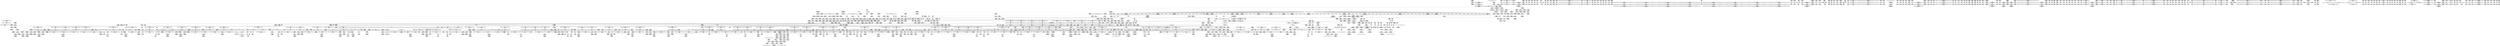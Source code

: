 digraph {
	CE0x5a96df0 [shape=record,shape=Mrecord,label="{CE0x5a96df0|_ret_void,_!dbg_!27717|include/linux/rcupdate.h,424|*SummSource*}"]
	CE0x5995530 [shape=record,shape=Mrecord,label="{CE0x5995530|i64*_getelementptr_inbounds_(_25_x_i64_,_25_x_i64_*___llvm_gcov_ctr320,_i64_0,_i64_20)|*Constant*|*SummSink*}"]
	CE0x59f4870 [shape=record,shape=Mrecord,label="{CE0x59f4870|i8_4|*Constant*}"]
	CE0x59b8d60 [shape=record,shape=Mrecord,label="{CE0x59b8d60|80:_i32,_112:_i8*,_:_CRE_38,39_}"]
	CE0x596a810 [shape=record,shape=Mrecord,label="{CE0x596a810|selinux_sem_semctl:bb|*SummSource*}"]
	CE0x59725b0 [shape=record,shape=Mrecord,label="{CE0x59725b0|i64*_getelementptr_inbounds_(_25_x_i64_,_25_x_i64_*___llvm_gcov_ctr320,_i64_0,_i64_19)|*Constant*|*SummSink*}"]
	CE0x5acade0 [shape=record,shape=Mrecord,label="{CE0x5acade0|__preempt_count_sub:tmp1}"]
	CE0x5991d20 [shape=record,shape=Mrecord,label="{CE0x5991d20|i8*_getelementptr_inbounds_(_41_x_i8_,_41_x_i8_*_.str44,_i32_0,_i32_0)|*Constant*|*SummSink*}"]
	CE0x5a11cf0 [shape=record,shape=Mrecord,label="{CE0x5a11cf0|_ret_i32_%tmp24,_!dbg_!27742|security/selinux/hooks.c,220|*SummSink*}"]
	CE0x59e67b0 [shape=record,shape=Mrecord,label="{CE0x59e67b0|__llvm_gcov_indirect_counter_increment:bb4}"]
	CE0x5aade80 [shape=record,shape=Mrecord,label="{CE0x5aade80|i64*_getelementptr_inbounds_(_4_x_i64_,_4_x_i64_*___llvm_gcov_ctr135,_i64_0,_i64_0)|*Constant*|*SummSource*}"]
	CE0x5a16a40 [shape=record,shape=Mrecord,label="{CE0x5a16a40|ipc_has_perm:tmp1|*SummSource*}"]
	CE0x5a360e0 [shape=record,shape=Mrecord,label="{CE0x5a360e0|current_sid:tmp10|security/selinux/hooks.c,218|*SummSource*}"]
	CE0x5ac8580 [shape=record,shape=Mrecord,label="{CE0x5ac8580|__rcu_read_unlock:tmp6|include/linux/rcupdate.h,245|*SummSource*}"]
	CE0x59bc5d0 [shape=record,shape=Mrecord,label="{CE0x59bc5d0|i64_5|*Constant*|*SummSource*}"]
	CE0x59f4b10 [shape=record,shape=Mrecord,label="{CE0x59f4b10|i8_4|*Constant*|*SummSink*}"]
	CE0x59fb680 [shape=record,shape=Mrecord,label="{CE0x59fb680|i64*_getelementptr_inbounds_(_4_x_i64_,_4_x_i64_*___llvm_gcov_ctr130,_i64_0,_i64_1)|*Constant*|*SummSink*}"]
	CE0x5a1e8d0 [shape=record,shape=Mrecord,label="{CE0x5a1e8d0|rcu_read_lock:tmp13|include/linux/rcupdate.h,882}"]
	CE0x59f2340 [shape=record,shape=Mrecord,label="{CE0x59f2340|current_sid:tmp14|security/selinux/hooks.c,218|*SummSource*}"]
	CE0x5ac8160 [shape=record,shape=Mrecord,label="{CE0x5ac8160|i64*_getelementptr_inbounds_(_4_x_i64_,_4_x_i64_*___llvm_gcov_ctr129,_i64_0,_i64_2)|*Constant*|*SummSink*}"]
	CE0x5a98340 [shape=record,shape=Mrecord,label="{CE0x5a98340|_ret_void,_!dbg_!27717|include/linux/rcupdate.h,245|*SummSink*}"]
	CE0x5a39310 [shape=record,shape=Mrecord,label="{CE0x5a39310|current_sid:do.body|*SummSource*}"]
	CE0x5a14f90 [shape=record,shape=Mrecord,label="{CE0x5a14f90|i32_0|*Constant*}"]
	CE0x5abdd00 [shape=record,shape=Mrecord,label="{CE0x5abdd00|rcu_lock_acquire:bb|*SummSink*}"]
	CE0x59bf420 [shape=record,shape=Mrecord,label="{CE0x59bf420|rcu_read_unlock:tmp7|include/linux/rcupdate.h,933|*SummSource*}"]
	CE0x5a271a0 [shape=record,shape=Mrecord,label="{CE0x5a271a0|rcu_read_lock:tmp12|include/linux/rcupdate.h,882}"]
	CE0x59be5b0 [shape=record,shape=Mrecord,label="{CE0x59be5b0|task_sid:tmp15|security/selinux/hooks.c,208}"]
	CE0x59e6b50 [shape=record,shape=Mrecord,label="{CE0x59e6b50|current_sid:call|security/selinux/hooks.c,218|*SummSource*}"]
	CE0x5984750 [shape=record,shape=Mrecord,label="{CE0x5984750|i64*_getelementptr_inbounds_(_25_x_i64_,_25_x_i64_*___llvm_gcov_ctr320,_i64_0,_i64_21)|*Constant*|*SummSink*}"]
	CE0x5a0dd10 [shape=record,shape=Mrecord,label="{CE0x5a0dd10|task_has_system:call1|security/selinux/hooks.c,1594|*SummSink*}"]
	CE0x5a8f400 [shape=record,shape=Mrecord,label="{CE0x5a8f400|i64*_getelementptr_inbounds_(_11_x_i64_,_11_x_i64_*___llvm_gcov_ctr132,_i64_0,_i64_8)|*Constant*}"]
	CE0x5ab5920 [shape=record,shape=Mrecord,label="{CE0x5ab5920|__rcu_read_lock:do.body|*SummSink*}"]
	CE0x5a93fa0 [shape=record,shape=Mrecord,label="{CE0x5a93fa0|rcu_read_unlock:tmp20|include/linux/rcupdate.h,933}"]
	"CONST[source:0(mediator),value:0(static)][purpose:{operation}][SnkIdx:3]"
	CE0x597c060 [shape=record,shape=Mrecord,label="{CE0x597c060|task_has_system:bb|*SummSink*}"]
	CE0x5a1bd40 [shape=record,shape=Mrecord,label="{CE0x5a1bd40|rcu_read_lock:if.then|*SummSource*}"]
	CE0x59ddfe0 [shape=record,shape=Mrecord,label="{CE0x59ddfe0|80:_i32,_112:_i8*,_:_CRE_67,68_}"]
	CE0x59870b0 [shape=record,shape=Mrecord,label="{CE0x59870b0|task_sid:tmp6|security/selinux/hooks.c,208|*SummSink*}"]
	CE0x5ad6ef0 [shape=record,shape=Mrecord,label="{CE0x5ad6ef0|__preempt_count_add:tmp1}"]
	CE0x59a1f40 [shape=record,shape=Mrecord,label="{CE0x59a1f40|avc_has_perm:entry}"]
	CE0x5987e20 [shape=record,shape=Mrecord,label="{CE0x5987e20|i32_18|*Constant*}"]
	CE0x5a95bf0 [shape=record,shape=Mrecord,label="{CE0x5a95bf0|_call_void_rcu_lock_release(%struct.lockdep_map*_rcu_lock_map)_#10,_!dbg_!27733|include/linux/rcupdate.h,935|*SummSink*}"]
	CE0x5ab2ce0 [shape=record,shape=Mrecord,label="{CE0x5ab2ce0|__rcu_read_lock:tmp5|include/linux/rcupdate.h,239}"]
	CE0x5ad6020 [shape=record,shape=Mrecord,label="{CE0x5ad6020|i64*_getelementptr_inbounds_(_4_x_i64_,_4_x_i64_*___llvm_gcov_ctr129,_i64_0,_i64_1)|*Constant*|*SummSink*}"]
	CE0x59f8b00 [shape=record,shape=Mrecord,label="{CE0x59f8b00|rcu_read_lock:do.end|*SummSource*}"]
	CE0x5a429a0 [shape=record,shape=Mrecord,label="{CE0x5a429a0|current_sid:tmp20|security/selinux/hooks.c,218}"]
	CE0x5abea40 [shape=record,shape=Mrecord,label="{CE0x5abea40|__rcu_read_unlock:do.end}"]
	CE0x5aa7010 [shape=record,shape=Mrecord,label="{CE0x5aa7010|rcu_lock_release:tmp5|include/linux/rcupdate.h,423|*SummSink*}"]
	CE0x5a74990 [shape=record,shape=Mrecord,label="{CE0x5a74990|i64*_getelementptr_inbounds_(_11_x_i64_,_11_x_i64_*___llvm_gcov_ctr127,_i64_0,_i64_10)|*Constant*|*SummSink*}"]
	CE0x59a00d0 [shape=record,shape=Mrecord,label="{CE0x59a00d0|i32_-1|*Constant*|*SummSink*}"]
	CE0x59e2700 [shape=record,shape=Mrecord,label="{CE0x59e2700|GLOBAL:ipc_has_perm|*Constant*|*SummSink*}"]
	CE0x5aa67d0 [shape=record,shape=Mrecord,label="{CE0x5aa67d0|rcu_lock_release:__here}"]
	CE0x5a8b0c0 [shape=record,shape=Mrecord,label="{CE0x5a8b0c0|_call_void_lockdep_rcu_suspicious(i8*_getelementptr_inbounds_(_25_x_i8_,_25_x_i8_*_.str45,_i32_0,_i32_0),_i32_934,_i8*_getelementptr_inbounds_(_44_x_i8_,_44_x_i8_*_.str47,_i32_0,_i32_0))_#10,_!dbg_!27726|include/linux/rcupdate.h,933}"]
	"CONST[source:0(mediator),value:2(dynamic)][purpose:{object}][SnkIdx:1]"
	CE0x5a99d50 [shape=record,shape=Mrecord,label="{CE0x5a99d50|i64*_getelementptr_inbounds_(_4_x_i64_,_4_x_i64_*___llvm_gcov_ctr133,_i64_0,_i64_3)|*Constant*|*SummSink*}"]
	CE0x59babe0 [shape=record,shape=Mrecord,label="{CE0x59babe0|i32_4|*Constant*|*SummSink*}"]
	CE0x5a19600 [shape=record,shape=Mrecord,label="{CE0x5a19600|rcu_read_unlock:tmp11|include/linux/rcupdate.h,933|*SummSink*}"]
	CE0x5a21330 [shape=record,shape=Mrecord,label="{CE0x5a21330|i64*_getelementptr_inbounds_(_11_x_i64_,_11_x_i64_*___llvm_gcov_ctr127,_i64_0,_i64_9)|*Constant*|*SummSink*}"]
	CE0x5a97e60 [shape=record,shape=Mrecord,label="{CE0x5a97e60|_ret_void,_!dbg_!27717|include/linux/rcupdate.h,245}"]
	CE0x5ac6db0 [shape=record,shape=Mrecord,label="{CE0x5ac6db0|i64*_getelementptr_inbounds_(_4_x_i64_,_4_x_i64_*___llvm_gcov_ctr135,_i64_0,_i64_0)|*Constant*|*SummSink*}"]
	CE0x597c530 [shape=record,shape=Mrecord,label="{CE0x597c530|i64*_getelementptr_inbounds_(_2_x_i64_,_2_x_i64_*___llvm_gcov_ctr98,_i64_0,_i64_1)|*Constant*}"]
	CE0x5999710 [shape=record,shape=Mrecord,label="{CE0x5999710|i64*_getelementptr_inbounds_(_2_x_i64_,_2_x_i64_*___llvm_gcov_ctr98,_i64_0,_i64_0)|*Constant*|*SummSink*}"]
	CE0x59bd3a0 [shape=record,shape=Mrecord,label="{CE0x59bd3a0|cred_sid:tmp2}"]
	CE0x5a2f1b0 [shape=record,shape=Mrecord,label="{CE0x5a2f1b0|task_sid:tmp25|security/selinux/hooks.c,208|*SummSink*}"]
	CE0x59ef260 [shape=record,shape=Mrecord,label="{CE0x59ef260|i64*_getelementptr_inbounds_(_11_x_i64_,_11_x_i64_*___llvm_gcov_ctr125,_i64_0,_i64_8)|*Constant*}"]
	CE0x598e490 [shape=record,shape=Mrecord,label="{CE0x598e490|selinux_sem_semctl:tmp7|security/selinux/hooks.c,5446|*SummSource*}"]
	CE0x59c77d0 [shape=record,shape=Mrecord,label="{CE0x59c77d0|80:_i32,_112:_i8*,_:_CRE_20,21_}"]
	CE0x5970890 [shape=record,shape=Mrecord,label="{CE0x5970890|__llvm_gcov_indirect_counter_increment:tmp5|*SummSink*}"]
	CE0x5a2c5c0 [shape=record,shape=Mrecord,label="{CE0x5a2c5c0|__rcu_read_lock:tmp3}"]
	CE0x5998080 [shape=record,shape=Mrecord,label="{CE0x5998080|i16_3|*Constant*}"]
	CE0x599dcd0 [shape=record,shape=Mrecord,label="{CE0x599dcd0|selinux_sem_semctl:tmp17|security/selinux/hooks.c,5463|*SummSink*}"]
	CE0x59c10b0 [shape=record,shape=Mrecord,label="{CE0x59c10b0|_call_void_mcount()_#3}"]
	CE0x5a8abd0 [shape=record,shape=Mrecord,label="{CE0x5a8abd0|rcu_read_unlock:tmp18|include/linux/rcupdate.h,933}"]
	CE0x59c6b30 [shape=record,shape=Mrecord,label="{CE0x59c6b30|task_sid:tmp25|security/selinux/hooks.c,208|*SummSource*}"]
	CE0x5a21d80 [shape=record,shape=Mrecord,label="{CE0x5a21d80|rcu_read_lock:tmp20|include/linux/rcupdate.h,882|*SummSource*}"]
	CE0x5ad6f60 [shape=record,shape=Mrecord,label="{CE0x5ad6f60|__preempt_count_add:tmp1|*SummSource*}"]
	CE0x5a0fd80 [shape=record,shape=Mrecord,label="{CE0x5a0fd80|avc_has_perm:tclass|Function::avc_has_perm&Arg::tclass::}"]
	CE0x59e2200 [shape=record,shape=Mrecord,label="{CE0x59e2200|selinux_sem_semctl:tmp21|security/selinux/hooks.c,5468}"]
	CE0x5a1cc00 [shape=record,shape=Mrecord,label="{CE0x5a1cc00|rcu_read_lock:tmp3|*SummSink*}"]
	CE0x5a26360 [shape=record,shape=Mrecord,label="{CE0x5a26360|i64*_getelementptr_inbounds_(_4_x_i64_,_4_x_i64_*___llvm_gcov_ctr128,_i64_0,_i64_0)|*Constant*|*SummSink*}"]
	CE0x7548ad0 [shape=record,shape=Mrecord,label="{CE0x7548ad0|i32_16|*Constant*|*SummSource*}"]
	CE0x5a26c30 [shape=record,shape=Mrecord,label="{CE0x5a26c30|rcu_read_lock:tmp11|include/linux/rcupdate.h,882}"]
	CE0x59e8d10 [shape=record,shape=Mrecord,label="{CE0x59e8d10|current_sid:tmp23|security/selinux/hooks.c,218|*SummSink*}"]
	CE0x59faef0 [shape=record,shape=Mrecord,label="{CE0x59faef0|rcu_read_lock:tmp5|include/linux/rcupdate.h,882}"]
	CE0x59ddeb0 [shape=record,shape=Mrecord,label="{CE0x59ddeb0|80:_i32,_112:_i8*,_:_CRE_66,67_}"]
	CE0x5a868d0 [shape=record,shape=Mrecord,label="{CE0x5a868d0|i8*_getelementptr_inbounds_(_44_x_i8_,_44_x_i8_*_.str47,_i32_0,_i32_0)|*Constant*|*SummSink*}"]
	CE0x5a1ff30 [shape=record,shape=Mrecord,label="{CE0x5a1ff30|i64*_getelementptr_inbounds_(_11_x_i64_,_11_x_i64_*___llvm_gcov_ctr127,_i64_0,_i64_8)|*Constant*|*SummSource*}"]
	CE0x5ab63a0 [shape=record,shape=Mrecord,label="{CE0x5ab63a0|rcu_lock_release:tmp2|*SummSink*}"]
	CE0x5995930 [shape=record,shape=Mrecord,label="{CE0x5995930|selinux_sem_semctl:tmp13|security/selinux/hooks.c,5456}"]
	CE0x75489c0 [shape=record,shape=Mrecord,label="{CE0x75489c0|i32_19|*Constant*|*SummSink*}"]
	CE0x5aef360 [shape=record,shape=Mrecord,label="{CE0x5aef360|_call_void_mcount()_#3}"]
	CE0x5a8b5b0 [shape=record,shape=Mrecord,label="{CE0x5a8b5b0|i64*_getelementptr_inbounds_(_4_x_i64_,_4_x_i64_*___llvm_gcov_ctr128,_i64_0,_i64_3)|*Constant*|*SummSource*}"]
	CE0x5a8c850 [shape=record,shape=Mrecord,label="{CE0x5a8c850|rcu_lock_acquire:tmp5|include/linux/rcupdate.h,418|*SummSource*}"]
	CE0x5a94d30 [shape=record,shape=Mrecord,label="{CE0x5a94d30|i64*_getelementptr_inbounds_(_11_x_i64_,_11_x_i64_*___llvm_gcov_ctr132,_i64_0,_i64_10)|*Constant*|*SummSource*}"]
	CE0x5a8deb0 [shape=record,shape=Mrecord,label="{CE0x5a8deb0|rcu_lock_acquire:tmp3|*SummSink*}"]
	CE0x59f5410 [shape=record,shape=Mrecord,label="{CE0x59f5410|ipc_has_perm:u|security/selinux/hooks.c,5134}"]
	CE0x59df390 [shape=record,shape=Mrecord,label="{CE0x59df390|80:_i32,_112:_i8*,_:_CRE_100,102_|*MultipleSource*|security/selinux/hooks.c,5466|Function::selinux_sem_semctl&Arg::sma::}"]
	CE0x59f6870 [shape=record,shape=Mrecord,label="{CE0x59f6870|task_has_system:tmp|*SummSink*}"]
	CE0x5aaf110 [shape=record,shape=Mrecord,label="{CE0x5aaf110|COLLAPSED:_GCMRE___llvm_gcov_ctr134_internal_global_4_x_i64_zeroinitializer:_elem_0:default:}"]
	CE0x5995400 [shape=record,shape=Mrecord,label="{CE0x5995400|i64*_getelementptr_inbounds_(_25_x_i64_,_25_x_i64_*___llvm_gcov_ctr320,_i64_0,_i64_20)|*Constant*|*SummSource*}"]
	CE0x59f0180 [shape=record,shape=Mrecord,label="{CE0x59f0180|task_sid:tmp11|security/selinux/hooks.c,208|*SummSink*}"]
	CE0x5a157f0 [shape=record,shape=Mrecord,label="{CE0x5a157f0|task_sid:tmp14|security/selinux/hooks.c,208|*SummSink*}"]
	CE0x5a22920 [shape=record,shape=Mrecord,label="{CE0x5a22920|rcu_read_lock:tmp18|include/linux/rcupdate.h,882}"]
	CE0x59f1ec0 [shape=record,shape=Mrecord,label="{CE0x59f1ec0|_call_void_mcount()_#3}"]
	CE0x59b9350 [shape=record,shape=Mrecord,label="{CE0x59b9350|80:_i32,_112:_i8*,_:_CRE_43,44_}"]
	CE0x5ac50a0 [shape=record,shape=Mrecord,label="{CE0x5ac50a0|_call_void_mcount()_#3|*SummSource*}"]
	CE0x5aa5700 [shape=record,shape=Mrecord,label="{CE0x5aa5700|i64*_getelementptr_inbounds_(_4_x_i64_,_4_x_i64_*___llvm_gcov_ctr133,_i64_0,_i64_2)|*Constant*|*SummSource*}"]
	CE0x59dfe40 [shape=record,shape=Mrecord,label="{CE0x59dfe40|80:_i32,_112:_i8*,_:_CRE_144,152_|*MultipleSource*|security/selinux/hooks.c,5466|Function::selinux_sem_semctl&Arg::sma::}"]
	CE0x598cd90 [shape=record,shape=Mrecord,label="{CE0x598cd90|i32_13|*Constant*|*SummSource*}"]
	CE0x59b34a0 [shape=record,shape=Mrecord,label="{CE0x59b34a0|task_sid:tmp7|security/selinux/hooks.c,208}"]
	CE0x5a91ba0 [shape=record,shape=Mrecord,label="{CE0x5a91ba0|i64*_getelementptr_inbounds_(_11_x_i64_,_11_x_i64_*___llvm_gcov_ctr132,_i64_0,_i64_8)|*Constant*|*SummSource*}"]
	CE0x59ea4e0 [shape=record,shape=Mrecord,label="{CE0x59ea4e0|current_sid:tmp24|security/selinux/hooks.c,220|*SummSource*}"]
	CE0x5a32050 [shape=record,shape=Mrecord,label="{CE0x5a32050|rcu_read_unlock:entry}"]
	CE0x5a01960 [shape=record,shape=Mrecord,label="{CE0x5a01960|current_sid:tmp7|security/selinux/hooks.c,218}"]
	CE0x597a020 [shape=record,shape=Mrecord,label="{CE0x597a020|selinux_sem_semctl:tmp1|*SummSink*}"]
	CE0x59b9480 [shape=record,shape=Mrecord,label="{CE0x59b9480|80:_i32,_112:_i8*,_:_CRE_44,45_}"]
	CE0x597bca0 [shape=record,shape=Mrecord,label="{CE0x597bca0|selinux_sem_semctl:sw.bb5|*SummSource*}"]
	CE0x59f2d90 [shape=record,shape=Mrecord,label="{CE0x59f2d90|GLOBAL:current_sid|*Constant*|*SummSink*}"]
	CE0x59b8c30 [shape=record,shape=Mrecord,label="{CE0x59b8c30|80:_i32,_112:_i8*,_:_CRE_37,38_}"]
	CE0x5984410 [shape=record,shape=Mrecord,label="{CE0x5984410|selinux_sem_semctl:tmp14|security/selinux/hooks.c,5460}"]
	CE0x598c420 [shape=record,shape=Mrecord,label="{CE0x598c420|_call_void___llvm_gcov_indirect_counter_increment(i32*___llvm_gcov_global_state_pred322,_i64**_getelementptr_inbounds_(_8_x_i64*_,_8_x_i64*_*___llvm_gcda_edge_table321,_i64_0,_i64_2)),_!dbg_!27718|security/selinux/hooks.c,5442}"]
	CE0x59f6c90 [shape=record,shape=Mrecord,label="{CE0x59f6c90|task_sid:tmp}"]
	CE0x59b4350 [shape=record,shape=Mrecord,label="{CE0x59b4350|current_sid:call|security/selinux/hooks.c,218}"]
	CE0x5ac3480 [shape=record,shape=Mrecord,label="{CE0x5ac3480|_call_void_mcount()_#3}"]
	CE0x59dd9f0 [shape=record,shape=Mrecord,label="{CE0x59dd9f0|80:_i32,_112:_i8*,_:_CRE_62,63_}"]
	CE0x5a428c0 [shape=record,shape=Mrecord,label="{CE0x5a428c0|i64*_getelementptr_inbounds_(_11_x_i64_,_11_x_i64_*___llvm_gcov_ctr125,_i64_0,_i64_10)|*Constant*|*SummSink*}"]
	CE0x5a156c0 [shape=record,shape=Mrecord,label="{CE0x5a156c0|i64_7|*Constant*|*SummSink*}"]
	CE0x59e4080 [shape=record,shape=Mrecord,label="{CE0x59e4080|_ret_i32_%retval.0,_!dbg_!27737|security/selinux/hooks.c,5468|*SummSink*}"]
	CE0x596bc80 [shape=record,shape=Mrecord,label="{CE0x596bc80|selinux_sem_semctl:sw.bb2|*SummSource*}"]
	CE0x595bb40 [shape=record,shape=Mrecord,label="{CE0x595bb40|i64*_getelementptr_inbounds_(_25_x_i64_,_25_x_i64_*___llvm_gcov_ctr320,_i64_0,_i64_15)|*Constant*|*SummSink*}"]
	CE0x59eee50 [shape=record,shape=Mrecord,label="{CE0x59eee50|GLOBAL:__llvm_gcov_ctr126|Global_var:__llvm_gcov_ctr126|*SummSink*}"]
	CE0x5a97b40 [shape=record,shape=Mrecord,label="{CE0x5a97b40|get_current:bb}"]
	CE0x59fb500 [shape=record,shape=Mrecord,label="{CE0x59fb500|i64*_getelementptr_inbounds_(_4_x_i64_,_4_x_i64_*___llvm_gcov_ctr130,_i64_0,_i64_1)|*Constant*|*SummSource*}"]
	CE0x5a92570 [shape=record,shape=Mrecord,label="{CE0x5a92570|rcu_read_unlock:do.end|*SummSink*}"]
	CE0x5a8e6d0 [shape=record,shape=Mrecord,label="{CE0x5a8e6d0|_call_void___preempt_count_sub(i32_1)_#10,_!dbg_!27715|include/linux/rcupdate.h,244}"]
	CE0x59eb760 [shape=record,shape=Mrecord,label="{CE0x59eb760|rcu_read_lock:tmp3|*SummSource*}"]
	CE0x59b9220 [shape=record,shape=Mrecord,label="{CE0x59b9220|80:_i32,_112:_i8*,_:_CRE_42,43_}"]
	CE0x5ac8700 [shape=record,shape=Mrecord,label="{CE0x5ac8700|__rcu_read_unlock:tmp6|include/linux/rcupdate.h,245|*SummSink*}"]
	CE0x5a1ae30 [shape=record,shape=Mrecord,label="{CE0x5a1ae30|rcu_read_unlock:tmp12|include/linux/rcupdate.h,933|*SummSource*}"]
	CE0x5969540 [shape=record,shape=Mrecord,label="{CE0x5969540|selinux_sem_semctl:sw.bb|*SummSink*}"]
	CE0x5990260 [shape=record,shape=Mrecord,label="{CE0x5990260|selinux_sem_semctl:sw.default|*SummSource*}"]
	CE0x5992b10 [shape=record,shape=Mrecord,label="{CE0x5992b10|GLOBAL:get_current|*Constant*|*SummSink*}"]
	CE0x5997a80 [shape=record,shape=Mrecord,label="{CE0x5997a80|avc_has_perm:ssid|Function::avc_has_perm&Arg::ssid::}"]
	CE0x59b89d0 [shape=record,shape=Mrecord,label="{CE0x59b89d0|80:_i32,_112:_i8*,_:_CRE_35,36_}"]
	CE0x5aa6570 [shape=record,shape=Mrecord,label="{CE0x5aa6570|rcu_lock_release:tmp}"]
	CE0x5984210 [shape=record,shape=Mrecord,label="{CE0x5984210|i64**_getelementptr_inbounds_(_8_x_i64*_,_8_x_i64*_*___llvm_gcda_edge_table321,_i64_0,_i64_7)|*Constant*|*SummSink*}"]
	CE0x5a98cf0 [shape=record,shape=Mrecord,label="{CE0x5a98cf0|GLOBAL:lock_release|*Constant*|*SummSource*}"]
	CE0x5972ee0 [shape=record,shape=Mrecord,label="{CE0x5972ee0|selinux_sem_semctl:tmp11|security/selinux/hooks.c,5453|*SummSink*}"]
	CE0x598e600 [shape=record,shape=Mrecord,label="{CE0x598e600|selinux_sem_semctl:tmp7|security/selinux/hooks.c,5446|*SummSink*}"]
	CE0x59b9810 [shape=record,shape=Mrecord,label="{CE0x59b9810|80:_i32,_112:_i8*,_:_CRE_47,48_}"]
	CE0x5a22690 [shape=record,shape=Mrecord,label="{CE0x5a22690|rcu_read_lock:tmp17|include/linux/rcupdate.h,882|*SummSink*}"]
	CE0x59b1770 [shape=record,shape=Mrecord,label="{CE0x59b1770|__rcu_read_lock:tmp1|*SummSource*}"]
	CE0x5ab1ca0 [shape=record,shape=Mrecord,label="{CE0x5ab1ca0|_ret_void,_!dbg_!27720|./arch/x86/include/asm/preempt.h,78}"]
	CE0x59a24b0 [shape=record,shape=Mrecord,label="{CE0x59a24b0|avc_has_perm:entry|*SummSink*}"]
	CE0x5a07300 [shape=record,shape=Mrecord,label="{CE0x5a07300|i64*_getelementptr_inbounds_(_2_x_i64_,_2_x_i64_*___llvm_gcov_ctr294,_i64_0,_i64_0)|*Constant*|*SummSink*}"]
	CE0x598bc50 [shape=record,shape=Mrecord,label="{CE0x598bc50|i32_12|*Constant*|*SummSink*}"]
	CE0x59c35c0 [shape=record,shape=Mrecord,label="{CE0x59c35c0|_call_void_mcount()_#3|*SummSource*}"]
	CE0x5a97240 [shape=record,shape=Mrecord,label="{CE0x5a97240|_call_void___rcu_read_unlock()_#10,_!dbg_!27734|include/linux/rcupdate.h,937|*SummSink*}"]
	CE0x5a069f0 [shape=record,shape=Mrecord,label="{CE0x5a069f0|ipc_has_perm:sid1|security/selinux/hooks.c,5136|*SummSource*}"]
	CE0x5a35a30 [shape=record,shape=Mrecord,label="{CE0x5a35a30|cred_sid:tmp1|*SummSink*}"]
	CE0x5a0e120 [shape=record,shape=Mrecord,label="{CE0x5a0e120|get_current:tmp|*SummSink*}"]
	CE0x59b7df0 [shape=record,shape=Mrecord,label="{CE0x59b7df0|80:_i32,_112:_i8*,_:_CRE_25,26_}"]
	CE0x5acac90 [shape=record,shape=Mrecord,label="{CE0x5acac90|COLLAPSED:_GCMRE___llvm_gcov_ctr129_internal_global_4_x_i64_zeroinitializer:_elem_0:default:}"]
	CE0x5a0dbe0 [shape=record,shape=Mrecord,label="{CE0x5a0dbe0|task_has_system:call1|security/selinux/hooks.c,1594|*SummSource*}"]
	CE0x5a313c0 [shape=record,shape=Mrecord,label="{CE0x5a313c0|cred_sid:cred|Function::cred_sid&Arg::cred::|*SummSink*}"]
	CE0x5ab5c10 [shape=record,shape=Mrecord,label="{CE0x5ab5c10|__preempt_count_add:do.end|*SummSource*}"]
	CE0x59971e0 [shape=record,shape=Mrecord,label="{CE0x59971e0|__llvm_gcov_indirect_counter_increment:tmp2|*SummSource*}"]
	CE0x59f76c0 [shape=record,shape=Mrecord,label="{CE0x59f76c0|task_has_system:call|security/selinux/hooks.c,1592|*SummSink*}"]
	CE0x599d570 [shape=record,shape=Mrecord,label="{CE0x599d570|_ret_i32_%retval.0,_!dbg_!27728|security/selinux/avc.c,775|*SummSource*}"]
	CE0x59e2d90 [shape=record,shape=Mrecord,label="{CE0x59e2d90|ipc_has_perm:ipc_perms|Function::ipc_has_perm&Arg::ipc_perms::|*SummSink*}"]
	CE0x5ab1890 [shape=record,shape=Mrecord,label="{CE0x5ab1890|GLOBAL:__preempt_count_sub|*Constant*|*SummSource*}"]
	CE0x5a9d640 [shape=record,shape=Mrecord,label="{CE0x5a9d640|i8*_undef|*Constant*}"]
	CE0x5a86620 [shape=record,shape=Mrecord,label="{CE0x5a86620|rcu_lock_acquire:tmp5|include/linux/rcupdate.h,418}"]
	CE0x598c8a0 [shape=record,shape=Mrecord,label="{CE0x598c8a0|i32_11|*Constant*}"]
	CE0x5a08bf0 [shape=record,shape=Mrecord,label="{CE0x5a08bf0|i8*_getelementptr_inbounds_(_45_x_i8_,_45_x_i8_*_.str12,_i32_0,_i32_0)|*Constant*|*SummSink*}"]
	CE0x5a15880 [shape=record,shape=Mrecord,label="{CE0x5a15880|i64_6|*Constant*}"]
	CE0x5a0d410 [shape=record,shape=Mrecord,label="{CE0x5a0d410|i64*_getelementptr_inbounds_(_2_x_i64_,_2_x_i64_*___llvm_gcov_ctr294,_i64_0,_i64_1)|*Constant*}"]
	CE0x5a1f210 [shape=record,shape=Mrecord,label="{CE0x5a1f210|rcu_read_lock:tmp15|include/linux/rcupdate.h,882}"]
	CE0x5a169d0 [shape=record,shape=Mrecord,label="{CE0x5a169d0|ipc_has_perm:tmp1}"]
	CE0x5984280 [shape=record,shape=Mrecord,label="{CE0x5984280|i64*_getelementptr_inbounds_(_25_x_i64_,_25_x_i64_*___llvm_gcov_ctr320,_i64_0,_i64_21)|*Constant*}"]
	"CONST[source:1(input),value:2(dynamic)][purpose:{object}][SrcIdx:14]"
	CE0x598eba0 [shape=record,shape=Mrecord,label="{CE0x598eba0|selinux_sem_semctl:tmp3|security/selinux/hooks.c,5438|*SummSource*}"]
	CE0x5975380 [shape=record,shape=Mrecord,label="{CE0x5975380|i64*_getelementptr_inbounds_(_25_x_i64_,_25_x_i64_*___llvm_gcov_ctr320,_i64_0,_i64_18)|*Constant*|*SummSink*}"]
	CE0x5a96f60 [shape=record,shape=Mrecord,label="{CE0x5a96f60|_ret_void,_!dbg_!27717|include/linux/rcupdate.h,424|*SummSink*}"]
	CE0x5a2fa70 [shape=record,shape=Mrecord,label="{CE0x5a2fa70|i64*_getelementptr_inbounds_(_13_x_i64_,_13_x_i64_*___llvm_gcov_ctr126,_i64_0,_i64_12)|*Constant*|*SummSource*}"]
	CE0x59f4f40 [shape=record,shape=Mrecord,label="{CE0x59f4f40|ipc_has_perm:tmp6|*LoadInst*|security/selinux/hooks.c,5134}"]
	CE0x5982d50 [shape=record,shape=Mrecord,label="{CE0x5982d50|_call_void___llvm_gcov_indirect_counter_increment(i32*___llvm_gcov_global_state_pred322,_i64**_getelementptr_inbounds_(_8_x_i64*_,_8_x_i64*_*___llvm_gcda_edge_table321,_i64_0,_i64_7)),_!dbg_!27729|security/selinux/hooks.c,5460|*SummSink*}"]
	CE0x59eb3c0 [shape=record,shape=Mrecord,label="{CE0x59eb3c0|cred_sid:tmp6|security/selinux/hooks.c,197|*SummSink*}"]
	CE0x5a0e800 [shape=record,shape=Mrecord,label="{CE0x5a0e800|ipc_has_perm:sclass|security/selinux/hooks.c,5136}"]
	CE0x59e1dd0 [shape=record,shape=Mrecord,label="{CE0x59e1dd0|i64*_getelementptr_inbounds_(_25_x_i64_,_25_x_i64_*___llvm_gcov_ctr320,_i64_0,_i64_24)|*Constant*|*SummSource*}"]
	CE0x5a396e0 [shape=record,shape=Mrecord,label="{CE0x5a396e0|_call_void_lockdep_rcu_suspicious(i8*_getelementptr_inbounds_(_25_x_i8_,_25_x_i8_*_.str3,_i32_0,_i32_0),_i32_218,_i8*_getelementptr_inbounds_(_45_x_i8_,_45_x_i8_*_.str12,_i32_0,_i32_0))_#10,_!dbg_!27727|security/selinux/hooks.c,218}"]
	CE0x598d370 [shape=record,shape=Mrecord,label="{CE0x598d370|i32_2|*Constant*|*SummSink*}"]
	CE0x598f0d0 [shape=record,shape=Mrecord,label="{CE0x598f0d0|0:_i32,_:_GCMR___llvm_gcov_global_state_pred322_internal_unnamed_addr_global_i32_-1:_elem_0:default:}"]
	CE0x598b500 [shape=record,shape=Mrecord,label="{CE0x598b500|get_current:tmp4|./arch/x86/include/asm/current.h,14}"]
	CE0x5a26570 [shape=record,shape=Mrecord,label="{CE0x5a26570|i64*_getelementptr_inbounds_(_4_x_i64_,_4_x_i64_*___llvm_gcov_ctr128,_i64_0,_i64_0)|*Constant*|*SummSource*}"]
	CE0x5a03030 [shape=record,shape=Mrecord,label="{CE0x5a03030|task_has_system:call|security/selinux/hooks.c,1592}"]
	CE0x5a125c0 [shape=record,shape=Mrecord,label="{CE0x5a125c0|i64*_getelementptr_inbounds_(_11_x_i64_,_11_x_i64_*___llvm_gcov_ctr127,_i64_0,_i64_0)|*Constant*|*SummSource*}"]
	CE0x59ddc50 [shape=record,shape=Mrecord,label="{CE0x59ddc50|80:_i32,_112:_i8*,_:_CRE_64,65_}"]
	CE0x5a0e690 [shape=record,shape=Mrecord,label="{CE0x5a0e690|ipc_has_perm:tmp7|security/selinux/hooks.c,5136}"]
	CE0x5a15d90 [shape=record,shape=Mrecord,label="{CE0x5a15d90|task_sid:tmp8|security/selinux/hooks.c,208}"]
	CE0x5a92130 [shape=record,shape=Mrecord,label="{CE0x5a92130|rcu_read_unlock:if.then|*SummSink*}"]
	CE0x59ba870 [shape=record,shape=Mrecord,label="{CE0x59ba870|i32_8|*Constant*|*SummSink*}"]
	CE0x5ac83d0 [shape=record,shape=Mrecord,label="{CE0x5ac83d0|__preempt_count_add:tmp4|./arch/x86/include/asm/preempt.h,72|*SummSource*}"]
	CE0x59dd660 [shape=record,shape=Mrecord,label="{CE0x59dd660|80:_i32,_112:_i8*,_:_CRE_59,60_}"]
	CE0x5975040 [shape=record,shape=Mrecord,label="{CE0x5975040|selinux_sem_semctl:tmp8|security/selinux/hooks.c,5450}"]
	CE0x5a05130 [shape=record,shape=Mrecord,label="{CE0x5a05130|_call_void_mcount()_#3|*SummSource*}"]
	CE0x59efd70 [shape=record,shape=Mrecord,label="{CE0x59efd70|i64_1|*Constant*}"]
	CE0x5ad5f30 [shape=record,shape=Mrecord,label="{CE0x5ad5f30|__preempt_count_sub:bb}"]
	CE0x5a07a30 [shape=record,shape=Mrecord,label="{CE0x5a07a30|get_current:tmp2|*SummSource*}"]
	CE0x5ab3470 [shape=record,shape=Mrecord,label="{CE0x5ab3470|__rcu_read_lock:tmp1|*SummSink*}"]
	CE0x6b4e5f0 [shape=record,shape=Mrecord,label="{CE0x6b4e5f0|selinux_sem_semctl:cmd|Function::selinux_sem_semctl&Arg::cmd::|*SummSink*}"]
	CE0x5a2fdd0 [shape=record,shape=Mrecord,label="{CE0x5a2fdd0|task_sid:call7|security/selinux/hooks.c,208}"]
	CE0x5a1cd50 [shape=record,shape=Mrecord,label="{CE0x5a1cd50|_call_void_mcount()_#3}"]
	CE0x5a04c00 [shape=record,shape=Mrecord,label="{CE0x5a04c00|task_sid:tmp5|security/selinux/hooks.c,208}"]
	CE0x5aaf550 [shape=record,shape=Mrecord,label="{CE0x5aaf550|i64*_getelementptr_inbounds_(_4_x_i64_,_4_x_i64_*___llvm_gcov_ctr134,_i64_0,_i64_2)|*Constant*|*SummSink*}"]
	CE0x598cf40 [shape=record,shape=Mrecord,label="{CE0x598cf40|_call_void___llvm_gcov_indirect_counter_increment(i32*___llvm_gcov_global_state_pred322,_i64**_getelementptr_inbounds_(_8_x_i64*_,_8_x_i64*_*___llvm_gcda_edge_table321,_i64_0,_i64_1)),_!dbg_!27714|security/selinux/hooks.c,5438}"]
	CE0x59fb7b0 [shape=record,shape=Mrecord,label="{CE0x59fb7b0|rcu_read_unlock:tmp5|include/linux/rcupdate.h,933}"]
	CE0x5a853b0 [shape=record,shape=Mrecord,label="{CE0x5a853b0|rcu_lock_acquire:tmp1|*SummSource*}"]
	CE0x5a394d0 [shape=record,shape=Mrecord,label="{CE0x5a394d0|current_sid:land.lhs.true|*SummSink*}"]
	CE0x597ab60 [shape=record,shape=Mrecord,label="{CE0x597ab60|i32_15|*Constant*|*SummSource*}"]
	CE0x5a93490 [shape=record,shape=Mrecord,label="{CE0x5a93490|rcu_read_unlock:tmp}"]
	CE0x59a1090 [shape=record,shape=Mrecord,label="{CE0x59a1090|__llvm_gcov_indirect_counter_increment:tmp6}"]
	CE0x5ad6b90 [shape=record,shape=Mrecord,label="{CE0x5ad6b90|__rcu_read_unlock:do.body|*SummSource*}"]
	CE0x5979390 [shape=record,shape=Mrecord,label="{CE0x5979390|i64*_getelementptr_inbounds_(_25_x_i64_,_25_x_i64_*___llvm_gcov_ctr320,_i64_0,_i64_0)|*Constant*}"]
	CE0x595bc90 [shape=record,shape=Mrecord,label="{CE0x595bc90|GLOBAL:get_current|*Constant*}"]
	CE0x59c6810 [shape=record,shape=Mrecord,label="{CE0x59c6810|task_sid:tmp24|security/selinux/hooks.c,208|*SummSink*}"]
	CE0x59b88a0 [shape=record,shape=Mrecord,label="{CE0x59b88a0|80:_i32,_112:_i8*,_:_CRE_34,35_}"]
	CE0x5a0feb0 [shape=record,shape=Mrecord,label="{CE0x5a0feb0|_ret_i32_%retval.0,_!dbg_!27728|security/selinux/avc.c,775}"]
	CE0x5a975b0 [shape=record,shape=Mrecord,label="{CE0x5a975b0|GLOBAL:__rcu_read_unlock|*Constant*|*SummSink*}"]
	CE0x5ab8740 [shape=record,shape=Mrecord,label="{CE0x5ab8740|__rcu_read_unlock:tmp2|*SummSource*}"]
	CE0x5993e00 [shape=record,shape=Mrecord,label="{CE0x5993e00|task_has_system:perms|Function::task_has_system&Arg::perms::|*SummSink*}"]
	CE0x599f320 [shape=record,shape=Mrecord,label="{CE0x599f320|_call_void_mcount()_#3|*SummSink*}"]
	CE0x5a38700 [shape=record,shape=Mrecord,label="{CE0x5a38700|_call_void_rcu_lock_acquire(%struct.lockdep_map*_rcu_lock_map)_#10,_!dbg_!27711|include/linux/rcupdate.h,881|*SummSource*}"]
	CE0x599d160 [shape=record,shape=Mrecord,label="{CE0x599d160|_ret_i32_%retval.0,_!dbg_!27728|security/selinux/avc.c,775}"]
	CE0x5990100 [shape=record,shape=Mrecord,label="{CE0x5990100|GLOBAL:__llvm_gcov_global_state_pred322|Global_var:__llvm_gcov_global_state_pred322|*SummSource*}"]
	CE0x59c7a30 [shape=record,shape=Mrecord,label="{CE0x59c7a30|80:_i32,_112:_i8*,_:_CRE_22,23_}"]
	CE0x5a17c90 [shape=record,shape=Mrecord,label="{CE0x5a17c90|rcu_read_lock:call|include/linux/rcupdate.h,882|*SummSink*}"]
	CE0x59bc980 [shape=record,shape=Mrecord,label="{CE0x59bc980|current_sid:tmp8|security/selinux/hooks.c,218}"]
	CE0x59c3a70 [shape=record,shape=Mrecord,label="{CE0x59c3a70|rcu_read_unlock:tmp14|include/linux/rcupdate.h,933|*SummSink*}"]
	CE0x59a0420 [shape=record,shape=Mrecord,label="{CE0x59a0420|__llvm_gcov_indirect_counter_increment:tmp2}"]
	CE0x59f9540 [shape=record,shape=Mrecord,label="{CE0x59f9540|i64_3|*Constant*}"]
	CE0x5997020 [shape=record,shape=Mrecord,label="{CE0x5997020|task_has_system:tmp|*SummSource*}"]
	CE0x5a74bf0 [shape=record,shape=Mrecord,label="{CE0x5a74bf0|rcu_read_lock:tmp22|include/linux/rcupdate.h,884}"]
	CE0x5a1c2a0 [shape=record,shape=Mrecord,label="{CE0x5a1c2a0|rcu_read_unlock:tmp1|*SummSource*}"]
	CE0x59a1870 [shape=record,shape=Mrecord,label="{CE0x59a1870|get_current:bb|*SummSink*}"]
	CE0x5a91e40 [shape=record,shape=Mrecord,label="{CE0x5a91e40|i64*_getelementptr_inbounds_(_11_x_i64_,_11_x_i64_*___llvm_gcov_ctr132,_i64_0,_i64_8)|*Constant*|*SummSink*}"]
	CE0x595a290 [shape=record,shape=Mrecord,label="{CE0x595a290|rcu_read_unlock:tmp4|include/linux/rcupdate.h,933|*SummSink*}"]
	CE0x5ad7e80 [shape=record,shape=Mrecord,label="{CE0x5ad7e80|__preempt_count_add:do.body}"]
	CE0x598c050 [shape=record,shape=Mrecord,label="{CE0x598c050|_ret_i32_%call1,_!dbg_!27716|security/selinux/hooks.c,1594|*SummSource*}"]
	CE0x59b9a70 [shape=record,shape=Mrecord,label="{CE0x59b9a70|80:_i32,_112:_i8*,_:_CRE_49,50_}"]
	CE0x5a191d0 [shape=record,shape=Mrecord,label="{CE0x5a191d0|rcu_lock_release:tmp1|*SummSink*}"]
	CE0x596aed0 [shape=record,shape=Mrecord,label="{CE0x596aed0|selinux_sem_semctl:tmp4|security/selinux/hooks.c,5442}"]
	CE0x5aaed90 [shape=record,shape=Mrecord,label="{CE0x5aaed90|__preempt_count_add:tmp3|*SummSink*}"]
	CE0x5974eb0 [shape=record,shape=Mrecord,label="{CE0x5974eb0|i64*_getelementptr_inbounds_(_25_x_i64_,_25_x_i64_*___llvm_gcov_ctr320,_i64_0,_i64_18)|*Constant*}"]
	"CONST[source:0(mediator),value:2(dynamic)][purpose:{object}][SnkIdx:6]"
	CE0x599ab30 [shape=record,shape=Mrecord,label="{CE0x599ab30|task_sid:entry|*SummSource*}"]
	CE0x59ba520 [shape=record,shape=Mrecord,label="{CE0x59ba520|i32_32|*Constant*|*SummSource*}"]
	CE0x5a1d320 [shape=record,shape=Mrecord,label="{CE0x5a1d320|cred_sid:sid|security/selinux/hooks.c,197|*SummSource*}"]
	CE0x59f0730 [shape=record,shape=Mrecord,label="{CE0x59f0730|i64*_getelementptr_inbounds_(_11_x_i64_,_11_x_i64_*___llvm_gcov_ctr125,_i64_0,_i64_6)|*Constant*|*SummSink*}"]
	CE0x5a3c1a0 [shape=record,shape=Mrecord,label="{CE0x5a3c1a0|__rcu_read_lock:entry}"]
	CE0x59bace0 [shape=record,shape=Mrecord,label="{CE0x59bace0|selinux_sem_semctl:perms.0}"]
	CE0x59c2d50 [shape=record,shape=Mrecord,label="{CE0x59c2d50|i64_5|*Constant*}"]
	CE0x5abfe50 [shape=record,shape=Mrecord,label="{CE0x5abfe50|__rcu_read_unlock:tmp1}"]
	CE0x5a984b0 [shape=record,shape=Mrecord,label="{CE0x5a984b0|i64_1|*Constant*}"]
	CE0x5aa4690 [shape=record,shape=Mrecord,label="{CE0x5aa4690|_call_void_asm_addl_$1,_%gs:$0_,_*m,ri,*m,_dirflag_,_fpsr_,_flags_(i32*___preempt_count,_i32_%val,_i32*___preempt_count)_#3,_!dbg_!27714,_!srcloc_!27717|./arch/x86/include/asm/preempt.h,72|*SummSource*}"]
	CE0x59ba060 [shape=record,shape=Mrecord,label="{CE0x59ba060|80:_i32,_112:_i8*,_:_CRE_54,55_}"]
	CE0x5a0d070 [shape=record,shape=Mrecord,label="{CE0x5a0d070|rcu_read_lock:tmp4|include/linux/rcupdate.h,882}"]
	CE0x59b9f30 [shape=record,shape=Mrecord,label="{CE0x59b9f30|80:_i32,_112:_i8*,_:_CRE_53,54_}"]
	CE0x5a87fa0 [shape=record,shape=Mrecord,label="{CE0x5a87fa0|rcu_read_unlock:tmp1|*SummSink*}"]
	CE0x5a74520 [shape=record,shape=Mrecord,label="{CE0x5a74520|i64*_getelementptr_inbounds_(_11_x_i64_,_11_x_i64_*___llvm_gcov_ctr127,_i64_0,_i64_10)|*Constant*}"]
	CE0x596c300 [shape=record,shape=Mrecord,label="{CE0x596c300|i32_17|*Constant*}"]
	CE0x599f780 [shape=record,shape=Mrecord,label="{CE0x599f780|__llvm_gcov_indirect_counter_increment:bb4|*SummSink*}"]
	CE0x746bd60 [shape=record,shape=Mrecord,label="{CE0x746bd60|get_current:tmp3|*SummSink*}"]
	CE0x5a01cb0 [shape=record,shape=Mrecord,label="{CE0x5a01cb0|task_sid:land.lhs.true|*SummSink*}"]
	CE0x5a87af0 [shape=record,shape=Mrecord,label="{CE0x5a87af0|rcu_lock_acquire:tmp2|*SummSink*}"]
	CE0x5a98980 [shape=record,shape=Mrecord,label="{CE0x5a98980|_call_void___preempt_count_sub(i32_1)_#10,_!dbg_!27715|include/linux/rcupdate.h,244|*SummSink*}"]
	CE0x59c5880 [shape=record,shape=Mrecord,label="{CE0x59c5880|task_sid:tmp24|security/selinux/hooks.c,208}"]
	CE0x5a98710 [shape=record,shape=Mrecord,label="{CE0x5a98710|get_current:tmp1}"]
	CE0x59a21d0 [shape=record,shape=Mrecord,label="{CE0x59a21d0|avc_has_perm:entry|*SummSource*}"]
	CE0x5a20220 [shape=record,shape=Mrecord,label="{CE0x5a20220|i64*_getelementptr_inbounds_(_11_x_i64_,_11_x_i64_*___llvm_gcov_ctr127,_i64_0,_i64_8)|*Constant*|*SummSink*}"]
	CE0x59e2fd0 [shape=record,shape=Mrecord,label="{CE0x59e2fd0|ipc_has_perm:perms|Function::ipc_has_perm&Arg::perms::|*SummSource*}"]
	CE0x59dffe0 [shape=record,shape=Mrecord,label="{CE0x59dffe0|80:_i32,_112:_i8*,_:_CRE_152,160_|*MultipleSource*|security/selinux/hooks.c,5466|Function::selinux_sem_semctl&Arg::sma::}"]
	CE0x5a27030 [shape=record,shape=Mrecord,label="{CE0x5a27030|rcu_read_lock:tmp11|include/linux/rcupdate.h,882|*SummSink*}"]
	CE0x5968df0 [shape=record,shape=Mrecord,label="{CE0x5968df0|selinux_sem_semctl:entry|*SummSource*}"]
	CE0x5a166a0 [shape=record,shape=Mrecord,label="{CE0x5a166a0|i64_3|*Constant*|*SummSource*}"]
	CE0x59c3630 [shape=record,shape=Mrecord,label="{CE0x59c3630|_call_void_mcount()_#3|*SummSink*}"]
	CE0x59c6630 [shape=record,shape=Mrecord,label="{CE0x59c6630|i64*_getelementptr_inbounds_(_13_x_i64_,_13_x_i64_*___llvm_gcov_ctr126,_i64_0,_i64_11)|*Constant*|*SummSource*}"]
	CE0x5998450 [shape=record,shape=Mrecord,label="{CE0x5998450|i16_3|*Constant*|*SummSink*}"]
	CE0x59be9f0 [shape=record,shape=Mrecord,label="{CE0x59be9f0|i32_1|*Constant*}"]
	CE0x5a1f0a0 [shape=record,shape=Mrecord,label="{CE0x5a1f0a0|rcu_read_lock:tmp14|include/linux/rcupdate.h,882|*SummSink*}"]
	CE0x5a90830 [shape=record,shape=Mrecord,label="{CE0x5a90830|rcu_lock_acquire:tmp4|include/linux/rcupdate.h,418}"]
	CE0x5a85ac0 [shape=record,shape=Mrecord,label="{CE0x5a85ac0|rcu_read_unlock:tmp10|include/linux/rcupdate.h,933|*SummSink*}"]
	CE0x59f55d0 [shape=record,shape=Mrecord,label="{CE0x59f55d0|COLLAPSED:_GCMRE___llvm_gcov_ctr127_internal_global_11_x_i64_zeroinitializer:_elem_0:default:}"]
	CE0x596b1f0 [shape=record,shape=Mrecord,label="{CE0x596b1f0|i64*_getelementptr_inbounds_(_25_x_i64_,_25_x_i64_*___llvm_gcov_ctr320,_i64_0,_i64_16)|*Constant*|*SummSink*}"]
	CE0x5a19d70 [shape=record,shape=Mrecord,label="{CE0x5a19d70|rcu_read_lock:tobool1|include/linux/rcupdate.h,882|*SummSource*}"]
	CE0x59f3330 [shape=record,shape=Mrecord,label="{CE0x59f3330|ipc_has_perm:ad|security/selinux/hooks.c, 5128}"]
	CE0x5a99ce0 [shape=record,shape=Mrecord,label="{CE0x5a99ce0|rcu_lock_release:tmp6}"]
	CE0x5ab5f20 [shape=record,shape=Mrecord,label="{CE0x5ab5f20|__preempt_count_add:bb|*SummSource*}"]
	CE0x5a0f3e0 [shape=record,shape=Mrecord,label="{CE0x5a0f3e0|ipc_has_perm:call2|security/selinux/hooks.c,5136}"]
	CE0x59c5620 [shape=record,shape=Mrecord,label="{CE0x59c5620|i64*_getelementptr_inbounds_(_13_x_i64_,_13_x_i64_*___llvm_gcov_ctr126,_i64_0,_i64_10)|*Constant*|*SummSink*}"]
	CE0x5967940 [shape=record,shape=Mrecord,label="{CE0x5967940|task_has_system:tsk|Function::task_has_system&Arg::tsk::}"]
	CE0x59f31a0 [shape=record,shape=Mrecord,label="{CE0x59f31a0|i64_3|*Constant*}"]
	CE0x5a31350 [shape=record,shape=Mrecord,label="{CE0x5a31350|cred_sid:cred|Function::cred_sid&Arg::cred::|*SummSource*}"]
	CE0x5a98c80 [shape=record,shape=Mrecord,label="{CE0x5a98c80|GLOBAL:lock_release|*Constant*}"]
	CE0x59b54a0 [shape=record,shape=Mrecord,label="{CE0x59b54a0|current_sid:tobool1|security/selinux/hooks.c,218|*SummSource*}"]
	CE0x5aa4620 [shape=record,shape=Mrecord,label="{CE0x5aa4620|_call_void_asm_addl_$1,_%gs:$0_,_*m,ri,*m,_dirflag_,_fpsr_,_flags_(i32*___preempt_count,_i32_%val,_i32*___preempt_count)_#3,_!dbg_!27714,_!srcloc_!27717|./arch/x86/include/asm/preempt.h,72|*SummSink*}"]
	CE0x5a01bb0 [shape=record,shape=Mrecord,label="{CE0x5a01bb0|task_sid:land.lhs.true|*SummSource*}"]
	CE0x59e80f0 [shape=record,shape=Mrecord,label="{CE0x59e80f0|current_sid:security|security/selinux/hooks.c,218|*SummSink*}"]
	CE0x5a99bc0 [shape=record,shape=Mrecord,label="{CE0x5a99bc0|i64*_getelementptr_inbounds_(_4_x_i64_,_4_x_i64_*___llvm_gcov_ctr133,_i64_0,_i64_3)|*Constant*|*SummSource*}"]
	CE0x59a1530 [shape=record,shape=Mrecord,label="{CE0x59a1530|__llvm_gcov_indirect_counter_increment:tmp6|*SummSink*}"]
	CE0x597c640 [shape=record,shape=Mrecord,label="{CE0x597c640|selinux_sem_semctl:sw.default|*SummSink*}"]
	CE0x5aafe00 [shape=record,shape=Mrecord,label="{CE0x5aafe00|__preempt_count_add:tmp7|./arch/x86/include/asm/preempt.h,73|*SummSink*}"]
	CE0x5974260 [shape=record,shape=Mrecord,label="{CE0x5974260|80:_i32,_112:_i8*,_:_CRE_1,2_}"]
	CE0x59c7440 [shape=record,shape=Mrecord,label="{CE0x59c7440|80:_i32,_112:_i8*,_:_CRE_17,18_}"]
	CE0x59bee00 [shape=record,shape=Mrecord,label="{CE0x59bee00|task_sid:tmp1|*SummSource*}"]
	CE0x599d7c0 [shape=record,shape=Mrecord,label="{CE0x599d7c0|ipc_has_perm:bb|*SummSink*}"]
	CE0x5a05a20 [shape=record,shape=Mrecord,label="{CE0x5a05a20|task_sid:do.body}"]
	"CONST[source:0(mediator),value:2(dynamic)][purpose:{operation}][SrcIdx:16]"
	CE0x5a963b0 [shape=record,shape=Mrecord,label="{CE0x5a963b0|GLOBAL:rcu_lock_release|*Constant*|*SummSource*}"]
	CE0x5a013f0 [shape=record,shape=Mrecord,label="{CE0x5a013f0|task_sid:call3|security/selinux/hooks.c,208}"]
	CE0x5aba8c0 [shape=record,shape=Mrecord,label="{CE0x5aba8c0|rcu_lock_release:tmp4|include/linux/rcupdate.h,423}"]
	CE0x6b4e660 [shape=record,shape=Mrecord,label="{CE0x6b4e660|selinux_sem_semctl:cmd|Function::selinux_sem_semctl&Arg::cmd::|*SummSource*}"]
	CE0x59c3f20 [shape=record,shape=Mrecord,label="{CE0x59c3f20|GLOBAL:lock_acquire|*Constant*}"]
	CE0x5a2fb70 [shape=record,shape=Mrecord,label="{CE0x5a2fb70|i64*_getelementptr_inbounds_(_13_x_i64_,_13_x_i64_*___llvm_gcov_ctr126,_i64_0,_i64_12)|*Constant*|*SummSink*}"]
	CE0x5a079c0 [shape=record,shape=Mrecord,label="{CE0x5a079c0|get_current:tmp2}"]
	CE0x5a443f0 [shape=record,shape=Mrecord,label="{CE0x5a443f0|i64*_getelementptr_inbounds_(_2_x_i64_,_2_x_i64_*___llvm_gcov_ctr131,_i64_0,_i64_0)|*Constant*|*SummSink*}"]
	CE0x5a42560 [shape=record,shape=Mrecord,label="{CE0x5a42560|current_sid:tmp19|security/selinux/hooks.c,218|*SummSource*}"]
	CE0x5a9c230 [shape=record,shape=Mrecord,label="{CE0x5a9c230|__rcu_read_lock:tmp|*SummSink*}"]
	CE0x59dd8c0 [shape=record,shape=Mrecord,label="{CE0x59dd8c0|80:_i32,_112:_i8*,_:_CRE_61,62_}"]
	CE0x599c260 [shape=record,shape=Mrecord,label="{CE0x599c260|i64*_getelementptr_inbounds_(_25_x_i64_,_25_x_i64_*___llvm_gcov_ctr320,_i64_0,_i64_22)|*Constant*|*SummSource*}"]
	CE0x5ab9130 [shape=record,shape=Mrecord,label="{CE0x5ab9130|__preempt_count_sub:tmp3}"]
	CE0x5ab5db0 [shape=record,shape=Mrecord,label="{CE0x5ab5db0|__preempt_count_add:bb}"]
	CE0x5a02630 [shape=record,shape=Mrecord,label="{CE0x5a02630|i8_1|*Constant*|*SummSource*}"]
	CE0x59985c0 [shape=record,shape=Mrecord,label="{CE0x59985c0|%struct.common_audit_data*_null|*Constant*}"]
	CE0x5ac4e50 [shape=record,shape=Mrecord,label="{CE0x5ac4e50|rcu_lock_acquire:tmp3}"]
	CE0x5999070 [shape=record,shape=Mrecord,label="{CE0x5999070|ipc_has_perm:tmp3|*SummSource*}"]
	CE0x5a33480 [shape=record,shape=Mrecord,label="{CE0x5a33480|rcu_read_lock:tmp6|include/linux/rcupdate.h,882|*SummSink*}"]
	CE0x59c4530 [shape=record,shape=Mrecord,label="{CE0x59c4530|rcu_lock_release:tmp|*SummSink*}"]
	CE0x59b2d40 [shape=record,shape=Mrecord,label="{CE0x59b2d40|GLOBAL:rcu_read_lock|*Constant*|*SummSink*}"]
	"CONST[source:0(mediator),value:2(dynamic)][purpose:{subject}][SnkIdx:4]"
	CE0x5991280 [shape=record,shape=Mrecord,label="{CE0x5991280|i32_208|*Constant*}"]
	CE0x59e1f60 [shape=record,shape=Mrecord,label="{CE0x59e1f60|selinux_sem_semctl:tmp20|security/selinux/hooks.c,5468|*SummSink*}"]
	CE0x599cfe0 [shape=record,shape=Mrecord,label="{CE0x599cfe0|avc_has_perm:auditdata|Function::avc_has_perm&Arg::auditdata::|*SummSink*}"]
	CE0x5974dd0 [shape=record,shape=Mrecord,label="{CE0x5974dd0|i64**_getelementptr_inbounds_(_8_x_i64*_,_8_x_i64*_*___llvm_gcda_edge_table321,_i64_0,_i64_4)|*Constant*|*SummSource*}"]
	CE0x5aa65e0 [shape=record,shape=Mrecord,label="{CE0x5aa65e0|COLLAPSED:_GCMRE___llvm_gcov_ctr133_internal_global_4_x_i64_zeroinitializer:_elem_0:default:}"]
	CE0x59bba50 [shape=record,shape=Mrecord,label="{CE0x59bba50|current_sid:if.end|*SummSource*}"]
	CE0x5abff30 [shape=record,shape=Mrecord,label="{CE0x5abff30|__rcu_read_unlock:tmp1|*SummSink*}"]
	CE0x5a92e50 [shape=record,shape=Mrecord,label="{CE0x5a92e50|rcu_read_unlock:land.lhs.true2|*SummSource*}"]
	CE0x5a94470 [shape=record,shape=Mrecord,label="{CE0x5a94470|rcu_read_unlock:tmp21|include/linux/rcupdate.h,935}"]
	CE0x59981e0 [shape=record,shape=Mrecord,label="{CE0x59981e0|avc_has_perm:tsid|Function::avc_has_perm&Arg::tsid::|*SummSink*}"]
	CE0x5a25c50 [shape=record,shape=Mrecord,label="{CE0x5a25c50|_ret_void,_!dbg_!27719|./arch/x86/include/asm/preempt.h,73|*SummSource*}"]
	CE0x5a96150 [shape=record,shape=Mrecord,label="{CE0x5a96150|GLOBAL:rcu_lock_release|*Constant*|*SummSink*}"]
	CE0x59edd60 [shape=record,shape=Mrecord,label="{CE0x59edd60|i64*_getelementptr_inbounds_(_11_x_i64_,_11_x_i64_*___llvm_gcov_ctr127,_i64_0,_i64_1)|*Constant*}"]
	CE0x59f6d00 [shape=record,shape=Mrecord,label="{CE0x59f6d00|COLLAPSED:_GCMRE___llvm_gcov_ctr126_internal_global_13_x_i64_zeroinitializer:_elem_0:default:}"]
	CE0x59c1c70 [shape=record,shape=Mrecord,label="{CE0x59c1c70|GLOBAL:__llvm_gcov_ctr125|Global_var:__llvm_gcov_ctr125}"]
	CE0x5986350 [shape=record,shape=Mrecord,label="{CE0x5986350|ipc_has_perm:call|security/selinux/hooks.c,5129}"]
	CE0x5a8fec0 [shape=record,shape=Mrecord,label="{CE0x5a8fec0|i64*_getelementptr_inbounds_(_4_x_i64_,_4_x_i64_*___llvm_gcov_ctr128,_i64_0,_i64_3)|*Constant*|*SummSink*}"]
	CE0x5a33ad0 [shape=record,shape=Mrecord,label="{CE0x5a33ad0|i8_1|*Constant*}"]
	CE0x5aba9a0 [shape=record,shape=Mrecord,label="{CE0x5aba9a0|rcu_lock_release:tmp4|include/linux/rcupdate.h,423|*SummSink*}"]
	CE0x599c400 [shape=record,shape=Mrecord,label="{CE0x599c400|selinux_sem_semctl:tmp16|security/selinux/hooks.c,5463|*SummSource*}"]
	CE0x59a2cb0 [shape=record,shape=Mrecord,label="{CE0x59a2cb0|i64*_null|*Constant*|*SummSink*}"]
	CE0x59f90f0 [shape=record,shape=Mrecord,label="{CE0x59f90f0|task_sid:tobool4|security/selinux/hooks.c,208|*SummSink*}"]
	CE0x599ce20 [shape=record,shape=Mrecord,label="{CE0x599ce20|%struct.common_audit_data*_null|*Constant*|*SummSource*}"]
	CE0x5a9a4c0 [shape=record,shape=Mrecord,label="{CE0x5a9a4c0|i64*_getelementptr_inbounds_(_4_x_i64_,_4_x_i64_*___llvm_gcov_ctr128,_i64_0,_i64_2)|*Constant*|*SummSource*}"]
	CE0x5976b70 [shape=record,shape=Mrecord,label="{CE0x5976b70|i64**_getelementptr_inbounds_(_8_x_i64*_,_8_x_i64*_*___llvm_gcda_edge_table321,_i64_0,_i64_2)|*Constant*}"]
	CE0x59ba9d0 [shape=record,shape=Mrecord,label="{CE0x59ba9d0|i32_4|*Constant*}"]
	CE0x5a02560 [shape=record,shape=Mrecord,label="{CE0x5a02560|task_sid:tmp19|security/selinux/hooks.c,208|*SummSink*}"]
	CE0x5974000 [shape=record,shape=Mrecord,label="{CE0x5974000|i64*_getelementptr_inbounds_(_25_x_i64_,_25_x_i64_*___llvm_gcov_ctr320,_i64_0,_i64_15)|*Constant*}"]
	CE0x5a37860 [shape=record,shape=Mrecord,label="{CE0x5a37860|i64*_getelementptr_inbounds_(_11_x_i64_,_11_x_i64_*___llvm_gcov_ctr125,_i64_0,_i64_6)|*Constant*|*SummSource*}"]
	CE0x5a8f000 [shape=record,shape=Mrecord,label="{CE0x5a8f000|i64*_getelementptr_inbounds_(_4_x_i64_,_4_x_i64_*___llvm_gcov_ctr134,_i64_0,_i64_1)|*Constant*|*SummSink*}"]
	CE0x5984620 [shape=record,shape=Mrecord,label="{CE0x5984620|i64*_getelementptr_inbounds_(_25_x_i64_,_25_x_i64_*___llvm_gcov_ctr320,_i64_0,_i64_21)|*Constant*|*SummSource*}"]
	CE0x5a8e250 [shape=record,shape=Mrecord,label="{CE0x5a8e250|rcu_read_unlock:tmp3|*SummSource*}"]
	CE0x59f9ba0 [shape=record,shape=Mrecord,label="{CE0x59f9ba0|rcu_read_lock:do.body|*SummSource*}"]
	CE0x59fc780 [shape=record,shape=Mrecord,label="{CE0x59fc780|__rcu_read_lock:tmp7|include/linux/rcupdate.h,240|*SummSource*}"]
	CE0x5ab1fa0 [shape=record,shape=Mrecord,label="{CE0x5ab1fa0|__rcu_read_lock:do.body}"]
	CE0x5a2c4c0 [shape=record,shape=Mrecord,label="{CE0x5a2c4c0|__rcu_read_lock:tmp2|*SummSource*}"]
	CE0x5a388f0 [shape=record,shape=Mrecord,label="{CE0x5a388f0|rcu_lock_acquire:entry}"]
	CE0x5a748e0 [shape=record,shape=Mrecord,label="{CE0x5a748e0|i64*_getelementptr_inbounds_(_11_x_i64_,_11_x_i64_*___llvm_gcov_ctr127,_i64_0,_i64_10)|*Constant*|*SummSource*}"]
	CE0x5a969b0 [shape=record,shape=Mrecord,label="{CE0x5a969b0|rcu_lock_release:map|Function::rcu_lock_release&Arg::map::|*SummSink*}"]
	CE0x5a99340 [shape=record,shape=Mrecord,label="{CE0x5a99340|i64*_getelementptr_inbounds_(_4_x_i64_,_4_x_i64_*___llvm_gcov_ctr133,_i64_0,_i64_3)|*Constant*}"]
	CE0x5967420 [shape=record,shape=Mrecord,label="{CE0x5967420|GLOBAL:task_has_system|*Constant*|*SummSource*}"]
	CE0x5ac4630 [shape=record,shape=Mrecord,label="{CE0x5ac4630|GLOBAL:current_task|Global_var:current_task}"]
	CE0x596bb00 [shape=record,shape=Mrecord,label="{CE0x596bb00|selinux_sem_semctl:tmp5|security/selinux/hooks.c,5442|*SummSink*}"]
	CE0x59ddb20 [shape=record,shape=Mrecord,label="{CE0x59ddb20|80:_i32,_112:_i8*,_:_CRE_63,64_}"]
	CE0x59b8fc0 [shape=record,shape=Mrecord,label="{CE0x59b8fc0|80:_i32,_112:_i8*,_:_CRE_40,41_}"]
	CE0x5a43b70 [shape=record,shape=Mrecord,label="{CE0x5a43b70|i32_78|*Constant*}"]
	CE0x59b6620 [shape=record,shape=Mrecord,label="{CE0x59b6620|i64*_getelementptr_inbounds_(_25_x_i64_,_25_x_i64_*___llvm_gcov_ctr320,_i64_0,_i64_23)|*Constant*|*SummSource*}"]
	CE0x5a94a50 [shape=record,shape=Mrecord,label="{CE0x5a94a50|rcu_read_unlock:tmp21|include/linux/rcupdate.h,935|*SummSource*}"]
	CE0x5a091f0 [shape=record,shape=Mrecord,label="{CE0x5a091f0|i64*_getelementptr_inbounds_(_11_x_i64_,_11_x_i64_*___llvm_gcov_ctr125,_i64_0,_i64_9)|*Constant*|*SummSink*}"]
	CE0x5a92050 [shape=record,shape=Mrecord,label="{CE0x5a92050|rcu_read_unlock:if.then}"]
	CE0x5a97760 [shape=record,shape=Mrecord,label="{CE0x5a97760|GLOBAL:__rcu_read_unlock|*Constant*|*SummSource*}"]
	CE0x5a38e70 [shape=record,shape=Mrecord,label="{CE0x5a38e70|i64_4|*Constant*}"]
	CE0x59b3970 [shape=record,shape=Mrecord,label="{CE0x59b3970|__rcu_read_lock:entry|*SummSink*}"]
	CE0x5a23110 [shape=record,shape=Mrecord,label="{CE0x5a23110|_call_void_lockdep_rcu_suspicious(i8*_getelementptr_inbounds_(_25_x_i8_,_25_x_i8_*_.str45,_i32_0,_i32_0),_i32_883,_i8*_getelementptr_inbounds_(_42_x_i8_,_42_x_i8_*_.str46,_i32_0,_i32_0))_#10,_!dbg_!27728|include/linux/rcupdate.h,882}"]
	CE0x59f5330 [shape=record,shape=Mrecord,label="{CE0x59f5330|ipc_has_perm:tmp6|*LoadInst*|security/selinux/hooks.c,5134|*SummSink*}"]
	CE0x5ac0a00 [shape=record,shape=Mrecord,label="{CE0x5ac0a00|__rcu_read_unlock:do.end|*SummSource*}"]
	CE0x59ed0e0 [shape=record,shape=Mrecord,label="{CE0x59ed0e0|rcu_read_unlock:tmp7|include/linux/rcupdate.h,933|*SummSink*}"]
	CE0x5abfec0 [shape=record,shape=Mrecord,label="{CE0x5abfec0|__rcu_read_unlock:tmp1|*SummSource*}"]
	CE0x5aa2d00 [shape=record,shape=Mrecord,label="{CE0x5aa2d00|i64*_getelementptr_inbounds_(_4_x_i64_,_4_x_i64_*___llvm_gcov_ctr135,_i64_0,_i64_0)|*Constant*}"]
	CE0x5999f50 [shape=record,shape=Mrecord,label="{CE0x5999f50|task_sid:call|security/selinux/hooks.c,208|*SummSink*}"]
	CE0x5a32750 [shape=record,shape=Mrecord,label="{CE0x5a32750|_ret_void,_!dbg_!27735|include/linux/rcupdate.h,938}"]
	CE0x5a9dde0 [shape=record,shape=Mrecord,label="{CE0x5a9dde0|__rcu_read_unlock:bb|*SummSource*}"]
	CE0x5aa2150 [shape=record,shape=Mrecord,label="{CE0x5aa2150|__preempt_count_sub:tmp2|*SummSink*}"]
	CE0x5a2ece0 [shape=record,shape=Mrecord,label="{CE0x5a2ece0|__rcu_read_lock:tmp4|include/linux/rcupdate.h,239|*SummSource*}"]
	"CONST[source:0(mediator),value:2(dynamic)][purpose:{object}][SnkIdx:2]"
	CE0x59a1710 [shape=record,shape=Mrecord,label="{CE0x59a1710|get_current:bb|*SummSource*}"]
	CE0x598cb20 [shape=record,shape=Mrecord,label="{CE0x598cb20|i32_11|*Constant*|*SummSink*}"]
	CE0x5a1a8f0 [shape=record,shape=Mrecord,label="{CE0x5a1a8f0|__rcu_read_lock:bb|*SummSink*}"]
	CE0x5a92f20 [shape=record,shape=Mrecord,label="{CE0x5a92f20|rcu_read_unlock:land.lhs.true2|*SummSink*}"]
	CE0x5a30390 [shape=record,shape=Mrecord,label="{CE0x5a30390|GLOBAL:cred_sid|*Constant*}"]
	CE0x5ab4600 [shape=record,shape=Mrecord,label="{CE0x5ab4600|%struct.lockdep_map*_null|*Constant*|*SummSource*}"]
	CE0x59de4a0 [shape=record,shape=Mrecord,label="{CE0x59de4a0|80:_i32,_112:_i8*,_:_CRE_71,72_}"]
	CE0x5976f00 [shape=record,shape=Mrecord,label="{CE0x5976f00|i64**_getelementptr_inbounds_(_8_x_i64*_,_8_x_i64*_*___llvm_gcda_edge_table321,_i64_0,_i64_2)|*Constant*|*SummSink*}"]
	CE0x5986ab0 [shape=record,shape=Mrecord,label="{CE0x5986ab0|current_sid:land.lhs.true|*SummSource*}"]
	CE0x59c06e0 [shape=record,shape=Mrecord,label="{CE0x59c06e0|task_sid:tmp16|security/selinux/hooks.c,208}"]
	CE0x59bed90 [shape=record,shape=Mrecord,label="{CE0x59bed90|task_sid:tmp1}"]
	CE0x5a42930 [shape=record,shape=Mrecord,label="{CE0x5a42930|current_sid:tmp19|security/selinux/hooks.c,218|*SummSink*}"]
	CE0x59c4b60 [shape=record,shape=Mrecord,label="{CE0x59c4b60|__rcu_read_lock:bb|*SummSource*}"]
	CE0x596bc10 [shape=record,shape=Mrecord,label="{CE0x596bc10|selinux_sem_semctl:sw.bb4|*SummSink*}"]
	CE0x5a25770 [shape=record,shape=Mrecord,label="{CE0x5a25770|rcu_read_lock:tmp4|include/linux/rcupdate.h,882|*SummSink*}"]
	CE0x5aa6d20 [shape=record,shape=Mrecord,label="{CE0x5aa6d20|rcu_lock_release:tmp5|include/linux/rcupdate.h,423}"]
	CE0x5967560 [shape=record,shape=Mrecord,label="{CE0x5967560|GLOBAL:task_has_system|*Constant*|*SummSink*}"]
	CE0x59bc3d0 [shape=record,shape=Mrecord,label="{CE0x59bc3d0|rcu_read_lock:tobool|include/linux/rcupdate.h,882|*SummSource*}"]
	CE0x5a36280 [shape=record,shape=Mrecord,label="{CE0x5a36280|rcu_read_lock:tmp6|include/linux/rcupdate.h,882}"]
	CE0x5a099a0 [shape=record,shape=Mrecord,label="{CE0x5a099a0|current_sid:tmp18|security/selinux/hooks.c,218}"]
	CE0x5a44490 [shape=record,shape=Mrecord,label="{CE0x5a44490|cred_sid:tmp}"]
	CE0x5976e90 [shape=record,shape=Mrecord,label="{CE0x5976e90|i64**_getelementptr_inbounds_(_8_x_i64*_,_8_x_i64*_*___llvm_gcda_edge_table321,_i64_0,_i64_2)|*Constant*|*SummSource*}"]
	CE0x5a8bc30 [shape=record,shape=Mrecord,label="{CE0x5a8bc30|rcu_read_unlock:tmp2|*SummSink*}"]
	CE0x5995610 [shape=record,shape=Mrecord,label="{CE0x5995610|selinux_sem_semctl:tmp12|security/selinux/hooks.c,5456|*SummSink*}"]
	CE0x6c418b0 [shape=record,shape=Mrecord,label="{CE0x6c418b0|selinux_sem_semctl:sw.bb6|*SummSink*}"]
	CE0x5ae6a90 [shape=record,shape=Mrecord,label="{CE0x5ae6a90|_call_void_mcount()_#3|*SummSource*}"]
	CE0x5a04440 [shape=record,shape=Mrecord,label="{CE0x5a04440|0:_i8,_:_GCMR_current_sid.__warned_internal_global_i8_0,_section_.data.unlikely_,_align_1:_elem_0:default:}"]
	CE0x5a0ec10 [shape=record,shape=Mrecord,label="{CE0x5a0ec10|ipc_has_perm:tmp7|security/selinux/hooks.c,5136|*SummSink*}"]
	CE0x5abf2b0 [shape=record,shape=Mrecord,label="{CE0x5abf2b0|GLOBAL:lock_acquire|*Constant*|*SummSink*}"]
	CE0x5a32fc0 [shape=record,shape=Mrecord,label="{CE0x5a32fc0|current_sid:if.then|*SummSink*}"]
	CE0x59c2a20 [shape=record,shape=Mrecord,label="{CE0x59c2a20|current_sid:tmp4|security/selinux/hooks.c,218|*SummSink*}"]
	CE0x599db60 [shape=record,shape=Mrecord,label="{CE0x599db60|selinux_sem_semctl:tmp17|security/selinux/hooks.c,5463|*SummSource*}"]
	CE0x5978f80 [shape=record,shape=Mrecord,label="{CE0x5978f80|task_sid:task|Function::task_sid&Arg::task::|*SummSource*}"]
	CE0x5a1f930 [shape=record,shape=Mrecord,label="{CE0x5a1f930|rcu_read_lock:tmp16|include/linux/rcupdate.h,882|*SummSource*}"]
	CE0x5ade2f0 [shape=record,shape=Mrecord,label="{CE0x5ade2f0|i32_0|*Constant*}"]
	CE0x59b1700 [shape=record,shape=Mrecord,label="{CE0x59b1700|__rcu_read_lock:tmp1}"]
	CE0x5982580 [shape=record,shape=Mrecord,label="{CE0x5982580|i64**_getelementptr_inbounds_(_8_x_i64*_,_8_x_i64*_*___llvm_gcda_edge_table321,_i64_0,_i64_3)|*Constant*|*SummSource*}"]
	CE0x5a0b830 [shape=record,shape=Mrecord,label="{CE0x5a0b830|GLOBAL:task_sid.__warned|Global_var:task_sid.__warned|*SummSource*}"]
	CE0x5983e50 [shape=record,shape=Mrecord,label="{CE0x5983e50|i64**_getelementptr_inbounds_(_8_x_i64*_,_8_x_i64*_*___llvm_gcda_edge_table321,_i64_0,_i64_7)|*Constant*}"]
	CE0x5a12a70 [shape=record,shape=Mrecord,label="{CE0x5a12a70|ipc_has_perm:tmp2|*SummSource*}"]
	CE0x5ab99f0 [shape=record,shape=Mrecord,label="{CE0x5ab99f0|_call_void_mcount()_#3|*SummSource*}"]
	CE0x59b2840 [shape=record,shape=Mrecord,label="{CE0x59b2840|rcu_read_lock:tmp7|include/linux/rcupdate.h,882}"]
	CE0x5ab8590 [shape=record,shape=Mrecord,label="{CE0x5ab8590|__rcu_read_unlock:tmp2}"]
	CE0x595bc20 [shape=record,shape=Mrecord,label="{CE0x595bc20|selinux_sem_semctl:tmp2|security/selinux/hooks.c,5438|*SummSink*}"]
	CE0x5995060 [shape=record,shape=Mrecord,label="{CE0x5995060|i64*_getelementptr_inbounds_(_25_x_i64_,_25_x_i64_*___llvm_gcov_ctr320,_i64_0,_i64_20)|*Constant*}"]
	CE0x5a8a2a0 [shape=record,shape=Mrecord,label="{CE0x5a8a2a0|i64*_getelementptr_inbounds_(_4_x_i64_,_4_x_i64_*___llvm_gcov_ctr129,_i64_0,_i64_3)|*Constant*}"]
	CE0x59c76a0 [shape=record,shape=Mrecord,label="{CE0x59c76a0|80:_i32,_112:_i8*,_:_CRE_19,20_}"]
	CE0x59ef060 [shape=record,shape=Mrecord,label="{CE0x59ef060|GLOBAL:__llvm_gcov_ctr126|Global_var:__llvm_gcov_ctr126}"]
	CE0x5981f20 [shape=record,shape=Mrecord,label="{CE0x5981f20|_call_void___llvm_gcov_indirect_counter_increment(i32*___llvm_gcov_global_state_pred322,_i64**_getelementptr_inbounds_(_8_x_i64*_,_8_x_i64*_*___llvm_gcda_edge_table321,_i64_0,_i64_3)),_!dbg_!27721|security/selinux/hooks.c,5446|*SummSource*}"]
	CE0x5970490 [shape=record,shape=Mrecord,label="{CE0x5970490|__llvm_gcov_indirect_counter_increment:tmp3|*SummSink*}"]
	CE0x5a0ea30 [shape=record,shape=Mrecord,label="{CE0x5a0ea30|ipc_has_perm:tmp7|security/selinux/hooks.c,5136|*SummSource*}"]
	CE0x5a012f0 [shape=record,shape=Mrecord,label="{CE0x5a012f0|task_sid:tmp12|security/selinux/hooks.c,208|*SummSource*}"]
	CE0x59b6f00 [shape=record,shape=Mrecord,label="{CE0x59b6f00|selinux_sem_semctl:tmp19|security/selinux/hooks.c,5466|*SummSink*}"]
	CE0x59bf1e0 [shape=record,shape=Mrecord,label="{CE0x59bf1e0|rcu_read_unlock:tmp7|include/linux/rcupdate.h,933}"]
	CE0x5ad6980 [shape=record,shape=Mrecord,label="{CE0x5ad6980|__rcu_read_unlock:do.body}"]
	CE0x597d200 [shape=record,shape=Mrecord,label="{CE0x597d200|i32_32|*Constant*}"]
	CE0x5ab0670 [shape=record,shape=Mrecord,label="{CE0x5ab0670|__rcu_read_unlock:tmp4|include/linux/rcupdate.h,244}"]
	CE0x5a9d030 [shape=record,shape=Mrecord,label="{CE0x5a9d030|rcu_lock_release:tmp6|*SummSink*}"]
	CE0x5a929b0 [shape=record,shape=Mrecord,label="{CE0x5a929b0|rcu_read_unlock:bb}"]
	CE0x59e3610 [shape=record,shape=Mrecord,label="{CE0x59e3610|_ret_i32_%call2,_!dbg_!27728|security/selinux/hooks.c,5136|*SummSink*}"]
	CE0x59c1840 [shape=record,shape=Mrecord,label="{CE0x59c1840|task_sid:call3|security/selinux/hooks.c,208|*SummSink*}"]
	CE0x5a06140 [shape=record,shape=Mrecord,label="{CE0x5a06140|ipc_has_perm:u|security/selinux/hooks.c,5134|*SummSink*}"]
	CE0x59b2660 [shape=record,shape=Mrecord,label="{CE0x59b2660|task_sid:call|security/selinux/hooks.c,208}"]
	CE0x59e7990 [shape=record,shape=Mrecord,label="{CE0x59e7990|i32_22|*Constant*}"]
	CE0x5a34340 [shape=record,shape=Mrecord,label="{CE0x5a34340|rcu_read_unlock:tobool|include/linux/rcupdate.h,933}"]
	CE0x59713a0 [shape=record,shape=Mrecord,label="{CE0x59713a0|selinux_sem_semctl:sw.bb7|*SummSource*}"]
	CE0x5a211a0 [shape=record,shape=Mrecord,label="{CE0x5a211a0|i64*_getelementptr_inbounds_(_11_x_i64_,_11_x_i64_*___llvm_gcov_ctr127,_i64_0,_i64_9)|*Constant*|*SummSource*}"]
	CE0x59defc0 [shape=record,shape=Mrecord,label="{CE0x59defc0|80:_i32,_112:_i8*,_:_CRE_92,96_|*MultipleSource*|security/selinux/hooks.c,5466|Function::selinux_sem_semctl&Arg::sma::}"]
	CE0x59e6270 [shape=record,shape=Mrecord,label="{CE0x59e6270|__llvm_gcov_indirect_counter_increment:tmp1}"]
	CE0x5ade360 [shape=record,shape=Mrecord,label="{CE0x5ade360|__preempt_count_sub:sub|./arch/x86/include/asm/preempt.h,77}"]
	CE0x598bb20 [shape=record,shape=Mrecord,label="{CE0x598bb20|get_current:tmp4|./arch/x86/include/asm/current.h,14|*SummSink*}"]
	CE0x5a1ba90 [shape=record,shape=Mrecord,label="{CE0x5a1ba90|rcu_read_lock:tmp9|include/linux/rcupdate.h,882|*SummSource*}"]
	CE0x59c2180 [shape=record,shape=Mrecord,label="{CE0x59c2180|current_sid:tmp13|security/selinux/hooks.c,218|*SummSource*}"]
	CE0x5a03950 [shape=record,shape=Mrecord,label="{CE0x5a03950|task_has_system:tmp1|*SummSink*}"]
	CE0x5a87c50 [shape=record,shape=Mrecord,label="{CE0x5a87c50|i64*_getelementptr_inbounds_(_11_x_i64_,_11_x_i64_*___llvm_gcov_ctr132,_i64_0,_i64_1)|*Constant*}"]
	CE0x59e70b0 [shape=record,shape=Mrecord,label="{CE0x59e70b0|current_sid:tmp21|security/selinux/hooks.c,218}"]
	CE0x59ee510 [shape=record,shape=Mrecord,label="{CE0x59ee510|rcu_read_lock:land.lhs.true|*SummSource*}"]
	CE0x5a85420 [shape=record,shape=Mrecord,label="{CE0x5a85420|rcu_lock_acquire:tmp1|*SummSink*}"]
	CE0x5a1f610 [shape=record,shape=Mrecord,label="{CE0x5a1f610|rcu_read_lock:tmp15|include/linux/rcupdate.h,882|*SummSink*}"]
	CE0x59c0010 [shape=record,shape=Mrecord,label="{CE0x59c0010|task_sid:if.end|*SummSink*}"]
	CE0x5a2d6e0 [shape=record,shape=Mrecord,label="{CE0x5a2d6e0|task_sid:tmp20|security/selinux/hooks.c,208|*SummSink*}"]
	CE0x5a99070 [shape=record,shape=Mrecord,label="{CE0x5a99070|i64_ptrtoint_(i8*_blockaddress(_rcu_lock_release,_%__here)_to_i64)|*Constant*}"]
	CE0x5a006c0 [shape=record,shape=Mrecord,label="{CE0x5a006c0|current_sid:tmp7|security/selinux/hooks.c,218|*SummSource*}"]
	CE0x59e2be0 [shape=record,shape=Mrecord,label="{CE0x59e2be0|ipc_has_perm:ipc_perms|Function::ipc_has_perm&Arg::ipc_perms::}"]
	CE0x59b3ce0 [shape=record,shape=Mrecord,label="{CE0x59b3ce0|_call_void_rcu_read_lock()_#10,_!dbg_!27712|security/selinux/hooks.c,207|*SummSink*}"]
	CE0x5a2bfd0 [shape=record,shape=Mrecord,label="{CE0x5a2bfd0|rcu_read_unlock:tmp8|include/linux/rcupdate.h,933|*SummSink*}"]
	CE0x5aa6650 [shape=record,shape=Mrecord,label="{CE0x5aa6650|rcu_lock_release:tmp|*SummSource*}"]
	CE0x59c6e50 [shape=record,shape=Mrecord,label="{CE0x59c6e50|80:_i32,_112:_i8*,_:_CRE_12,13_}"]
	CE0x59e6d20 [shape=record,shape=Mrecord,label="{CE0x59e6d20|i32_78|*Constant*|*SummSource*}"]
	CE0x5995790 [shape=record,shape=Mrecord,label="{CE0x5995790|_call_void___llvm_gcov_indirect_counter_increment(i32*___llvm_gcov_global_state_pred322,_i64**_getelementptr_inbounds_(_8_x_i64*_,_8_x_i64*_*___llvm_gcda_edge_table321,_i64_0,_i64_7)),_!dbg_!27729|security/selinux/hooks.c,5460}"]
	CE0x597a430 [shape=record,shape=Mrecord,label="{CE0x597a430|GLOBAL:task_has_system|*Constant*}"]
	CE0x59c0f10 [shape=record,shape=Mrecord,label="{CE0x59c0f10|task_sid:tmp3|*SummSource*}"]
	CE0x59eeff0 [shape=record,shape=Mrecord,label="{CE0x59eeff0|task_sid:tmp6|security/selinux/hooks.c,208}"]
	CE0x5acc9d0 [shape=record,shape=Mrecord,label="{CE0x5acc9d0|__preempt_count_sub:tmp1|*SummSink*}"]
	CE0x5a2cee0 [shape=record,shape=Mrecord,label="{CE0x5a2cee0|i64*_getelementptr_inbounds_(_13_x_i64_,_13_x_i64_*___llvm_gcov_ctr126,_i64_0,_i64_9)|*Constant*|*SummSink*}"]
	CE0x599d3a0 [shape=record,shape=Mrecord,label="{CE0x599d3a0|avc_has_perm:auditdata|Function::avc_has_perm&Arg::auditdata::|*SummSource*}"]
	CE0x5a8cd10 [shape=record,shape=Mrecord,label="{CE0x5a8cd10|rcu_read_unlock:tobool1|include/linux/rcupdate.h,933|*SummSink*}"]
	CE0x5a339a0 [shape=record,shape=Mrecord,label="{CE0x5a339a0|current_sid:tmp16|security/selinux/hooks.c,218|*SummSink*}"]
	CE0x598bdd0 [shape=record,shape=Mrecord,label="{CE0x598bdd0|_ret_i32_%call1,_!dbg_!27716|security/selinux/hooks.c,1594}"]
	CE0x5a38600 [shape=record,shape=Mrecord,label="{CE0x5a38600|current_sid:do.body}"]
	CE0x5ab4be0 [shape=record,shape=Mrecord,label="{CE0x5ab4be0|i64_ptrtoint_(i8*_blockaddress(_rcu_lock_acquire,_%__here)_to_i64)|*Constant*|*SummSink*}"]
	CE0x595acf0 [shape=record,shape=Mrecord,label="{CE0x595acf0|_call_void_mcount()_#3|*SummSource*}"]
	CE0x59b6b20 [shape=record,shape=Mrecord,label="{CE0x59b6b20|selinux_sem_semctl:tmp19|security/selinux/hooks.c,5466}"]
	CE0x5aa1c60 [shape=record,shape=Mrecord,label="{CE0x5aa1c60|__preempt_count_sub:tmp4|./arch/x86/include/asm/preempt.h,77|*SummSink*}"]
	CE0x5aa4f40 [shape=record,shape=Mrecord,label="{CE0x5aa4f40|rcu_lock_acquire:indirectgoto}"]
	CE0x5995cf0 [shape=record,shape=Mrecord,label="{CE0x5995cf0|selinux_sem_semctl:tmp13|security/selinux/hooks.c,5456|*SummSource*}"]
	CE0x5a00c90 [shape=record,shape=Mrecord,label="{CE0x5a00c90|GLOBAL:__rcu_read_lock|*Constant*}"]
	CE0x59ec5f0 [shape=record,shape=Mrecord,label="{CE0x59ec5f0|rcu_read_lock:tmp2|*SummSource*}"]
	CE0x5a75630 [shape=record,shape=Mrecord,label="{CE0x5a75630|cred_sid:bb|*SummSource*}"]
	CE0x59c71e0 [shape=record,shape=Mrecord,label="{CE0x59c71e0|80:_i32,_112:_i8*,_:_CRE_15,16_}"]
	CE0x59847c0 [shape=record,shape=Mrecord,label="{CE0x59847c0|selinux_sem_semctl:tmp14|security/selinux/hooks.c,5460|*SummSource*}"]
	CE0x5a8bbc0 [shape=record,shape=Mrecord,label="{CE0x5a8bbc0|rcu_read_unlock:tmp2|*SummSource*}"]
	CE0x5a23cf0 [shape=record,shape=Mrecord,label="{CE0x5a23cf0|i8*_getelementptr_inbounds_(_25_x_i8_,_25_x_i8_*_.str45,_i32_0,_i32_0)|*Constant*|*SummSource*}"]
	CE0x5a889e0 [shape=record,shape=Mrecord,label="{CE0x5a889e0|rcu_read_unlock:tmp11|include/linux/rcupdate.h,933}"]
	CE0x5a004f0 [shape=record,shape=Mrecord,label="{CE0x5a004f0|task_sid:tmp|*SummSink*}"]
	CE0x5a26470 [shape=record,shape=Mrecord,label="{CE0x5a26470|get_current:tmp3}"]
	CE0x59f91d0 [shape=record,shape=Mrecord,label="{CE0x59f91d0|i64_7|*Constant*|*SummSource*}"]
	CE0x59e7250 [shape=record,shape=Mrecord,label="{CE0x59e7250|current_sid:cred|security/selinux/hooks.c,218|*SummSource*}"]
	CE0x5aa7520 [shape=record,shape=Mrecord,label="{CE0x5aa7520|_call_void_lock_release(%struct.lockdep_map*_%map,_i32_1,_i64_ptrtoint_(i8*_blockaddress(_rcu_lock_release,_%__here)_to_i64))_#10,_!dbg_!27716|include/linux/rcupdate.h,423|*SummSink*}"]
	CE0x596b5f0 [shape=record,shape=Mrecord,label="{CE0x596b5f0|selinux_sem_semctl:tmp5|security/selinux/hooks.c,5442}"]
	CE0x5979120 [shape=record,shape=Mrecord,label="{CE0x5979120|_ret_i32_%call7,_!dbg_!27749|security/selinux/hooks.c,210}"]
	CE0x5ad6510 [shape=record,shape=Mrecord,label="{CE0x5ad6510|__preempt_count_sub:do.end|*SummSink*}"]
	CE0x5a01b10 [shape=record,shape=Mrecord,label="{CE0x5a01b10|task_sid:land.lhs.true}"]
	CE0x59e0af0 [shape=record,shape=Mrecord,label="{CE0x59e0af0|GLOBAL:ipc_has_perm|*Constant*}"]
	CE0x5970aa0 [shape=record,shape=Mrecord,label="{CE0x5970aa0|i64**_getelementptr_inbounds_(_8_x_i64*_,_8_x_i64*_*___llvm_gcda_edge_table321,_i64_0,_i64_4)|*Constant*}"]
	CE0x59b8770 [shape=record,shape=Mrecord,label="{CE0x59b8770|80:_i32,_112:_i8*,_:_CRE_33,34_}"]
	CE0x5a118c0 [shape=record,shape=Mrecord,label="{CE0x5a118c0|__rcu_read_lock:tmp3|*SummSink*}"]
	CE0x5974ad0 [shape=record,shape=Mrecord,label="{CE0x5974ad0|i32_12|*Constant*}"]
	CE0x5a85660 [shape=record,shape=Mrecord,label="{CE0x5a85660|i64*_getelementptr_inbounds_(_4_x_i64_,_4_x_i64_*___llvm_gcov_ctr130,_i64_0,_i64_1)|*Constant*}"]
	CE0x5ab42c0 [shape=record,shape=Mrecord,label="{CE0x5ab42c0|i64*_getelementptr_inbounds_(_4_x_i64_,_4_x_i64_*___llvm_gcov_ctr130,_i64_0,_i64_3)|*Constant*}"]
	CE0x59b3130 [shape=record,shape=Mrecord,label="{CE0x59b3130|current_sid:tmp5|security/selinux/hooks.c,218}"]
	CE0x5a86cf0 [shape=record,shape=Mrecord,label="{CE0x5a86cf0|i64*_getelementptr_inbounds_(_11_x_i64_,_11_x_i64_*___llvm_gcov_ctr132,_i64_0,_i64_9)|*Constant*|*SummSource*}"]
	CE0x59e9280 [shape=record,shape=Mrecord,label="{CE0x59e9280|current_sid:sid|security/selinux/hooks.c,220}"]
	CE0x59eede0 [shape=record,shape=Mrecord,label="{CE0x59eede0|i64_0|*Constant*|*SummSink*}"]
	CE0x5a95680 [shape=record,shape=Mrecord,label="{CE0x5a95680|rcu_read_unlock:tmp22|include/linux/rcupdate.h,935|*SummSink*}"]
	CE0x5aae4e0 [shape=record,shape=Mrecord,label="{CE0x5aae4e0|_call_void_asm_addl_$1,_%gs:$0_,_*m,ri,*m,_dirflag_,_fpsr_,_flags_(i32*___preempt_count,_i32_%sub,_i32*___preempt_count)_#3,_!dbg_!27717,_!srcloc_!27718|./arch/x86/include/asm/preempt.h,77}"]
	CE0x5a3b080 [shape=record,shape=Mrecord,label="{CE0x5a3b080|current_sid:tmp15|security/selinux/hooks.c,218|*SummSink*}"]
	CE0x59df1c0 [shape=record,shape=Mrecord,label="{CE0x59df1c0|80:_i32,_112:_i8*,_:_CRE_96,100_|*MultipleSource*|security/selinux/hooks.c,5466|Function::selinux_sem_semctl&Arg::sma::}"]
	CE0x59a1b90 [shape=record,shape=Mrecord,label="{CE0x59a1b90|_ret_i32_%call7,_!dbg_!27749|security/selinux/hooks.c,210|*SummSink*}"]
	CE0x59a1320 [shape=record,shape=Mrecord,label="{CE0x59a1320|get_current:bb}"]
	CE0x5abe340 [shape=record,shape=Mrecord,label="{CE0x5abe340|rcu_lock_acquire:tmp|*SummSink*}"]
	CE0x595b450 [shape=record,shape=Mrecord,label="{CE0x595b450|i64_1|*Constant*|*SummSource*}"]
	CE0x599ce90 [shape=record,shape=Mrecord,label="{CE0x599ce90|%struct.common_audit_data*_null|*Constant*|*SummSink*}"]
	CE0x59bb880 [shape=record,shape=Mrecord,label="{CE0x59bb880|i32_22|*Constant*}"]
	CE0x5a98b30 [shape=record,shape=Mrecord,label="{CE0x5a98b30|GLOBAL:__preempt_count_sub|*Constant*}"]
	CE0x5986500 [shape=record,shape=Mrecord,label="{CE0x5986500|GLOBAL:current_sid|*Constant*}"]
	CE0x5990f70 [shape=record,shape=Mrecord,label="{CE0x5990f70|80:_i32,_112:_i8*,_:_CRE_0,1_}"]
	CE0x597d980 [shape=record,shape=Mrecord,label="{CE0x597d980|80:_i32,_112:_i8*,_:_CRE_7,8_}"]
	CE0x59e6ed0 [shape=record,shape=Mrecord,label="{CE0x59e6ed0|i32_78|*Constant*|*SummSink*}"]
	CE0x5a25cc0 [shape=record,shape=Mrecord,label="{CE0x5a25cc0|_ret_void,_!dbg_!27719|./arch/x86/include/asm/preempt.h,73|*SummSink*}"]
	CE0x598dda0 [shape=record,shape=Mrecord,label="{CE0x598dda0|selinux_sem_semctl:tmp6|security/selinux/hooks.c,5446|*SummSink*}"]
	CE0x5a86820 [shape=record,shape=Mrecord,label="{CE0x5a86820|i8*_getelementptr_inbounds_(_44_x_i8_,_44_x_i8_*_.str47,_i32_0,_i32_0)|*Constant*|*SummSource*}"]
	CE0x5a44290 [shape=record,shape=Mrecord,label="{CE0x5a44290|i64*_getelementptr_inbounds_(_2_x_i64_,_2_x_i64_*___llvm_gcov_ctr131,_i64_0,_i64_0)|*Constant*|*SummSource*}"]
	CE0x5a95ac0 [shape=record,shape=Mrecord,label="{CE0x5a95ac0|_call_void_rcu_lock_release(%struct.lockdep_map*_rcu_lock_map)_#10,_!dbg_!27733|include/linux/rcupdate.h,935|*SummSource*}"]
	CE0x5a0ee90 [shape=record,shape=Mrecord,label="{CE0x5a0ee90|ipc_has_perm:sclass|security/selinux/hooks.c,5136|*SummSink*}"]
	CE0x5a16930 [shape=record,shape=Mrecord,label="{CE0x5a16930|i64_0|*Constant*}"]
	CE0x5a92ce0 [shape=record,shape=Mrecord,label="{CE0x5a92ce0|rcu_read_unlock:land.lhs.true2}"]
	CE0x5a15d20 [shape=record,shape=Mrecord,label="{CE0x5a15d20|task_sid:tmp7|security/selinux/hooks.c,208|*SummSink*}"]
	"CONST[source:1(input),value:2(dynamic)][purpose:{operation}][SrcIdx:15]"
	CE0x597b510 [shape=record,shape=Mrecord,label="{CE0x597b510|selinux_sem_semctl:sw.epilog|*SummSource*}"]
	CE0x599aba0 [shape=record,shape=Mrecord,label="{CE0x599aba0|task_sid:entry|*SummSink*}"]
	CE0x5aa4b70 [shape=record,shape=Mrecord,label="{CE0x5aa4b70|i64*_getelementptr_inbounds_(_4_x_i64_,_4_x_i64_*___llvm_gcov_ctr130,_i64_0,_i64_2)|*Constant*|*SummSink*}"]
	CE0x599d5e0 [shape=record,shape=Mrecord,label="{CE0x599d5e0|_ret_i32_%retval.0,_!dbg_!27728|security/selinux/avc.c,775|*SummSink*}"]
	CE0x59de240 [shape=record,shape=Mrecord,label="{CE0x59de240|80:_i32,_112:_i8*,_:_CRE_69,70_}"]
	CE0x5a1c0a0 [shape=record,shape=Mrecord,label="{CE0x5a1c0a0|rcu_read_unlock:land.lhs.true|*SummSource*}"]
	CE0x59ed5d0 [shape=record,shape=Mrecord,label="{CE0x59ed5d0|GLOBAL:rcu_read_lock.__warned|Global_var:rcu_read_lock.__warned}"]
	CE0x5998730 [shape=record,shape=Mrecord,label="{CE0x5998730|avc_has_perm:tclass|Function::avc_has_perm&Arg::tclass::|*SummSource*}"]
	CE0x59bd410 [shape=record,shape=Mrecord,label="{CE0x59bd410|cred_sid:tmp2|*SummSource*}"]
	CE0x59e1390 [shape=record,shape=Mrecord,label="{CE0x59e1390|selinux_sem_semctl:retval.0|*SummSource*}"]
	CE0x59c5100 [shape=record,shape=Mrecord,label="{CE0x59c5100|_call_void_lockdep_rcu_suspicious(i8*_getelementptr_inbounds_(_25_x_i8_,_25_x_i8_*_.str45,_i32_0,_i32_0),_i32_934,_i8*_getelementptr_inbounds_(_44_x_i8_,_44_x_i8_*_.str47,_i32_0,_i32_0))_#10,_!dbg_!27726|include/linux/rcupdate.h,933|*SummSink*}"]
	CE0x5985810 [shape=record,shape=Mrecord,label="{CE0x5985810|current_sid:entry|*SummSink*}"]
	CE0x5ac0300 [shape=record,shape=Mrecord,label="{CE0x5ac0300|__preempt_count_sub:tmp7|./arch/x86/include/asm/preempt.h,78}"]
	CE0x597d850 [shape=record,shape=Mrecord,label="{CE0x597d850|80:_i32,_112:_i8*,_:_CRE_6,7_}"]
	CE0x5a2cc80 [shape=record,shape=Mrecord,label="{CE0x5a2cc80|i64*_getelementptr_inbounds_(_13_x_i64_,_13_x_i64_*___llvm_gcov_ctr126,_i64_0,_i64_9)|*Constant*}"]
	CE0x5a38f20 [shape=record,shape=Mrecord,label="{CE0x5a38f20|i64*_getelementptr_inbounds_(_2_x_i64_,_2_x_i64_*___llvm_gcov_ctr131,_i64_0,_i64_1)|*Constant*}"]
	"CONST[source:2(external),value:2(dynamic)][purpose:{subject}][SrcIdx:17]"
	CE0x59b8b00 [shape=record,shape=Mrecord,label="{CE0x59b8b00|80:_i32,_112:_i8*,_:_CRE_36,37_}"]
	CE0x5989750 [shape=record,shape=Mrecord,label="{CE0x5989750|selinux_sem_semctl:sw.bb6|*SummSource*}"]
	CE0x59f9a60 [shape=record,shape=Mrecord,label="{CE0x59f9a60|task_sid:tobool1|security/selinux/hooks.c,208}"]
	CE0x5abd8f0 [shape=record,shape=Mrecord,label="{CE0x5abd8f0|i64*_getelementptr_inbounds_(_4_x_i64_,_4_x_i64_*___llvm_gcov_ctr133,_i64_0,_i64_1)|*Constant*|*SummSink*}"]
	CE0x59b76b0 [shape=record,shape=Mrecord,label="{CE0x59b76b0|selinux_sem_semctl:sma|Function::selinux_sem_semctl&Arg::sma::}"]
	CE0x59a1a50 [shape=record,shape=Mrecord,label="{CE0x59a1a50|i64*_getelementptr_inbounds_(_2_x_i64_,_2_x_i64_*___llvm_gcov_ctr98,_i64_0,_i64_0)|*Constant*|*SummSource*}"]
	CE0x59ebd20 [shape=record,shape=Mrecord,label="{CE0x59ebd20|rcu_lock_acquire:map|Function::rcu_lock_acquire&Arg::map::|*SummSource*}"]
	CE0x59e29e0 [shape=record,shape=Mrecord,label="{CE0x59e29e0|ipc_has_perm:entry|*SummSink*}"]
	CE0x5a92bd0 [shape=record,shape=Mrecord,label="{CE0x5a92bd0|rcu_read_unlock:bb|*SummSink*}"]
	CE0x59b2cd0 [shape=record,shape=Mrecord,label="{CE0x59b2cd0|GLOBAL:rcu_read_lock|*Constant*|*SummSource*}"]
	CE0x5a0fc10 [shape=record,shape=Mrecord,label="{CE0x5a0fc10|avc_has_perm:tsid|Function::avc_has_perm&Arg::tsid::}"]
	CE0x5987e90 [shape=record,shape=Mrecord,label="{CE0x5987e90|i32_17|*Constant*|*SummSink*}"]
	CE0x5a36840 [shape=record,shape=Mrecord,label="{CE0x5a36840|i64*_getelementptr_inbounds_(_11_x_i64_,_11_x_i64_*___llvm_gcov_ctr125,_i64_0,_i64_1)|*Constant*}"]
	CE0x5a8fa40 [shape=record,shape=Mrecord,label="{CE0x5a8fa40|__rcu_read_unlock:tmp5|include/linux/rcupdate.h,244|*SummSink*}"]
	CE0x59c6990 [shape=record,shape=Mrecord,label="{CE0x59c6990|task_sid:tmp26|security/selinux/hooks.c,208}"]
	CE0x5a927b0 [shape=record,shape=Mrecord,label="{CE0x5a927b0|rcu_read_unlock:do.body|*SummSource*}"]
	CE0x59be910 [shape=record,shape=Mrecord,label="{CE0x59be910|cred_sid:tmp5|security/selinux/hooks.c,196|*SummSink*}"]
	CE0x5a27640 [shape=record,shape=Mrecord,label="{CE0x5a27640|rcu_read_lock:call3|include/linux/rcupdate.h,882}"]
	CE0x5a9ebd0 [shape=record,shape=Mrecord,label="{CE0x5a9ebd0|rcu_lock_release:indirectgoto|*SummSink*}"]
	CE0x5aa7380 [shape=record,shape=Mrecord,label="{CE0x5aa7380|_call_void_lock_release(%struct.lockdep_map*_%map,_i32_1,_i64_ptrtoint_(i8*_blockaddress(_rcu_lock_release,_%__here)_to_i64))_#10,_!dbg_!27716|include/linux/rcupdate.h,423}"]
	CE0x5abfb60 [shape=record,shape=Mrecord,label="{CE0x5abfb60|_call_void_mcount()_#3|*SummSink*}"]
	CE0x5996f40 [shape=record,shape=Mrecord,label="{CE0x5996f40|task_has_system:tmp}"]
	CE0x5a1e340 [shape=record,shape=Mrecord,label="{CE0x5a1e340|i32_934|*Constant*|*SummSink*}"]
	CE0x5abaa70 [shape=record,shape=Mrecord,label="{CE0x5abaa70|__rcu_read_lock:do.body|*SummSource*}"]
	CE0x5a011b0 [shape=record,shape=Mrecord,label="{CE0x5a011b0|cred_sid:tmp5|security/selinux/hooks.c,196|*SummSource*}"]
	CE0x5a36170 [shape=record,shape=Mrecord,label="{CE0x5a36170|rcu_read_lock:tmp5|include/linux/rcupdate.h,882|*SummSource*}"]
	CE0x5a03710 [shape=record,shape=Mrecord,label="{CE0x5a03710|task_has_system:tmp1}"]
	CE0x5ac0140 [shape=record,shape=Mrecord,label="{CE0x5ac0140|__preempt_count_add:tmp3}"]
	CE0x5ac5530 [shape=record,shape=Mrecord,label="{CE0x5ac5530|__preempt_count_add:tmp5|./arch/x86/include/asm/preempt.h,72|*SummSource*}"]
	CE0x5a0b670 [shape=record,shape=Mrecord,label="{CE0x5a0b670|task_sid:tmp9|security/selinux/hooks.c,208}"]
	CE0x5a3b400 [shape=record,shape=Mrecord,label="{CE0x5a3b400|cred_sid:security|security/selinux/hooks.c,196}"]
	CE0x5a9c560 [shape=record,shape=Mrecord,label="{CE0x5a9c560|i64*_getelementptr_inbounds_(_4_x_i64_,_4_x_i64_*___llvm_gcov_ctr128,_i64_0,_i64_0)|*Constant*}"]
	CE0x59e33a0 [shape=record,shape=Mrecord,label="{CE0x59e33a0|_ret_i32_%call2,_!dbg_!27728|security/selinux/hooks.c,5136|*SummSource*}"]
	CE0x597b270 [shape=record,shape=Mrecord,label="{CE0x597b270|i64**_getelementptr_inbounds_(_8_x_i64*_,_8_x_i64*_*___llvm_gcda_edge_table321,_i64_0,_i64_1)|*Constant*|*SummSource*}"]
	CE0x5abd170 [shape=record,shape=Mrecord,label="{CE0x5abd170|i64*_getelementptr_inbounds_(_4_x_i64_,_4_x_i64_*___llvm_gcov_ctr134,_i64_0,_i64_3)|*Constant*|*SummSink*}"]
	CE0x59915b0 [shape=record,shape=Mrecord,label="{CE0x59915b0|i32_208|*Constant*|*SummSink*}"]
	"CONST[source:0(mediator),value:2(dynamic)][purpose:{subject}][SrcIdx:18]"
	CE0x5a92480 [shape=record,shape=Mrecord,label="{CE0x5a92480|rcu_read_unlock:do.end|*SummSource*}"]
	CE0x5ad8180 [shape=record,shape=Mrecord,label="{CE0x5ad8180|i64*_getelementptr_inbounds_(_4_x_i64_,_4_x_i64_*___llvm_gcov_ctr135,_i64_0,_i64_2)|*Constant*|*SummSink*}"]
	CE0x5a895d0 [shape=record,shape=Mrecord,label="{CE0x5a895d0|i32_1|*Constant*}"]
	CE0x5992e10 [shape=record,shape=Mrecord,label="{CE0x5992e10|get_current:entry|*SummSource*}"]
	CE0x5a12340 [shape=record,shape=Mrecord,label="{CE0x5a12340|ipc_has_perm:tmp4|*LoadInst*|security/selinux/hooks.c,5131}"]
	CE0x59f0a80 [shape=record,shape=Mrecord,label="{CE0x59f0a80|GLOBAL:task_sid.__warned|Global_var:task_sid.__warned}"]
	CE0x59891b0 [shape=record,shape=Mrecord,label="{CE0x59891b0|__llvm_gcov_indirect_counter_increment:counters|Function::__llvm_gcov_indirect_counter_increment&Arg::counters::|*SummSink*}"]
	CE0x5a12470 [shape=record,shape=Mrecord,label="{CE0x5a12470|i64*_getelementptr_inbounds_(_11_x_i64_,_11_x_i64_*___llvm_gcov_ctr127,_i64_0,_i64_0)|*Constant*}"]
	CE0x5a23940 [shape=record,shape=Mrecord,label="{CE0x5a23940|i8*_getelementptr_inbounds_(_25_x_i8_,_25_x_i8_*_.str45,_i32_0,_i32_0)|*Constant*}"]
	CE0x59eb230 [shape=record,shape=Mrecord,label="{CE0x59eb230|cred_sid:tmp6|security/selinux/hooks.c,197}"]
	CE0x5a1ebe0 [shape=record,shape=Mrecord,label="{CE0x5a1ebe0|rcu_read_lock:tmp13|include/linux/rcupdate.h,882|*SummSink*}"]
	CE0x59e7cc0 [shape=record,shape=Mrecord,label="{CE0x59e7cc0|i32_22|*Constant*|*SummSink*}"]
	CE0x598d300 [shape=record,shape=Mrecord,label="{CE0x598d300|i32_14|*Constant*}"]
	CE0x595a220 [shape=record,shape=Mrecord,label="{CE0x595a220|rcu_read_unlock:tmp4|include/linux/rcupdate.h,933|*SummSource*}"]
	CE0x5a0df00 [shape=record,shape=Mrecord,label="{CE0x5a0df00|i32_(i32,_i32,_i16,_i32,_%struct.common_audit_data*)*_bitcast_(i32_(i32,_i32,_i16,_i32,_%struct.common_audit_data.495*)*_avc_has_perm_to_i32_(i32,_i32,_i16,_i32,_%struct.common_audit_data*)*)|*Constant*|*SummSource*}"]
	CE0x5a1b220 [shape=record,shape=Mrecord,label="{CE0x5a1b220|rcu_lock_acquire:__here}"]
	CE0x5a0f5c0 [shape=record,shape=Mrecord,label="{CE0x5a0f5c0|ipc_has_perm:call2|security/selinux/hooks.c,5136|*SummSource*}"]
	CE0x5a3ca60 [shape=record,shape=Mrecord,label="{CE0x5a3ca60|current_sid:tmp12|security/selinux/hooks.c,218|*SummSource*}"]
	CE0x5a42cc0 [shape=record,shape=Mrecord,label="{CE0x5a42cc0|current_sid:tmp20|security/selinux/hooks.c,218|*SummSink*}"]
	CE0x59c2540 [shape=record,shape=Mrecord,label="{CE0x59c2540|i64_4|*Constant*|*SummSink*}"]
	CE0x5a23730 [shape=record,shape=Mrecord,label="{CE0x5a23730|_call_void_lockdep_rcu_suspicious(i8*_getelementptr_inbounds_(_25_x_i8_,_25_x_i8_*_.str45,_i32_0,_i32_0),_i32_883,_i8*_getelementptr_inbounds_(_42_x_i8_,_42_x_i8_*_.str46,_i32_0,_i32_0))_#10,_!dbg_!27728|include/linux/rcupdate.h,882|*SummSink*}"]
	CE0x5a20bf0 [shape=record,shape=Mrecord,label="{CE0x5a20bf0|i8*_getelementptr_inbounds_(_42_x_i8_,_42_x_i8_*_.str46,_i32_0,_i32_0)|*Constant*}"]
	CE0x5a98ea0 [shape=record,shape=Mrecord,label="{CE0x5a98ea0|GLOBAL:lock_release|*Constant*|*SummSink*}"]
	CE0x5a3a7d0 [shape=record,shape=Mrecord,label="{CE0x5a3a7d0|__preempt_count_add:entry|*SummSource*}"]
	CE0x5a316c0 [shape=record,shape=Mrecord,label="{CE0x5a316c0|_ret_i32_%tmp6,_!dbg_!27716|security/selinux/hooks.c,197|*SummSource*}"]
	CE0x5ad8700 [shape=record,shape=Mrecord,label="{CE0x5ad8700|i64*_getelementptr_inbounds_(_4_x_i64_,_4_x_i64_*___llvm_gcov_ctr135,_i64_0,_i64_1)|*Constant*|*SummSource*}"]
	CE0x5a96d00 [shape=record,shape=Mrecord,label="{CE0x5a96d00|_ret_void,_!dbg_!27717|include/linux/rcupdate.h,424}"]
	CE0x59ec580 [shape=record,shape=Mrecord,label="{CE0x59ec580|rcu_read_lock:tmp2}"]
	CE0x5a05f80 [shape=record,shape=Mrecord,label="{CE0x5a05f80|ipc_has_perm:u|security/selinux/hooks.c,5134|*SummSource*}"]
	CE0x59b79d0 [shape=record,shape=Mrecord,label="{CE0x59b79d0|selinux_sem_semctl:sem_perm|security/selinux/hooks.c,5466|*SummSource*}"]
	CE0x597d620 [shape=record,shape=Mrecord,label="{CE0x597d620|80:_i32,_112:_i8*,_:_CRE_4,5_}"]
	CE0x59b6720 [shape=record,shape=Mrecord,label="{CE0x59b6720|i64*_getelementptr_inbounds_(_25_x_i64_,_25_x_i64_*___llvm_gcov_ctr320,_i64_0,_i64_23)|*Constant*|*SummSink*}"]
	CE0x59c6300 [shape=record,shape=Mrecord,label="{CE0x59c6300|task_sid:tmp25|security/selinux/hooks.c,208}"]
	CE0x5a8bb50 [shape=record,shape=Mrecord,label="{CE0x5a8bb50|rcu_read_unlock:tmp2}"]
	CE0x5975460 [shape=record,shape=Mrecord,label="{CE0x5975460|selinux_sem_semctl:tmp8|security/selinux/hooks.c,5450|*SummSink*}"]
	CE0x59b3780 [shape=record,shape=Mrecord,label="{CE0x59b3780|i64_0|*Constant*|*SummSource*}"]
	CE0x5aa8710 [shape=record,shape=Mrecord,label="{CE0x5aa8710|GLOBAL:__preempt_count|Global_var:__preempt_count}"]
	CE0x598fb40 [shape=record,shape=Mrecord,label="{CE0x598fb40|__llvm_gcov_indirect_counter_increment:predecessor|Function::__llvm_gcov_indirect_counter_increment&Arg::predecessor::|*SummSource*}"]
	CE0x59a3e00 [shape=record,shape=Mrecord,label="{CE0x59a3e00|_call_void_lockdep_rcu_suspicious(i8*_getelementptr_inbounds_(_25_x_i8_,_25_x_i8_*_.str3,_i32_0,_i32_0),_i32_208,_i8*_getelementptr_inbounds_(_41_x_i8_,_41_x_i8_*_.str44,_i32_0,_i32_0))_#10,_!dbg_!27732|security/selinux/hooks.c,208|*SummSink*}"]
	CE0x5a01700 [shape=record,shape=Mrecord,label="{CE0x5a01700|current_sid:tmp6|security/selinux/hooks.c,218|*SummSource*}"]
	CE0x59e7b40 [shape=record,shape=Mrecord,label="{CE0x59e7b40|i32_22|*Constant*|*SummSource*}"]
	CE0x5a8e840 [shape=record,shape=Mrecord,label="{CE0x5a8e840|_call_void___preempt_count_sub(i32_1)_#10,_!dbg_!27715|include/linux/rcupdate.h,244|*SummSource*}"]
	CE0x5aa5cc0 [shape=record,shape=Mrecord,label="{CE0x5aa5cc0|i64*_getelementptr_inbounds_(_4_x_i64_,_4_x_i64_*___llvm_gcov_ctr133,_i64_0,_i64_0)|*Constant*|*SummSink*}"]
	CE0x5aa6ea0 [shape=record,shape=Mrecord,label="{CE0x5aa6ea0|rcu_lock_release:tmp5|include/linux/rcupdate.h,423|*SummSource*}"]
	CE0x5ad6890 [shape=record,shape=Mrecord,label="{CE0x5ad6890|i64*_getelementptr_inbounds_(_4_x_i64_,_4_x_i64_*___llvm_gcov_ctr129,_i64_0,_i64_0)|*Constant*|*SummSink*}"]
	CE0x59e7e20 [shape=record,shape=Mrecord,label="{CE0x59e7e20|COLLAPSED:_CMRE:_elem_0::|security/selinux/hooks.c,218}"]
	CE0x5a2bec0 [shape=record,shape=Mrecord,label="{CE0x5a2bec0|get_current:tmp}"]
	CE0x5a06ef0 [shape=record,shape=Mrecord,label="{CE0x5a06ef0|i32_77|*Constant*|*SummSource*}"]
	CE0x5a22cf0 [shape=record,shape=Mrecord,label="{CE0x5a22cf0|rcu_read_lock:tmp18|include/linux/rcupdate.h,882|*SummSink*}"]
	CE0x5a9bb30 [shape=record,shape=Mrecord,label="{CE0x5a9bb30|rcu_lock_release:__here|*SummSource*}"]
	CE0x59df730 [shape=record,shape=Mrecord,label="{CE0x59df730|80:_i32,_112:_i8*,_:_CRE_112,120_|*MultipleSource*|security/selinux/hooks.c,5466|Function::selinux_sem_semctl&Arg::sma::}"]
	CE0x5a31490 [shape=record,shape=Mrecord,label="{CE0x5a31490|_ret_i32_%tmp6,_!dbg_!27716|security/selinux/hooks.c,197}"]
	CE0x5999950 [shape=record,shape=Mrecord,label="{CE0x5999950|current_sid:tobool|security/selinux/hooks.c,218}"]
	CE0x597cee0 [shape=record,shape=Mrecord,label="{CE0x597cee0|i32_68|*Constant*|*SummSource*}"]
	CE0x59e3cc0 [shape=record,shape=Mrecord,label="{CE0x59e3cc0|selinux_sem_semctl:tmp21|security/selinux/hooks.c,5468|*SummSink*}"]
	CE0x59b4db0 [shape=record,shape=Mrecord,label="{CE0x59b4db0|i64*_getelementptr_inbounds_(_13_x_i64_,_13_x_i64_*___llvm_gcov_ctr126,_i64_0,_i64_8)|*Constant*}"]
	CE0x59c1630 [shape=record,shape=Mrecord,label="{CE0x59c1630|GLOBAL:__llvm_gcov_ctr132|Global_var:__llvm_gcov_ctr132|*SummSink*}"]
	CE0x59c3be0 [shape=record,shape=Mrecord,label="{CE0x59c3be0|rcu_read_unlock:tmp15|include/linux/rcupdate.h,933}"]
	CE0x5aa1bf0 [shape=record,shape=Mrecord,label="{CE0x5aa1bf0|__preempt_count_sub:tmp4|./arch/x86/include/asm/preempt.h,77|*SummSource*}"]
	CE0x5975cc0 [shape=record,shape=Mrecord,label="{CE0x5975cc0|selinux_sem_semctl:tmp9|security/selinux/hooks.c,5450|*SummSink*}"]
	CE0x59a51a0 [shape=record,shape=Mrecord,label="{CE0x59a51a0|__llvm_gcov_indirect_counter_increment:exit|*SummSink*}"]
	CE0x5ab1b90 [shape=record,shape=Mrecord,label="{CE0x5ab1b90|__preempt_count_sub:entry|*SummSink*}"]
	CE0x5a19a90 [shape=record,shape=Mrecord,label="{CE0x5a19a90|i64_5|*Constant*}"]
	CE0x5a12140 [shape=record,shape=Mrecord,label="{CE0x5a12140|i32_0|*Constant*}"]
	CE0x5a93e30 [shape=record,shape=Mrecord,label="{CE0x5a93e30|rcu_read_unlock:tmp19|include/linux/rcupdate.h,933|*SummSource*}"]
	CE0x598c940 [shape=record,shape=Mrecord,label="{CE0x598c940|i32_3|*Constant*|*SummSink*}"]
	CE0x5970730 [shape=record,shape=Mrecord,label="{CE0x5970730|__llvm_gcov_indirect_counter_increment:tmp5|*SummSource*}"]
	CE0x5ab5990 [shape=record,shape=Mrecord,label="{CE0x5ab5990|__rcu_read_lock:do.end}"]
	CE0x5a219c0 [shape=record,shape=Mrecord,label="{CE0x5a219c0|rcu_read_lock:tmp19|include/linux/rcupdate.h,882|*SummSource*}"]
	CE0x59e2c80 [shape=record,shape=Mrecord,label="{CE0x59e2c80|ipc_has_perm:ipc_perms|Function::ipc_has_perm&Arg::ipc_perms::|*SummSource*}"]
	CE0x59bcfc0 [shape=record,shape=Mrecord,label="{CE0x59bcfc0|task_sid:tmp2|*SummSource*}"]
	CE0x5a051a0 [shape=record,shape=Mrecord,label="{CE0x5a051a0|_call_void_mcount()_#3|*SummSink*}"]
	CE0x5a35950 [shape=record,shape=Mrecord,label="{CE0x5a35950|cred_sid:tmp1}"]
	CE0x5abfc20 [shape=record,shape=Mrecord,label="{CE0x5abfc20|i64*_getelementptr_inbounds_(_4_x_i64_,_4_x_i64_*___llvm_gcov_ctr134,_i64_0,_i64_2)|*Constant*}"]
	CE0x5aba230 [shape=record,shape=Mrecord,label="{CE0x5aba230|_call_void_lock_acquire(%struct.lockdep_map*_%map,_i32_0,_i32_0,_i32_2,_i32_0,_%struct.lockdep_map*_null,_i64_ptrtoint_(i8*_blockaddress(_rcu_lock_acquire,_%__here)_to_i64))_#10,_!dbg_!27716|include/linux/rcupdate.h,418}"]
	CE0x59ffb00 [shape=record,shape=Mrecord,label="{CE0x59ffb00|task_sid:tmp13|security/selinux/hooks.c,208|*SummSink*}"]
	CE0x5a21130 [shape=record,shape=Mrecord,label="{CE0x5a21130|i64*_getelementptr_inbounds_(_11_x_i64_,_11_x_i64_*___llvm_gcov_ctr127,_i64_0,_i64_9)|*Constant*}"]
	CE0x5a93570 [shape=record,shape=Mrecord,label="{CE0x5a93570|rcu_read_unlock:tmp|*SummSource*}"]
	CE0x59a5260 [shape=record,shape=Mrecord,label="{CE0x59a5260|selinux_sem_semctl:sw.epilog|*SummSink*}"]
	CE0x59c5690 [shape=record,shape=Mrecord,label="{CE0x59c5690|task_sid:tmp22|security/selinux/hooks.c,208|*SummSource*}"]
	CE0x5a21ba0 [shape=record,shape=Mrecord,label="{CE0x5a21ba0|rcu_read_lock:tmp20|include/linux/rcupdate.h,882}"]
	CE0x5a37ad0 [shape=record,shape=Mrecord,label="{CE0x5a37ad0|COLLAPSED:_GCMRE___llvm_gcov_ctr131_internal_global_2_x_i64_zeroinitializer:_elem_0:default:}"]
	CE0x5a024f0 [shape=record,shape=Mrecord,label="{CE0x5a024f0|task_sid:tmp19|security/selinux/hooks.c,208|*SummSource*}"]
	CE0x59ee9a0 [shape=record,shape=Mrecord,label="{CE0x59ee9a0|cred_sid:tmp4|*LoadInst*|security/selinux/hooks.c,196|*SummSource*}"]
	CE0x599c050 [shape=record,shape=Mrecord,label="{CE0x599c050|selinux_sem_semctl:tmp16|security/selinux/hooks.c,5463}"]
	CE0x5a96690 [shape=record,shape=Mrecord,label="{CE0x5a96690|rcu_lock_release:map|Function::rcu_lock_release&Arg::map::}"]
	CE0x599acb0 [shape=record,shape=Mrecord,label="{CE0x599acb0|task_sid:task|Function::task_sid&Arg::task::}"]
	CE0x5973660 [shape=record,shape=Mrecord,label="{CE0x5973660|selinux_sem_semctl:sw.default}"]
	CE0x5a0f2d0 [shape=record,shape=Mrecord,label="{CE0x5a0f2d0|ipc_has_perm:tmp8|security/selinux/hooks.c,5136|*SummSink*}"]
	CE0x59fbd10 [shape=record,shape=Mrecord,label="{CE0x59fbd10|i64*_getelementptr_inbounds_(_4_x_i64_,_4_x_i64_*___llvm_gcov_ctr128,_i64_0,_i64_2)|*Constant*|*SummSink*}"]
	CE0x59e4820 [shape=record,shape=Mrecord,label="{CE0x59e4820|__llvm_gcov_indirect_counter_increment:bb|*SummSource*}"]
	CE0x5989420 [shape=record,shape=Mrecord,label="{CE0x5989420|_ret_void|*SummSink*}"]
	CE0x597a550 [shape=record,shape=Mrecord,label="{CE0x597a550|selinux_sem_semctl:call1|security/selinux/hooks.c,5438}"]
	CE0x5a3a600 [shape=record,shape=Mrecord,label="{CE0x5a3a600|GLOBAL:__preempt_count_add|*Constant*|*SummSink*}"]
	CE0x5a9bcb0 [shape=record,shape=Mrecord,label="{CE0x5a9bcb0|rcu_lock_release:bb}"]
	CE0x5a33820 [shape=record,shape=Mrecord,label="{CE0x5a33820|current_sid:tmp16|security/selinux/hooks.c,218|*SummSource*}"]
	CE0x59c4940 [shape=record,shape=Mrecord,label="{CE0x59c4940|rcu_lock_acquire:tmp}"]
	CE0x59841a0 [shape=record,shape=Mrecord,label="{CE0x59841a0|i64**_getelementptr_inbounds_(_8_x_i64*_,_8_x_i64*_*___llvm_gcda_edge_table321,_i64_0,_i64_7)|*Constant*|*SummSource*}"]
	CE0x59e1ef0 [shape=record,shape=Mrecord,label="{CE0x59e1ef0|selinux_sem_semctl:tmp20|security/selinux/hooks.c,5468|*SummSource*}"]
	CE0x598c5f0 [shape=record,shape=Mrecord,label="{CE0x598c5f0|_call_void___llvm_gcov_indirect_counter_increment(i32*___llvm_gcov_global_state_pred322,_i64**_getelementptr_inbounds_(_8_x_i64*_,_8_x_i64*_*___llvm_gcda_edge_table321,_i64_0,_i64_2)),_!dbg_!27718|security/selinux/hooks.c,5442|*SummSink*}"]
	CE0x59a44e0 [shape=record,shape=Mrecord,label="{CE0x59a44e0|GLOBAL:lockdep_rcu_suspicious|*Constant*}"]
	CE0x5aadf80 [shape=record,shape=Mrecord,label="{CE0x5aadf80|__preempt_count_sub:tmp|*SummSource*}"]
	CE0x59bc880 [shape=record,shape=Mrecord,label="{CE0x59bc880|task_sid:tmp10|security/selinux/hooks.c,208|*SummSink*}"]
	CE0x5968d20 [shape=record,shape=Mrecord,label="{CE0x5968d20|selinux_sem_semctl:entry}"]
	CE0x5a34420 [shape=record,shape=Mrecord,label="{CE0x5a34420|rcu_read_unlock:tobool|include/linux/rcupdate.h,933|*SummSource*}"]
	CE0x59ef960 [shape=record,shape=Mrecord,label="{CE0x59ef960|i32_77|*Constant*}"]
	CE0x59c0100 [shape=record,shape=Mrecord,label="{CE0x59c0100|task_sid:if.then}"]
	CE0x5a3d980 [shape=record,shape=Mrecord,label="{CE0x5a3d980|i64*_getelementptr_inbounds_(_2_x_i64_,_2_x_i64_*___llvm_gcov_ctr98,_i64_0,_i64_1)|*Constant*}"]
	CE0x5a2ed50 [shape=record,shape=Mrecord,label="{CE0x5a2ed50|__rcu_read_lock:tmp4|include/linux/rcupdate.h,239|*SummSink*}"]
	CE0x59a2dc0 [shape=record,shape=Mrecord,label="{CE0x59a2dc0|__llvm_gcov_indirect_counter_increment:tmp5}"]
	CE0x5a02b00 [shape=record,shape=Mrecord,label="{CE0x5a02b00|_call_void_lockdep_rcu_suspicious(i8*_getelementptr_inbounds_(_25_x_i8_,_25_x_i8_*_.str3,_i32_0,_i32_0),_i32_208,_i8*_getelementptr_inbounds_(_41_x_i8_,_41_x_i8_*_.str44,_i32_0,_i32_0))_#10,_!dbg_!27732|security/selinux/hooks.c,208}"]
	CE0x5a3afa0 [shape=record,shape=Mrecord,label="{CE0x5a3afa0|current_sid:tmp15|security/selinux/hooks.c,218}"]
	CE0x59b1690 [shape=record,shape=Mrecord,label="{CE0x59b1690|i64_1|*Constant*}"]
	CE0x5996990 [shape=record,shape=Mrecord,label="{CE0x5996990|i64*_null|*Constant*}"]
	CE0x59eb580 [shape=record,shape=Mrecord,label="{CE0x59eb580|rcu_read_lock:tmp3}"]
	CE0x5ac5f90 [shape=record,shape=Mrecord,label="{CE0x5ac5f90|i64*_getelementptr_inbounds_(_4_x_i64_,_4_x_i64_*___llvm_gcov_ctr135,_i64_0,_i64_2)|*Constant*}"]
	CE0x597e140 [shape=record,shape=Mrecord,label="{CE0x597e140|__llvm_gcov_indirect_counter_increment:predecessor|Function::__llvm_gcov_indirect_counter_increment&Arg::predecessor::}"]
	CE0x5aafce0 [shape=record,shape=Mrecord,label="{CE0x5aafce0|__rcu_read_unlock:tmp3|*SummSink*}"]
	CE0x5a33fc0 [shape=record,shape=Mrecord,label="{CE0x5a33fc0|GLOBAL:rcu_lock_acquire|*Constant*|*SummSink*}"]
	CE0x5ae16c0 [shape=record,shape=Mrecord,label="{CE0x5ae16c0|i64*_getelementptr_inbounds_(_4_x_i64_,_4_x_i64_*___llvm_gcov_ctr129,_i64_0,_i64_0)|*Constant*|*SummSource*}"]
	CE0x5ac8910 [shape=record,shape=Mrecord,label="{CE0x5ac8910|__preempt_count_add:do.end}"]
	CE0x5a12a00 [shape=record,shape=Mrecord,label="{CE0x5a12a00|ipc_has_perm:tmp2}"]
	CE0x5aaefd0 [shape=record,shape=Mrecord,label="{CE0x5aaefd0|__rcu_read_unlock:tmp}"]
	CE0x5ac3370 [shape=record,shape=Mrecord,label="{CE0x5ac3370|__preempt_count_sub:tmp3|*SummSink*}"]
	CE0x599f070 [shape=record,shape=Mrecord,label="{CE0x599f070|%struct.task_struct*_(%struct.task_struct**)*_asm_movq_%gs:$_1:P_,$0_,_r,im,_dirflag_,_fpsr_,_flags_}"]
	CE0x59e87b0 [shape=record,shape=Mrecord,label="{CE0x59e87b0|current_sid:tmp23|security/selinux/hooks.c,218}"]
	CE0x59f09f0 [shape=record,shape=Mrecord,label="{CE0x59f09f0|task_sid:tmp8|security/selinux/hooks.c,208|*SummSink*}"]
	CE0x599a100 [shape=record,shape=Mrecord,label="{CE0x599a100|task_sid:tobool|security/selinux/hooks.c,208}"]
	CE0x5a3bc20 [shape=record,shape=Mrecord,label="{CE0x5a3bc20|current_sid:tmp2|*SummSource*}"]
	CE0x5a365f0 [shape=record,shape=Mrecord,label="{CE0x5a365f0|current_sid:tmp1}"]
	CE0x5a948e0 [shape=record,shape=Mrecord,label="{CE0x5a948e0|i64*_getelementptr_inbounds_(_11_x_i64_,_11_x_i64_*___llvm_gcov_ctr132,_i64_0,_i64_10)|*Constant*}"]
	CE0x59b4d20 [shape=record,shape=Mrecord,label="{CE0x59b4d20|task_sid:tmp16|security/selinux/hooks.c,208|*SummSink*}"]
	CE0x595bbb0 [shape=record,shape=Mrecord,label="{CE0x595bbb0|selinux_sem_semctl:tmp2|security/selinux/hooks.c,5438|*SummSource*}"]
	CE0x5aa4880 [shape=record,shape=Mrecord,label="{CE0x5aa4880|void_(i32*,_i32,_i32*)*_asm_addl_$1,_%gs:$0_,_*m,ri,*m,_dirflag_,_fpsr_,_flags_}"]
	CE0x5a2fc50 [shape=record,shape=Mrecord,label="{CE0x5a2fc50|task_sid:tmp26|security/selinux/hooks.c,208|*SummSink*}"]
	CE0x59ed2a0 [shape=record,shape=Mrecord,label="{CE0x59ed2a0|GLOBAL:rcu_read_unlock.__warned|Global_var:rcu_read_unlock.__warned}"]
	CE0x5a3c670 [shape=record,shape=Mrecord,label="{CE0x5a3c670|current_sid:land.lhs.true}"]
	CE0x59868c0 [shape=record,shape=Mrecord,label="{CE0x59868c0|current_sid:do.body|*SummSink*}"]
	CE0x5a42090 [shape=record,shape=Mrecord,label="{CE0x5a42090|current_sid:tmp19|security/selinux/hooks.c,218}"]
	CE0x59b7860 [shape=record,shape=Mrecord,label="{CE0x59b7860|selinux_sem_semctl:sma|Function::selinux_sem_semctl&Arg::sma::|*SummSink*}"]
	CE0x5a979a0 [shape=record,shape=Mrecord,label="{CE0x5a979a0|__rcu_read_unlock:entry|*SummSink*}"]
	CE0x59e8010 [shape=record,shape=Mrecord,label="{CE0x59e8010|current_sid:security|security/selinux/hooks.c,218}"]
	CE0x5ab6630 [shape=record,shape=Mrecord,label="{CE0x5ab6630|rcu_lock_release:tmp3}"]
	CE0x5a1f490 [shape=record,shape=Mrecord,label="{CE0x5a1f490|rcu_read_lock:tmp15|include/linux/rcupdate.h,882|*SummSource*}"]
	CE0x5968350 [shape=record,shape=Mrecord,label="{CE0x5968350|selinux_sem_semctl:sw.bb2|*SummSink*}"]
	CE0x5a0da20 [shape=record,shape=Mrecord,label="{CE0x5a0da20|task_has_system:call1|security/selinux/hooks.c,1594}"]
	CE0x5a04a60 [shape=record,shape=Mrecord,label="{CE0x5a04a60|task_sid:tmp7|security/selinux/hooks.c,208|*SummSource*}"]
	CE0x596be00 [shape=record,shape=Mrecord,label="{CE0x596be00|selinux_sem_semctl:sw.epilog}"]
	CE0x599be50 [shape=record,shape=Mrecord,label="{CE0x599be50|i64**_getelementptr_inbounds_(_8_x_i64*_,_8_x_i64*_*___llvm_gcda_edge_table321,_i64_0,_i64_0)|*Constant*|*SummSink*}"]
	CE0x599c470 [shape=record,shape=Mrecord,label="{CE0x599c470|selinux_sem_semctl:tmp16|security/selinux/hooks.c,5463|*SummSink*}"]
	CE0x5a173e0 [shape=record,shape=Mrecord,label="{CE0x5a173e0|current_sid:bb|*SummSource*}"]
	CE0x59f8600 [shape=record,shape=Mrecord,label="{CE0x59f8600|current_sid:tmp2}"]
	CE0x59f8ea0 [shape=record,shape=Mrecord,label="{CE0x59f8ea0|rcu_read_lock:land.lhs.true2|*SummSink*}"]
	CE0x5ac2c30 [shape=record,shape=Mrecord,label="{CE0x5ac2c30|i64*_getelementptr_inbounds_(_4_x_i64_,_4_x_i64_*___llvm_gcov_ctr135,_i64_0,_i64_1)|*Constant*|*SummSink*}"]
	CE0x59e4010 [shape=record,shape=Mrecord,label="{CE0x59e4010|_ret_i32_%retval.0,_!dbg_!27737|security/selinux/hooks.c,5468|*SummSource*}"]
	CE0x59bb7c0 [shape=record,shape=Mrecord,label="{CE0x59bb7c0|_call_void_mcount()_#3|*SummSink*}"]
	CE0x599c790 [shape=record,shape=Mrecord,label="{CE0x599c790|selinux_sem_semctl:tmp17|security/selinux/hooks.c,5463}"]
	CE0x5a02d30 [shape=record,shape=Mrecord,label="{CE0x5a02d30|task_has_system:tmp3|*SummSink*}"]
	"CONST[source:0(mediator),value:2(dynamic)][purpose:{object}][SnkIdx:5]"
	CE0x59c7900 [shape=record,shape=Mrecord,label="{CE0x59c7900|80:_i32,_112:_i8*,_:_CRE_21,22_}"]
	CE0x5a06b60 [shape=record,shape=Mrecord,label="{CE0x5a06b60|ipc_has_perm:sid1|security/selinux/hooks.c,5136|*SummSink*}"]
	CE0x5ad6df0 [shape=record,shape=Mrecord,label="{CE0x5ad6df0|__rcu_read_unlock:do.body|*SummSink*}"]
	CE0x59926d0 [shape=record,shape=Mrecord,label="{CE0x59926d0|GLOBAL:get_current|*Constant*|*SummSource*}"]
	CE0x5a13a90 [shape=record,shape=Mrecord,label="{CE0x5a13a90|ipc_has_perm:key|security/selinux/hooks.c,5134|*SummSource*}"]
	CE0x5a90210 [shape=record,shape=Mrecord,label="{CE0x5a90210|__rcu_read_lock:tmp6|include/linux/rcupdate.h,240|*SummSink*}"]
	CE0x5a85340 [shape=record,shape=Mrecord,label="{CE0x5a85340|rcu_lock_acquire:tmp1}"]
	CE0x5990d90 [shape=record,shape=Mrecord,label="{CE0x5990d90|selinux_sem_semctl:sem_perm|security/selinux/hooks.c,5466|*SummSink*}"]
	CE0x5a01d50 [shape=record,shape=Mrecord,label="{CE0x5a01d50|i64*_getelementptr_inbounds_(_13_x_i64_,_13_x_i64_*___llvm_gcov_ctr126,_i64_0,_i64_0)|*Constant*}"]
	CE0x5a97930 [shape=record,shape=Mrecord,label="{CE0x5a97930|__rcu_read_unlock:entry|*SummSource*}"]
	CE0x5a1a550 [shape=record,shape=Mrecord,label="{CE0x5a1a550|i64_2|*Constant*}"]
	CE0x5a19f90 [shape=record,shape=Mrecord,label="{CE0x5a19f90|rcu_read_unlock:tmp5|include/linux/rcupdate.h,933|*SummSink*}"]
	CE0x5998320 [shape=record,shape=Mrecord,label="{CE0x5998320|i16_3|*Constant*|*SummSource*}"]
	CE0x59f9e50 [shape=record,shape=Mrecord,label="{CE0x59f9e50|rcu_read_lock:land.lhs.true}"]
	CE0x5a02390 [shape=record,shape=Mrecord,label="{CE0x5a02390|i8_1|*Constant*}"]
	CE0x5a8d7d0 [shape=record,shape=Mrecord,label="{CE0x5a8d7d0|rcu_lock_release:tmp1|*SummSource*}"]
	CE0x59e0cc0 [shape=record,shape=Mrecord,label="{CE0x59e0cc0|selinux_sem_semctl:call8|security/selinux/hooks.c,5466}"]
	CE0x5a86c80 [shape=record,shape=Mrecord,label="{CE0x5a86c80|i64*_getelementptr_inbounds_(_11_x_i64_,_11_x_i64_*___llvm_gcov_ctr132,_i64_0,_i64_9)|*Constant*}"]
	CE0x595aa60 [shape=record,shape=Mrecord,label="{CE0x595aa60|i32_0|*Constant*|*SummSource*}"]
	CE0x59c5520 [shape=record,shape=Mrecord,label="{CE0x59c5520|i64*_getelementptr_inbounds_(_13_x_i64_,_13_x_i64_*___llvm_gcov_ctr126,_i64_0,_i64_10)|*Constant*|*SummSource*}"]
	CE0x59973b0 [shape=record,shape=Mrecord,label="{CE0x59973b0|0:_i64*,_array:_GCR___llvm_gcda_edge_table321_internal_unnamed_addr_constant_8_x_i64*_i64*_getelementptr_inbounds_(_25_x_i64_,_25_x_i64_*___llvm_gcov_ctr320,_i64_0,_i64_1),_i64*_getelementptr_inbounds_(_25_x_i64_,_25_x_i64_*___llvm_gcov_ctr320,_i64_0,_i64_3),_i64*_getelementptr_inbounds_(_25_x_i64_,_25_x_i64_*___llvm_gcov_ctr320,_i64_0,_i64_6),_i64*_getelementptr_inbounds_(_25_x_i64_,_25_x_i64_*___llvm_gcov_ctr320,_i64_0,_i64_8),_i64*_getelementptr_inbounds_(_25_x_i64_,_25_x_i64_*___llvm_gcov_ctr320,_i64_0,_i64_10),_i64*_getelementptr_inbounds_(_25_x_i64_,_25_x_i64_*___llvm_gcov_ctr320,_i64_0,_i64_11),_i64*_getelementptr_inbounds_(_25_x_i64_,_25_x_i64_*___llvm_gcov_ctr320,_i64_0,_i64_12),_i64*_getelementptr_inbounds_(_25_x_i64_,_25_x_i64_*___llvm_gcov_ctr320,_i64_0,_i64_14)_:_elem_0::}"]
	CE0x59a3100 [shape=record,shape=Mrecord,label="{CE0x59a3100|__llvm_gcov_indirect_counter_increment:exit|*SummSource*}"]
	CE0x5989320 [shape=record,shape=Mrecord,label="{CE0x5989320|_ret_void|*SummSource*}"]
	CE0x5a0f1a0 [shape=record,shape=Mrecord,label="{CE0x5a0f1a0|ipc_has_perm:tmp8|security/selinux/hooks.c,5136|*SummSource*}"]
	CE0x59fabf0 [shape=record,shape=Mrecord,label="{CE0x59fabf0|GLOBAL:__llvm_gcov_ctr127|Global_var:__llvm_gcov_ctr127|*SummSource*}"]
	CE0x59e4330 [shape=record,shape=Mrecord,label="{CE0x59e4330|__llvm_gcov_indirect_counter_increment:bb}"]
	CE0x59e64a0 [shape=record,shape=Mrecord,label="{CE0x59e64a0|__llvm_gcov_indirect_counter_increment:tmp|*SummSink*}"]
	CE0x5a0b480 [shape=record,shape=Mrecord,label="{CE0x5a0b480|COLLAPSED:_GCMRE_current_task_external_global_%struct.task_struct*:_elem_0:default:}"]
	CE0x5aba2a0 [shape=record,shape=Mrecord,label="{CE0x5aba2a0|_call_void_lock_acquire(%struct.lockdep_map*_%map,_i32_0,_i32_0,_i32_2,_i32_0,_%struct.lockdep_map*_null,_i64_ptrtoint_(i8*_blockaddress(_rcu_lock_acquire,_%__here)_to_i64))_#10,_!dbg_!27716|include/linux/rcupdate.h,418|*SummSource*}"]
	"CONST[source:0(mediator),value:2(dynamic)][purpose:{subject}][SnkIdx:0]"
	CE0x59b6140 [shape=record,shape=Mrecord,label="{CE0x59b6140|ipc_has_perm:tmp|*SummSink*}"]
	CE0x59b5ac0 [shape=record,shape=Mrecord,label="{CE0x59b5ac0|i64*_getelementptr_inbounds_(_13_x_i64_,_13_x_i64_*___llvm_gcov_ctr126,_i64_0,_i64_8)|*Constant*|*SummSink*}"]
	CE0x5a8c9f0 [shape=record,shape=Mrecord,label="{CE0x5a8c9f0|rcu_lock_acquire:tmp5|include/linux/rcupdate.h,418|*SummSink*}"]
	CE0x5ac6850 [shape=record,shape=Mrecord,label="{CE0x5ac6850|_call_void_asm_addl_$1,_%gs:$0_,_*m,ri,*m,_dirflag_,_fpsr_,_flags_(i32*___preempt_count,_i32_%sub,_i32*___preempt_count)_#3,_!dbg_!27717,_!srcloc_!27718|./arch/x86/include/asm/preempt.h,77|*SummSource*}"]
	CE0x59b2ff0 [shape=record,shape=Mrecord,label="{CE0x59b2ff0|GLOBAL:__llvm_gcov_ctr125|Global_var:__llvm_gcov_ctr125|*SummSink*}"]
	CE0x5a11410 [shape=record,shape=Mrecord,label="{CE0x5a11410|rcu_read_lock:entry|*SummSource*}"]
	CE0x59c17d0 [shape=record,shape=Mrecord,label="{CE0x59c17d0|task_sid:call3|security/selinux/hooks.c,208|*SummSource*}"]
	CE0x5a18610 [shape=record,shape=Mrecord,label="{CE0x5a18610|GLOBAL:rcu_read_lock.__warned|Global_var:rcu_read_lock.__warned|*SummSink*}"]
	CE0x5abf5f0 [shape=record,shape=Mrecord,label="{CE0x5abf5f0|%struct.lockdep_map*_null|*Constant*}"]
	CE0x5a05210 [shape=record,shape=Mrecord,label="{CE0x5a05210|GLOBAL:rcu_read_lock|*Constant*}"]
	CE0x5a12210 [shape=record,shape=Mrecord,label="{CE0x5a12210|ipc_has_perm:security|security/selinux/hooks.c,5131}"]
	CE0x5997be0 [shape=record,shape=Mrecord,label="{CE0x5997be0|i32_1|*Constant*}"]
	CE0x5a2dec0 [shape=record,shape=Mrecord,label="{CE0x5a2dec0|task_sid:tmp23|security/selinux/hooks.c,208}"]
	CE0x5aaf180 [shape=record,shape=Mrecord,label="{CE0x5aaf180|__rcu_read_unlock:tmp|*SummSource*}"]
	CE0x5a8a120 [shape=record,shape=Mrecord,label="{CE0x5a8a120|rcu_read_unlock:tmp17|include/linux/rcupdate.h,933|*SummSink*}"]
	CE0x59e49e0 [shape=record,shape=Mrecord,label="{CE0x59e49e0|__llvm_gcov_indirect_counter_increment:bb|*SummSink*}"]
	CE0x59ff680 [shape=record,shape=Mrecord,label="{CE0x59ff680|current_sid:tmp}"]
	CE0x5acae80 [shape=record,shape=Mrecord,label="{CE0x5acae80|__preempt_count_add:tmp|*SummSource*}"]
	CE0x59f9890 [shape=record,shape=Mrecord,label="{CE0x59f9890|0:_i8,_:_GCMR_task_sid.__warned_internal_global_i8_0,_section_.data.unlikely_,_align_1:_elem_0:default:}"]
	CE0x59b4cb0 [shape=record,shape=Mrecord,label="{CE0x59b4cb0|task_sid:tmp16|security/selinux/hooks.c,208|*SummSource*}"]
	CE0x5a32440 [shape=record,shape=Mrecord,label="{CE0x5a32440|rcu_read_unlock:entry|*SummSink*}"]
	CE0x5a188a0 [shape=record,shape=Mrecord,label="{CE0x5a188a0|rcu_read_unlock:tmp8|include/linux/rcupdate.h,933}"]
	CE0x59732b0 [shape=record,shape=Mrecord,label="{CE0x59732b0|_call_void___llvm_gcov_indirect_counter_increment(i32*___llvm_gcov_global_state_pred322,_i64**_getelementptr_inbounds_(_8_x_i64*_,_8_x_i64*_*___llvm_gcda_edge_table321,_i64_0,_i64_6)),_!dbg_!27727|security/selinux/hooks.c,5456|*SummSource*}"]
	CE0x5a0c660 [shape=record,shape=Mrecord,label="{CE0x5a0c660|ipc_has_perm:tmp4|*LoadInst*|security/selinux/hooks.c,5131|*SummSink*}"]
	CE0x59c33e0 [shape=record,shape=Mrecord,label="{CE0x59c33e0|task_sid:do.body|*SummSource*}"]
	CE0x75488b0 [shape=record,shape=Mrecord,label="{CE0x75488b0|i32_19|*Constant*|*SummSource*}"]
	CE0x5ab0e20 [shape=record,shape=Mrecord,label="{CE0x5ab0e20|i64*_getelementptr_inbounds_(_4_x_i64_,_4_x_i64_*___llvm_gcov_ctr134,_i64_0,_i64_0)|*Constant*|*SummSink*}"]
	CE0x5a04600 [shape=record,shape=Mrecord,label="{CE0x5a04600|current_sid:tobool1|security/selinux/hooks.c,218}"]
	CE0x597c740 [shape=record,shape=Mrecord,label="{CE0x597c740|i64*_getelementptr_inbounds_(_2_x_i64_,_2_x_i64_*___llvm_gcov_ctr98,_i64_0,_i64_1)|*Constant*|*SummSink*}"]
	CE0x59deb90 [shape=record,shape=Mrecord,label="{CE0x59deb90|80:_i32,_112:_i8*,_:_CRE_84,88_|*MultipleSource*|security/selinux/hooks.c,5466|Function::selinux_sem_semctl&Arg::sma::}"]
	CE0x598c830 [shape=record,shape=Mrecord,label="{CE0x598c830|i32_3|*Constant*|*SummSource*}"]
	CE0x59e1000 [shape=record,shape=Mrecord,label="{CE0x59e1000|selinux_sem_semctl:retval.0|*SummSink*}"]
	CE0x5a14ab0 [shape=record,shape=Mrecord,label="{CE0x5a14ab0|ipc_has_perm:tmp5|security/selinux/hooks.c,5131|*SummSource*}"]
	CE0x5a894e0 [shape=record,shape=Mrecord,label="{CE0x5a894e0|__preempt_count_add:entry|*SummSink*}"]
	CE0x59f8300 [shape=record,shape=Mrecord,label="{CE0x59f8300|i64*_getelementptr_inbounds_(_11_x_i64_,_11_x_i64_*___llvm_gcov_ctr125,_i64_0,_i64_1)|*Constant*|*SummSink*}"]
	CE0x597bd10 [shape=record,shape=Mrecord,label="{CE0x597bd10|selinux_sem_semctl:sw.bb5|*SummSink*}"]
	CE0x597a6b0 [shape=record,shape=Mrecord,label="{CE0x597a6b0|task_has_system:entry}"]
	CE0x59720e0 [shape=record,shape=Mrecord,label="{CE0x59720e0|i64*_getelementptr_inbounds_(_25_x_i64_,_25_x_i64_*___llvm_gcov_ctr320,_i64_0,_i64_19)|*Constant*}"]
	CE0x5a123b0 [shape=record,shape=Mrecord,label="{CE0x5a123b0|ipc_has_perm:security|security/selinux/hooks.c,5131|*SummSink*}"]
	CE0x5972070 [shape=record,shape=Mrecord,label="{CE0x5972070|i64**_getelementptr_inbounds_(_8_x_i64*_,_8_x_i64*_*___llvm_gcda_edge_table321,_i64_0,_i64_5)|*Constant*|*SummSink*}"]
	CE0x5a2c530 [shape=record,shape=Mrecord,label="{CE0x5a2c530|__rcu_read_lock:tmp2|*SummSink*}"]
	CE0x5a9a070 [shape=record,shape=Mrecord,label="{CE0x5a9a070|__preempt_count_sub:tmp6|./arch/x86/include/asm/preempt.h,78|*SummSource*}"]
	CE0x5a93dc0 [shape=record,shape=Mrecord,label="{CE0x5a93dc0|rcu_read_unlock:tmp19|include/linux/rcupdate.h,933|*SummSink*}"]
	CE0x5a3d2c0 [shape=record,shape=Mrecord,label="{CE0x5a3d2c0|i1_true|*Constant*|*SummSink*}"]
	CE0x598df20 [shape=record,shape=Mrecord,label="{CE0x598df20|_call_void___llvm_gcov_indirect_counter_increment(i32*___llvm_gcov_global_state_pred322,_i64**_getelementptr_inbounds_(_8_x_i64*_,_8_x_i64*_*___llvm_gcda_edge_table321,_i64_0,_i64_4)),_!dbg_!27723|security/selinux/hooks.c,5450}"]
	CE0x59ef710 [shape=record,shape=Mrecord,label="{CE0x59ef710|current_sid:tmp|*SummSink*}"]
	CE0x59bbe80 [shape=record,shape=Mrecord,label="{CE0x59bbe80|i64*_getelementptr_inbounds_(_13_x_i64_,_13_x_i64_*___llvm_gcov_ctr126,_i64_0,_i64_1)|*Constant*|*SummSource*}"]
	CE0x5ab5670 [shape=record,shape=Mrecord,label="{CE0x5ab5670|rcu_lock_acquire:tmp6|*SummSink*}"]
	CE0x5a38130 [shape=record,shape=Mrecord,label="{CE0x5a38130|current_sid:tmp12|security/selinux/hooks.c,218}"]
	CE0x59ead60 [shape=record,shape=Mrecord,label="{CE0x59ead60|rcu_read_lock:if.then}"]
	CE0x59c5700 [shape=record,shape=Mrecord,label="{CE0x59c5700|task_sid:tmp22|security/selinux/hooks.c,208|*SummSink*}"]
	CE0x5aa4e80 [shape=record,shape=Mrecord,label="{CE0x5aa4e80|rcu_lock_acquire:bb|*SummSource*}"]
	CE0x597a720 [shape=record,shape=Mrecord,label="{CE0x597a720|selinux_sem_semctl:call1|security/selinux/hooks.c,5438|*SummSink*}"]
	CE0x5a33350 [shape=record,shape=Mrecord,label="{CE0x5a33350|rcu_read_lock:tmp6|include/linux/rcupdate.h,882|*SummSource*}"]
	CE0x5a87a10 [shape=record,shape=Mrecord,label="{CE0x5a87a10|rcu_lock_acquire:tmp2}"]
	CE0x59f35b0 [shape=record,shape=Mrecord,label="{CE0x59f35b0|ipc_has_perm:ad|security/selinux/hooks.c, 5128|*SummSource*}"]
	CE0x5a070c0 [shape=record,shape=Mrecord,label="{CE0x5a070c0|task_sid:real_cred|security/selinux/hooks.c,208|*SummSource*}"]
	CE0x59e2690 [shape=record,shape=Mrecord,label="{CE0x59e2690|GLOBAL:ipc_has_perm|*Constant*|*SummSource*}"]
	CE0x5a95d60 [shape=record,shape=Mrecord,label="{CE0x5a95d60|rcu_lock_release:entry}"]
	CE0x5a15000 [shape=record,shape=Mrecord,label="{CE0x5a15000|task_sid:real_cred|security/selinux/hooks.c,208}"]
	CE0x599bde0 [shape=record,shape=Mrecord,label="{CE0x599bde0|i64**_getelementptr_inbounds_(_8_x_i64*_,_8_x_i64*_*___llvm_gcda_edge_table321,_i64_0,_i64_0)|*Constant*|*SummSource*}"]
	CE0x5996dc0 [shape=record,shape=Mrecord,label="{CE0x5996dc0|i64*_getelementptr_inbounds_(_2_x_i64_,_2_x_i64_*___llvm_gcov_ctr159,_i64_0,_i64_0)|*Constant*|*SummSink*}"]
	CE0x5a95040 [shape=record,shape=Mrecord,label="{CE0x5a95040|rcu_read_unlock:tmp22|include/linux/rcupdate.h,935}"]
	CE0x59de5d0 [shape=record,shape=Mrecord,label="{CE0x59de5d0|80:_i32,_112:_i8*,_:_CRE_72,73_|*MultipleSource*|security/selinux/hooks.c,5466|Function::selinux_sem_semctl&Arg::sma::}"]
	CE0x5993560 [shape=record,shape=Mrecord,label="{CE0x5993560|GLOBAL:__llvm_gcov_indirect_counter_increment|*Constant*}"]
	CE0x5a31cd0 [shape=record,shape=Mrecord,label="{CE0x5a31cd0|_call_void_rcu_read_unlock()_#10,_!dbg_!27748|security/selinux/hooks.c,209|*SummSource*}"]
	CE0x5a39e00 [shape=record,shape=Mrecord,label="{CE0x5a39e00|GLOBAL:rcu_lock_acquire|*Constant*|*SummSource*}"]
	CE0x5ae2020 [shape=record,shape=Mrecord,label="{CE0x5ae2020|i64*_getelementptr_inbounds_(_4_x_i64_,_4_x_i64_*___llvm_gcov_ctr129,_i64_0,_i64_0)|*Constant*}"]
	CE0x5aa8780 [shape=record,shape=Mrecord,label="{CE0x5aa8780|i64*_getelementptr_inbounds_(_4_x_i64_,_4_x_i64_*___llvm_gcov_ctr135,_i64_0,_i64_3)|*Constant*|*SummSource*}"]
	CE0x59929d0 [shape=record,shape=Mrecord,label="{CE0x59929d0|GLOBAL:__llvm_gcov_global_state_pred322|Global_var:__llvm_gcov_global_state_pred322}"]
	CE0x595ab90 [shape=record,shape=Mrecord,label="{CE0x595ab90|selinux_sem_semctl:tmp1|*SummSource*}"]
	CE0x5a34520 [shape=record,shape=Mrecord,label="{CE0x5a34520|GLOBAL:__preempt_count_add|*Constant*}"]
	CE0x5aa73f0 [shape=record,shape=Mrecord,label="{CE0x5aa73f0|_call_void_lock_release(%struct.lockdep_map*_%map,_i32_1,_i64_ptrtoint_(i8*_blockaddress(_rcu_lock_release,_%__here)_to_i64))_#10,_!dbg_!27716|include/linux/rcupdate.h,423|*SummSource*}"]
	CE0x59e28f0 [shape=record,shape=Mrecord,label="{CE0x59e28f0|ipc_has_perm:entry|*SummSource*}"]
	CE0x599b550 [shape=record,shape=Mrecord,label="{CE0x599b550|_call_void___llvm_gcov_indirect_counter_increment(i32*___llvm_gcov_global_state_pred322,_i64**_getelementptr_inbounds_(_8_x_i64*_,_8_x_i64*_*___llvm_gcda_edge_table321,_i64_0,_i64_0)),_!dbg_!27731|security/selinux/hooks.c,5463|*SummSource*}"]
	CE0x59fafb0 [shape=record,shape=Mrecord,label="{CE0x59fafb0|0:_i8,_:_GCMR_rcu_read_unlock.__warned_internal_global_i8_0,_section_.data.unlikely_,_align_1:_elem_0:default:}"]
	CE0x5a901a0 [shape=record,shape=Mrecord,label="{CE0x5a901a0|__rcu_read_lock:tmp6|include/linux/rcupdate.h,240|*SummSource*}"]
	CE0x595b9d0 [shape=record,shape=Mrecord,label="{CE0x595b9d0|selinux_sem_semctl:tmp2|security/selinux/hooks.c,5438}"]
	CE0x5a94de0 [shape=record,shape=Mrecord,label="{CE0x5a94de0|i64*_getelementptr_inbounds_(_11_x_i64_,_11_x_i64_*___llvm_gcov_ctr132,_i64_0,_i64_10)|*Constant*|*SummSink*}"]
	CE0x5a90910 [shape=record,shape=Mrecord,label="{CE0x5a90910|rcu_lock_acquire:tmp4|include/linux/rcupdate.h,418|*SummSink*}"]
	CE0x59bbfb0 [shape=record,shape=Mrecord,label="{CE0x59bbfb0|i64*_getelementptr_inbounds_(_13_x_i64_,_13_x_i64_*___llvm_gcov_ctr126,_i64_0,_i64_1)|*Constant*|*SummSink*}"]
	CE0x5a8c720 [shape=record,shape=Mrecord,label="{CE0x5a8c720|rcu_read_unlock:tmp15|include/linux/rcupdate.h,933|*SummSink*}"]
	CE0x7548950 [shape=record,shape=Mrecord,label="{CE0x7548950|i32_16|*Constant*}"]
	CE0x5ab8890 [shape=record,shape=Mrecord,label="{CE0x5ab8890|i64*_getelementptr_inbounds_(_4_x_i64_,_4_x_i64_*___llvm_gcov_ctr134,_i64_0,_i64_1)|*Constant*|*SummSource*}"]
	CE0x5a18210 [shape=record,shape=Mrecord,label="{CE0x5a18210|rcu_read_unlock:call3|include/linux/rcupdate.h,933|*SummSource*}"]
	CE0x5ab8da0 [shape=record,shape=Mrecord,label="{CE0x5ab8da0|i64*_getelementptr_inbounds_(_4_x_i64_,_4_x_i64_*___llvm_gcov_ctr135,_i64_0,_i64_3)|*Constant*|*SummSink*}"]
	CE0x5a8f750 [shape=record,shape=Mrecord,label="{CE0x5a8f750|__rcu_read_unlock:tmp5|include/linux/rcupdate.h,244}"]
	CE0x5a3a120 [shape=record,shape=Mrecord,label="{CE0x5a3a120|GLOBAL:rcu_lock_map|Global_var:rcu_lock_map}"]
	CE0x5979fb0 [shape=record,shape=Mrecord,label="{CE0x5979fb0|selinux_sem_semctl:tmp|*SummSink*}"]
	CE0x595a3f0 [shape=record,shape=Mrecord,label="{CE0x595a3f0|rcu_lock_acquire:__here|*SummSink*}"]
	CE0x5a30920 [shape=record,shape=Mrecord,label="{CE0x5a30920|GLOBAL:cred_sid|*Constant*|*SummSource*}"]
	CE0x5a42810 [shape=record,shape=Mrecord,label="{CE0x5a42810|i64*_getelementptr_inbounds_(_11_x_i64_,_11_x_i64_*___llvm_gcov_ctr125,_i64_0,_i64_10)|*Constant*|*SummSource*}"]
	CE0x5992c40 [shape=record,shape=Mrecord,label="{CE0x5992c40|get_current:entry}"]
	CE0x5a1aa80 [shape=record,shape=Mrecord,label="{CE0x5a1aa80|rcu_read_lock:if.end}"]
	CE0x5a15420 [shape=record,shape=Mrecord,label="{CE0x5a15420|_call_void_mcount()_#3|*SummSource*}"]
	CE0x59f9de0 [shape=record,shape=Mrecord,label="{CE0x59f9de0|rcu_read_lock:do.body|*SummSink*}"]
	CE0x59e7860 [shape=record,shape=Mrecord,label="{CE0x59e7860|current_sid:tmp21|security/selinux/hooks.c,218|*SummSink*}"]
	CE0x5a0d380 [shape=record,shape=Mrecord,label="{CE0x5a0d380|rcu_read_lock:tmp4|include/linux/rcupdate.h,882|*SummSource*}"]
	CE0x5a908a0 [shape=record,shape=Mrecord,label="{CE0x5a908a0|rcu_lock_acquire:tmp4|include/linux/rcupdate.h,418|*SummSource*}"]
	CE0x59bf680 [shape=record,shape=Mrecord,label="{CE0x59bf680|task_sid:do.end}"]
	CE0x5a10670 [shape=record,shape=Mrecord,label="{CE0x5a10670|task_sid:do.end6}"]
	CE0x59c6d50 [shape=record,shape=Mrecord,label="{CE0x59c6d50|80:_i32,_112:_i8*,_:_CRE_11,12_}"]
	CE0x5a00ad0 [shape=record,shape=Mrecord,label="{CE0x5a00ad0|_call_void_mcount()_#3|*SummSource*}"]
	CE0x5a151b0 [shape=record,shape=Mrecord,label="{CE0x5a151b0|_call_void_mcount()_#3}"]
	CE0x59f1a90 [shape=record,shape=Mrecord,label="{CE0x59f1a90|task_sid:land.lhs.true2|*SummSource*}"]
	CE0x5a033b0 [shape=record,shape=Mrecord,label="{CE0x5a033b0|task_has_system:call|security/selinux/hooks.c,1592|*SummSource*}"]
	CE0x59ee610 [shape=record,shape=Mrecord,label="{CE0x59ee610|rcu_read_lock:bb}"]
	CE0x5a2c450 [shape=record,shape=Mrecord,label="{CE0x5a2c450|__rcu_read_lock:tmp2}"]
	CE0x5a0c940 [shape=record,shape=Mrecord,label="{CE0x5a0c940|ipc_has_perm:type|security/selinux/hooks.c,5133}"]
	CE0x5a08b10 [shape=record,shape=Mrecord,label="{CE0x5a08b10|i8*_getelementptr_inbounds_(_45_x_i8_,_45_x_i8_*_.str12,_i32_0,_i32_0)|*Constant*}"]
	CE0x5a36660 [shape=record,shape=Mrecord,label="{CE0x5a36660|current_sid:tmp1|*SummSource*}"]
	CE0x598ca80 [shape=record,shape=Mrecord,label="{CE0x598ca80|i32_11|*Constant*|*SummSource*}"]
	CE0x5aba540 [shape=record,shape=Mrecord,label="{CE0x5aba540|i32_0|*Constant*}"]
	CE0x59efbc0 [shape=record,shape=Mrecord,label="{CE0x59efbc0|_ret_void,_!dbg_!27735|include/linux/rcupdate.h,884|*SummSource*}"]
	CE0x59f4fb0 [shape=record,shape=Mrecord,label="{CE0x59f4fb0|ipc_has_perm:key|security/selinux/hooks.c,5134|*SummSink*}"]
	CE0x5a08e90 [shape=record,shape=Mrecord,label="{CE0x5a08e90|i64*_getelementptr_inbounds_(_11_x_i64_,_11_x_i64_*___llvm_gcov_ctr125,_i64_0,_i64_9)|*Constant*}"]
	CE0x5aaf8d0 [shape=record,shape=Mrecord,label="{CE0x5aaf8d0|__preempt_count_add:tmp6|./arch/x86/include/asm/preempt.h,73}"]
	CE0x596c290 [shape=record,shape=Mrecord,label="{CE0x596c290|i32_1|*Constant*|*SummSource*}"]
	CE0x59ba760 [shape=record,shape=Mrecord,label="{CE0x59ba760|i32_8|*Constant*|*SummSource*}"]
	CE0x5aef6a0 [shape=record,shape=Mrecord,label="{CE0x5aef6a0|__preempt_count_add:tmp5|./arch/x86/include/asm/preempt.h,72|*SummSink*}"]
	CE0x597b650 [shape=record,shape=Mrecord,label="{CE0x597b650|get_current:tmp1|*SummSink*}"]
	CE0x5a8f8d0 [shape=record,shape=Mrecord,label="{CE0x5a8f8d0|__rcu_read_unlock:tmp5|include/linux/rcupdate.h,244|*SummSource*}"]
	CE0x59b9e00 [shape=record,shape=Mrecord,label="{CE0x59b9e00|80:_i32,_112:_i8*,_:_CRE_52,53_}"]
	CE0x59bbd00 [shape=record,shape=Mrecord,label="{CE0x59bbd00|task_sid:tmp1|*SummSink*}"]
	CE0x5a04980 [shape=record,shape=Mrecord,label="{CE0x5a04980|i64_2|*Constant*|*SummSource*}"]
	CE0x5a0aaf0 [shape=record,shape=Mrecord,label="{CE0x5a0aaf0|current_sid:tmp8|security/selinux/hooks.c,218|*SummSink*}"]
	CE0x5abfaa0 [shape=record,shape=Mrecord,label="{CE0x5abfaa0|_call_void_mcount()_#3|*SummSource*}"]
	CE0x5a11ea0 [shape=record,shape=Mrecord,label="{CE0x5a11ea0|ipc_has_perm:security|security/selinux/hooks.c,5131|*SummSource*}"]
	CE0x5a920c0 [shape=record,shape=Mrecord,label="{CE0x5a920c0|rcu_read_unlock:if.then|*SummSource*}"]
	CE0x599f210 [shape=record,shape=Mrecord,label="{CE0x599f210|%struct.task_struct*_(%struct.task_struct**)*_asm_movq_%gs:$_1:P_,$0_,_r,im,_dirflag_,_fpsr_,_flags_|*SummSource*}"]
	CE0x59c5d70 [shape=record,shape=Mrecord,label="{CE0x59c5d70|task_sid:tmp23|security/selinux/hooks.c,208|*SummSink*}"]
	CE0x5a30850 [shape=record,shape=Mrecord,label="{CE0x5a30850|task_sid:call7|security/selinux/hooks.c,208|*SummSink*}"]
	CE0x5a32e90 [shape=record,shape=Mrecord,label="{CE0x5a32e90|current_sid:if.then|*SummSource*}"]
	CE0x59b8180 [shape=record,shape=Mrecord,label="{CE0x59b8180|80:_i32,_112:_i8*,_:_CRE_28,29_}"]
	CE0x5a307e0 [shape=record,shape=Mrecord,label="{CE0x5a307e0|task_sid:call7|security/selinux/hooks.c,208|*SummSource*}"]
	CE0x5ab53c0 [shape=record,shape=Mrecord,label="{CE0x5ab53c0|i64*_getelementptr_inbounds_(_4_x_i64_,_4_x_i64_*___llvm_gcov_ctr130,_i64_0,_i64_3)|*Constant*|*SummSink*}"]
	CE0x5a18f80 [shape=record,shape=Mrecord,label="{CE0x5a18f80|__preempt_count_add:val|Function::__preempt_count_add&Arg::val::|*SummSource*}"]
	CE0x5a3beb0 [shape=record,shape=Mrecord,label="{CE0x5a3beb0|current_sid:tmp3}"]
	CE0x598cd20 [shape=record,shape=Mrecord,label="{CE0x598cd20|GLOBAL:__llvm_gcov_indirect_counter_increment|*Constant*|*SummSink*}"]
	CE0x5a363f0 [shape=record,shape=Mrecord,label="{CE0x5a363f0|rcu_read_lock:tmp5|include/linux/rcupdate.h,882|*SummSink*}"]
	CE0x59f71e0 [shape=record,shape=Mrecord,label="{CE0x59f71e0|task_has_system:tmp2|*SummSink*}"]
	CE0x5abefe0 [shape=record,shape=Mrecord,label="{CE0x5abefe0|GLOBAL:lock_acquire|*Constant*|*SummSource*}"]
	CE0x59eb2a0 [shape=record,shape=Mrecord,label="{CE0x59eb2a0|cred_sid:tmp6|security/selinux/hooks.c,197|*SummSource*}"]
	CE0x5a9ae40 [shape=record,shape=Mrecord,label="{CE0x5a9ae40|i8*_undef|*Constant*|*SummSource*}"]
	CE0x5a757b0 [shape=record,shape=Mrecord,label="{CE0x5a757b0|cred_sid:bb|*SummSink*}"]
	CE0x5a2ccf0 [shape=record,shape=Mrecord,label="{CE0x5a2ccf0|i64*_getelementptr_inbounds_(_13_x_i64_,_13_x_i64_*___llvm_gcov_ctr126,_i64_0,_i64_9)|*Constant*|*SummSource*}"]
	CE0x59c6f80 [shape=record,shape=Mrecord,label="{CE0x59c6f80|80:_i32,_112:_i8*,_:_CRE_13,14_}"]
	CE0x5a17b00 [shape=record,shape=Mrecord,label="{CE0x5a17b00|_ret_void,_!dbg_!27717|include/linux/rcupdate.h,419|*SummSink*}"]
	CE0x5968bd0 [shape=record,shape=Mrecord,label="{CE0x5968bd0|selinux_sem_semctl:tmp}"]
	CE0x59e41c0 [shape=record,shape=Mrecord,label="{CE0x59e41c0|__llvm_gcov_indirect_counter_increment:exit}"]
	CE0x5a31ab0 [shape=record,shape=Mrecord,label="{CE0x5a31ab0|GLOBAL:rcu_read_unlock|*Constant*}"]
	CE0x59964c0 [shape=record,shape=Mrecord,label="{CE0x59964c0|GLOBAL:__llvm_gcov_indirect_counter_increment|*Constant*|*SummSource*}"]
	CE0x5a357b0 [shape=record,shape=Mrecord,label="{CE0x5a357b0|i64*_getelementptr_inbounds_(_11_x_i64_,_11_x_i64_*___llvm_gcov_ctr125,_i64_0,_i64_1)|*Constant*|*SummSource*}"]
	CE0x5aaf290 [shape=record,shape=Mrecord,label="{CE0x5aaf290|__rcu_read_lock:do.end|*SummSink*}"]
	CE0x5a21a30 [shape=record,shape=Mrecord,label="{CE0x5a21a30|rcu_read_lock:tmp19|include/linux/rcupdate.h,882|*SummSink*}"]
	CE0x5ab0220 [shape=record,shape=Mrecord,label="{CE0x5ab0220|__preempt_count_sub:bb|*SummSink*}"]
	CE0x59de700 [shape=record,shape=Mrecord,label="{CE0x59de700|80:_i32,_112:_i8*,_:_CRE_76,80_|*MultipleSource*|security/selinux/hooks.c,5466|Function::selinux_sem_semctl&Arg::sma::}"]
	CE0x59b24f0 [shape=record,shape=Mrecord,label="{CE0x59b24f0|task_sid:tmp4|*LoadInst*|security/selinux/hooks.c,208|*SummSink*}"]
	CE0x5a0fae0 [shape=record,shape=Mrecord,label="{CE0x5a0fae0|avc_has_perm:ssid|Function::avc_has_perm&Arg::ssid::}"]
	CE0x59c2470 [shape=record,shape=Mrecord,label="{CE0x59c2470|i64_4|*Constant*|*SummSource*}"]
	CE0x5a2d3c0 [shape=record,shape=Mrecord,label="{CE0x5a2d3c0|task_sid:tmp20|security/selinux/hooks.c,208}"]
	CE0x59c0860 [shape=record,shape=Mrecord,label="{CE0x59c0860|task_sid:tmp15|security/selinux/hooks.c,208|*SummSink*}"]
	CE0x59a0dd0 [shape=record,shape=Mrecord,label="{CE0x59a0dd0|__llvm_gcov_indirect_counter_increment:counter|*SummSource*}"]
	CE0x59729b0 [shape=record,shape=Mrecord,label="{CE0x59729b0|selinux_sem_semctl:tmp11|security/selinux/hooks.c,5453}"]
	CE0x5a9d2b0 [shape=record,shape=Mrecord,label="{CE0x5a9d2b0|rcu_lock_release:tmp7}"]
	CE0x5995e60 [shape=record,shape=Mrecord,label="{CE0x5995e60|selinux_sem_semctl:tmp13|security/selinux/hooks.c,5456|*SummSink*}"]
	CE0x59bb470 [shape=record,shape=Mrecord,label="{CE0x59bb470|i64*_getelementptr_inbounds_(_25_x_i64_,_25_x_i64_*___llvm_gcov_ctr320,_i64_0,_i64_23)|*Constant*}"]
	CE0x59f2fa0 [shape=record,shape=Mrecord,label="{CE0x59f2fa0|task_sid:tobool|security/selinux/hooks.c,208|*SummSource*}"]
	CE0x59c25e0 [shape=record,shape=Mrecord,label="{CE0x59c25e0|task_sid:tmp10|security/selinux/hooks.c,208}"]
	CE0x5a323d0 [shape=record,shape=Mrecord,label="{CE0x5a323d0|rcu_read_unlock:entry|*SummSource*}"]
	CE0x5a07950 [shape=record,shape=Mrecord,label="{CE0x5a07950|get_current:tmp|*SummSource*}"]
	CE0x59eccb0 [shape=record,shape=Mrecord,label="{CE0x59eccb0|i64*_getelementptr_inbounds_(_11_x_i64_,_11_x_i64_*___llvm_gcov_ctr127,_i64_0,_i64_1)|*Constant*|*SummSource*}"]
	CE0x5ab3e50 [shape=record,shape=Mrecord,label="{CE0x5ab3e50|i64*_getelementptr_inbounds_(_4_x_i64_,_4_x_i64_*___llvm_gcov_ctr128,_i64_0,_i64_2)|*Constant*}"]
	CE0x59955a0 [shape=record,shape=Mrecord,label="{CE0x59955a0|selinux_sem_semctl:tmp12|security/selinux/hooks.c,5456|*SummSource*}"]
	CE0x59be410 [shape=record,shape=Mrecord,label="{CE0x59be410|i64_6|*Constant*|*SummSink*}"]
	CE0x59f6ea0 [shape=record,shape=Mrecord,label="{CE0x59f6ea0|i64*_getelementptr_inbounds_(_2_x_i64_,_2_x_i64_*___llvm_gcov_ctr159,_i64_0,_i64_1)|*Constant*|*SummSource*}"]
	CE0x5a1d1c0 [shape=record,shape=Mrecord,label="{CE0x5a1d1c0|cred_sid:sid|security/selinux/hooks.c,197|*SummSink*}"]
	CE0x59f2120 [shape=record,shape=Mrecord,label="{CE0x59f2120|current_sid:tmp14|security/selinux/hooks.c,218}"]
	CE0x598dd30 [shape=record,shape=Mrecord,label="{CE0x598dd30|selinux_sem_semctl:tmp6|security/selinux/hooks.c,5446|*SummSource*}"]
	CE0x5acac20 [shape=record,shape=Mrecord,label="{CE0x5acac20|__preempt_count_add:tmp}"]
	CE0x59e8ea0 [shape=record,shape=Mrecord,label="{CE0x59e8ea0|i32_1|*Constant*}"]
	CE0x5ac8360 [shape=record,shape=Mrecord,label="{CE0x5ac8360|__preempt_count_add:tmp4|./arch/x86/include/asm/preempt.h,72}"]
	CE0x5aae8f0 [shape=record,shape=Mrecord,label="{CE0x5aae8f0|__preempt_count_sub:tmp5|./arch/x86/include/asm/preempt.h,77|*SummSource*}"]
	CE0x59e2810 [shape=record,shape=Mrecord,label="{CE0x59e2810|ipc_has_perm:entry}"]
	CE0x5985720 [shape=record,shape=Mrecord,label="{CE0x5985720|current_sid:entry|*SummSource*}"]
	CE0x5a03e50 [shape=record,shape=Mrecord,label="{CE0x5a03e50|GLOBAL:current_task|Global_var:current_task|*SummSource*}"]
	CE0x5968790 [shape=record,shape=Mrecord,label="{CE0x5968790|selinux_sem_semctl:bb}"]
	CE0x5a31050 [shape=record,shape=Mrecord,label="{CE0x5a31050|cred_sid:entry|*SummSink*}"]
	CE0x598cfe0 [shape=record,shape=Mrecord,label="{CE0x598cfe0|_call_void___llvm_gcov_indirect_counter_increment(i32*___llvm_gcov_global_state_pred322,_i64**_getelementptr_inbounds_(_8_x_i64*_,_8_x_i64*_*___llvm_gcda_edge_table321,_i64_0,_i64_1)),_!dbg_!27714|security/selinux/hooks.c,5438|*SummSource*}"]
	CE0x5ab4940 [shape=record,shape=Mrecord,label="{CE0x5ab4940|i64_ptrtoint_(i8*_blockaddress(_rcu_lock_acquire,_%__here)_to_i64)|*Constant*}"]
	CE0x5985f40 [shape=record,shape=Mrecord,label="{CE0x5985f40|i64*_getelementptr_inbounds_(_11_x_i64_,_11_x_i64_*___llvm_gcov_ctr125,_i64_0,_i64_0)|*Constant*|*SummSource*}"]
	CE0x598d410 [shape=record,shape=Mrecord,label="{CE0x598d410|i32_14|*Constant*|*SummSource*}"]
	CE0x59ebea0 [shape=record,shape=Mrecord,label="{CE0x59ebea0|rcu_lock_acquire:map|Function::rcu_lock_acquire&Arg::map::|*SummSink*}"]
	CE0x5999a80 [shape=record,shape=Mrecord,label="{CE0x5999a80|current_sid:tobool|security/selinux/hooks.c,218|*SummSink*}"]
	CE0x59ff480 [shape=record,shape=Mrecord,label="{CE0x59ff480|_ret_void,_!dbg_!27717|include/linux/rcupdate.h,419|*SummSource*}"]
	CE0x59b3900 [shape=record,shape=Mrecord,label="{CE0x59b3900|__rcu_read_lock:entry|*SummSource*}"]
	CE0x59ff040 [shape=record,shape=Mrecord,label="{CE0x59ff040|_call_void_rcu_read_lock()_#10,_!dbg_!27712|security/selinux/hooks.c,207}"]
	CE0x5a93030 [shape=record,shape=Mrecord,label="{CE0x5a93030|i64*_getelementptr_inbounds_(_11_x_i64_,_11_x_i64_*___llvm_gcov_ctr132,_i64_0,_i64_0)|*Constant*}"]
	CE0x597acc0 [shape=record,shape=Mrecord,label="{CE0x597acc0|i32_15|*Constant*}"]
	CE0x5a09690 [shape=record,shape=Mrecord,label="{CE0x5a09690|current_sid:tmp17|security/selinux/hooks.c,218|*SummSink*}"]
	CE0x5a97f20 [shape=record,shape=Mrecord,label="{CE0x5a97f20|_ret_void,_!dbg_!27717|include/linux/rcupdate.h,245|*SummSource*}"]
	CE0x5a921a0 [shape=record,shape=Mrecord,label="{CE0x5a921a0|rcu_read_unlock:if.end}"]
	CE0x5a3da10 [shape=record,shape=Mrecord,label="{CE0x5a3da10|COLLAPSED:_GCMRE___llvm_gcov_ctr128_internal_global_4_x_i64_zeroinitializer:_elem_0:default:}"]
	CE0x59c3940 [shape=record,shape=Mrecord,label="{CE0x59c3940|rcu_read_unlock:tmp14|include/linux/rcupdate.h,933|*SummSource*}"]
	CE0x5a0b8c0 [shape=record,shape=Mrecord,label="{CE0x5a0b8c0|GLOBAL:task_sid.__warned|Global_var:task_sid.__warned|*SummSink*}"]
	CE0x5a09620 [shape=record,shape=Mrecord,label="{CE0x5a09620|current_sid:tmp17|security/selinux/hooks.c,218|*SummSource*}"]
	CE0x5a3aa80 [shape=record,shape=Mrecord,label="{CE0x5a3aa80|rcu_read_unlock:tmp16|include/linux/rcupdate.h,933}"]
	CE0x5987db0 [shape=record,shape=Mrecord,label="{CE0x5987db0|i32_17|*Constant*|*SummSource*}"]
	CE0x5a37b40 [shape=record,shape=Mrecord,label="{CE0x5a37b40|cred_sid:tmp|*SummSource*}"]
	CE0x5a194d0 [shape=record,shape=Mrecord,label="{CE0x5a194d0|rcu_read_unlock:tmp11|include/linux/rcupdate.h,933|*SummSource*}"]
	CE0x59efcd0 [shape=record,shape=Mrecord,label="{CE0x59efcd0|_ret_void,_!dbg_!27735|include/linux/rcupdate.h,884|*SummSink*}"]
	CE0x5a435a0 [shape=record,shape=Mrecord,label="{CE0x5a435a0|current_sid:call4|security/selinux/hooks.c,218|*SummSink*}"]
	CE0x59e8b90 [shape=record,shape=Mrecord,label="{CE0x59e8b90|current_sid:tmp23|security/selinux/hooks.c,218|*SummSource*}"]
	CE0x5a32a70 [shape=record,shape=Mrecord,label="{CE0x5a32a70|_ret_void,_!dbg_!27735|include/linux/rcupdate.h,938|*SummSink*}"]
	CE0x5aaf9b0 [shape=record,shape=Mrecord,label="{CE0x5aaf9b0|__preempt_count_add:tmp6|./arch/x86/include/asm/preempt.h,73|*SummSink*}"]
	CE0x5a38b60 [shape=record,shape=Mrecord,label="{CE0x5a38b60|i64_5|*Constant*}"]
	CE0x5997980 [shape=record,shape=Mrecord,label="{CE0x5997980|__llvm_gcov_indirect_counter_increment:pred|*SummSink*}"]
	CE0x5a896f0 [shape=record,shape=Mrecord,label="{CE0x5a896f0|_ret_void,_!dbg_!27719|./arch/x86/include/asm/preempt.h,73}"]
	CE0x5a359c0 [shape=record,shape=Mrecord,label="{CE0x5a359c0|cred_sid:tmp1|*SummSource*}"]
	CE0x59c67a0 [shape=record,shape=Mrecord,label="{CE0x59c67a0|task_sid:tmp24|security/selinux/hooks.c,208|*SummSource*}"]
	CE0x5a19f20 [shape=record,shape=Mrecord,label="{CE0x5a19f20|rcu_read_unlock:tmp5|include/linux/rcupdate.h,933|*SummSource*}"]
	CE0x599faf0 [shape=record,shape=Mrecord,label="{CE0x599faf0|task_sid:do.end|*SummSource*}"]
	CE0x5a34490 [shape=record,shape=Mrecord,label="{CE0x5a34490|rcu_read_unlock:tobool|include/linux/rcupdate.h,933|*SummSink*}"]
	CE0x5a94e50 [shape=record,shape=Mrecord,label="{CE0x5a94e50|rcu_read_unlock:tmp21|include/linux/rcupdate.h,935|*SummSink*}"]
	CE0x5a94300 [shape=record,shape=Mrecord,label="{CE0x5a94300|rcu_read_unlock:tmp20|include/linux/rcupdate.h,933|*SummSink*}"]
	CE0x5a8ae20 [shape=record,shape=Mrecord,label="{CE0x5a8ae20|rcu_read_unlock:tmp18|include/linux/rcupdate.h,933|*SummSource*}"]
	CE0x59baad0 [shape=record,shape=Mrecord,label="{CE0x59baad0|i32_4|*Constant*|*SummSource*}"]
	CE0x5968950 [shape=record,shape=Mrecord,label="{CE0x5968950|COLLAPSED:_GCMRE___llvm_gcov_ctr320_internal_global_25_x_i64_zeroinitializer:_elem_0:default:}"]
	CE0x5a9e850 [shape=record,shape=Mrecord,label="{CE0x5a9e850|_ret_void,_!dbg_!27720|./arch/x86/include/asm/preempt.h,78|*SummSource*}"]
	CE0x5997de0 [shape=record,shape=Mrecord,label="{CE0x5997de0|avc_has_perm:tsid|Function::avc_has_perm&Arg::tsid::}"]
	CE0x5a18780 [shape=record,shape=Mrecord,label="{CE0x5a18780|0:_i8,_:_GCMR_rcu_read_lock.__warned_internal_global_i8_0,_section_.data.unlikely_,_align_1:_elem_0:default:}"]
	CE0x5ae2180 [shape=record,shape=Mrecord,label="{CE0x5ae2180|_call_void_mcount()_#3|*SummSource*}"]
	CE0x5a0d780 [shape=record,shape=Mrecord,label="{CE0x5a0d780|i64*_getelementptr_inbounds_(_2_x_i64_,_2_x_i64_*___llvm_gcov_ctr294,_i64_0,_i64_1)|*Constant*|*SummSink*}"]
	CE0x59bf9a0 [shape=record,shape=Mrecord,label="{CE0x59bf9a0|GLOBAL:current_sid.__warned|Global_var:current_sid.__warned|*SummSource*}"]
	CE0x5a2d500 [shape=record,shape=Mrecord,label="{CE0x5a2d500|task_sid:tmp21|security/selinux/hooks.c,208}"]
	CE0x59e93e0 [shape=record,shape=Mrecord,label="{CE0x59e93e0|current_sid:sid|security/selinux/hooks.c,220|*SummSink*}"]
	CE0x59b5b90 [shape=record,shape=Mrecord,label="{CE0x59b5b90|task_sid:tmp18|security/selinux/hooks.c,208}"]
	CE0x5a25a80 [shape=record,shape=Mrecord,label="{CE0x5a25a80|GLOBAL:__llvm_gcov_ctr127|Global_var:__llvm_gcov_ctr127}"]
	CE0x5aaf940 [shape=record,shape=Mrecord,label="{CE0x5aaf940|__preempt_count_add:tmp6|./arch/x86/include/asm/preempt.h,73|*SummSource*}"]
	CE0x5a32c20 [shape=record,shape=Mrecord,label="{CE0x5a32c20|current_sid:if.then}"]
	CE0x59a1dd0 [shape=record,shape=Mrecord,label="{CE0x59a1dd0|i32_(i32,_i32,_i16,_i32,_%struct.common_audit_data*)*_bitcast_(i32_(i32,_i32,_i16,_i32,_%struct.common_audit_data.495*)*_avc_has_perm_to_i32_(i32,_i32,_i16,_i32,_%struct.common_audit_data*)*)|*Constant*|*SummSink*}"]
	CE0x596b0c0 [shape=record,shape=Mrecord,label="{CE0x596b0c0|i64*_getelementptr_inbounds_(_25_x_i64_,_25_x_i64_*___llvm_gcov_ctr320,_i64_0,_i64_16)|*Constant*|*SummSource*}"]
	CE0x5997b20 [shape=record,shape=Mrecord,label="{CE0x5997b20|avc_has_perm:ssid|Function::avc_has_perm&Arg::ssid::|*SummSink*}"]
	CE0x5a92230 [shape=record,shape=Mrecord,label="{CE0x5a92230|rcu_read_unlock:if.end|*SummSource*}"]
	CE0x5a92ae0 [shape=record,shape=Mrecord,label="{CE0x5a92ae0|rcu_read_unlock:bb|*SummSource*}"]
	CE0x59df900 [shape=record,shape=Mrecord,label="{CE0x59df900|80:_i32,_112:_i8*,_:_CRE_120,128_|*MultipleSource*|security/selinux/hooks.c,5466|Function::selinux_sem_semctl&Arg::sma::}"]
	CE0x59a4a80 [shape=record,shape=Mrecord,label="{CE0x59a4a80|i8*_getelementptr_inbounds_(_25_x_i8_,_25_x_i8_*_.str3,_i32_0,_i32_0)|*Constant*|*SummSink*}"]
	CE0x5ab9890 [shape=record,shape=Mrecord,label="{CE0x5ab9890|get_current:tmp4|./arch/x86/include/asm/current.h,14}"]
	CE0x59c5a20 [shape=record,shape=Mrecord,label="{CE0x59c5a20|task_sid:tmp23|security/selinux/hooks.c,208|*SummSource*}"]
	CE0x59b2db0 [shape=record,shape=Mrecord,label="{CE0x59b2db0|rcu_read_lock:entry}"]
	CE0x5a9c0f0 [shape=record,shape=Mrecord,label="{CE0x5a9c0f0|_call_void_asm_sideeffect_,_memory_,_dirflag_,_fpsr_,_flags_()_#3,_!dbg_!27711,_!srcloc_!27714|include/linux/rcupdate.h,244|*SummSink*}"]
	CE0x599fcd0 [shape=record,shape=Mrecord,label="{CE0x599fcd0|task_sid:do.body5}"]
	CE0x5aae360 [shape=record,shape=Mrecord,label="{CE0x5aae360|__preempt_count_sub:sub|./arch/x86/include/asm/preempt.h,77|*SummSource*}"]
	CE0x5a3acc0 [shape=record,shape=Mrecord,label="{CE0x5a3acc0|rcu_read_unlock:tmp16|include/linux/rcupdate.h,933|*SummSource*}"]
	CE0x5a375c0 [shape=record,shape=Mrecord,label="{CE0x5a375c0|i64*_getelementptr_inbounds_(_11_x_i64_,_11_x_i64_*___llvm_gcov_ctr125,_i64_0,_i64_6)|*Constant*}"]
	CE0x59edf50 [shape=record,shape=Mrecord,label="{CE0x59edf50|rcu_read_lock:tmp1|*SummSink*}"]
	CE0x5ab1990 [shape=record,shape=Mrecord,label="{CE0x5ab1990|__preempt_count_sub:entry}"]
	CE0x59e3220 [shape=record,shape=Mrecord,label="{CE0x59e3220|_ret_i32_%call2,_!dbg_!27728|security/selinux/hooks.c,5136}"]
	CE0x59e1740 [shape=record,shape=Mrecord,label="{CE0x59e1740|i64*_getelementptr_inbounds_(_25_x_i64_,_25_x_i64_*___llvm_gcov_ctr320,_i64_0,_i64_24)|*Constant*}"]
	CE0x5972480 [shape=record,shape=Mrecord,label="{CE0x5972480|i64*_getelementptr_inbounds_(_25_x_i64_,_25_x_i64_*___llvm_gcov_ctr320,_i64_0,_i64_19)|*Constant*|*SummSource*}"]
	CE0x5a90130 [shape=record,shape=Mrecord,label="{CE0x5a90130|__rcu_read_lock:tmp6|include/linux/rcupdate.h,240}"]
	CE0x5a9c880 [shape=record,shape=Mrecord,label="{CE0x5a9c880|__rcu_read_lock:tmp5|include/linux/rcupdate.h,239|*SummSink*}"]
	CE0x5ab93c0 [shape=record,shape=Mrecord,label="{CE0x5ab93c0|i64*_getelementptr_inbounds_(_4_x_i64_,_4_x_i64_*___llvm_gcov_ctr129,_i64_0,_i64_2)|*Constant*|*SummSource*}"]
	CE0x5acab10 [shape=record,shape=Mrecord,label="{CE0x5acab10|__preempt_count_sub:tmp1|*SummSource*}"]
	CE0x59e0580 [shape=record,shape=Mrecord,label="{CE0x59e0580|80:_i32,_112:_i8*,_:_CRE_176,184_|*MultipleSource*|security/selinux/hooks.c,5466|Function::selinux_sem_semctl&Arg::sma::}"]
	CE0x5a3a840 [shape=record,shape=Mrecord,label="{CE0x5a3a840|__preempt_count_add:entry}"]
	CE0x59f7470 [shape=record,shape=Mrecord,label="{CE0x59f7470|task_has_system:tmp3}"]
	CE0x596b990 [shape=record,shape=Mrecord,label="{CE0x596b990|selinux_sem_semctl:tmp5|security/selinux/hooks.c,5442|*SummSource*}"]
	CE0x59c6730 [shape=record,shape=Mrecord,label="{CE0x59c6730|i64*_getelementptr_inbounds_(_13_x_i64_,_13_x_i64_*___llvm_gcov_ctr126,_i64_0,_i64_11)|*Constant*|*SummSink*}"]
	CE0x59ea6f0 [shape=record,shape=Mrecord,label="{CE0x59ea6f0|current_sid:tmp24|security/selinux/hooks.c,220|*SummSink*}"]
	CE0x5a99680 [shape=record,shape=Mrecord,label="{CE0x5a99680|i64_ptrtoint_(i8*_blockaddress(_rcu_lock_release,_%__here)_to_i64)|*Constant*|*SummSink*}"]
	CE0x59923c0 [shape=record,shape=Mrecord,label="{CE0x59923c0|selinux_sem_semctl:call|security/selinux/hooks.c,5438}"]
	CE0x59986c0 [shape=record,shape=Mrecord,label="{CE0x59986c0|avc_has_perm:tclass|Function::avc_has_perm&Arg::tclass::}"]
	CE0x596c3e0 [shape=record,shape=Mrecord,label="{CE0x596c3e0|selinux_sem_semctl:cmd|Function::selinux_sem_semctl&Arg::cmd::}"]
	CE0x5ac6fd0 [shape=record,shape=Mrecord,label="{CE0x5ac6fd0|__rcu_read_unlock:do.end|*SummSink*}"]
	CE0x5a1f780 [shape=record,shape=Mrecord,label="{CE0x5a1f780|rcu_read_lock:tmp16|include/linux/rcupdate.h,882}"]
	CE0x5a8a450 [shape=record,shape=Mrecord,label="{CE0x5a8a450|i64*_getelementptr_inbounds_(_4_x_i64_,_4_x_i64_*___llvm_gcov_ctr129,_i64_0,_i64_3)|*Constant*|*SummSource*}"]
	CE0x5a04910 [shape=record,shape=Mrecord,label="{CE0x5a04910|i64_2|*Constant*}"]
	CE0x59eda40 [shape=record,shape=Mrecord,label="{CE0x59eda40|_call_void___preempt_count_add(i32_1)_#10,_!dbg_!27711|include/linux/rcupdate.h,239|*SummSource*}"]
	CE0x5ac8ab0 [shape=record,shape=Mrecord,label="{CE0x5ac8ab0|__rcu_read_unlock:tmp7|include/linux/rcupdate.h,245|*SummSource*}"]
	CE0x5a1a260 [shape=record,shape=Mrecord,label="{CE0x5a1a260|rcu_read_lock:tobool|include/linux/rcupdate.h,882|*SummSink*}"]
	CE0x5a17480 [shape=record,shape=Mrecord,label="{CE0x5a17480|current_sid:bb|*SummSink*}"]
	CE0x5a439f0 [shape=record,shape=Mrecord,label="{CE0x5a439f0|get_current:entry}"]
	CE0x5a928a0 [shape=record,shape=Mrecord,label="{CE0x5a928a0|rcu_read_unlock:do.body|*SummSink*}"]
	CE0x5a37220 [shape=record,shape=Mrecord,label="{CE0x5a37220|GLOBAL:rcu_lock_acquire|*Constant*}"]
	CE0x59c7570 [shape=record,shape=Mrecord,label="{CE0x59c7570|80:_i32,_112:_i8*,_:_CRE_18,19_}"]
	CE0x59858a0 [shape=record,shape=Mrecord,label="{CE0x59858a0|_ret_i32_%tmp24,_!dbg_!27742|security/selinux/hooks.c,220|*SummSource*}"]
	CE0x596f600 [shape=record,shape=Mrecord,label="{CE0x596f600|_call_void___llvm_gcov_indirect_counter_increment(i32*___llvm_gcov_global_state_pred322,_i64**_getelementptr_inbounds_(_8_x_i64*_,_8_x_i64*_*___llvm_gcda_edge_table321,_i64_0,_i64_4)),_!dbg_!27723|security/selinux/hooks.c,5450|*SummSink*}"]
	CE0x5ac4810 [shape=record,shape=Mrecord,label="{CE0x5ac4810|__rcu_read_unlock:tmp|*SummSink*}"]
	CE0x59b6790 [shape=record,shape=Mrecord,label="{CE0x59b6790|selinux_sem_semctl:tmp18|security/selinux/hooks.c,5466|*SummSource*}"]
	CE0x5a23fb0 [shape=record,shape=Mrecord,label="{CE0x5a23fb0|i8*_getelementptr_inbounds_(_25_x_i8_,_25_x_i8_*_.str45,_i32_0,_i32_0)|*Constant*|*SummSink*}"]
	CE0x5a755c0 [shape=record,shape=Mrecord,label="{CE0x5a755c0|cred_sid:bb}"]
	CE0x5abcc30 [shape=record,shape=Mrecord,label="{CE0x5abcc30|_ret_void,_!dbg_!27720|./arch/x86/include/asm/preempt.h,78|*SummSink*}"]
	CE0x5a34170 [shape=record,shape=Mrecord,label="{CE0x5a34170|rcu_read_unlock:tmp4|include/linux/rcupdate.h,933}"]
	CE0x5a9c080 [shape=record,shape=Mrecord,label="{CE0x5a9c080|_call_void_asm_sideeffect_,_memory_,_dirflag_,_fpsr_,_flags_()_#3,_!dbg_!27711,_!srcloc_!27714|include/linux/rcupdate.h,244|*SummSource*}"]
	CE0x5972810 [shape=record,shape=Mrecord,label="{CE0x5972810|_call_void___llvm_gcov_indirect_counter_increment(i32*___llvm_gcov_global_state_pred322,_i64**_getelementptr_inbounds_(_8_x_i64*_,_8_x_i64*_*___llvm_gcda_edge_table321,_i64_0,_i64_6)),_!dbg_!27727|security/selinux/hooks.c,5456}"]
	CE0x59bf540 [shape=record,shape=Mrecord,label="{CE0x59bf540|task_sid:if.then|*SummSource*}"]
	CE0x59fcbf0 [shape=record,shape=Mrecord,label="{CE0x59fcbf0|i32_934|*Constant*}"]
	CE0x59baef0 [shape=record,shape=Mrecord,label="{CE0x59baef0|selinux_sem_semctl:perms.0|*SummSink*}"]
	CE0x59a4800 [shape=record,shape=Mrecord,label="{CE0x59a4800|GLOBAL:lockdep_rcu_suspicious|*Constant*|*SummSink*}"]
	CE0x596b450 [shape=record,shape=Mrecord,label="{CE0x596b450|_call_void___llvm_gcov_indirect_counter_increment(i32*___llvm_gcov_global_state_pred322,_i64**_getelementptr_inbounds_(_8_x_i64*_,_8_x_i64*_*___llvm_gcda_edge_table321,_i64_0,_i64_3)),_!dbg_!27721|security/selinux/hooks.c,5446}"]
	CE0x599e950 [shape=record,shape=Mrecord,label="{CE0x599e950|i64**_getelementptr_inbounds_(_8_x_i64*_,_8_x_i64*_*___llvm_gcda_edge_table321,_i64_0,_i64_0)|*Constant*}"]
	CE0x5a35390 [shape=record,shape=Mrecord,label="{CE0x5a35390|_ret_void,_!dbg_!27717|include/linux/rcupdate.h,240|*SummSource*}"]
	CE0x5a3a460 [shape=record,shape=Mrecord,label="{CE0x5a3a460|GLOBAL:rcu_read_unlock.__warned|Global_var:rcu_read_unlock.__warned|*SummSink*}"]
	CE0x598b610 [shape=record,shape=Mrecord,label="{CE0x598b610|_call_void___llvm_gcov_indirect_counter_increment(i32*___llvm_gcov_global_state_pred322,_i64**_getelementptr_inbounds_(_8_x_i64*_,_8_x_i64*_*___llvm_gcda_edge_table321,_i64_0,_i64_1)),_!dbg_!27714|security/selinux/hooks.c,5438|*SummSink*}"]
	CE0x5a25340 [shape=record,shape=Mrecord,label="{CE0x5a25340|rcu_read_unlock:call3|include/linux/rcupdate.h,933|*SummSink*}"]
	CE0x5a9abd0 [shape=record,shape=Mrecord,label="{CE0x5a9abd0|i8*_undef|*Constant*}"]
	CE0x59ee680 [shape=record,shape=Mrecord,label="{CE0x59ee680|rcu_read_lock:land.lhs.true2}"]
	CE0x5a391b0 [shape=record,shape=Mrecord,label="{CE0x5a391b0|i64*_getelementptr_inbounds_(_2_x_i64_,_2_x_i64_*___llvm_gcov_ctr131,_i64_0,_i64_1)|*Constant*|*SummSource*}"]
	CE0x5ac8510 [shape=record,shape=Mrecord,label="{CE0x5ac8510|__rcu_read_unlock:tmp6|include/linux/rcupdate.h,245}"]
	CE0x5a3b7a0 [shape=record,shape=Mrecord,label="{CE0x5a3b7a0|_call_void___rcu_read_lock()_#10,_!dbg_!27710|include/linux/rcupdate.h,879}"]
	CE0x5a00970 [shape=record,shape=Mrecord,label="{CE0x5a00970|GLOBAL:current_sid.__warned|Global_var:current_sid.__warned}"]
	CE0x5a04d90 [shape=record,shape=Mrecord,label="{CE0x5a04d90|current_sid:call|security/selinux/hooks.c,218|*SummSink*}"]
	CE0x5a0b1a0 [shape=record,shape=Mrecord,label="{CE0x5a0b1a0|task_sid:tmp8|security/selinux/hooks.c,208|*SummSource*}"]
	CE0x5ac6ee0 [shape=record,shape=Mrecord,label="{CE0x5ac6ee0|__preempt_count_add:do.body|*SummSink*}"]
	CE0x59bce50 [shape=record,shape=Mrecord,label="{CE0x59bce50|task_sid:if.end|*SummSource*}"]
	CE0x5a2d9f0 [shape=record,shape=Mrecord,label="{CE0x5a2d9f0|task_sid:tmp21|security/selinux/hooks.c,208|*SummSink*}"]
	CE0x5a88270 [shape=record,shape=Mrecord,label="{CE0x5a88270|rcu_read_unlock:call|include/linux/rcupdate.h,933}"]
	CE0x59b5620 [shape=record,shape=Mrecord,label="{CE0x59b5620|current_sid:tobool1|security/selinux/hooks.c,218|*SummSink*}"]
	CE0x5ac6690 [shape=record,shape=Mrecord,label="{CE0x5ac6690|__preempt_count_sub:sub|./arch/x86/include/asm/preempt.h,77|*SummSink*}"]
	CE0x597cf50 [shape=record,shape=Mrecord,label="{CE0x597cf50|i32_68|*Constant*|*SummSink*}"]
	CE0x5a0ed10 [shape=record,shape=Mrecord,label="{CE0x5a0ed10|ipc_has_perm:sclass|security/selinux/hooks.c,5136|*SummSource*}"]
	CE0x5a17860 [shape=record,shape=Mrecord,label="{CE0x5a17860|i64*_getelementptr_inbounds_(_2_x_i64_,_2_x_i64_*___llvm_gcov_ctr294,_i64_0,_i64_0)|*Constant*}"]
	CE0x5a3b620 [shape=record,shape=Mrecord,label="{CE0x5a3b620|cred_sid:security|security/selinux/hooks.c,196|*SummSource*}"]
	CE0x59bc750 [shape=record,shape=Mrecord,label="{CE0x59bc750|i64_5|*Constant*|*SummSink*}"]
	CE0x5a9bbf0 [shape=record,shape=Mrecord,label="{CE0x5a9bbf0|rcu_lock_release:__here|*SummSink*}"]
	CE0x5a8a4e0 [shape=record,shape=Mrecord,label="{CE0x5a8a4e0|i64*_getelementptr_inbounds_(_4_x_i64_,_4_x_i64_*___llvm_gcov_ctr129,_i64_0,_i64_3)|*Constant*|*SummSink*}"]
	CE0x59dd530 [shape=record,shape=Mrecord,label="{CE0x59dd530|80:_i32,_112:_i8*,_:_CRE_58,59_}"]
	CE0x5a9ed20 [shape=record,shape=Mrecord,label="{CE0x5a9ed20|rcu_lock_release:bb|*SummSource*}"]
	CE0x59e8640 [shape=record,shape=Mrecord,label="{CE0x59e8640|current_sid:tmp22|security/selinux/hooks.c,218|*SummSource*}"]
	CE0x595b500 [shape=record,shape=Mrecord,label="{CE0x595b500|selinux_sem_semctl:sw.bb2}"]
	CE0x59ba2c0 [shape=record,shape=Mrecord,label="{CE0x59ba2c0|80:_i32,_112:_i8*,_:_CRE_56,57_}"]
	CE0x5a00840 [shape=record,shape=Mrecord,label="{CE0x5a00840|current_sid:tmp7|security/selinux/hooks.c,218|*SummSink*}"]
	CE0x5976620 [shape=record,shape=Mrecord,label="{CE0x5976620|selinux_sem_semctl:return|*SummSource*}"]
	CE0x5996700 [shape=record,shape=Mrecord,label="{CE0x5996700|__llvm_gcov_indirect_counter_increment:entry}"]
	CE0x5a1d130 [shape=record,shape=Mrecord,label="{CE0x5a1d130|cred_sid:sid|security/selinux/hooks.c,197}"]
	CE0x59703d0 [shape=record,shape=Mrecord,label="{CE0x59703d0|__llvm_gcov_indirect_counter_increment:tmp3|*SummSource*}"]
	CE0x5a8af50 [shape=record,shape=Mrecord,label="{CE0x5a8af50|rcu_read_unlock:tmp18|include/linux/rcupdate.h,933|*SummSink*}"]
	CE0x5a9b7c0 [shape=record,shape=Mrecord,label="{CE0x5a9b7c0|rcu_lock_release:bb|*SummSink*}"]
	CE0x5a95a50 [shape=record,shape=Mrecord,label="{CE0x5a95a50|_call_void_rcu_lock_release(%struct.lockdep_map*_rcu_lock_map)_#10,_!dbg_!27733|include/linux/rcupdate.h,935}"]
	CE0x59c6290 [shape=record,shape=Mrecord,label="{CE0x59c6290|i64*_getelementptr_inbounds_(_13_x_i64_,_13_x_i64_*___llvm_gcov_ctr126,_i64_0,_i64_11)|*Constant*}"]
	CE0x5a33580 [shape=record,shape=Mrecord,label="{CE0x5a33580|current_sid:tmp16|security/selinux/hooks.c,218}"]
	CE0x59e3040 [shape=record,shape=Mrecord,label="{CE0x59e3040|ipc_has_perm:perms|Function::ipc_has_perm&Arg::perms::|*SummSink*}"]
	CE0x5ad8000 [shape=record,shape=Mrecord,label="{CE0x5ad8000|i64*_getelementptr_inbounds_(_4_x_i64_,_4_x_i64_*___llvm_gcov_ctr135,_i64_0,_i64_2)|*Constant*|*SummSource*}"]
	CE0x598a730 [shape=record,shape=Mrecord,label="{CE0x598a730|i64**_getelementptr_inbounds_(_8_x_i64*_,_8_x_i64*_*___llvm_gcda_edge_table321,_i64_0,_i64_3)|*Constant*}"]
	CE0x599fbc0 [shape=record,shape=Mrecord,label="{CE0x599fbc0|task_sid:do.end|*SummSink*}"]
	CE0x5a05bf0 [shape=record,shape=Mrecord,label="{CE0x5a05bf0|task_sid:land.lhs.true2}"]
	CE0x5981af0 [shape=record,shape=Mrecord,label="{CE0x5981af0|selinux_sem_semctl:sw.bb7|*SummSink*}"]
	CE0x597b5e0 [shape=record,shape=Mrecord,label="{CE0x597b5e0|get_current:tmp1|*SummSource*}"]
	CE0x5a39990 [shape=record,shape=Mrecord,label="{CE0x5a39990|i32_218|*Constant*|*SummSource*}"]
	CE0x5a88150 [shape=record,shape=Mrecord,label="{CE0x5a88150|_call_void_mcount()_#3|*SummSink*}"]
	CE0x59e6430 [shape=record,shape=Mrecord,label="{CE0x59e6430|__llvm_gcov_indirect_counter_increment:tmp|*SummSource*}"]
	CE0x5a03ee0 [shape=record,shape=Mrecord,label="{CE0x5a03ee0|GLOBAL:current_task|Global_var:current_task|*SummSink*}"]
	CE0x5a8dfa0 [shape=record,shape=Mrecord,label="{CE0x5a8dfa0|_call_void_mcount()_#3}"]
	CE0x598d1c0 [shape=record,shape=Mrecord,label="{CE0x598d1c0|i32_2|*Constant*|*SummSource*}"]
	CE0x59df560 [shape=record,shape=Mrecord,label="{CE0x59df560|80:_i32,_112:_i8*,_:_CRE_104,112_|*MultipleSource*|security/selinux/hooks.c,5466|Function::selinux_sem_semctl&Arg::sma::}"]
	CE0x5a867b0 [shape=record,shape=Mrecord,label="{CE0x5a867b0|i8*_getelementptr_inbounds_(_44_x_i8_,_44_x_i8_*_.str47,_i32_0,_i32_0)|*Constant*}"]
	CE0x597b150 [shape=record,shape=Mrecord,label="{CE0x597b150|__llvm_gcov_indirect_counter_increment:counters|Function::__llvm_gcov_indirect_counter_increment&Arg::counters::|*SummSource*}"]
	CE0x5a8ec90 [shape=record,shape=Mrecord,label="{CE0x5a8ec90|rcu_read_unlock:tmp13|include/linux/rcupdate.h,933|*SummSource*}"]
	CE0x5979260 [shape=record,shape=Mrecord,label="{CE0x5979260|_ret_i32_%call7,_!dbg_!27749|security/selinux/hooks.c,210|*SummSource*}"]
	CE0x59f49c0 [shape=record,shape=Mrecord,label="{CE0x59f49c0|i8_4|*Constant*|*SummSource*}"]
	CE0x5a302c0 [shape=record,shape=Mrecord,label="{CE0x5a302c0|task_sid:tmp27|security/selinux/hooks.c,208|*SummSink*}"]
	CE0x59be680 [shape=record,shape=Mrecord,label="{CE0x59be680|task_sid:tmp14|security/selinux/hooks.c,208|*SummSource*}"]
	CE0x5a05e30 [shape=record,shape=Mrecord,label="{CE0x5a05e30|ipc_has_perm:ipc_id|security/selinux/hooks.c,5134}"]
	CE0x5a13700 [shape=record,shape=Mrecord,label="{CE0x5a13700|0:_i8,_8:_i32,_24:_%struct.selinux_audit_data*,_:_SCMRE_0,1_|*MultipleSource*|security/selinux/hooks.c, 5128|security/selinux/hooks.c,5133|Function::avc_has_perm&Arg::auditdata::}"]
	CE0x59c21f0 [shape=record,shape=Mrecord,label="{CE0x59c21f0|current_sid:tmp13|security/selinux/hooks.c,218|*SummSink*}"]
	CE0x599c5f0 [shape=record,shape=Mrecord,label="{CE0x599c5f0|i32_68|*Constant*}"]
	CE0x59c2950 [shape=record,shape=Mrecord,label="{CE0x59c2950|current_sid:tmp4|security/selinux/hooks.c,218|*SummSource*}"]
	CE0x5a351e0 [shape=record,shape=Mrecord,label="{CE0x5a351e0|_ret_void,_!dbg_!27717|include/linux/rcupdate.h,240}"]
	CE0x5a933e0 [shape=record,shape=Mrecord,label="{CE0x5a933e0|i64*_getelementptr_inbounds_(_11_x_i64_,_11_x_i64_*___llvm_gcov_ctr132,_i64_0,_i64_0)|*Constant*|*SummSink*}"]
	CE0x5a31820 [shape=record,shape=Mrecord,label="{CE0x5a31820|_ret_i32_%tmp6,_!dbg_!27716|security/selinux/hooks.c,197|*SummSink*}"]
	CE0x5a2de50 [shape=record,shape=Mrecord,label="{CE0x5a2de50|i64*_getelementptr_inbounds_(_13_x_i64_,_13_x_i64_*___llvm_gcov_ctr126,_i64_0,_i64_10)|*Constant*}"]
	CE0x59755e0 [shape=record,shape=Mrecord,label="{CE0x59755e0|_call_void___llvm_gcov_indirect_counter_increment(i32*___llvm_gcov_global_state_pred322,_i64**_getelementptr_inbounds_(_8_x_i64*_,_8_x_i64*_*___llvm_gcda_edge_table321,_i64_0,_i64_5)),_!dbg_!27725|security/selinux/hooks.c,5453}"]
	CE0x5a0c800 [shape=record,shape=Mrecord,label="{CE0x5a0c800|ipc_has_perm:tmp5|security/selinux/hooks.c,5131}"]
	CE0x5979f40 [shape=record,shape=Mrecord,label="{CE0x5979f40|i64_1|*Constant*}"]
	CE0x59f1120 [shape=record,shape=Mrecord,label="{CE0x59f1120|get_current:tmp2}"]
	CE0x5993120 [shape=record,shape=Mrecord,label="{CE0x5993120|GLOBAL:__llvm_gcov_global_state_pred322|Global_var:__llvm_gcov_global_state_pred322|*SummSink*}"]
	CE0x5a42430 [shape=record,shape=Mrecord,label="{CE0x5a42430|i64*_getelementptr_inbounds_(_11_x_i64_,_11_x_i64_*___llvm_gcov_ctr125,_i64_0,_i64_10)|*Constant*}"]
	CE0x597dbe0 [shape=record,shape=Mrecord,label="{CE0x597dbe0|80:_i32,_112:_i8*,_:_CRE_9,10_}"]
	CE0x59849b0 [shape=record,shape=Mrecord,label="{CE0x59849b0|_call_void___llvm_gcov_indirect_counter_increment(i32*___llvm_gcov_global_state_pred322,_i64**_getelementptr_inbounds_(_8_x_i64*_,_8_x_i64*_*___llvm_gcda_edge_table321,_i64_0,_i64_0)),_!dbg_!27731|security/selinux/hooks.c,5463}"]
	CE0x59e1e80 [shape=record,shape=Mrecord,label="{CE0x59e1e80|i64*_getelementptr_inbounds_(_25_x_i64_,_25_x_i64_*___llvm_gcov_ctr320,_i64_0,_i64_24)|*Constant*|*SummSink*}"]
	CE0x598ad40 [shape=record,shape=Mrecord,label="{CE0x598ad40|_ret_%struct.task_struct*_%tmp4,_!dbg_!27714|./arch/x86/include/asm/current.h,14}"]
	CE0x5aa00d0 [shape=record,shape=Mrecord,label="{CE0x5aa00d0|COLLAPSED:_GCMRE___llvm_gcov_ctr135_internal_global_4_x_i64_zeroinitializer:_elem_0:default:}"]
	CE0x59ec660 [shape=record,shape=Mrecord,label="{CE0x59ec660|rcu_read_lock:tmp2|*SummSink*}"]
	CE0x59c14c0 [shape=record,shape=Mrecord,label="{CE0x59c14c0|GLOBAL:__llvm_gcov_ctr132|Global_var:__llvm_gcov_ctr132|*SummSource*}"]
	CE0x5a0a9e0 [shape=record,shape=Mrecord,label="{CE0x5a0a9e0|current_sid:tmp8|security/selinux/hooks.c,218|*SummSource*}"]
	CE0x5997340 [shape=record,shape=Mrecord,label="{CE0x5997340|__llvm_gcov_indirect_counter_increment:tmp2|*SummSink*}"]
	CE0x59c0fe0 [shape=record,shape=Mrecord,label="{CE0x59c0fe0|task_sid:tmp3|*SummSink*}"]
	CE0x5ab9820 [shape=record,shape=Mrecord,label="{CE0x5ab9820|_call_void_mcount()_#3}"]
	CE0x59b2b70 [shape=record,shape=Mrecord,label="{CE0x59b2b70|rcu_read_lock:tmp7|include/linux/rcupdate.h,882|*SummSink*}"]
	CE0x5adaf10 [shape=record,shape=Mrecord,label="{CE0x5adaf10|__preempt_count_add:tmp7|./arch/x86/include/asm/preempt.h,73|*SummSource*}"]
	CE0x5a11e00 [shape=record,shape=Mrecord,label="{CE0x5a11e00|i32_10|*Constant*|*SummSource*}"]
	CE0x5a19770 [shape=record,shape=Mrecord,label="{CE0x5a19770|rcu_read_unlock:tmp12|include/linux/rcupdate.h,933}"]
	CE0x5a00b40 [shape=record,shape=Mrecord,label="{CE0x5a00b40|_call_void_mcount()_#3|*SummSink*}"]
	CE0x5a24310 [shape=record,shape=Mrecord,label="{CE0x5a24310|GLOBAL:lockdep_rcu_suspicious|*Constant*}"]
	CE0x5a8a710 [shape=record,shape=Mrecord,label="{CE0x5a8a710|rcu_lock_release:tmp3|*SummSource*}"]
	CE0x5ad6ce0 [shape=record,shape=Mrecord,label="{CE0x5ad6ce0|i64*_getelementptr_inbounds_(_4_x_i64_,_4_x_i64_*___llvm_gcov_ctr129,_i64_0,_i64_1)|*Constant*}"]
	CE0x5a43420 [shape=record,shape=Mrecord,label="{CE0x5a43420|current_sid:call4|security/selinux/hooks.c,218|*SummSource*}"]
	CE0x5a3b010 [shape=record,shape=Mrecord,label="{CE0x5a3b010|current_sid:tmp15|security/selinux/hooks.c,218|*SummSource*}"]
	CE0x599f8c0 [shape=record,shape=Mrecord,label="{CE0x599f8c0|__llvm_gcov_indirect_counter_increment:pred}"]
	CE0x5ac8010 [shape=record,shape=Mrecord,label="{CE0x5ac8010|i64*_getelementptr_inbounds_(_4_x_i64_,_4_x_i64_*___llvm_gcov_ctr129,_i64_0,_i64_1)|*Constant*|*SummSource*}"]
	CE0x59a4730 [shape=record,shape=Mrecord,label="{CE0x59a4730|GLOBAL:lockdep_rcu_suspicious|*Constant*|*SummSource*}"]
	CE0x59f2650 [shape=record,shape=Mrecord,label="{CE0x59f2650|task_sid:tmp19|security/selinux/hooks.c,208}"]
	CE0x59c7b60 [shape=record,shape=Mrecord,label="{CE0x59c7b60|80:_i32,_112:_i8*,_:_CRE_23,24_}"]
	CE0x5aca8e0 [shape=record,shape=Mrecord,label="{CE0x5aca8e0|__preempt_count_sub:tmp4|./arch/x86/include/asm/preempt.h,77}"]
	CE0x5ad6230 [shape=record,shape=Mrecord,label="{CE0x5ad6230|__preempt_count_sub:do.body|*SummSink*}"]
	CE0x5a274d0 [shape=record,shape=Mrecord,label="{CE0x5a274d0|rcu_read_lock:tmp12|include/linux/rcupdate.h,882|*SummSink*}"]
	CE0x5a20d20 [shape=record,shape=Mrecord,label="{CE0x5a20d20|i8*_getelementptr_inbounds_(_42_x_i8_,_42_x_i8_*_.str46,_i32_0,_i32_0)|*Constant*|*SummSink*}"]
	CE0x5a1ef20 [shape=record,shape=Mrecord,label="{CE0x5a1ef20|rcu_read_lock:tmp14|include/linux/rcupdate.h,882|*SummSource*}"]
	CE0x59c0c80 [shape=record,shape=Mrecord,label="{CE0x59c0c80|task_sid:do.end6|*SummSource*}"]
	CE0x5ac8980 [shape=record,shape=Mrecord,label="{CE0x5ac8980|__rcu_read_unlock:tmp7|include/linux/rcupdate.h,245}"]
	CE0x5a0cc30 [shape=record,shape=Mrecord,label="{CE0x5a0cc30|ipc_has_perm:type|security/selinux/hooks.c,5133|*SummSink*}"]
	CE0x5976f70 [shape=record,shape=Mrecord,label="{CE0x5976f70|i64*_getelementptr_inbounds_(_25_x_i64_,_25_x_i64_*___llvm_gcov_ctr320,_i64_0,_i64_16)|*Constant*}"]
	CE0x59753f0 [shape=record,shape=Mrecord,label="{CE0x59753f0|selinux_sem_semctl:tmp8|security/selinux/hooks.c,5450|*SummSource*}"]
	CE0x59f1c00 [shape=record,shape=Mrecord,label="{CE0x59f1c00|cred_sid:tmp3}"]
	CE0x7548b70 [shape=record,shape=Mrecord,label="{CE0x7548b70|i32_16|*Constant*|*SummSink*}"]
	CE0x5a2c2a0 [shape=record,shape=Mrecord,label="{CE0x5a2c2a0|rcu_read_unlock:tobool1|include/linux/rcupdate.h,933|*SummSource*}"]
	CE0x5972d70 [shape=record,shape=Mrecord,label="{CE0x5972d70|selinux_sem_semctl:tmp11|security/selinux/hooks.c,5453|*SummSource*}"]
	CE0x59f2c10 [shape=record,shape=Mrecord,label="{CE0x59f2c10|GLOBAL:current_sid|*Constant*|*SummSource*}"]
	CE0x5a8cfc0 [shape=record,shape=Mrecord,label="{CE0x5a8cfc0|rcu_read_unlock:tmp9|include/linux/rcupdate.h,933|*SummSource*}"]
	CE0x598f940 [shape=record,shape=Mrecord,label="{CE0x598f940|selinux_sem_semctl:tmp1}"]
	CE0x597a4e0 [shape=record,shape=Mrecord,label="{CE0x597a4e0|selinux_sem_semctl:call1|security/selinux/hooks.c,5438|*SummSource*}"]
	CE0x5a9d540 [shape=record,shape=Mrecord,label="{CE0x5a9d540|rcu_lock_release:tmp7|*SummSink*}"]
	CE0x59c4a20 [shape=record,shape=Mrecord,label="{CE0x59c4a20|rcu_lock_acquire:tmp|*SummSource*}"]
	CE0x5a2d980 [shape=record,shape=Mrecord,label="{CE0x5a2d980|task_sid:tmp21|security/selinux/hooks.c,208|*SummSource*}"]
	CE0x5a0c530 [shape=record,shape=Mrecord,label="{CE0x5a0c530|ipc_has_perm:tmp4|*LoadInst*|security/selinux/hooks.c,5131|*SummSource*}"]
	CE0x596c370 [shape=record,shape=Mrecord,label="{CE0x596c370|i32_1|*Constant*|*SummSink*}"]
	CE0x5aa20e0 [shape=record,shape=Mrecord,label="{CE0x5aa20e0|__preempt_count_sub:tmp2|*SummSource*}"]
	CE0x59e7040 [shape=record,shape=Mrecord,label="{CE0x59e7040|current_sid:cred|security/selinux/hooks.c,218}"]
	CE0x5ae2370 [shape=record,shape=Mrecord,label="{CE0x5ae2370|i64*_getelementptr_inbounds_(_4_x_i64_,_4_x_i64_*___llvm_gcov_ctr129,_i64_0,_i64_2)|*Constant*}"]
	CE0x59938e0 [shape=record,shape=Mrecord,label="{CE0x59938e0|task_has_system:tsk|Function::task_has_system&Arg::tsk::|*SummSink*}"]
	CE0x5ab4a80 [shape=record,shape=Mrecord,label="{CE0x5ab4a80|i64_ptrtoint_(i8*_blockaddress(_rcu_lock_acquire,_%__here)_to_i64)|*Constant*|*SummSource*}"]
	CE0x5ac04c0 [shape=record,shape=Mrecord,label="{CE0x5ac04c0|__preempt_count_sub:tmp7|./arch/x86/include/asm/preempt.h,78|*SummSource*}"]
	CE0x598d7a0 [shape=record,shape=Mrecord,label="{CE0x598d7a0|i64**_getelementptr_inbounds_(_8_x_i64*_,_8_x_i64*_*___llvm_gcda_edge_table321,_i64_0,_i64_3)|*Constant*|*SummSink*}"]
	CE0x5a8edc0 [shape=record,shape=Mrecord,label="{CE0x5a8edc0|rcu_read_unlock:tmp13|include/linux/rcupdate.h,933|*SummSink*}"]
	CE0x59bed20 [shape=record,shape=Mrecord,label="{CE0x59bed20|i64_1|*Constant*}"]
	CE0x59dfaa0 [shape=record,shape=Mrecord,label="{CE0x59dfaa0|80:_i32,_112:_i8*,_:_CRE_128,136_|*MultipleSource*|security/selinux/hooks.c,5466|Function::selinux_sem_semctl&Arg::sma::}"]
	CE0x5a41de0 [shape=record,shape=Mrecord,label="{CE0x5a41de0|current_sid:tmp18|security/selinux/hooks.c,218|*SummSource*}"]
	CE0x59f5f90 [shape=record,shape=Mrecord,label="{CE0x59f5f90|current_sid:tmp14|security/selinux/hooks.c,218|*SummSink*}"]
	CE0x59f5560 [shape=record,shape=Mrecord,label="{CE0x59f5560|rcu_read_lock:tmp}"]
	CE0x59ebf70 [shape=record,shape=Mrecord,label="{CE0x59ebf70|rcu_read_lock:call|include/linux/rcupdate.h,882}"]
	CE0x5a9da70 [shape=record,shape=Mrecord,label="{CE0x5a9da70|__rcu_read_unlock:bb|*SummSink*}"]
	CE0x5ab91f0 [shape=record,shape=Mrecord,label="{CE0x5ab91f0|__preempt_count_sub:tmp3|*SummSource*}"]
	CE0x59c2840 [shape=record,shape=Mrecord,label="{CE0x59c2840|i64_0|*Constant*}"]
	CE0x5a26ac0 [shape=record,shape=Mrecord,label="{CE0x5a26ac0|rcu_read_lock:tmp10|include/linux/rcupdate.h,882|*SummSink*}"]
	CE0x5996bd0 [shape=record,shape=Mrecord,label="{CE0x5996bd0|__llvm_gcov_indirect_counter_increment:counter|*SummSink*}"]
	CE0x5ab5230 [shape=record,shape=Mrecord,label="{CE0x5ab5230|i64*_getelementptr_inbounds_(_4_x_i64_,_4_x_i64_*___llvm_gcov_ctr130,_i64_0,_i64_3)|*Constant*|*SummSource*}"]
	CE0x5a07e90 [shape=record,shape=Mrecord,label="{CE0x5a07e90|GLOBAL:lockdep_rcu_suspicious|*Constant*}"]
	CE0x597dd10 [shape=record,shape=Mrecord,label="{CE0x597dd10|80:_i32,_112:_i8*,_:_CRE_10,11_}"]
	CE0x59f5640 [shape=record,shape=Mrecord,label="{CE0x59f5640|rcu_read_lock:tmp|*SummSource*}"]
	CE0x5a41f60 [shape=record,shape=Mrecord,label="{CE0x5a41f60|current_sid:tmp18|security/selinux/hooks.c,218|*SummSink*}"]
	CE0x5999270 [shape=record,shape=Mrecord,label="{CE0x5999270|get_current:tmp1}"]
	CE0x59bade0 [shape=record,shape=Mrecord,label="{CE0x59bade0|selinux_sem_semctl:perms.0|*SummSource*}"]
	CE0x5aaf390 [shape=record,shape=Mrecord,label="{CE0x5aaf390|i64*_getelementptr_inbounds_(_4_x_i64_,_4_x_i64_*___llvm_gcov_ctr134,_i64_0,_i64_2)|*Constant*|*SummSource*}"]
	CE0x59bfb20 [shape=record,shape=Mrecord,label="{CE0x59bfb20|GLOBAL:current_sid.__warned|Global_var:current_sid.__warned|*SummSink*}"]
	CE0x5969180 [shape=record,shape=Mrecord,label="{CE0x5969180|selinux_sem_semctl:sw.bb4}"]
	CE0x5a17c20 [shape=record,shape=Mrecord,label="{CE0x5a17c20|rcu_read_lock:call|include/linux/rcupdate.h,882|*SummSource*}"]
	CE0x5994c30 [shape=record,shape=Mrecord,label="{CE0x5994c30|i64**_getelementptr_inbounds_(_8_x_i64*_,_8_x_i64*_*___llvm_gcda_edge_table321,_i64_0,_i64_6)|*Constant*}"]
	CE0x5a0d630 [shape=record,shape=Mrecord,label="{CE0x5a0d630|i64*_getelementptr_inbounds_(_2_x_i64_,_2_x_i64_*___llvm_gcov_ctr294,_i64_0,_i64_1)|*Constant*|*SummSource*}"]
	CE0x598d810 [shape=record,shape=Mrecord,label="{CE0x598d810|i64*_getelementptr_inbounds_(_25_x_i64_,_25_x_i64_*___llvm_gcov_ctr320,_i64_0,_i64_17)|*Constant*}"]
	CE0x5a8d530 [shape=record,shape=Mrecord,label="{CE0x5a8d530|rcu_read_unlock:tmp1}"]
	CE0x5a21950 [shape=record,shape=Mrecord,label="{CE0x5a21950|rcu_read_lock:tmp19|include/linux/rcupdate.h,882}"]
	CE0x598c1a0 [shape=record,shape=Mrecord,label="{CE0x598c1a0|_ret_i32_%call1,_!dbg_!27716|security/selinux/hooks.c,1594|*SummSink*}"]
	CE0x59939f0 [shape=record,shape=Mrecord,label="{CE0x59939f0|task_has_system:perms|Function::task_has_system&Arg::perms::}"]
	CE0x598d150 [shape=record,shape=Mrecord,label="{CE0x598d150|i32_15|*Constant*|*SummSink*}"]
	CE0x5a9d4d0 [shape=record,shape=Mrecord,label="{CE0x5a9d4d0|rcu_lock_release:tmp7|*SummSource*}"]
	CE0x5a22620 [shape=record,shape=Mrecord,label="{CE0x5a22620|rcu_read_lock:tmp17|include/linux/rcupdate.h,882|*SummSource*}"]
	CE0x5a2f740 [shape=record,shape=Mrecord,label="{CE0x5a2f740|task_sid:tmp27|security/selinux/hooks.c,208}"]
	CE0x5aa6350 [shape=record,shape=Mrecord,label="{CE0x5aa6350|i64*_getelementptr_inbounds_(_4_x_i64_,_4_x_i64_*___llvm_gcov_ctr133,_i64_0,_i64_0)|*Constant*|*SummSource*}"]
	CE0x5a970a0 [shape=record,shape=Mrecord,label="{CE0x5a970a0|_call_void___rcu_read_unlock()_#10,_!dbg_!27734|include/linux/rcupdate.h,937}"]
	CE0x59c45a0 [shape=record,shape=Mrecord,label="{CE0x59c45a0|i64_1|*Constant*}"]
	CE0x5991c00 [shape=record,shape=Mrecord,label="{CE0x5991c00|i8*_getelementptr_inbounds_(_41_x_i8_,_41_x_i8_*_.str44,_i32_0,_i32_0)|*Constant*}"]
	CE0x598d480 [shape=record,shape=Mrecord,label="{CE0x598d480|i32_19|*Constant*}"]
	CE0x5a35d60 [shape=record,shape=Mrecord,label="{CE0x5a35d60|current_sid:tmp9|security/selinux/hooks.c,218|*SummSink*}"]
	CE0x5972000 [shape=record,shape=Mrecord,label="{CE0x5972000|i64**_getelementptr_inbounds_(_8_x_i64*_,_8_x_i64*_*___llvm_gcda_edge_table321,_i64_0,_i64_5)|*Constant*|*SummSource*}"]
	CE0x59b6980 [shape=record,shape=Mrecord,label="{CE0x59b6980|selinux_sem_semctl:sem_perm|security/selinux/hooks.c,5466}"]
	CE0x5a16ab0 [shape=record,shape=Mrecord,label="{CE0x5a16ab0|ipc_has_perm:tmp1|*SummSink*}"]
	CE0x596b260 [shape=record,shape=Mrecord,label="{CE0x596b260|selinux_sem_semctl:tmp4|security/selinux/hooks.c,5442|*SummSource*}"]
	CE0x59fb920 [shape=record,shape=Mrecord,label="{CE0x59fb920|GLOBAL:__llvm_gcov_ctr132|Global_var:__llvm_gcov_ctr132}"]
	CE0x5a98440 [shape=record,shape=Mrecord,label="{CE0x5a98440|i64*_getelementptr_inbounds_(_2_x_i64_,_2_x_i64_*___llvm_gcov_ctr98,_i64_0,_i64_0)|*Constant*}"]
	CE0x59b3c20 [shape=record,shape=Mrecord,label="{CE0x59b3c20|_call_void_rcu_read_lock()_#10,_!dbg_!27712|security/selinux/hooks.c,207|*SummSource*}"]
	CE0x5aefac0 [shape=record,shape=Mrecord,label="{CE0x5aefac0|__preempt_count_add:do.body|*SummSource*}"]
	CE0x5a02dd0 [shape=record,shape=Mrecord,label="{CE0x5a02dd0|_call_void_mcount()_#3}"]
	CE0x59c5020 [shape=record,shape=Mrecord,label="{CE0x59c5020|_call_void_lockdep_rcu_suspicious(i8*_getelementptr_inbounds_(_25_x_i8_,_25_x_i8_*_.str45,_i32_0,_i32_0),_i32_934,_i8*_getelementptr_inbounds_(_44_x_i8_,_44_x_i8_*_.str47,_i32_0,_i32_0))_#10,_!dbg_!27726|include/linux/rcupdate.h,933|*SummSource*}"]
	CE0x5a21eb0 [shape=record,shape=Mrecord,label="{CE0x5a21eb0|rcu_read_lock:tmp20|include/linux/rcupdate.h,882|*SummSink*}"]
	CE0x5a3cbe0 [shape=record,shape=Mrecord,label="{CE0x5a3cbe0|current_sid:tmp12|security/selinux/hooks.c,218|*SummSink*}"]
	CE0x598f9f0 [shape=record,shape=Mrecord,label="{CE0x598f9f0|__llvm_gcov_indirect_counter_increment:entry|*SummSink*}"]
	CE0x59f4cc0 [shape=record,shape=Mrecord,label="{CE0x59f4cc0|i32_3|*Constant*}"]
	CE0x5aaec90 [shape=record,shape=Mrecord,label="{CE0x5aaec90|__preempt_count_add:tmp3|*SummSource*}"]
	CE0x59a0eb0 [shape=record,shape=Mrecord,label="{CE0x59a0eb0|i64_1|*Constant*}"]
	CE0x5ab5600 [shape=record,shape=Mrecord,label="{CE0x5ab5600|rcu_lock_acquire:tmp6|*SummSource*}"]
	CE0x5a9e5f0 [shape=record,shape=Mrecord,label="{CE0x5a9e5f0|__preempt_count_sub:val|Function::__preempt_count_sub&Arg::val::|*SummSink*}"]
	CE0x5a30d80 [shape=record,shape=Mrecord,label="{CE0x5a30d80|GLOBAL:cred_sid|*Constant*|*SummSink*}"]
	CE0x5aba3d0 [shape=record,shape=Mrecord,label="{CE0x5aba3d0|_call_void_lock_acquire(%struct.lockdep_map*_%map,_i32_0,_i32_0,_i32_2,_i32_0,_%struct.lockdep_map*_null,_i64_ptrtoint_(i8*_blockaddress(_rcu_lock_acquire,_%__here)_to_i64))_#10,_!dbg_!27716|include/linux/rcupdate.h,418|*SummSink*}"]
	CE0x59e5df0 [shape=record,shape=Mrecord,label="{CE0x59e5df0|task_has_system:bb|*SummSource*}"]
	CE0x5ab67b0 [shape=record,shape=Mrecord,label="{CE0x5ab67b0|i64*_getelementptr_inbounds_(_4_x_i64_,_4_x_i64_*___llvm_gcov_ctr130,_i64_0,_i64_0)|*Constant*}"]
	CE0x59ed9d0 [shape=record,shape=Mrecord,label="{CE0x59ed9d0|_call_void___preempt_count_add(i32_1)_#10,_!dbg_!27711|include/linux/rcupdate.h,239}"]
	CE0x5ac9b60 [shape=record,shape=Mrecord,label="{CE0x5ac9b60|__preempt_count_sub:bb|*SummSource*}"]
	CE0x5a3c530 [shape=record,shape=Mrecord,label="{CE0x5a3c530|current_sid:bb}"]
	CE0x5a26400 [shape=record,shape=Mrecord,label="{CE0x5a26400|__rcu_read_lock:tmp}"]
	CE0x59a2640 [shape=record,shape=Mrecord,label="{CE0x59a2640|avc_has_perm:ssid|Function::avc_has_perm&Arg::ssid::|*SummSource*}"]
	CE0x599fdd0 [shape=record,shape=Mrecord,label="{CE0x599fdd0|task_sid:do.body5|*SummSource*}"]
	CE0x5ac0050 [shape=record,shape=Mrecord,label="{CE0x5ac0050|__preempt_count_add:tmp2|*SummSink*}"]
	CE0x5abdf20 [shape=record,shape=Mrecord,label="{CE0x5abdf20|__preempt_count_sub:tmp7|./arch/x86/include/asm/preempt.h,78|*SummSink*}"]
	CE0x5a9c420 [shape=record,shape=Mrecord,label="{CE0x5a9c420|__rcu_read_lock:bb}"]
	CE0x5a35630 [shape=record,shape=Mrecord,label="{CE0x5a35630|current_sid:tmp1|*SummSink*}"]
	CE0x5aafc20 [shape=record,shape=Mrecord,label="{CE0x5aafc20|__rcu_read_unlock:tmp3|*SummSource*}"]
	CE0x59b23c0 [shape=record,shape=Mrecord,label="{CE0x59b23c0|task_sid:tmp4|*LoadInst*|security/selinux/hooks.c,208|*SummSource*}"]
	CE0x59e84c0 [shape=record,shape=Mrecord,label="{CE0x59e84c0|current_sid:tmp22|security/selinux/hooks.c,218}"]
	CE0x5a75920 [shape=record,shape=Mrecord,label="{CE0x5a75920|i64*_getelementptr_inbounds_(_2_x_i64_,_2_x_i64_*___llvm_gcov_ctr131,_i64_0,_i64_0)|*Constant*}"]
	CE0x59e88f0 [shape=record,shape=Mrecord,label="{CE0x59e88f0|current_sid:tmp22|security/selinux/hooks.c,218|*SummSink*}"]
	CE0x5a74690 [shape=record,shape=Mrecord,label="{CE0x5a74690|rcu_read_lock:tmp21|include/linux/rcupdate.h,884|*SummSource*}"]
	CE0x746bc60 [shape=record,shape=Mrecord,label="{CE0x746bc60|get_current:tmp3|*SummSource*}"]
	CE0x5993c90 [shape=record,shape=Mrecord,label="{CE0x5993c90|task_has_system:perms|Function::task_has_system&Arg::perms::|*SummSource*}"]
	CE0x5972270 [shape=record,shape=Mrecord,label="{CE0x5972270|selinux_sem_semctl:tmp10|security/selinux/hooks.c,5453}"]
	CE0x5aa3970 [shape=record,shape=Mrecord,label="{CE0x5aa3970|__preempt_count_sub:tmp5|./arch/x86/include/asm/preempt.h,77}"]
	CE0x599f9b0 [shape=record,shape=Mrecord,label="{CE0x599f9b0|__llvm_gcov_indirect_counter_increment:pred|*SummSource*}"]
	CE0x5a8e2c0 [shape=record,shape=Mrecord,label="{CE0x5a8e2c0|rcu_read_unlock:tmp3|*SummSink*}"]
	CE0x5a85240 [shape=record,shape=Mrecord,label="{CE0x5a85240|rcu_read_unlock:call|include/linux/rcupdate.h,933|*SummSource*}"]
	CE0x5a1a0a0 [shape=record,shape=Mrecord,label="{CE0x5a1a0a0|rcu_read_unlock:tmp6|include/linux/rcupdate.h,933}"]
	CE0x5a3a330 [shape=record,shape=Mrecord,label="{CE0x5a3a330|GLOBAL:rcu_read_unlock.__warned|Global_var:rcu_read_unlock.__warned|*SummSource*}"]
	CE0x5a9aa60 [shape=record,shape=Mrecord,label="{CE0x5a9aa60|rcu_lock_acquire:tmp7|*SummSource*}"]
	CE0x5a9a000 [shape=record,shape=Mrecord,label="{CE0x5a9a000|__preempt_count_sub:tmp6|./arch/x86/include/asm/preempt.h,78|*SummSink*}"]
	CE0x59c2ff0 [shape=record,shape=Mrecord,label="{CE0x59c2ff0|current_sid:tmp5|security/selinux/hooks.c,218|*SummSink*}"]
	CE0x59efb20 [shape=record,shape=Mrecord,label="{CE0x59efb20|_ret_void,_!dbg_!27735|include/linux/rcupdate.h,884}"]
	CE0x5996aa0 [shape=record,shape=Mrecord,label="{CE0x5996aa0|__llvm_gcov_indirect_counter_increment:counter}"]
	CE0x5986950 [shape=record,shape=Mrecord,label="{CE0x5986950|current_sid:do.end}"]
	CE0x5a34b20 [shape=record,shape=Mrecord,label="{CE0x5a34b20|rcu_read_unlock:tmp3}"]
	CE0x598dcc0 [shape=record,shape=Mrecord,label="{CE0x598dcc0|i64*_getelementptr_inbounds_(_25_x_i64_,_25_x_i64_*___llvm_gcov_ctr320,_i64_0,_i64_17)|*Constant*|*SummSink*}"]
	CE0x59be3a0 [shape=record,shape=Mrecord,label="{CE0x59be3a0|i64_6|*Constant*|*SummSource*}"]
	CE0x5ab87b0 [shape=record,shape=Mrecord,label="{CE0x5ab87b0|__rcu_read_unlock:tmp2|*SummSink*}"]
	CE0x5a225b0 [shape=record,shape=Mrecord,label="{CE0x5a225b0|rcu_read_lock:tmp17|include/linux/rcupdate.h,882}"]
	CE0x5a87010 [shape=record,shape=Mrecord,label="{CE0x5a87010|_call_void_asm_sideeffect_,_memory_,_dirflag_,_fpsr_,_flags_()_#3,_!dbg_!27714,_!srcloc_!27715|include/linux/rcupdate.h,239|*SummSink*}"]
	CE0x59f5d70 [shape=record,shape=Mrecord,label="{CE0x59f5d70|i32_10|*Constant*}"]
	CE0x5a1ea40 [shape=record,shape=Mrecord,label="{CE0x5a1ea40|rcu_read_lock:tmp14|include/linux/rcupdate.h,882}"]
	CE0x5a34f30 [shape=record,shape=Mrecord,label="{CE0x5a34f30|current_sid:tmp10|security/selinux/hooks.c,218}"]
	CE0x5ac70a0 [shape=record,shape=Mrecord,label="{CE0x5ac70a0|__preempt_count_add:tmp1|*SummSink*}"]
	CE0x59f8dc0 [shape=record,shape=Mrecord,label="{CE0x59f8dc0|rcu_read_lock:bb|*SummSink*}"]
	CE0x5998800 [shape=record,shape=Mrecord,label="{CE0x5998800|avc_has_perm:tclass|Function::avc_has_perm&Arg::tclass::|*SummSink*}"]
	CE0x598b3c0 [shape=record,shape=Mrecord,label="{CE0x598b3c0|_call_void_mcount()_#3|*SummSource*}"]
	CE0x5a3bbb0 [shape=record,shape=Mrecord,label="{CE0x5a3bbb0|current_sid:tmp2|*SummSink*}"]
	CE0x5a18490 [shape=record,shape=Mrecord,label="{CE0x5a18490|GLOBAL:rcu_read_lock.__warned|Global_var:rcu_read_lock.__warned|*SummSource*}"]
	CE0x5a8c5f0 [shape=record,shape=Mrecord,label="{CE0x5a8c5f0|rcu_read_unlock:tmp15|include/linux/rcupdate.h,933|*SummSource*}"]
	CE0x598ed50 [shape=record,shape=Mrecord,label="{CE0x598ed50|selinux_sem_semctl:tmp3|security/selinux/hooks.c,5438|*SummSink*}"]
	CE0x598ba80 [shape=record,shape=Mrecord,label="{CE0x598ba80|get_current:tmp4|./arch/x86/include/asm/current.h,14|*SummSource*}"]
	CE0x59fc550 [shape=record,shape=Mrecord,label="{CE0x59fc550|rcu_lock_acquire:indirectgoto|*SummSink*}"]
	"CONST[source:0(mediator),value:0(static)][purpose:{operation}][SnkIdx:7]"
	CE0x59ba6a0 [shape=record,shape=Mrecord,label="{CE0x59ba6a0|i32_8|*Constant*}"]
	CE0x59be4b0 [shape=record,shape=Mrecord,label="{CE0x59be4b0|task_sid:tmp14|security/selinux/hooks.c,208}"]
	CE0x59f6d70 [shape=record,shape=Mrecord,label="{CE0x59f6d70|task_sid:tmp|*SummSource*}"]
	CE0x5a0f8b0 [shape=record,shape=Mrecord,label="{CE0x5a0f8b0|avc_has_perm:entry}"]
	CE0x59b96e0 [shape=record,shape=Mrecord,label="{CE0x59b96e0|80:_i32,_112:_i8*,_:_CRE_46,47_}"]
	CE0x5a31950 [shape=record,shape=Mrecord,label="{CE0x5a31950|_call_void_rcu_read_unlock()_#10,_!dbg_!27748|security/selinux/hooks.c,209|*SummSink*}"]
	CE0x59ff760 [shape=record,shape=Mrecord,label="{CE0x59ff760|current_sid:tmp|*SummSource*}"]
	CE0x5a1c4b0 [shape=record,shape=Mrecord,label="{CE0x5a1c4b0|rcu_read_lock:tmp|*SummSink*}"]
	CE0x59bd480 [shape=record,shape=Mrecord,label="{CE0x59bd480|cred_sid:tmp2|*SummSink*}"]
	CE0x5a94180 [shape=record,shape=Mrecord,label="{CE0x5a94180|rcu_read_unlock:tmp20|include/linux/rcupdate.h,933|*SummSource*}"]
	CE0x597c3e0 [shape=record,shape=Mrecord,label="{CE0x597c3e0|selinux_sem_semctl:bb|*SummSink*}"]
	CE0x5a2c900 [shape=record,shape=Mrecord,label="{CE0x5a2c900|i64*_getelementptr_inbounds_(_11_x_i64_,_11_x_i64_*___llvm_gcov_ctr132,_i64_0,_i64_1)|*Constant*|*SummSink*}"]
	CE0x5aaf220 [shape=record,shape=Mrecord,label="{CE0x5aaf220|__rcu_read_lock:do.end|*SummSource*}"]
	CE0x5ab24a0 [shape=record,shape=Mrecord,label="{CE0x5ab24a0|_call_void_asm_addl_$1,_%gs:$0_,_*m,ri,*m,_dirflag_,_fpsr_,_flags_(i32*___preempt_count,_i32_%val,_i32*___preempt_count)_#3,_!dbg_!27714,_!srcloc_!27717|./arch/x86/include/asm/preempt.h,72}"]
	CE0x5ab2e40 [shape=record,shape=Mrecord,label="{CE0x5ab2e40|__rcu_read_lock:tmp5|include/linux/rcupdate.h,239|*SummSource*}"]
	CE0x5a8a0b0 [shape=record,shape=Mrecord,label="{CE0x5a8a0b0|rcu_read_unlock:tmp17|include/linux/rcupdate.h,933|*SummSource*}"]
	CE0x59c2680 [shape=record,shape=Mrecord,label="{CE0x59c2680|task_sid:tmp11|security/selinux/hooks.c,208}"]
	CE0x5a874f0 [shape=record,shape=Mrecord,label="{CE0x5a874f0|rcu_read_unlock:tmp10|include/linux/rcupdate.h,933}"]
	CE0x5a03d70 [shape=record,shape=Mrecord,label="{CE0x5a03d70|GLOBAL:current_task|Global_var:current_task}"]
	CE0x59f6fd0 [shape=record,shape=Mrecord,label="{CE0x59f6fd0|i64*_getelementptr_inbounds_(_2_x_i64_,_2_x_i64_*___llvm_gcov_ctr159,_i64_0,_i64_1)|*Constant*|*SummSink*}"]
	CE0x5aa55b0 [shape=record,shape=Mrecord,label="{CE0x5aa55b0|GLOBAL:__preempt_count|Global_var:__preempt_count}"]
	CE0x5968b30 [shape=record,shape=Mrecord,label="{CE0x5968b30|i64*_getelementptr_inbounds_(_25_x_i64_,_25_x_i64_*___llvm_gcov_ctr320,_i64_0,_i64_0)|*Constant*|*SummSink*}"]
	CE0x5976100 [shape=record,shape=Mrecord,label="{CE0x5976100|_call_void___llvm_gcov_indirect_counter_increment(i32*___llvm_gcov_global_state_pred322,_i64**_getelementptr_inbounds_(_8_x_i64*_,_8_x_i64*_*___llvm_gcda_edge_table321,_i64_0,_i64_5)),_!dbg_!27725|security/selinux/hooks.c,5453|*SummSink*}"]
	CE0x5ab5b10 [shape=record,shape=Mrecord,label="{CE0x5ab5b10|__preempt_count_add:bb|*SummSink*}"]
	CE0x5a00ee0 [shape=record,shape=Mrecord,label="{CE0x5a00ee0|cred_sid:tmp4|*LoadInst*|security/selinux/hooks.c,196|*SummSink*}"]
	CE0x5aa2070 [shape=record,shape=Mrecord,label="{CE0x5aa2070|__preempt_count_sub:tmp2}"]
	CE0x5ac5370 [shape=record,shape=Mrecord,label="{CE0x5ac5370|__preempt_count_add:tmp5|./arch/x86/include/asm/preempt.h,72}"]
	CE0x598ab60 [shape=record,shape=Mrecord,label="{CE0x598ab60|_ret_%struct.task_struct*_%tmp4,_!dbg_!27714|./arch/x86/include/asm/current.h,14|*SummSource*}"]
	CE0x5ab08d0 [shape=record,shape=Mrecord,label="{CE0x5ab08d0|__preempt_count_add:tmp2}"]
	CE0x5a22020 [shape=record,shape=Mrecord,label="{CE0x5a22020|rcu_read_lock:tmp21|include/linux/rcupdate.h,884}"]
	CE0x5a10bf0 [shape=record,shape=Mrecord,label="{CE0x5a10bf0|task_sid:tmp4|*LoadInst*|security/selinux/hooks.c,208}"]
	CE0x5a254b0 [shape=record,shape=Mrecord,label="{CE0x5a254b0|rcu_read_unlock:tmp13|include/linux/rcupdate.h,933}"]
	CE0x599aa10 [shape=record,shape=Mrecord,label="{CE0x599aa10|task_sid:entry}"]
	CE0x5a1af60 [shape=record,shape=Mrecord,label="{CE0x5a1af60|rcu_read_unlock:tmp12|include/linux/rcupdate.h,933|*SummSink*}"]
	CE0x5996770 [shape=record,shape=Mrecord,label="{CE0x5996770|__llvm_gcov_indirect_counter_increment:entry|*SummSource*}"]
	CE0x59c08f0 [shape=record,shape=Mrecord,label="{CE0x59c08f0|task_sid:tmp17|security/selinux/hooks.c,208}"]
	CE0x5aba930 [shape=record,shape=Mrecord,label="{CE0x5aba930|rcu_lock_release:tmp4|include/linux/rcupdate.h,423|*SummSource*}"]
	CE0x59f77d0 [shape=record,shape=Mrecord,label="{CE0x59f77d0|GLOBAL:task_sid|*Constant*}"]
	CE0x59bbac0 [shape=record,shape=Mrecord,label="{CE0x59bbac0|current_sid:if.end|*SummSink*}"]
	CE0x5973920 [shape=record,shape=Mrecord,label="{CE0x5973920|_call_void_mcount()_#3}"]
	CE0x598db90 [shape=record,shape=Mrecord,label="{CE0x598db90|i64*_getelementptr_inbounds_(_25_x_i64_,_25_x_i64_*___llvm_gcov_ctr320,_i64_0,_i64_17)|*Constant*|*SummSource*}"]
	CE0x597c1d0 [shape=record,shape=Mrecord,label="{CE0x597c1d0|selinux_sem_semctl:sw.bb3}"]
	CE0x59f0210 [shape=record,shape=Mrecord,label="{CE0x59f0210|task_sid:tmp13|security/selinux/hooks.c,208}"]
	CE0x59688e0 [shape=record,shape=Mrecord,label="{CE0x59688e0|selinux_sem_semctl:tmp|*SummSource*}"]
	CE0x5a01830 [shape=record,shape=Mrecord,label="{CE0x5a01830|current_sid:tmp6|security/selinux/hooks.c,218|*SummSink*}"]
	CE0x59a11f0 [shape=record,shape=Mrecord,label="{CE0x59a11f0|__llvm_gcov_indirect_counter_increment:tmp6|*SummSource*}"]
	CE0x59c27b0 [shape=record,shape=Mrecord,label="{CE0x59c27b0|current_sid:tmp4|security/selinux/hooks.c,218}"]
	CE0x59951f0 [shape=record,shape=Mrecord,label="{CE0x59951f0|selinux_sem_semctl:tmp12|security/selinux/hooks.c,5456}"]
	CE0x5a8a310 [shape=record,shape=Mrecord,label="{CE0x5a8a310|GLOBAL:__preempt_count|Global_var:__preempt_count|*SummSink*}"]
	CE0x59c2ce0 [shape=record,shape=Mrecord,label="{CE0x59c2ce0|task_sid:tobool1|security/selinux/hooks.c,208|*SummSink*}"]
	CE0x59683c0 [shape=record,shape=Mrecord,label="{CE0x59683c0|selinux_sem_semctl:sw.bb5}"]
	CE0x5a9c740 [shape=record,shape=Mrecord,label="{CE0x5a9c740|i64*_getelementptr_inbounds_(_4_x_i64_,_4_x_i64_*___llvm_gcov_ctr134,_i64_0,_i64_1)|*Constant*}"]
	CE0x59e2060 [shape=record,shape=Mrecord,label="{CE0x59e2060|_ret_i32_%retval.0,_!dbg_!27737|security/selinux/hooks.c,5468}"]
	CE0x598e9d0 [shape=record,shape=Mrecord,label="{CE0x598e9d0|_call_void___llvm_gcov_indirect_counter_increment(i32*___llvm_gcov_global_state_pred322,_i64**_getelementptr_inbounds_(_8_x_i64*_,_8_x_i64*_*___llvm_gcda_edge_table321,_i64_0,_i64_4)),_!dbg_!27723|security/selinux/hooks.c,5450|*SummSource*}"]
	CE0x59ee580 [shape=record,shape=Mrecord,label="{CE0x59ee580|rcu_read_lock:land.lhs.true|*SummSink*}"]
	CE0x598bcc0 [shape=record,shape=Mrecord,label="{CE0x598bcc0|i32_1|*Constant*}"]
	CE0x5a0f740 [shape=record,shape=Mrecord,label="{CE0x5a0f740|ipc_has_perm:call2|security/selinux/hooks.c,5136|*SummSink*}"]
	CE0x5a42b20 [shape=record,shape=Mrecord,label="{CE0x5a42b20|current_sid:tmp20|security/selinux/hooks.c,218|*SummSource*}"]
	CE0x5ab2100 [shape=record,shape=Mrecord,label="{CE0x5ab2100|void_(i32*,_i32,_i32*)*_asm_addl_$1,_%gs:$0_,_*m,ri,*m,_dirflag_,_fpsr_,_flags_|*SummSource*}"]
	CE0x5aadff0 [shape=record,shape=Mrecord,label="{CE0x5aadff0|__preempt_count_sub:tmp|*SummSink*}"]
	CE0x5a3b810 [shape=record,shape=Mrecord,label="{CE0x5a3b810|_call_void___rcu_read_lock()_#10,_!dbg_!27710|include/linux/rcupdate.h,879|*SummSource*}"]
	CE0x5991420 [shape=record,shape=Mrecord,label="{CE0x5991420|i32_208|*Constant*|*SummSource*}"]
	CE0x599c990 [shape=record,shape=Mrecord,label="{CE0x599c990|avc_has_perm:requested|Function::avc_has_perm&Arg::requested::}"]
	CE0x5a03780 [shape=record,shape=Mrecord,label="{CE0x5a03780|task_has_system:tmp1|*SummSource*}"]
	CE0x59ff330 [shape=record,shape=Mrecord,label="{CE0x59ff330|_ret_void,_!dbg_!27717|include/linux/rcupdate.h,419}"]
	CE0x5ab47f0 [shape=record,shape=Mrecord,label="{CE0x5ab47f0|%struct.lockdep_map*_null|*Constant*|*SummSink*}"]
	CE0x5a00fc0 [shape=record,shape=Mrecord,label="{CE0x5a00fc0|cred_sid:tmp5|security/selinux/hooks.c,196}"]
	CE0x5a2c770 [shape=record,shape=Mrecord,label="{CE0x5a2c770|i64*_getelementptr_inbounds_(_11_x_i64_,_11_x_i64_*___llvm_gcov_ctr132,_i64_0,_i64_1)|*Constant*|*SummSource*}"]
	CE0x5a03a10 [shape=record,shape=Mrecord,label="{CE0x5a03a10|i64*_getelementptr_inbounds_(_2_x_i64_,_2_x_i64_*___llvm_gcov_ctr159,_i64_0,_i64_1)|*Constant*}"]
	CE0x5a11c50 [shape=record,shape=Mrecord,label="{CE0x5a11c50|_ret_i32_%tmp24,_!dbg_!27742|security/selinux/hooks.c,220}"]
	CE0x5a14c00 [shape=record,shape=Mrecord,label="{CE0x5a14c00|ipc_has_perm:tmp5|security/selinux/hooks.c,5131|*SummSink*}"]
	CE0x59e7320 [shape=record,shape=Mrecord,label="{CE0x59e7320|current_sid:cred|security/selinux/hooks.c,218|*SummSink*}"]
	CE0x5a3cfb0 [shape=record,shape=Mrecord,label="{CE0x5a3cfb0|GLOBAL:rcu_lock_map|Global_var:rcu_lock_map|*SummSink*}"]
	CE0x59f8d20 [shape=record,shape=Mrecord,label="{CE0x59f8d20|rcu_read_lock:bb|*SummSource*}"]
	CE0x59e0750 [shape=record,shape=Mrecord,label="{CE0x59e0750|80:_i32,_112:_i8*,_:_CRE_184,188_|*MultipleSource*|security/selinux/hooks.c,5466|Function::selinux_sem_semctl&Arg::sma::}"]
	CE0x5a16220 [shape=record,shape=Mrecord,label="{CE0x5a16220|ipc_has_perm:bb}"]
	CE0x59e0e60 [shape=record,shape=Mrecord,label="{CE0x59e0e60|selinux_sem_semctl:call8|security/selinux/hooks.c,5466|*SummSource*}"]
	CE0x5a8d620 [shape=record,shape=Mrecord,label="{CE0x5a8d620|rcu_lock_release:tmp1}"]
	CE0x5a43110 [shape=record,shape=Mrecord,label="{CE0x5a43110|current_sid:call4|security/selinux/hooks.c,218}"]
	CE0x5a116f0 [shape=record,shape=Mrecord,label="{CE0x5a116f0|rcu_read_lock:entry|*SummSink*}"]
	CE0x5a25060 [shape=record,shape=Mrecord,label="{CE0x5a25060|rcu_read_lock:tobool1|include/linux/rcupdate.h,882}"]
	CE0x597aef0 [shape=record,shape=Mrecord,label="{CE0x597aef0|i64**_getelementptr_inbounds_(_8_x_i64*_,_8_x_i64*_*___llvm_gcda_edge_table321,_i64_0,_i64_1)|*Constant*}"]
	CE0x5a32220 [shape=record,shape=Mrecord,label="{CE0x5a32220|GLOBAL:rcu_read_unlock|*Constant*|*SummSource*}"]
	CE0x5a9c1c0 [shape=record,shape=Mrecord,label="{CE0x5a9c1c0|__rcu_read_lock:tmp|*SummSource*}"]
	CE0x59f1d50 [shape=record,shape=Mrecord,label="{CE0x59f1d50|cred_sid:tmp3|*SummSource*}"]
	CE0x5a8bdb0 [shape=record,shape=Mrecord,label="{CE0x5a8bdb0|rcu_read_unlock:tmp|*SummSink*}"]
	CE0x59b32b0 [shape=record,shape=Mrecord,label="{CE0x59b32b0|current_sid:tmp6|security/selinux/hooks.c,218}"]
	CE0x7548a60 [shape=record,shape=Mrecord,label="{CE0x7548a60|i32_3|*Constant*}"]
	CE0x59c2110 [shape=record,shape=Mrecord,label="{CE0x59c2110|current_sid:tmp13|security/selinux/hooks.c,218}"]
	CE0x59f8bd0 [shape=record,shape=Mrecord,label="{CE0x59f8bd0|rcu_read_lock:do.end|*SummSink*}"]
	CE0x5a12ae0 [shape=record,shape=Mrecord,label="{CE0x5a12ae0|ipc_has_perm:tmp2|*SummSink*}"]
	CE0x5a0ef70 [shape=record,shape=Mrecord,label="{CE0x5a0ef70|ipc_has_perm:tmp8|security/selinux/hooks.c,5136}"]
	CE0x5981f90 [shape=record,shape=Mrecord,label="{CE0x5981f90|_call_void___llvm_gcov_indirect_counter_increment(i32*___llvm_gcov_global_state_pred322,_i64**_getelementptr_inbounds_(_8_x_i64*_,_8_x_i64*_*___llvm_gcda_edge_table321,_i64_0,_i64_3)),_!dbg_!27721|security/selinux/hooks.c,5446|*SummSink*}"]
	CE0x59f4d30 [shape=record,shape=Mrecord,label="{CE0x59f4d30|ipc_has_perm:key|security/selinux/hooks.c,5134}"]
	CE0x5a1ac40 [shape=record,shape=Mrecord,label="{CE0x5a1ac40|rcu_read_lock:if.end|*SummSink*}"]
	CE0x59678d0 [shape=record,shape=Mrecord,label="{CE0x59678d0|task_has_system:entry|*SummSink*}"]
	CE0x5a26990 [shape=record,shape=Mrecord,label="{CE0x5a26990|rcu_read_lock:tmp10|include/linux/rcupdate.h,882|*SummSource*}"]
	CE0x598ffd0 [shape=record,shape=Mrecord,label="{CE0x598ffd0|selinux_sem_semctl:sw.bb}"]
	CE0x5997f10 [shape=record,shape=Mrecord,label="{CE0x5997f10|avc_has_perm:tsid|Function::avc_has_perm&Arg::tsid::|*SummSource*}"]
	CE0x5a0e510 [shape=record,shape=Mrecord,label="{CE0x5a0e510|0:_i16,_4:_i32,_:_CRE_4,8_|*MultipleSource*|*LoadInst*|security/selinux/hooks.c,5131|security/selinux/hooks.c,5131|security/selinux/hooks.c,5136}"]
	CE0x5ad6e80 [shape=record,shape=Mrecord,label="{CE0x5ad6e80|i64*_getelementptr_inbounds_(_4_x_i64_,_4_x_i64_*___llvm_gcov_ctr134,_i64_0,_i64_0)|*Constant*}"]
	CE0x59de830 [shape=record,shape=Mrecord,label="{CE0x59de830|80:_i32,_112:_i8*,_:_CRE_80,84_|*MultipleSource*|security/selinux/hooks.c,5466|Function::selinux_sem_semctl&Arg::sma::}"]
	CE0x5a12770 [shape=record,shape=Mrecord,label="{CE0x5a12770|i64*_getelementptr_inbounds_(_11_x_i64_,_11_x_i64_*___llvm_gcov_ctr127,_i64_0,_i64_0)|*Constant*|*SummSink*}"]
	CE0x5a3d0c0 [shape=record,shape=Mrecord,label="{CE0x5a3d0c0|rcu_lock_acquire:map|Function::rcu_lock_acquire&Arg::map::}"]
	CE0x59e3b50 [shape=record,shape=Mrecord,label="{CE0x59e3b50|selinux_sem_semctl:tmp21|security/selinux/hooks.c,5468|*SummSource*}"]
	CE0x5a8a780 [shape=record,shape=Mrecord,label="{CE0x5a8a780|rcu_lock_release:tmp3|*SummSink*}"]
	CE0x598ca10 [shape=record,shape=Mrecord,label="{CE0x598ca10|i32_13|*Constant*}"]
	CE0x5ad63d0 [shape=record,shape=Mrecord,label="{CE0x5ad63d0|__preempt_count_sub:do.end|*SummSource*}"]
	CE0x59ef0d0 [shape=record,shape=Mrecord,label="{CE0x59ef0d0|GLOBAL:__llvm_gcov_ctr126|Global_var:__llvm_gcov_ctr126|*SummSource*}"]
	CE0x5a1da10 [shape=record,shape=Mrecord,label="{CE0x5a1da10|rcu_read_lock:call3|include/linux/rcupdate.h,882|*SummSink*}"]
	CE0x5a3c440 [shape=record,shape=Mrecord,label="{CE0x5a3c440|current_sid:do.end|*SummSink*}"]
	CE0x5a35020 [shape=record,shape=Mrecord,label="{CE0x5a35020|current_sid:tmp9|security/selinux/hooks.c,218|*SummSource*}"]
	CE0x59749c0 [shape=record,shape=Mrecord,label="{CE0x59749c0|i32_12|*Constant*|*SummSource*}"]
	CE0x59f1b00 [shape=record,shape=Mrecord,label="{CE0x59f1b00|task_sid:land.lhs.true2|*SummSink*}"]
	CE0x59b4690 [shape=record,shape=Mrecord,label="{CE0x59b4690|task_sid:tmp12|security/selinux/hooks.c,208}"]
	CE0x5968f50 [shape=record,shape=Mrecord,label="{CE0x5968f50|selinux_sem_semctl:sw.bb3|*SummSink*}"]
	CE0x596b2d0 [shape=record,shape=Mrecord,label="{CE0x596b2d0|selinux_sem_semctl:tmp4|security/selinux/hooks.c,5442|*SummSink*}"]
	CE0x5a10030 [shape=record,shape=Mrecord,label="{CE0x5a10030|avc_has_perm:requested|Function::avc_has_perm&Arg::requested::}"]
	CE0x5a93c40 [shape=record,shape=Mrecord,label="{CE0x5a93c40|rcu_read_unlock:tmp19|include/linux/rcupdate.h,933}"]
	CE0x5aa1f50 [shape=record,shape=Mrecord,label="{CE0x5aa1f50|__preempt_count_sub:do.end}"]
	CE0x5acad70 [shape=record,shape=Mrecord,label="{CE0x5acad70|i64_1|*Constant*}"]
	CE0x59f52a0 [shape=record,shape=Mrecord,label="{CE0x59f52a0|ipc_has_perm:tmp6|*LoadInst*|security/selinux/hooks.c,5134|*SummSource*}"]
	CE0x598d9a0 [shape=record,shape=Mrecord,label="{CE0x598d9a0|selinux_sem_semctl:tmp6|security/selinux/hooks.c,5446}"]
	CE0x5a02a30 [shape=record,shape=Mrecord,label="{CE0x5a02a30|i8*_getelementptr_inbounds_(_25_x_i8_,_25_x_i8_*_.str3,_i32_0,_i32_0)|*Constant*}"]
	CE0x5a88e80 [shape=record,shape=Mrecord,label="{CE0x5a88e80|void_(i32*,_i32,_i32*)*_asm_addl_$1,_%gs:$0_,_*m,ri,*m,_dirflag_,_fpsr_,_flags_|*SummSink*}"]
	CE0x5a3c330 [shape=record,shape=Mrecord,label="{CE0x5a3c330|GLOBAL:__rcu_read_lock|*Constant*|*SummSink*}"]
	CE0x59a4980 [shape=record,shape=Mrecord,label="{CE0x59a4980|i8*_getelementptr_inbounds_(_25_x_i8_,_25_x_i8_*_.str3,_i32_0,_i32_0)|*Constant*|*SummSource*}"]
	CE0x5a1df40 [shape=record,shape=Mrecord,label="{CE0x5a1df40|i64_6|*Constant*}"]
	CE0x5a31130 [shape=record,shape=Mrecord,label="{CE0x5a31130|cred_sid:cred|Function::cred_sid&Arg::cred::}"]
	CE0x5a0cac0 [shape=record,shape=Mrecord,label="{CE0x5a0cac0|ipc_has_perm:type|security/selinux/hooks.c,5133|*SummSource*}"]
	CE0x5a37e80 [shape=record,shape=Mrecord,label="{CE0x5a37e80|current_sid:tmp11|security/selinux/hooks.c,218|*SummSource*}"]
	CE0x59efe50 [shape=record,shape=Mrecord,label="{CE0x59efe50|rcu_read_lock:tmp1|*SummSource*}"]
	CE0x59a1ca0 [shape=record,shape=Mrecord,label="{CE0x59a1ca0|i32_(i32,_i32,_i16,_i32,_%struct.common_audit_data*)*_bitcast_(i32_(i32,_i32,_i16,_i32,_%struct.common_audit_data.495*)*_avc_has_perm_to_i32_(i32,_i32,_i16,_i32,_%struct.common_audit_data*)*)|*Constant*}"]
	CE0x5974880 [shape=record,shape=Mrecord,label="{CE0x5974880|80:_i32,_112:_i8*,_:_CRE_3,4_}"]
	CE0x5a39860 [shape=record,shape=Mrecord,label="{CE0x5a39860|_call_void_lockdep_rcu_suspicious(i8*_getelementptr_inbounds_(_25_x_i8_,_25_x_i8_*_.str3,_i32_0,_i32_0),_i32_218,_i8*_getelementptr_inbounds_(_45_x_i8_,_45_x_i8_*_.str12,_i32_0,_i32_0))_#10,_!dbg_!27727|security/selinux/hooks.c,218|*SummSource*}"]
	CE0x59efde0 [shape=record,shape=Mrecord,label="{CE0x59efde0|rcu_read_lock:tmp1}"]
	CE0x59ffb90 [shape=record,shape=Mrecord,label="{CE0x59ffb90|task_sid:tobool4|security/selinux/hooks.c,208}"]
	CE0x5aa87f0 [shape=record,shape=Mrecord,label="{CE0x5aa87f0|i64*_getelementptr_inbounds_(_4_x_i64_,_4_x_i64_*___llvm_gcov_ctr133,_i64_0,_i64_0)|*Constant*}"]
	CE0x5996c40 [shape=record,shape=Mrecord,label="{CE0x5996c40|i64*_null|*Constant*|*SummSource*}"]
	CE0x595b710 [shape=record,shape=Mrecord,label="{CE0x595b710|selinux_sem_semctl:entry|*SummSink*}"]
	CE0x597eb80 [shape=record,shape=Mrecord,label="{CE0x597eb80|selinux_sem_semctl:sw.bb7}"]
	CE0x59e2ac0 [shape=record,shape=Mrecord,label="{CE0x59e2ac0|ipc_has_perm:perms|Function::ipc_has_perm&Arg::perms::}"]
	CE0x5a150f0 [shape=record,shape=Mrecord,label="{CE0x5a150f0|ipc_has_perm:tmp3|*SummSink*}"]
	CE0x596a960 [shape=record,shape=Mrecord,label="{CE0x596a960|selinux_sem_semctl:return|*SummSink*}"]
	CE0x5ab01b0 [shape=record,shape=Mrecord,label="{CE0x5ab01b0|__preempt_count_sub:do.body|*SummSource*}"]
	CE0x5a0d1e0 [shape=record,shape=Mrecord,label="{CE0x5a0d1e0|i64_0|*Constant*}"]
	CE0x5a93190 [shape=record,shape=Mrecord,label="{CE0x5a93190|i64*_getelementptr_inbounds_(_11_x_i64_,_11_x_i64_*___llvm_gcov_ctr132,_i64_0,_i64_0)|*Constant*|*SummSource*}"]
	CE0x5a18cb0 [shape=record,shape=Mrecord,label="{CE0x5a18cb0|__preempt_count_add:val|Function::__preempt_count_add&Arg::val::}"]
	CE0x5a9e8c0 [shape=record,shape=Mrecord,label="{CE0x5a9e8c0|i64*_getelementptr_inbounds_(_4_x_i64_,_4_x_i64_*___llvm_gcov_ctr134,_i64_0,_i64_3)|*Constant*}"]
	CE0x5a02e70 [shape=record,shape=Mrecord,label="{CE0x5a02e70|_call_void_mcount()_#3|*SummSource*}"]
	CE0x5979050 [shape=record,shape=Mrecord,label="{CE0x5979050|task_sid:task|Function::task_sid&Arg::task::|*SummSink*}"]
	CE0x5a32290 [shape=record,shape=Mrecord,label="{CE0x5a32290|GLOBAL:rcu_read_unlock|*Constant*|*SummSink*}"]
	CE0x5a86ee0 [shape=record,shape=Mrecord,label="{CE0x5a86ee0|i64*_getelementptr_inbounds_(_11_x_i64_,_11_x_i64_*___llvm_gcov_ctr132,_i64_0,_i64_9)|*Constant*|*SummSink*}"]
	CE0x5999b50 [shape=record,shape=Mrecord,label="{CE0x5999b50|current_sid:tobool|security/selinux/hooks.c,218|*SummSource*}"]
	CE0x5a1c7f0 [shape=record,shape=Mrecord,label="{CE0x5a1c7f0|rcu_read_unlock:tmp6|include/linux/rcupdate.h,933|*SummSource*}"]
	CE0x59b47a0 [shape=record,shape=Mrecord,label="{CE0x59b47a0|task_sid:tmp11|security/selinux/hooks.c,208|*SummSource*}"]
	CE0x59ea370 [shape=record,shape=Mrecord,label="{CE0x59ea370|current_sid:tmp24|security/selinux/hooks.c,220}"]
	CE0x5a2ec70 [shape=record,shape=Mrecord,label="{CE0x5a2ec70|__rcu_read_lock:tmp4|include/linux/rcupdate.h,239}"]
	CE0x599f3e0 [shape=record,shape=Mrecord,label="{CE0x599f3e0|ipc_has_perm:call|security/selinux/hooks.c,5129|*SummSource*}"]
	CE0x5a8f6e0 [shape=record,shape=Mrecord,label="{CE0x5a8f6e0|_call_void_asm_sideeffect_,_memory_,_dirflag_,_fpsr_,_flags_()_#3,_!dbg_!27711,_!srcloc_!27714|include/linux/rcupdate.h,244}"]
	CE0x59ee930 [shape=record,shape=Mrecord,label="{CE0x59ee930|cred_sid:tmp4|*LoadInst*|security/selinux/hooks.c,196}"]
	CE0x5aec6f0 [shape=record,shape=Mrecord,label="{CE0x5aec6f0|void_(i32*,_i32,_i32*)*_asm_addl_$1,_%gs:$0_,_*m,ri,*m,_dirflag_,_fpsr_,_flags_}"]
	CE0x5a87a80 [shape=record,shape=Mrecord,label="{CE0x5a87a80|rcu_lock_acquire:tmp2|*SummSource*}"]
	CE0x5a977d0 [shape=record,shape=Mrecord,label="{CE0x5a977d0|__rcu_read_unlock:entry}"]
	CE0x59f2e70 [shape=record,shape=Mrecord,label="{CE0x59f2e70|current_sid:entry}"]
	CE0x599ff70 [shape=record,shape=Mrecord,label="{CE0x599ff70|i32_-1|*Constant*|*SummSource*}"]
	CE0x596a070 [shape=record,shape=Mrecord,label="{CE0x596a070|selinux_sem_semctl:return}"]
	CE0x598b460 [shape=record,shape=Mrecord,label="{CE0x598b460|_call_void_mcount()_#3|*SummSink*}"]
	CE0x59b4240 [shape=record,shape=Mrecord,label="{CE0x59b4240|_call_void_mcount()_#3|*SummSink*}"]
	CE0x5ac2e60 [shape=record,shape=Mrecord,label="{CE0x5ac2e60|i64_1|*Constant*}"]
	CE0x59b5150 [shape=record,shape=Mrecord,label="{CE0x59b5150|task_sid:tmp17|security/selinux/hooks.c,208|*SummSink*}"]
	CE0x5ac07f0 [shape=record,shape=Mrecord,label="{CE0x5ac07f0|__rcu_read_unlock:tmp4|include/linux/rcupdate.h,244|*SummSink*}"]
	CE0x5a178d0 [shape=record,shape=Mrecord,label="{CE0x5a178d0|i64*_getelementptr_inbounds_(_2_x_i64_,_2_x_i64_*___llvm_gcov_ctr294,_i64_0,_i64_0)|*Constant*|*SummSource*}"]
	CE0x5a8de40 [shape=record,shape=Mrecord,label="{CE0x5a8de40|rcu_lock_acquire:tmp3|*SummSource*}"]
	CE0x59a03b0 [shape=record,shape=Mrecord,label="{CE0x59a03b0|__llvm_gcov_indirect_counter_increment:tmp1|*SummSink*}"]
	CE0x59ef2d0 [shape=record,shape=Mrecord,label="{CE0x59ef2d0|i64*_getelementptr_inbounds_(_11_x_i64_,_11_x_i64_*___llvm_gcov_ctr125,_i64_0,_i64_8)|*Constant*|*SummSource*}"]
	CE0x5a09060 [shape=record,shape=Mrecord,label="{CE0x5a09060|i64*_getelementptr_inbounds_(_11_x_i64_,_11_x_i64_*___llvm_gcov_ctr125,_i64_0,_i64_9)|*Constant*|*SummSource*}"]
	CE0x59b4440 [shape=record,shape=Mrecord,label="{CE0x59b4440|task_sid:tmp10|security/selinux/hooks.c,208|*SummSource*}"]
	CE0x5a07550 [shape=record,shape=Mrecord,label="{CE0x5a07550|ipc_has_perm:tmp|*SummSource*}"]
	CE0x5a27350 [shape=record,shape=Mrecord,label="{CE0x5a27350|rcu_read_lock:tmp12|include/linux/rcupdate.h,882|*SummSource*}"]
	CE0x5999df0 [shape=record,shape=Mrecord,label="{CE0x5999df0|task_sid:call|security/selinux/hooks.c,208|*SummSource*}"]
	CE0x59f9160 [shape=record,shape=Mrecord,label="{CE0x59f9160|i64_7|*Constant*}"]
	CE0x59a0250 [shape=record,shape=Mrecord,label="{CE0x59a0250|__llvm_gcov_indirect_counter_increment:tmp1|*SummSource*}"]
	CE0x595a9f0 [shape=record,shape=Mrecord,label="{CE0x595a9f0|i32_0|*Constant*}"]
	CE0x59a19a0 [shape=record,shape=Mrecord,label="{CE0x59a19a0|i64*_getelementptr_inbounds_(_2_x_i64_,_2_x_i64_*___llvm_gcov_ctr98,_i64_0,_i64_0)|*Constant*}"]
	CE0x597aaf0 [shape=record,shape=Mrecord,label="{CE0x597aaf0|i32_18|*Constant*|*SummSink*}"]
	CE0x5abcd20 [shape=record,shape=Mrecord,label="{CE0x5abcd20|i64*_getelementptr_inbounds_(_4_x_i64_,_4_x_i64_*___llvm_gcov_ctr134,_i64_0,_i64_3)|*Constant*|*SummSource*}"]
	CE0x5a2d570 [shape=record,shape=Mrecord,label="{CE0x5a2d570|task_sid:tmp20|security/selinux/hooks.c,208|*SummSource*}"]
	CE0x5986290 [shape=record,shape=Mrecord,label="{CE0x5986290|current_sid:land.lhs.true2}"]
	CE0x5a36fc0 [shape=record,shape=Mrecord,label="{CE0x5a36fc0|current_sid:tmp11|security/selinux/hooks.c,218}"]
	CE0x5a1aba0 [shape=record,shape=Mrecord,label="{CE0x5a1aba0|rcu_read_lock:if.end|*SummSource*}"]
	CE0x59a3d90 [shape=record,shape=Mrecord,label="{CE0x59a3d90|_call_void_lockdep_rcu_suspicious(i8*_getelementptr_inbounds_(_25_x_i8_,_25_x_i8_*_.str3,_i32_0,_i32_0),_i32_208,_i8*_getelementptr_inbounds_(_41_x_i8_,_41_x_i8_*_.str44,_i32_0,_i32_0))_#10,_!dbg_!27732|security/selinux/hooks.c,208|*SummSource*}"]
	CE0x59dedf0 [shape=record,shape=Mrecord,label="{CE0x59dedf0|80:_i32,_112:_i8*,_:_CRE_88,92_|*MultipleSource*|security/selinux/hooks.c,5466|Function::selinux_sem_semctl&Arg::sma::}"]
	CE0x5a1bb60 [shape=record,shape=Mrecord,label="{CE0x5a1bb60|rcu_read_lock:tmp9|include/linux/rcupdate.h,882|*SummSink*}"]
	CE0x5abf480 [shape=record,shape=Mrecord,label="{CE0x5abf480|i32_2|*Constant*}"]
	CE0x59e6370 [shape=record,shape=Mrecord,label="{CE0x59e6370|__llvm_gcov_indirect_counter_increment:tmp}"]
	CE0x59f58d0 [shape=record,shape=Mrecord,label="{CE0x59f58d0|task_sid:bb}"]
	CE0x5a1b910 [shape=record,shape=Mrecord,label="{CE0x5a1b910|rcu_read_lock:tmp10|include/linux/rcupdate.h,882}"]
	CE0x5a24640 [shape=record,shape=Mrecord,label="{CE0x5a24640|i32_883|*Constant*|*SummSource*}"]
	CE0x5a8f290 [shape=record,shape=Mrecord,label="{CE0x5a8f290|rcu_read_unlock:tmp16|include/linux/rcupdate.h,933|*SummSink*}"]
	CE0x59bcf50 [shape=record,shape=Mrecord,label="{CE0x59bcf50|task_sid:tmp2}"]
	CE0x59ff6f0 [shape=record,shape=Mrecord,label="{CE0x59ff6f0|COLLAPSED:_GCMRE___llvm_gcov_ctr125_internal_global_11_x_i64_zeroinitializer:_elem_0:default:}"]
	CE0x5a1cb40 [shape=record,shape=Mrecord,label="{CE0x5a1cb40|rcu_read_unlock:tmp6|include/linux/rcupdate.h,933|*SummSink*}"]
	CE0x5a2ea10 [shape=record,shape=Mrecord,label="{CE0x5a2ea10|i64*_getelementptr_inbounds_(_4_x_i64_,_4_x_i64_*___llvm_gcov_ctr128,_i64_0,_i64_1)|*Constant*|*SummSink*}"]
	CE0x59f95b0 [shape=record,shape=Mrecord,label="{CE0x59f95b0|i64_2|*Constant*}"]
	CE0x5a1db80 [shape=record,shape=Mrecord,label="{CE0x5a1db80|i64_7|*Constant*}"]
	CE0x5a36b20 [shape=record,shape=Mrecord,label="{CE0x5a36b20|cred_sid:tmp|*SummSink*}"]
	CE0x5a1dfb0 [shape=record,shape=Mrecord,label="{CE0x5a1dfb0|i32_934|*Constant*|*SummSource*}"]
	CE0x59991d0 [shape=record,shape=Mrecord,label="{CE0x59991d0|get_current:tmp}"]
	CE0x5974a30 [shape=record,shape=Mrecord,label="{CE0x5974a30|_call_void_mcount()_#3|*SummSink*}"]
	CE0x5a3d160 [shape=record,shape=Mrecord,label="{CE0x5a3d160|i1_true|*Constant*|*SummSource*}"]
	CE0x5998e90 [shape=record,shape=Mrecord,label="{CE0x5998e90|ipc_has_perm:tmp3}"]
	CE0x598e0c0 [shape=record,shape=Mrecord,label="{CE0x598e0c0|selinux_sem_semctl:tmp7|security/selinux/hooks.c,5446}"]
	CE0x599b180 [shape=record,shape=Mrecord,label="{CE0x599b180|selinux_sem_semctl:tmp15|security/selinux/hooks.c,5460|*SummSink*}"]
	CE0x5987040 [shape=record,shape=Mrecord,label="{CE0x5987040|task_sid:tmp6|security/selinux/hooks.c,208|*SummSource*}"]
	CE0x598ade0 [shape=record,shape=Mrecord,label="{CE0x598ade0|_ret_%struct.task_struct*_%tmp4,_!dbg_!27714|./arch/x86/include/asm/current.h,14|*SummSink*}"]
	CE0x5a75280 [shape=record,shape=Mrecord,label="{CE0x5a75280|rcu_read_lock:tmp22|include/linux/rcupdate.h,884|*SummSink*}"]
	CE0x59dd790 [shape=record,shape=Mrecord,label="{CE0x59dd790|80:_i32,_112:_i8*,_:_CRE_60,61_}"]
	CE0x59f7aa0 [shape=record,shape=Mrecord,label="{CE0x59f7aa0|GLOBAL:task_sid|*Constant*|*SummSink*}"]
	CE0x59bbb90 [shape=record,shape=Mrecord,label="{CE0x59bbb90|i64*_getelementptr_inbounds_(_11_x_i64_,_11_x_i64_*___llvm_gcov_ctr125,_i64_0,_i64_0)|*Constant*}"]
	CE0x59fc3e0 [shape=record,shape=Mrecord,label="{CE0x59fc3e0|__rcu_read_lock:tmp7|include/linux/rcupdate.h,240|*SummSink*}"]
	CE0x59dd430 [shape=record,shape=Mrecord,label="{CE0x59dd430|80:_i32,_112:_i8*,_:_CRE_57,58_}"]
	CE0x5a436d0 [shape=record,shape=Mrecord,label="{CE0x5a436d0|GLOBAL:get_current|*Constant*}"]
	CE0x5ad71e0 [shape=record,shape=Mrecord,label="{CE0x5ad71e0|i64*_getelementptr_inbounds_(_4_x_i64_,_4_x_i64_*___llvm_gcov_ctr134,_i64_0,_i64_0)|*Constant*|*SummSource*}"]
	CE0x59edb70 [shape=record,shape=Mrecord,label="{CE0x59edb70|_call_void___preempt_count_add(i32_1)_#10,_!dbg_!27711|include/linux/rcupdate.h,239|*SummSink*}"]
	CE0x5a1b290 [shape=record,shape=Mrecord,label="{CE0x5a1b290|rcu_lock_acquire:__here|*SummSource*}"]
	CE0x5a074e0 [shape=record,shape=Mrecord,label="{CE0x5a074e0|ipc_has_perm:tmp}"]
	CE0x598d260 [shape=record,shape=Mrecord,label="{CE0x598d260|i32_2|*Constant*}"]
	CE0x5a083a0 [shape=record,shape=Mrecord,label="{CE0x5a083a0|i32_218|*Constant*}"]
	CE0x5a18df0 [shape=record,shape=Mrecord,label="{CE0x5a18df0|__preempt_count_add:val|Function::__preempt_count_add&Arg::val::|*SummSink*}"]
	CE0x7548810 [shape=record,shape=Mrecord,label="{CE0x7548810|i32_14|*Constant*|*SummSink*}"]
	CE0x59b41a0 [shape=record,shape=Mrecord,label="{CE0x59b41a0|_call_void_mcount()_#3|*SummSource*}"]
	CE0x59f7920 [shape=record,shape=Mrecord,label="{CE0x59f7920|GLOBAL:task_sid|*Constant*|*SummSource*}"]
	CE0x59b29f0 [shape=record,shape=Mrecord,label="{CE0x59b29f0|rcu_read_lock:tmp7|include/linux/rcupdate.h,882|*SummSource*}"]
	CE0x5aa5540 [shape=record,shape=Mrecord,label="{CE0x5aa5540|GLOBAL:__preempt_count|Global_var:__preempt_count|*SummSource*}"]
	CE0x59ee6f0 [shape=record,shape=Mrecord,label="{CE0x59ee6f0|rcu_read_lock:land.lhs.true2|*SummSource*}"]
	CE0x59b4b20 [shape=record,shape=Mrecord,label="{CE0x59b4b20|_call_void_mcount()_#3}"]
	CE0x59b90f0 [shape=record,shape=Mrecord,label="{CE0x59b90f0|80:_i32,_112:_i8*,_:_CRE_41,42_}"]
	CE0x5967aa0 [shape=record,shape=Mrecord,label="{CE0x5967aa0|task_has_system:tsk|Function::task_has_system&Arg::tsk::|*SummSource*}"]
	CE0x59e03b0 [shape=record,shape=Mrecord,label="{CE0x59e03b0|80:_i32,_112:_i8*,_:_CRE_168,176_|*MultipleSource*|security/selinux/hooks.c,5466|Function::selinux_sem_semctl&Arg::sma::}"]
	CE0x599b010 [shape=record,shape=Mrecord,label="{CE0x599b010|selinux_sem_semctl:tmp15|security/selinux/hooks.c,5460|*SummSource*}"]
	CE0x598cea0 [shape=record,shape=Mrecord,label="{CE0x598cea0|i32_13|*Constant*|*SummSink*}"]
	CE0x5ab0140 [shape=record,shape=Mrecord,label="{CE0x5ab0140|__preempt_count_sub:do.body}"]
	CE0x59b8050 [shape=record,shape=Mrecord,label="{CE0x59b8050|80:_i32,_112:_i8*,_:_CRE_27,28_}"]
	CE0x59701c0 [shape=record,shape=Mrecord,label="{CE0x59701c0|__llvm_gcov_indirect_counter_increment:tmp3}"]
	CE0x5a163c0 [shape=record,shape=Mrecord,label="{CE0x5a163c0|ipc_has_perm:bb|*SummSource*}"]
	CE0x59b6d90 [shape=record,shape=Mrecord,label="{CE0x59b6d90|selinux_sem_semctl:tmp19|security/selinux/hooks.c,5466|*SummSource*}"]
	CE0x5a2f6d0 [shape=record,shape=Mrecord,label="{CE0x5a2f6d0|i64*_getelementptr_inbounds_(_13_x_i64_,_13_x_i64_*___llvm_gcov_ctr126,_i64_0,_i64_12)|*Constant*}"]
	CE0x5a87660 [shape=record,shape=Mrecord,label="{CE0x5a87660|rcu_read_unlock:tmp10|include/linux/rcupdate.h,933|*SummSource*}"]
	CE0x59c03e0 [shape=record,shape=Mrecord,label="{CE0x59c03e0|task_sid:bb|*SummSink*}"]
	CE0x5a20440 [shape=record,shape=Mrecord,label="{CE0x5a20440|i32_883|*Constant*|*SummSink*}"]
	CE0x59e6660 [shape=record,shape=Mrecord,label="{CE0x59e6660|__llvm_gcov_indirect_counter_increment:bb4|*SummSource*}"]
	CE0x59676d0 [shape=record,shape=Mrecord,label="{CE0x59676d0|task_has_system:entry|*SummSource*}"]
	CE0x5a32bb0 [shape=record,shape=Mrecord,label="{CE0x5a32bb0|current_sid:land.lhs.true2|*SummSink*}"]
	CE0x59ddd80 [shape=record,shape=Mrecord,label="{CE0x59ddd80|80:_i32,_112:_i8*,_:_CRE_65,66_}"]
	CE0x59c2400 [shape=record,shape=Mrecord,label="{CE0x59c2400|i64_4|*Constant*}"]
	CE0x5a99f90 [shape=record,shape=Mrecord,label="{CE0x5a99f90|rcu_lock_release:tmp6|*SummSource*}"]
	CE0x599c390 [shape=record,shape=Mrecord,label="{CE0x599c390|i64*_getelementptr_inbounds_(_25_x_i64_,_25_x_i64_*___llvm_gcov_ctr320,_i64_0,_i64_22)|*Constant*|*SummSink*}"]
	CE0x59b7cc0 [shape=record,shape=Mrecord,label="{CE0x59b7cc0|80:_i32,_112:_i8*,_:_CRE_24,25_}"]
	CE0x5a96ac0 [shape=record,shape=Mrecord,label="{CE0x5a96ac0|GLOBAL:__rcu_read_unlock|*Constant*}"]
	CE0x5a3d3f0 [shape=record,shape=Mrecord,label="{CE0x5a3d3f0|i64*_getelementptr_inbounds_(_11_x_i64_,_11_x_i64_*___llvm_gcov_ctr125,_i64_0,_i64_8)|*Constant*|*SummSink*}"]
	CE0x5a16800 [shape=record,shape=Mrecord,label="{CE0x5a16800|i64_3|*Constant*|*SummSink*}"]
	CE0x5968ee0 [shape=record,shape=Mrecord,label="{CE0x5968ee0|selinux_sem_semctl:sw.bb3|*SummSource*}"]
	CE0x5a02220 [shape=record,shape=Mrecord,label="{CE0x5a02220|rcu_read_lock:tmp8|include/linux/rcupdate.h,882|*SummSource*}"]
	CE0x5a43ca0 [shape=record,shape=Mrecord,label="{CE0x5a43ca0|_ret_%struct.task_struct*_%tmp4,_!dbg_!27714|./arch/x86/include/asm/current.h,14}"]
	CE0x5974630 [shape=record,shape=Mrecord,label="{CE0x5974630|selinux_sem_semctl:call8|security/selinux/hooks.c,5466|*SummSink*}"]
	CE0x59b8e90 [shape=record,shape=Mrecord,label="{CE0x59b8e90|80:_i32,_112:_i8*,_:_CRE_39,40_}"]
	CE0x59b50e0 [shape=record,shape=Mrecord,label="{CE0x59b50e0|task_sid:tmp17|security/selinux/hooks.c,208|*SummSource*}"]
	CE0x59c07f0 [shape=record,shape=Mrecord,label="{CE0x59c07f0|task_sid:tmp15|security/selinux/hooks.c,208|*SummSource*}"]
	CE0x59b31a0 [shape=record,shape=Mrecord,label="{CE0x59b31a0|current_sid:tmp5|security/selinux/hooks.c,218|*SummSource*}"]
	CE0x5a87180 [shape=record,shape=Mrecord,label="{CE0x5a87180|i64*_getelementptr_inbounds_(_4_x_i64_,_4_x_i64_*___llvm_gcov_ctr128,_i64_0,_i64_3)|*Constant*}"]
	CE0x5973320 [shape=record,shape=Mrecord,label="{CE0x5973320|_call_void___llvm_gcov_indirect_counter_increment(i32*___llvm_gcov_global_state_pred322,_i64**_getelementptr_inbounds_(_8_x_i64*_,_8_x_i64*_*___llvm_gcda_edge_table321,_i64_0,_i64_6)),_!dbg_!27727|security/selinux/hooks.c,5456|*SummSink*}"]
	CE0x59f6bf0 [shape=record,shape=Mrecord,label="{CE0x59f6bf0|i64*_getelementptr_inbounds_(_13_x_i64_,_13_x_i64_*___llvm_gcov_ctr126,_i64_0,_i64_0)|*Constant*|*SummSink*}"]
	CE0x5a19a00 [shape=record,shape=Mrecord,label="{CE0x5a19a00|rcu_read_lock:tobool1|include/linux/rcupdate.h,882|*SummSink*}"]
	CE0x5a74d90 [shape=record,shape=Mrecord,label="{CE0x5a74d90|rcu_read_lock:tmp22|include/linux/rcupdate.h,884|*SummSource*}"]
	CE0x59eae90 [shape=record,shape=Mrecord,label="{CE0x59eae90|rcu_read_lock:if.then|*SummSink*}"]
	CE0x59fff60 [shape=record,shape=Mrecord,label="{CE0x59fff60|i32_0|*Constant*}"]
	CE0x5a96620 [shape=record,shape=Mrecord,label="{CE0x5a96620|rcu_lock_release:entry|*SummSink*}"]
	CE0x5a9b6c0 [shape=record,shape=Mrecord,label="{CE0x5a9b6c0|i8*_undef|*Constant*|*SummSink*}"]
	CE0x5a3c2c0 [shape=record,shape=Mrecord,label="{CE0x5a3c2c0|GLOBAL:__rcu_read_lock|*Constant*|*SummSource*}"]
	CE0x59e94d0 [shape=record,shape=Mrecord,label="{CE0x59e94d0|current_sid:sid|security/selinux/hooks.c,220|*SummSource*}"]
	CE0x5996fb0 [shape=record,shape=Mrecord,label="{CE0x5996fb0|COLLAPSED:_GCMRE___llvm_gcov_ctr159_internal_global_2_x_i64_zeroinitializer:_elem_0:default:}"]
	CE0x59b82b0 [shape=record,shape=Mrecord,label="{CE0x59b82b0|80:_i32,_112:_i8*,_:_CRE_29,30_}"]
	CE0x595bd20 [shape=record,shape=Mrecord,label="{CE0x595bd20|selinux_sem_semctl:tmp3|security/selinux/hooks.c,5438}"]
	CE0x59b3680 [shape=record,shape=Mrecord,label="{CE0x59b3680|task_sid:tmp5|security/selinux/hooks.c,208|*SummSource*}"]
	CE0x5a11a50 [shape=record,shape=Mrecord,label="{CE0x5a11a50|%struct.task_struct*_(%struct.task_struct**)*_asm_movq_%gs:$_1:P_,$0_,_r,im,_dirflag_,_fpsr_,_flags_}"]
	CE0x5ab5c80 [shape=record,shape=Mrecord,label="{CE0x5ab5c80|__preempt_count_add:do.end|*SummSink*}"]
	CE0x5984830 [shape=record,shape=Mrecord,label="{CE0x5984830|selinux_sem_semctl:tmp14|security/selinux/hooks.c,5460|*SummSink*}"]
	CE0x59f9cc0 [shape=record,shape=Mrecord,label="{CE0x59f9cc0|rcu_read_lock:do.body}"]
	CE0x59ba190 [shape=record,shape=Mrecord,label="{CE0x59ba190|80:_i32,_112:_i8*,_:_CRE_55,56_}"]
	CE0x5969a10 [shape=record,shape=Mrecord,label="{CE0x5969a10|i64*_getelementptr_inbounds_(_25_x_i64_,_25_x_i64_*___llvm_gcov_ctr320,_i64_0,_i64_0)|*Constant*|*SummSource*}"]
	CE0x5a17590 [shape=record,shape=Mrecord,label="{CE0x5a17590|current_sid:if.end}"]
	CE0x5a1fc20 [shape=record,shape=Mrecord,label="{CE0x5a1fc20|i64*_getelementptr_inbounds_(_11_x_i64_,_11_x_i64_*___llvm_gcov_ctr127,_i64_0,_i64_8)|*Constant*}"]
	CE0x5ab1920 [shape=record,shape=Mrecord,label="{CE0x5ab1920|__preempt_count_sub:entry|*SummSource*}"]
	CE0x5a325f0 [shape=record,shape=Mrecord,label="{CE0x5a325f0|current_sid:land.lhs.true2|*SummSource*}"]
	CE0x5a1eb10 [shape=record,shape=Mrecord,label="{CE0x5a1eb10|rcu_read_lock:tmp13|include/linux/rcupdate.h,882|*SummSource*}"]
	CE0x5ab28a0 [shape=record,shape=Mrecord,label="{CE0x5ab28a0|_call_void_mcount()_#3}"]
	CE0x5a02cc0 [shape=record,shape=Mrecord,label="{CE0x5a02cc0|task_has_system:tmp3|*SummSource*}"]
	CE0x59bc260 [shape=record,shape=Mrecord,label="{CE0x59bc260|rcu_read_lock:tobool|include/linux/rcupdate.h,882}"]
	CE0x5aa2280 [shape=record,shape=Mrecord,label="{CE0x5aa2280|__preempt_count_add:tmp4|./arch/x86/include/asm/preempt.h,72|*SummSink*}"]
	CE0x5982ce0 [shape=record,shape=Mrecord,label="{CE0x5982ce0|_call_void___llvm_gcov_indirect_counter_increment(i32*___llvm_gcov_global_state_pred322,_i64**_getelementptr_inbounds_(_8_x_i64*_,_8_x_i64*_*___llvm_gcda_edge_table321,_i64_0,_i64_7)),_!dbg_!27729|security/selinux/hooks.c,5460|*SummSource*}"]
	CE0x597c920 [shape=record,shape=Mrecord,label="{CE0x597c920|i64*_getelementptr_inbounds_(_2_x_i64_,_2_x_i64_*___llvm_gcov_ctr98,_i64_0,_i64_1)|*Constant*|*SummSource*}"]
	CE0x5a19c00 [shape=record,shape=Mrecord,label="{CE0x5a19c00|i64_4|*Constant*}"]
	CE0x5a09d60 [shape=record,shape=Mrecord,label="{CE0x5a09d60|task_has_system:tmp2}"]
	CE0x59c18d0 [shape=record,shape=Mrecord,label="{CE0x59c18d0|task_sid:tobool4|security/selinux/hooks.c,208|*SummSource*}"]
	CE0x5a23290 [shape=record,shape=Mrecord,label="{CE0x5a23290|_call_void_lockdep_rcu_suspicious(i8*_getelementptr_inbounds_(_25_x_i8_,_25_x_i8_*_.str45,_i32_0,_i32_0),_i32_883,_i8*_getelementptr_inbounds_(_42_x_i8_,_42_x_i8_*_.str46,_i32_0,_i32_0))_#10,_!dbg_!27728|include/linux/rcupdate.h,882|*SummSource*}"]
	CE0x5a39d20 [shape=record,shape=Mrecord,label="{CE0x5a39d20|_call_void_lockdep_rcu_suspicious(i8*_getelementptr_inbounds_(_25_x_i8_,_25_x_i8_*_.str3,_i32_0,_i32_0),_i32_218,_i8*_getelementptr_inbounds_(_45_x_i8_,_45_x_i8_*_.str12,_i32_0,_i32_0))_#10,_!dbg_!27727|security/selinux/hooks.c,218|*SummSink*}"]
	CE0x597b370 [shape=record,shape=Mrecord,label="{CE0x597b370|i64**_getelementptr_inbounds_(_8_x_i64*_,_8_x_i64*_*___llvm_gcda_edge_table321,_i64_0,_i64_1)|*Constant*|*SummSink*}"]
	CE0x5a1c010 [shape=record,shape=Mrecord,label="{CE0x5a1c010|rcu_read_unlock:land.lhs.true}"]
	CE0x5a25240 [shape=record,shape=Mrecord,label="{CE0x5a25240|rcu_read_lock:tmp8|include/linux/rcupdate.h,882|*SummSink*}"]
	CE0x59e8080 [shape=record,shape=Mrecord,label="{CE0x59e8080|current_sid:security|security/selinux/hooks.c,218|*SummSource*}"]
	CE0x59bdfb0 [shape=record,shape=Mrecord,label="{CE0x59bdfb0|i64*_getelementptr_inbounds_(_2_x_i64_,_2_x_i64_*___llvm_gcov_ctr131,_i64_0,_i64_1)|*Constant*|*SummSink*}"]
	CE0x5a3b500 [shape=record,shape=Mrecord,label="{CE0x5a3b500|cred_sid:security|security/selinux/hooks.c,196|*SummSink*}"]
	CE0x5993040 [shape=record,shape=Mrecord,label="{CE0x5993040|get_current:entry|*SummSink*}"]
	CE0x5ae1810 [shape=record,shape=Mrecord,label="{CE0x5ae1810|i64*_getelementptr_inbounds_(_4_x_i64_,_4_x_i64_*___llvm_gcov_ctr135,_i64_0,_i64_1)|*Constant*}"]
	CE0x5a74a00 [shape=record,shape=Mrecord,label="{CE0x5a74a00|rcu_read_lock:tmp21|include/linux/rcupdate.h,884|*SummSink*}"]
	CE0x59b9940 [shape=record,shape=Mrecord,label="{CE0x59b9940|80:_i32,_112:_i8*,_:_CRE_48,49_}"]
	CE0x5a0a3e0 [shape=record,shape=Mrecord,label="{CE0x5a0a3e0|_call_void_asm_sideeffect_,_memory_,_dirflag_,_fpsr_,_flags_()_#3,_!dbg_!27714,_!srcloc_!27715|include/linux/rcupdate.h,239|*SummSource*}"]
	CE0x5aa61d0 [shape=record,shape=Mrecord,label="{CE0x5aa61d0|rcu_lock_release:indirectgoto|*SummSource*}"]
	CE0x59ece70 [shape=record,shape=Mrecord,label="{CE0x59ece70|i64*_getelementptr_inbounds_(_11_x_i64_,_11_x_i64_*___llvm_gcov_ctr127,_i64_0,_i64_1)|*Constant*|*SummSink*}"]
	CE0x5a2d870 [shape=record,shape=Mrecord,label="{CE0x5a2d870|task_sid:tmp22|security/selinux/hooks.c,208}"]
	CE0x59e76e0 [shape=record,shape=Mrecord,label="{CE0x59e76e0|current_sid:tmp21|security/selinux/hooks.c,218|*SummSource*}"]
	CE0x5984b50 [shape=record,shape=Mrecord,label="{CE0x5984b50|selinux_sem_semctl:tmp15|security/selinux/hooks.c,5460}"]
	CE0x5ae2280 [shape=record,shape=Mrecord,label="{CE0x5ae2280|_call_void_mcount()_#3|*SummSink*}"]
	CE0x599bec0 [shape=record,shape=Mrecord,label="{CE0x599bec0|i64*_getelementptr_inbounds_(_25_x_i64_,_25_x_i64_*___llvm_gcov_ctr320,_i64_0,_i64_22)|*Constant*}"]
	CE0x5a39fe0 [shape=record,shape=Mrecord,label="{CE0x5a39fe0|rcu_lock_acquire:entry|*SummSource*}"]
	CE0x5a9a880 [shape=record,shape=Mrecord,label="{CE0x5a9a880|rcu_lock_acquire:tmp7}"]
	CE0x59c70b0 [shape=record,shape=Mrecord,label="{CE0x59c70b0|80:_i32,_112:_i8*,_:_CRE_14,15_}"]
	CE0x5a3c3d0 [shape=record,shape=Mrecord,label="{CE0x5a3c3d0|current_sid:do.end|*SummSource*}"]
	CE0x5a0b3f0 [shape=record,shape=Mrecord,label="{CE0x5a0b3f0|%struct.task_struct*_(%struct.task_struct**)*_asm_movq_%gs:$_1:P_,$0_,_r,im,_dirflag_,_fpsr_,_flags_|*SummSink*}"]
	CE0x5a30df0 [shape=record,shape=Mrecord,label="{CE0x5a30df0|cred_sid:entry}"]
	CE0x59ba5d0 [shape=record,shape=Mrecord,label="{CE0x59ba5d0|i32_32|*Constant*|*SummSink*}"]
	CE0x5a9e4e0 [shape=record,shape=Mrecord,label="{CE0x5a9e4e0|__preempt_count_sub:val|Function::__preempt_count_sub&Arg::val::|*SummSource*}"]
	CE0x59e1120 [shape=record,shape=Mrecord,label="{CE0x59e1120|selinux_sem_semctl:retval.0}"]
	CE0x5972690 [shape=record,shape=Mrecord,label="{CE0x5972690|selinux_sem_semctl:tmp10|security/selinux/hooks.c,5453|*SummSink*}"]
	CE0x5a09dd0 [shape=record,shape=Mrecord,label="{CE0x5a09dd0|task_has_system:tmp2|*SummSource*}"]
	CE0x5992560 [shape=record,shape=Mrecord,label="{CE0x5992560|selinux_sem_semctl:call|security/selinux/hooks.c,5438|*SummSink*}"]
	CE0x5ab1820 [shape=record,shape=Mrecord,label="{CE0x5ab1820|GLOBAL:__preempt_count_sub|*Constant*|*SummSink*}"]
	CE0x5994ff0 [shape=record,shape=Mrecord,label="{CE0x5994ff0|i64**_getelementptr_inbounds_(_8_x_i64*_,_8_x_i64*_*___llvm_gcda_edge_table321,_i64_0,_i64_6)|*Constant*|*SummSink*}"]
	CE0x5a9ff20 [shape=record,shape=Mrecord,label="{CE0x5a9ff20|__preempt_count_sub:tmp}"]
	CE0x5a06440 [shape=record,shape=Mrecord,label="{CE0x5a06440|ipc_has_perm:ipc_id|security/selinux/hooks.c,5134|*SummSource*}"]
	CE0x59b3b40 [shape=record,shape=Mrecord,label="{CE0x59b3b40|_call_void_rcu_lock_acquire(%struct.lockdep_map*_rcu_lock_map)_#10,_!dbg_!27711|include/linux/rcupdate.h,881}"]
	CE0x5a93500 [shape=record,shape=Mrecord,label="{CE0x5a93500|COLLAPSED:_GCMRE___llvm_gcov_ctr132_internal_global_11_x_i64_zeroinitializer:_elem_0:default:}"]
	CE0x59fbfd0 [shape=record,shape=Mrecord,label="{CE0x59fbfd0|rcu_read_unlock:tmp9|include/linux/rcupdate.h,933}"]
	CE0x5ac5e80 [shape=record,shape=Mrecord,label="{CE0x5ac5e80|_call_void_mcount()_#3|*SummSink*}"]
	CE0x598c4c0 [shape=record,shape=Mrecord,label="{CE0x598c4c0|_call_void___llvm_gcov_indirect_counter_increment(i32*___llvm_gcov_global_state_pred322,_i64**_getelementptr_inbounds_(_8_x_i64*_,_8_x_i64*_*___llvm_gcda_edge_table321,_i64_0,_i64_2)),_!dbg_!27718|security/selinux/hooks.c,5442|*SummSource*}"]
	CE0x59dfc70 [shape=record,shape=Mrecord,label="{CE0x59dfc70|80:_i32,_112:_i8*,_:_CRE_136,144_|*MultipleSource*|security/selinux/hooks.c,5466|Function::selinux_sem_semctl&Arg::sma::}"]
	CE0x59befc0 [shape=record,shape=Mrecord,label="{CE0x59befc0|i64*_getelementptr_inbounds_(_13_x_i64_,_13_x_i64_*___llvm_gcov_ctr126,_i64_0,_i64_1)|*Constant*}"]
	CE0x5a10c60 [shape=record,shape=Mrecord,label="{CE0x5a10c60|task_sid:real_cred|security/selinux/hooks.c,208|*SummSink*}"]
	CE0x5975b50 [shape=record,shape=Mrecord,label="{CE0x5975b50|selinux_sem_semctl:tmp9|security/selinux/hooks.c,5450|*SummSource*}"]
	CE0x5aec810 [shape=record,shape=Mrecord,label="{CE0x5aec810|i64*_getelementptr_inbounds_(_4_x_i64_,_4_x_i64_*___llvm_gcov_ctr135,_i64_0,_i64_3)|*Constant*}"]
	CE0x5a9e3d0 [shape=record,shape=Mrecord,label="{CE0x5a9e3d0|__preempt_count_sub:val|Function::__preempt_count_sub&Arg::val::}"]
	CE0x595b110 [shape=record,shape=Mrecord,label="{CE0x595b110|selinux_sem_semctl:sw.bb|*SummSource*}"]
	CE0x5ab3ce0 [shape=record,shape=Mrecord,label="{CE0x5ab3ce0|i64*_getelementptr_inbounds_(_4_x_i64_,_4_x_i64_*___llvm_gcov_ctr130,_i64_0,_i64_0)|*Constant*|*SummSink*}"]
	CE0x59f3650 [shape=record,shape=Mrecord,label="{CE0x59f3650|ipc_has_perm:ad|security/selinux/hooks.c, 5128|*SummSink*}"]
	CE0x59b95b0 [shape=record,shape=Mrecord,label="{CE0x59b95b0|80:_i32,_112:_i8*,_:_CRE_45,46_}"]
	CE0x59892b0 [shape=record,shape=Mrecord,label="{CE0x59892b0|_ret_void}"]
	CE0x5a38770 [shape=record,shape=Mrecord,label="{CE0x5a38770|_call_void_rcu_lock_acquire(%struct.lockdep_map*_rcu_lock_map)_#10,_!dbg_!27711|include/linux/rcupdate.h,881|*SummSink*}"]
	CE0x599b5c0 [shape=record,shape=Mrecord,label="{CE0x599b5c0|_call_void___llvm_gcov_indirect_counter_increment(i32*___llvm_gcov_global_state_pred322,_i64**_getelementptr_inbounds_(_8_x_i64*_,_8_x_i64*_*___llvm_gcda_edge_table321,_i64_0,_i64_0)),_!dbg_!27731|security/selinux/hooks.c,5463|*SummSink*}"]
	CE0x59b49d0 [shape=record,shape=Mrecord,label="{CE0x59b49d0|current_sid:tmp3|*SummSink*}"]
	CE0x59f9900 [shape=record,shape=Mrecord,label="{CE0x59f9900|task_sid:tmp9|security/selinux/hooks.c,208|*SummSource*}"]
	CE0x59b8510 [shape=record,shape=Mrecord,label="{CE0x59b8510|80:_i32,_112:_i8*,_:_CRE_31,32_}"]
	CE0x5a2ff70 [shape=record,shape=Mrecord,label="{CE0x5a2ff70|task_sid:tmp27|security/selinux/hooks.c,208|*SummSource*}"]
	CE0x5ac5160 [shape=record,shape=Mrecord,label="{CE0x5ac5160|_call_void_mcount()_#3|*SummSink*}"]
	CE0x5a92350 [shape=record,shape=Mrecord,label="{CE0x5a92350|rcu_read_unlock:do.end}"]
	CE0x5ab8f20 [shape=record,shape=Mrecord,label="{CE0x5ab8f20|__preempt_count_sub:tmp6|./arch/x86/include/asm/preempt.h,78}"]
	CE0x5abffe0 [shape=record,shape=Mrecord,label="{CE0x5abffe0|__preempt_count_add:tmp2|*SummSource*}"]
	CE0x59c0520 [shape=record,shape=Mrecord,label="{CE0x59c0520|task_sid:do.body|*SummSink*}"]
	CE0x5971ce0 [shape=record,shape=Mrecord,label="{CE0x5971ce0|i64**_getelementptr_inbounds_(_8_x_i64*_,_8_x_i64*_*___llvm_gcda_edge_table321,_i64_0,_i64_5)|*Constant*}"]
	CE0x59b8640 [shape=record,shape=Mrecord,label="{CE0x59b8640|80:_i32,_112:_i8*,_:_CRE_32,33_}"]
	CE0x59c02a0 [shape=record,shape=Mrecord,label="{CE0x59c02a0|task_sid:bb|*SummSource*}"]
	CE0x5a32960 [shape=record,shape=Mrecord,label="{CE0x5a32960|_ret_void,_!dbg_!27735|include/linux/rcupdate.h,938|*SummSource*}"]
	CE0x5ab5350 [shape=record,shape=Mrecord,label="{CE0x5ab5350|rcu_lock_acquire:tmp6}"]
	CE0x59b3610 [shape=record,shape=Mrecord,label="{CE0x59b3610|i64_2|*Constant*|*SummSink*}"]
	CE0x59b7720 [shape=record,shape=Mrecord,label="{CE0x59b7720|selinux_sem_semctl:sma|Function::selinux_sem_semctl&Arg::sma::|*SummSource*}"]
	CE0x59ffa90 [shape=record,shape=Mrecord,label="{CE0x59ffa90|task_sid:tmp13|security/selinux/hooks.c,208|*SummSource*}"]
	CE0x59c3750 [shape=record,shape=Mrecord,label="{CE0x59c3750|i64*_getelementptr_inbounds_(_4_x_i64_,_4_x_i64_*___llvm_gcov_ctr133,_i64_0,_i64_2)|*Constant*}"]
	CE0x59c49b0 [shape=record,shape=Mrecord,label="{CE0x59c49b0|COLLAPSED:_GCMRE___llvm_gcov_ctr130_internal_global_4_x_i64_zeroinitializer:_elem_0:default:}"]
	CE0x5a922c0 [shape=record,shape=Mrecord,label="{CE0x5a922c0|rcu_read_unlock:if.end|*SummSink*}"]
	CE0x5a991e0 [shape=record,shape=Mrecord,label="{CE0x5a991e0|i64_ptrtoint_(i8*_blockaddress(_rcu_lock_release,_%__here)_to_i64)|*Constant*|*SummSource*}"]
	CE0x5a36580 [shape=record,shape=Mrecord,label="{CE0x5a36580|i64_1|*Constant*}"]
	CE0x5991c70 [shape=record,shape=Mrecord,label="{CE0x5991c70|i8*_getelementptr_inbounds_(_41_x_i8_,_41_x_i8_*_.str44,_i32_0,_i32_0)|*Constant*|*SummSource*}"]
	CE0x595aad0 [shape=record,shape=Mrecord,label="{CE0x595aad0|i32_0|*Constant*|*SummSink*}"]
	CE0x5a080e0 [shape=record,shape=Mrecord,label="{CE0x5a080e0|i8*_getelementptr_inbounds_(_25_x_i8_,_25_x_i8_*_.str3,_i32_0,_i32_0)|*Constant*}"]
	CE0x5986120 [shape=record,shape=Mrecord,label="{CE0x5986120|i64*_getelementptr_inbounds_(_11_x_i64_,_11_x_i64_*___llvm_gcov_ctr125,_i64_0,_i64_0)|*Constant*|*SummSink*}"]
	CE0x5a11820 [shape=record,shape=Mrecord,label="{CE0x5a11820|__rcu_read_lock:tmp3|*SummSource*}"]
	CE0x5a9d920 [shape=record,shape=Mrecord,label="{CE0x5a9d920|__rcu_read_unlock:bb}"]
	CE0x5a066f0 [shape=record,shape=Mrecord,label="{CE0x5a066f0|ipc_has_perm:sid1|security/selinux/hooks.c,5136}"]
	CE0x5a852b0 [shape=record,shape=Mrecord,label="{CE0x5a852b0|rcu_read_unlock:call|include/linux/rcupdate.h,933|*SummSink*}"]
	CE0x5a3cef0 [shape=record,shape=Mrecord,label="{CE0x5a3cef0|GLOBAL:rcu_lock_map|Global_var:rcu_lock_map|*SummSource*}"]
	CE0x599ca70 [shape=record,shape=Mrecord,label="{CE0x599ca70|avc_has_perm:requested|Function::avc_has_perm&Arg::requested::|*SummSource*}"]
	CE0x5976090 [shape=record,shape=Mrecord,label="{CE0x5976090|_call_void___llvm_gcov_indirect_counter_increment(i32*___llvm_gcov_global_state_pred322,_i64**_getelementptr_inbounds_(_8_x_i64*_,_8_x_i64*_*___llvm_gcda_edge_table321,_i64_0,_i64_5)),_!dbg_!27725|security/selinux/hooks.c,5453|*SummSource*}"]
	CE0x59e0920 [shape=record,shape=Mrecord,label="{CE0x59e0920|80:_i32,_112:_i8*,_:_CRE_188,192_|*MultipleSource*|security/selinux/hooks.c,5466|Function::selinux_sem_semctl&Arg::sma::}"]
	CE0x5aec580 [shape=record,shape=Mrecord,label="{CE0x5aec580|_call_void_asm_addl_$1,_%gs:$0_,_*m,ri,*m,_dirflag_,_fpsr_,_flags_(i32*___preempt_count,_i32_%sub,_i32*___preempt_count)_#3,_!dbg_!27717,_!srcloc_!27718|./arch/x86/include/asm/preempt.h,77|*SummSink*}"]
	CE0x5a01df0 [shape=record,shape=Mrecord,label="{CE0x5a01df0|i64*_getelementptr_inbounds_(_13_x_i64_,_13_x_i64_*___llvm_gcov_ctr126,_i64_0,_i64_0)|*Constant*|*SummSource*}"]
	CE0x5a97110 [shape=record,shape=Mrecord,label="{CE0x5a97110|_call_void___rcu_read_unlock()_#10,_!dbg_!27734|include/linux/rcupdate.h,937|*SummSource*}"]
	CE0x5a09260 [shape=record,shape=Mrecord,label="{CE0x5a09260|current_sid:tmp17|security/selinux/hooks.c,218}"]
	CE0x5992430 [shape=record,shape=Mrecord,label="{CE0x5992430|selinux_sem_semctl:call|security/selinux/hooks.c,5438|*SummSource*}"]
	CE0x5a880e0 [shape=record,shape=Mrecord,label="{CE0x5a880e0|_call_void_mcount()_#3|*SummSource*}"]
	CE0x5a2bcb0 [shape=record,shape=Mrecord,label="{CE0x5a2bcb0|_call_void_mcount()_#3}"]
	CE0x59979f0 [shape=record,shape=Mrecord,label="{CE0x59979f0|i32_-1|*Constant*}"]
	CE0x5ab9a60 [shape=record,shape=Mrecord,label="{CE0x5ab9a60|_call_void_mcount()_#3|*SummSink*}"]
	CE0x59f3110 [shape=record,shape=Mrecord,label="{CE0x59f3110|task_sid:tobool|security/selinux/hooks.c,208|*SummSink*}"]
	CE0x59f9ad0 [shape=record,shape=Mrecord,label="{CE0x59f9ad0|task_sid:tmp9|security/selinux/hooks.c,208|*SummSink*}"]
	CE0x5abe6d0 [shape=record,shape=Mrecord,label="{CE0x5abe6d0|rcu_lock_acquire:bb}"]
	CE0x5a0ad60 [shape=record,shape=Mrecord,label="{CE0x5a0ad60|i64*_getelementptr_inbounds_(_2_x_i64_,_2_x_i64_*___llvm_gcov_ctr159,_i64_0,_i64_0)|*Constant*}"]
	CE0x5a8c360 [shape=record,shape=Mrecord,label="{CE0x5a8c360|__rcu_read_lock:tmp7|include/linux/rcupdate.h,240}"]
	CE0x5a029c0 [shape=record,shape=Mrecord,label="{CE0x5a029c0|i8_1|*Constant*|*SummSink*}"]
	CE0x5a2c210 [shape=record,shape=Mrecord,label="{CE0x5a2c210|rcu_read_unlock:tobool1|include/linux/rcupdate.h,933}"]
	CE0x59b9ba0 [shape=record,shape=Mrecord,label="{CE0x59b9ba0|80:_i32,_112:_i8*,_:_CRE_50,51_}"]
	CE0x5a19de0 [shape=record,shape=Mrecord,label="{CE0x5a19de0|rcu_read_lock:tmp8|include/linux/rcupdate.h,882}"]
	CE0x59b5da0 [shape=record,shape=Mrecord,label="{CE0x59b5da0|COLLAPSED:_GCMRE___llvm_gcov_ctr294_internal_global_2_x_i64_zeroinitializer:_elem_0:default:}"]
	CE0x5a34dc0 [shape=record,shape=Mrecord,label="{CE0x5a34dc0|current_sid:tmp9|security/selinux/hooks.c,218}"]
	CE0x5a2fbe0 [shape=record,shape=Mrecord,label="{CE0x5a2fbe0|task_sid:tmp26|security/selinux/hooks.c,208|*SummSource*}"]
	CE0x5a91fe0 [shape=record,shape=Mrecord,label="{CE0x5a91fe0|rcu_read_unlock:land.lhs.true|*SummSink*}"]
	CE0x59de370 [shape=record,shape=Mrecord,label="{CE0x59de370|80:_i32,_112:_i8*,_:_CRE_70,71_}"]
	CE0x59863f0 [shape=record,shape=Mrecord,label="{CE0x59863f0|ipc_has_perm:call|security/selinux/hooks.c,5129|*SummSink*}"]
	CE0x599d300 [shape=record,shape=Mrecord,label="{CE0x599d300|avc_has_perm:auditdata|Function::avc_has_perm&Arg::auditdata::}"]
	CE0x5aa8170 [shape=record,shape=Mrecord,label="{CE0x5aa8170|rcu_lock_release:indirectgoto}"]
	CE0x5a08b80 [shape=record,shape=Mrecord,label="{CE0x5a08b80|i8*_getelementptr_inbounds_(_45_x_i8_,_45_x_i8_*_.str12,_i32_0,_i32_0)|*Constant*|*SummSource*}"]
	CE0x5aaea70 [shape=record,shape=Mrecord,label="{CE0x5aaea70|__preempt_count_sub:tmp5|./arch/x86/include/asm/preempt.h,77|*SummSink*}"]
	CE0x597dab0 [shape=record,shape=Mrecord,label="{CE0x597dab0|80:_i32,_112:_i8*,_:_CRE_8,9_}"]
	CE0x59b7f20 [shape=record,shape=Mrecord,label="{CE0x59b7f20|80:_i32,_112:_i8*,_:_CRE_26,27_}"]
	CE0x5a059b0 [shape=record,shape=Mrecord,label="{CE0x5a059b0|task_sid:do.end6|*SummSink*}"]
	CE0x5a3a670 [shape=record,shape=Mrecord,label="{CE0x5a3a670|GLOBAL:__preempt_count_add|*Constant*|*SummSource*}"]
	CE0x5a968f0 [shape=record,shape=Mrecord,label="{CE0x5a968f0|rcu_lock_release:map|Function::rcu_lock_release&Arg::map::|*SummSource*}"]
	CE0x595bab0 [shape=record,shape=Mrecord,label="{CE0x595bab0|i64*_getelementptr_inbounds_(_25_x_i64_,_25_x_i64_*___llvm_gcov_ctr320,_i64_0,_i64_15)|*Constant*|*SummSource*}"]
	CE0x5a3b960 [shape=record,shape=Mrecord,label="{CE0x5a3b960|_call_void___rcu_read_lock()_#10,_!dbg_!27710|include/linux/rcupdate.h,879|*SummSink*}"]
	CE0x59f2950 [shape=record,shape=Mrecord,label="{CE0x59f2950|task_sid:tmp18|security/selinux/hooks.c,208|*SummSink*}"]
	CE0x59c2bc0 [shape=record,shape=Mrecord,label="{CE0x59c2bc0|task_sid:tobool1|security/selinux/hooks.c,208|*SummSource*}"]
	CE0x5ab06e0 [shape=record,shape=Mrecord,label="{CE0x5ab06e0|__rcu_read_unlock:tmp4|include/linux/rcupdate.h,244|*SummSource*}"]
	CE0x5974e40 [shape=record,shape=Mrecord,label="{CE0x5974e40|i64**_getelementptr_inbounds_(_8_x_i64*_,_8_x_i64*_*___llvm_gcda_edge_table321,_i64_0,_i64_4)|*Constant*|*SummSink*}"]
	CE0x59c1df0 [shape=record,shape=Mrecord,label="{CE0x59c1df0|GLOBAL:__llvm_gcov_ctr125|Global_var:__llvm_gcov_ctr125|*SummSource*}"]
	CE0x59c7310 [shape=record,shape=Mrecord,label="{CE0x59c7310|80:_i32,_112:_i8*,_:_CRE_16,17_}"]
	CE0x5999d00 [shape=record,shape=Mrecord,label="{CE0x5999d00|get_current:tmp3}"]
	CE0x59871c0 [shape=record,shape=Mrecord,label="{CE0x59871c0|task_sid:tmp5|security/selinux/hooks.c,208|*SummSink*}"]
	CE0x597aa80 [shape=record,shape=Mrecord,label="{CE0x597aa80|i32_18|*Constant*|*SummSource*}"]
	CE0x5a22e60 [shape=record,shape=Mrecord,label="{CE0x5a22e60|i8_1|*Constant*}"]
	CE0x5974490 [shape=record,shape=Mrecord,label="{CE0x5974490|80:_i32,_112:_i8*,_:_CRE_2,3_}"]
	CE0x59fad60 [shape=record,shape=Mrecord,label="{CE0x59fad60|GLOBAL:__llvm_gcov_ctr127|Global_var:__llvm_gcov_ctr127|*SummSink*}"]
	CE0x5ab8820 [shape=record,shape=Mrecord,label="{CE0x5ab8820|__rcu_read_unlock:tmp3}"]
	CE0x59b5220 [shape=record,shape=Mrecord,label="{CE0x59b5220|i64*_getelementptr_inbounds_(_13_x_i64_,_13_x_i64_*___llvm_gcov_ctr126,_i64_0,_i64_8)|*Constant*|*SummSource*}"]
	CE0x5abdc60 [shape=record,shape=Mrecord,label="{CE0x5abdc60|rcu_lock_release:tmp2|*SummSource*}"]
	CE0x5a1b0d0 [shape=record,shape=Mrecord,label="{CE0x5a1b0d0|rcu_read_unlock:call3|include/linux/rcupdate.h,933}"]
	CE0x597ca80 [shape=record,shape=Mrecord,label="{CE0x597ca80|selinux_sem_semctl:sw.bb6}"]
	CE0x5abdbf0 [shape=record,shape=Mrecord,label="{CE0x5abdbf0|rcu_lock_release:tmp2}"]
	CE0x5a02f40 [shape=record,shape=Mrecord,label="{CE0x5a02f40|_call_void_mcount()_#3|*SummSink*}"]
	CE0x599cbe0 [shape=record,shape=Mrecord,label="{CE0x599cbe0|avc_has_perm:requested|Function::avc_has_perm&Arg::requested::|*SummSink*}"]
	CE0x59e9820 [shape=record,shape=Mrecord,label="{CE0x59e9820|0:_i32,_4:_i32,_8:_i32,_12:_i32,_:_CMRE_4,8_|*MultipleSource*|security/selinux/hooks.c,218|security/selinux/hooks.c,218|security/selinux/hooks.c,220}"]
	CE0x5975780 [shape=record,shape=Mrecord,label="{CE0x5975780|selinux_sem_semctl:tmp9|security/selinux/hooks.c,5450}"]
	CE0x5ab9b40 [shape=record,shape=Mrecord,label="{CE0x5ab9b40|i64*_getelementptr_inbounds_(_4_x_i64_,_4_x_i64_*___llvm_gcov_ctr130,_i64_0,_i64_2)|*Constant*}"]
	CE0x5a36e90 [shape=record,shape=Mrecord,label="{CE0x5a36e90|current_sid:tmp10|security/selinux/hooks.c,218|*SummSink*}"]
	CE0x77158e0 [shape=record,shape=Mrecord,label="{CE0x77158e0|_call_void_mcount()_#3}"]
	CE0x5a1a4e0 [shape=record,shape=Mrecord,label="{CE0x5a1a4e0|i64_3|*Constant*}"]
	CE0x5975250 [shape=record,shape=Mrecord,label="{CE0x5975250|i64*_getelementptr_inbounds_(_25_x_i64_,_25_x_i64_*___llvm_gcov_ctr320,_i64_0,_i64_18)|*Constant*|*SummSource*}"]
	CE0x59bd030 [shape=record,shape=Mrecord,label="{CE0x59bd030|task_sid:tmp2|*SummSink*}"]
	CE0x5a8e390 [shape=record,shape=Mrecord,label="{CE0x5a8e390|_call_void_mcount()_#3}"]
	CE0x59b6800 [shape=record,shape=Mrecord,label="{CE0x59b6800|selinux_sem_semctl:tmp18|security/selinux/hooks.c,5466|*SummSink*}"]
	CE0x5aa4dd0 [shape=record,shape=Mrecord,label="{CE0x5aa4dd0|i64*_getelementptr_inbounds_(_4_x_i64_,_4_x_i64_*___llvm_gcov_ctr130,_i64_0,_i64_2)|*Constant*|*SummSource*}"]
	CE0x5ac2dd0 [shape=record,shape=Mrecord,label="{CE0x5ac2dd0|__preempt_count_add:tmp|*SummSink*}"]
	CE0x59f60c0 [shape=record,shape=Mrecord,label="{CE0x59f60c0|i1_true|*Constant*}"]
	CE0x598fd00 [shape=record,shape=Mrecord,label="{CE0x598fd00|__llvm_gcov_indirect_counter_increment:predecessor|Function::__llvm_gcov_indirect_counter_increment&Arg::predecessor::|*SummSink*}"]
	CE0x59bd220 [shape=record,shape=Mrecord,label="{CE0x59bd220|task_sid:tmp3}"]
	CE0x5a8fb60 [shape=record,shape=Mrecord,label="{CE0x5a8fb60|rcu_read_unlock:tmp14|include/linux/rcupdate.h,933}"]
	CE0x5994f80 [shape=record,shape=Mrecord,label="{CE0x5994f80|i64**_getelementptr_inbounds_(_8_x_i64*_,_8_x_i64*_*___llvm_gcda_edge_table321,_i64_0,_i64_6)|*Constant*|*SummSource*}"]
	CE0x59f26c0 [shape=record,shape=Mrecord,label="{CE0x59f26c0|task_sid:tmp18|security/selinux/hooks.c,208|*SummSource*}"]
	CE0x5a06f60 [shape=record,shape=Mrecord,label="{CE0x5a06f60|i32_77|*Constant*|*SummSink*}"]
	CE0x5a92680 [shape=record,shape=Mrecord,label="{CE0x5a92680|rcu_read_unlock:do.body}"]
	CE0x5a01360 [shape=record,shape=Mrecord,label="{CE0x5a01360|task_sid:tmp12|security/selinux/hooks.c,208|*SummSink*}"]
	CE0x5a8a8a0 [shape=record,shape=Mrecord,label="{CE0x5a8a8a0|_call_void_mcount()_#3}"]
	CE0x5a0add0 [shape=record,shape=Mrecord,label="{CE0x5a0add0|i64*_getelementptr_inbounds_(_2_x_i64_,_2_x_i64_*___llvm_gcov_ctr159,_i64_0,_i64_0)|*Constant*|*SummSource*}"]
	CE0x59b83e0 [shape=record,shape=Mrecord,label="{CE0x59b83e0|80:_i32,_112:_i8*,_:_CRE_30,31_}"]
	CE0x5a8d920 [shape=record,shape=Mrecord,label="{CE0x5a8d920|i64*_getelementptr_inbounds_(_4_x_i64_,_4_x_i64_*___llvm_gcov_ctr133,_i64_0,_i64_1)|*Constant*}"]
	CE0x596c140 [shape=record,shape=Mrecord,label="{CE0x596c140|selinux_sem_semctl:sw.bb4|*SummSource*}"]
	CE0x5a101b0 [shape=record,shape=Mrecord,label="{CE0x5a101b0|avc_has_perm:auditdata|Function::avc_has_perm&Arg::auditdata::}"]
	CE0x597beb0 [shape=record,shape=Mrecord,label="{CE0x597beb0|task_has_system:bb}"]
	CE0x5a04e90 [shape=record,shape=Mrecord,label="{CE0x5a04e90|i32_0|*Constant*}"]
	CE0x595a790 [shape=record,shape=Mrecord,label="{CE0x595a790|rcu_lock_acquire:indirectgoto|*SummSource*}"]
	CE0x5a078e0 [shape=record,shape=Mrecord,label="{CE0x5a078e0|COLLAPSED:_GCMRE___llvm_gcov_ctr98_internal_global_2_x_i64_zeroinitializer:_elem_0:default:}"]
	CE0x59fb170 [shape=record,shape=Mrecord,label="{CE0x59fb170|rcu_read_unlock:tmp8|include/linux/rcupdate.h,933|*SummSource*}"]
	CE0x5aba670 [shape=record,shape=Mrecord,label="{CE0x5aba670|i64*_getelementptr_inbounds_(_4_x_i64_,_4_x_i64_*___llvm_gcov_ctr133,_i64_0,_i64_2)|*Constant*|*SummSink*}"]
	CE0x598fe10 [shape=record,shape=Mrecord,label="{CE0x598fe10|__llvm_gcov_indirect_counter_increment:counters|Function::__llvm_gcov_indirect_counter_increment&Arg::counters::}"]
	CE0x59de110 [shape=record,shape=Mrecord,label="{CE0x59de110|80:_i32,_112:_i8*,_:_CRE_68,69_}"]
	CE0x5ab3be0 [shape=record,shape=Mrecord,label="{CE0x5ab3be0|i64*_getelementptr_inbounds_(_4_x_i64_,_4_x_i64_*___llvm_gcov_ctr130,_i64_0,_i64_0)|*Constant*|*SummSource*}"]
	CE0x5a0e4a0 [shape=record,shape=Mrecord,label="{CE0x5a0e4a0|0:_i16,_4:_i32,_:_CRE_0,2_|*MultipleSource*|*LoadInst*|security/selinux/hooks.c,5131|security/selinux/hooks.c,5131|security/selinux/hooks.c,5136}"]
	CE0x5a244c0 [shape=record,shape=Mrecord,label="{CE0x5a244c0|i32_883|*Constant*}"]
	CE0x59e01e0 [shape=record,shape=Mrecord,label="{CE0x59e01e0|80:_i32,_112:_i8*,_:_CRE_160,168_|*MultipleSource*|security/selinux/hooks.c,5466|Function::selinux_sem_semctl&Arg::sma::}"]
	CE0x5a31bf0 [shape=record,shape=Mrecord,label="{CE0x5a31bf0|_call_void_rcu_read_unlock()_#10,_!dbg_!27748|security/selinux/hooks.c,209}"]
	CE0x5a30ec0 [shape=record,shape=Mrecord,label="{CE0x5a30ec0|cred_sid:entry|*SummSource*}"]
	CE0x5a38000 [shape=record,shape=Mrecord,label="{CE0x5a38000|current_sid:tmp11|security/selinux/hooks.c,218|*SummSink*}"]
	CE0x5a981c0 [shape=record,shape=Mrecord,label="{CE0x5a981c0|GLOBAL:rcu_lock_release|*Constant*}"]
	CE0x59bcd40 [shape=record,shape=Mrecord,label="{CE0x59bcd40|task_sid:if.end}"]
	CE0x59bf5b0 [shape=record,shape=Mrecord,label="{CE0x59bf5b0|task_sid:if.then|*SummSink*}"]
	CE0x5a3a0b0 [shape=record,shape=Mrecord,label="{CE0x5a3a0b0|rcu_lock_acquire:entry|*SummSink*}"]
	CE0x59903c0 [shape=record,shape=Mrecord,label="{CE0x59903c0|i64_1|*Constant*|*SummSink*}"]
	CE0x5972620 [shape=record,shape=Mrecord,label="{CE0x5972620|selinux_sem_semctl:tmp10|security/selinux/hooks.c,5453|*SummSource*}"]
	CE0x597d720 [shape=record,shape=Mrecord,label="{CE0x597d720|80:_i32,_112:_i8*,_:_CRE_5,6_}"]
	CE0x59e17d0 [shape=record,shape=Mrecord,label="{CE0x59e17d0|selinux_sem_semctl:tmp20|security/selinux/hooks.c,5468}"]
	CE0x5a27950 [shape=record,shape=Mrecord,label="{CE0x5a27950|rcu_read_lock:call3|include/linux/rcupdate.h,882|*SummSource*}"]
	CE0x5ac8c20 [shape=record,shape=Mrecord,label="{CE0x5ac8c20|__rcu_read_unlock:tmp7|include/linux/rcupdate.h,245|*SummSink*}"]
	CE0x5a1fab0 [shape=record,shape=Mrecord,label="{CE0x5a1fab0|rcu_read_lock:tmp16|include/linux/rcupdate.h,882|*SummSink*}"]
	CE0x5a8a040 [shape=record,shape=Mrecord,label="{CE0x5a8a040|rcu_read_unlock:tmp17|include/linux/rcupdate.h,933}"]
	CE0x59bb750 [shape=record,shape=Mrecord,label="{CE0x59bb750|_call_void_mcount()_#3|*SummSource*}"]
	CE0x5a354a0 [shape=record,shape=Mrecord,label="{CE0x5a354a0|_ret_void,_!dbg_!27717|include/linux/rcupdate.h,240|*SummSink*}"]
	CE0x59b6410 [shape=record,shape=Mrecord,label="{CE0x59b6410|selinux_sem_semctl:tmp18|security/selinux/hooks.c,5466}"]
	CE0x5a22b70 [shape=record,shape=Mrecord,label="{CE0x5a22b70|rcu_read_lock:tmp18|include/linux/rcupdate.h,882|*SummSource*}"]
	CE0x59eeb70 [shape=record,shape=Mrecord,label="{CE0x59eeb70|rcu_read_lock:do.end}"]
	CE0x5adad50 [shape=record,shape=Mrecord,label="{CE0x5adad50|__preempt_count_add:tmp7|./arch/x86/include/asm/preempt.h,73}"]
	CE0x5a26eb0 [shape=record,shape=Mrecord,label="{CE0x5a26eb0|rcu_read_lock:tmp11|include/linux/rcupdate.h,882|*SummSource*}"]
	CE0x5a25ea0 [shape=record,shape=Mrecord,label="{CE0x5a25ea0|_call_void_asm_sideeffect_,_memory_,_dirflag_,_fpsr_,_flags_()_#3,_!dbg_!27714,_!srcloc_!27715|include/linux/rcupdate.h,239}"]
	CE0x59b4930 [shape=record,shape=Mrecord,label="{CE0x59b4930|current_sid:tmp3|*SummSource*}"]
	CE0x5a086c0 [shape=record,shape=Mrecord,label="{CE0x5a086c0|i32_218|*Constant*|*SummSink*}"]
	CE0x5a19350 [shape=record,shape=Mrecord,label="{CE0x5a19350|i64*_getelementptr_inbounds_(_4_x_i64_,_4_x_i64_*___llvm_gcov_ctr133,_i64_0,_i64_1)|*Constant*|*SummSource*}"]
	CE0x599fe70 [shape=record,shape=Mrecord,label="{CE0x599fe70|task_sid:do.body5|*SummSink*}"]
	CE0x5a07aa0 [shape=record,shape=Mrecord,label="{CE0x5a07aa0|get_current:tmp2|*SummSink*}"]
	CE0x5a1b630 [shape=record,shape=Mrecord,label="{CE0x5a1b630|rcu_read_lock:tmp9|include/linux/rcupdate.h,882}"]
	CE0x5a96550 [shape=record,shape=Mrecord,label="{CE0x5a96550|rcu_lock_release:entry|*SummSource*}"]
	CE0x5a06550 [shape=record,shape=Mrecord,label="{CE0x5a06550|ipc_has_perm:ipc_id|security/selinux/hooks.c,5134|*SummSink*}"]
	CE0x5aa7690 [shape=record,shape=Mrecord,label="{CE0x5aa7690|i32_1|*Constant*}"]
	CE0x5a9aad0 [shape=record,shape=Mrecord,label="{CE0x5a9aad0|rcu_lock_acquire:tmp7|*SummSink*}"]
	CE0x59f1dc0 [shape=record,shape=Mrecord,label="{CE0x59f1dc0|cred_sid:tmp3|*SummSink*}"]
	CE0x5a951e0 [shape=record,shape=Mrecord,label="{CE0x5a951e0|rcu_read_unlock:tmp22|include/linux/rcupdate.h,935|*SummSource*}"]
	CE0x5a8f110 [shape=record,shape=Mrecord,label="{CE0x5a8f110|i64*_getelementptr_inbounds_(_4_x_i64_,_4_x_i64_*___llvm_gcov_ctr128,_i64_0,_i64_1)|*Constant*|*SummSource*}"]
	CE0x5ab3620 [shape=record,shape=Mrecord,label="{CE0x5ab3620|i64*_getelementptr_inbounds_(_4_x_i64_,_4_x_i64_*___llvm_gcov_ctr128,_i64_0,_i64_1)|*Constant*}"]
	CE0x59b9cd0 [shape=record,shape=Mrecord,label="{CE0x59b9cd0|80:_i32,_112:_i8*,_:_CRE_51,52_}"]
	CE0x5a20cb0 [shape=record,shape=Mrecord,label="{CE0x5a20cb0|i8*_getelementptr_inbounds_(_42_x_i8_,_42_x_i8_*_.str46,_i32_0,_i32_0)|*Constant*|*SummSource*}"]
	CE0x5a873c0 [shape=record,shape=Mrecord,label="{CE0x5a873c0|rcu_read_unlock:tmp9|include/linux/rcupdate.h,933|*SummSink*}"]
	CE0x5a11fd0 [shape=record,shape=Mrecord,label="{CE0x5a11fd0|i32_10|*Constant*|*SummSink*}"]
	CE0x599fcd0 -> CE0x599fe70
	CE0x59c6b30 -> CE0x59c6300
	CE0x5a93c40 -> CE0x5a93fa0
	CE0x59b3780 -> CE0x5a0d1e0
	CE0x5a1a0a0 -> CE0x5a1cb40
	CE0x5995930 -> CE0x5968950
	CE0x5a2d570 -> CE0x5a2d3c0
	CE0x5999b50 -> CE0x5999950
	CE0x5a3aa80 -> CE0x5a93500
	CE0x59efd70 -> CE0x5a19770
	CE0x59a21d0 -> CE0x5a0f8b0
	CE0x5aa1bf0 -> CE0x5aca8e0
	CE0x5968950 -> CE0x595b9d0
	CE0x5ab4a80 -> CE0x5ab4940
	CE0x59ff6f0 -> CE0x5a09260
	CE0x5997020 -> CE0x5996f40
	CE0x59e6b50 -> CE0x59b4350
	CE0x59a0250 -> CE0x59e6270
	CE0x5acab10 -> CE0x5acade0
	CE0x59e2c80 -> CE0x59e2be0
	CE0x5a0f3e0 -> CE0x5a0f740
	CE0x59e33a0 -> CE0x59e3220
	CE0x59efd70 -> CE0x59f1c00
	CE0x5a8a2a0 -> CE0x5a8a4e0
	CE0x5a26470 -> CE0x5a078e0
	CE0x5a0f1a0 -> CE0x5a0ef70
	CE0x5ac8360 -> CE0x5aa2280
	CE0x5ac4e50 -> CE0x5a8deb0
	CE0x59c6290 -> CE0x59c5880
	CE0x59f4d30 -> CE0x59f4f40
	CE0x5a194d0 -> CE0x5a889e0
	CE0x59c49b0 -> CE0x5a90830
	CE0x597c920 -> CE0x597c530
	CE0x5973920 -> CE0x5974a30
	CE0x5999df0 -> CE0x59b2660
	CE0x5a079c0 -> CE0x5a07aa0
	CE0x5aaec90 -> CE0x5ac0140
	CE0x5a34f30 -> CE0x5a36e90
	CE0x5a04e90 -> CE0x5999950
	CE0x5a388f0 -> CE0x5a3a0b0
	CE0x5a19c00 -> CE0x59c2540
	CE0x5a97930 -> CE0x5a977d0
	CE0x5a86cf0 -> CE0x5a86c80
	"CONST[source:1(input),value:2(dynamic)][purpose:{object}][SrcIdx:14]" -> CE0x59b96e0
	CE0x5abaa70 -> CE0x5ab1fa0
	CE0x5a9c560 -> CE0x5a26400
	CE0x596c3e0 -> CE0x6b4e5f0
	CE0x5aade80 -> CE0x5aa2d00
	CE0x5a87c50 -> CE0x5a8bb50
	CE0x596c300 -> CE0x5987e90
	CE0x59c3940 -> CE0x5a8fb60
	CE0x5abdbf0 -> CE0x5ab63a0
	CE0x5a2d500 -> CE0x5a2d9f0
	CE0x5a024f0 -> CE0x59f2650
	CE0x5a02a30 -> CE0x59a4a80
	"CONST[source:1(input),value:2(dynamic)][purpose:{object}][SrcIdx:14]" -> CE0x5a0e4a0
	CE0x59f95b0 -> CE0x59b3610
	CE0x5a36280 -> CE0x5a33480
	CE0x5ab0140 -> CE0x5ad6230
	CE0x59bce50 -> CE0x59bcd40
	CE0x5a1a0a0 -> CE0x59bf1e0
	CE0x59a4980 -> CE0x5a080e0
	CE0x5a36580 -> CE0x5a099a0
	CE0x59c08f0 -> CE0x59b5150
	CE0x5a8a040 -> CE0x5a8a120
	CE0x59c5690 -> CE0x5a2d870
	"CONST[source:1(input),value:2(dynamic)][purpose:{object}][SrcIdx:14]" -> CE0x59b8c30
	CE0x59b2840 -> CE0x59b2b70
	"CONST[source:1(input),value:2(dynamic)][purpose:{object}][SrcIdx:14]" -> CE0x59b88a0
	CE0x59f4f40 -> CE0x5a13700
	CE0x5a36fc0 -> CE0x5a38130
	CE0x5a19de0 -> CE0x5a25240
	CE0x59c2400 -> CE0x59c2540
	CE0x5ac2e60 -> CE0x5adad50
	CE0x5a8d7d0 -> CE0x5a8d620
	CE0x5a95d60 -> CE0x5a96620
	CE0x5a97e60 -> CE0x5a970a0
	CE0x5a9c740 -> CE0x5a8f000
	CE0x5a04600 -> CE0x5a34dc0
	CE0x59b4b20 -> CE0x59b4240
	CE0x598c830 -> CE0x7548a60
	CE0x59b2660 -> CE0x599a100
	CE0x59991d0 -> CE0x5a0e120
	CE0x5a17860 -> CE0x5a074e0
	CE0x5974ad0 -> CE0x598bc50
	CE0x595bab0 -> CE0x5974000
	CE0x599faf0 -> CE0x59bf680
	CE0x59f3330 -> CE0x59f5410
	CE0x5a09260 -> CE0x5a09690
	CE0x59892b0 -> CE0x598df20
	CE0x59e2be0 -> CE0x59e2d90
	CE0x5ac0300 -> CE0x5aa00d0
	CE0x5a38600 -> CE0x59868c0
	CE0x59f9890 -> CE0x5a0b670
	CE0x5adaf10 -> CE0x5adad50
	CE0x599ab30 -> CE0x599aa10
	CE0x5a033b0 -> CE0x5a03030
	CE0x59f55d0 -> CE0x5a1f210
	CE0x5a0e690 -> CE0x5a0fc10
	CE0x59f55d0 -> CE0x5a225b0
	"CONST[source:1(input),value:2(dynamic)][purpose:{object}][SrcIdx:14]" -> CE0x59c7b60
	CE0x5976f70 -> CE0x596b1f0
	CE0x5ab2100 -> CE0x5aa4880
	CE0x5a0ec10 -> "CONST[source:0(mediator),value:2(dynamic)][purpose:{object}][SnkIdx:5]"
	CE0x5a12470 -> CE0x5a12770
	CE0x5a2fa70 -> CE0x5a2f6d0
	CE0x5ad63d0 -> CE0x5aa1f50
	CE0x5a2bec0 -> CE0x5a98710
	CE0x5999d00 -> CE0x5a078e0
	"CONST[source:1(input),value:2(dynamic)][purpose:{object}][SrcIdx:14]" -> CE0x59e0580
	CE0x59a0eb0 -> CE0x59903c0
	CE0x59bed20 -> CE0x59f2650
	CE0x5ac4e50 -> CE0x59c49b0
	CE0x5a895d0 -> CE0x5a18cb0
	CE0x5a188a0 -> CE0x5a2c210
	CE0x5979f40 -> CE0x5995930
	CE0x5a3a120 -> CE0x5a3d0c0
	"CONST[source:1(input),value:2(dynamic)][purpose:{object}][SrcIdx:14]" -> CE0x59c70b0
	CE0x598dd30 -> CE0x598d9a0
	CE0x5a32750 -> CE0x5a31bf0
	CE0x5a09dd0 -> CE0x5a09d60
	CE0x59bed20 -> CE0x59bd220
	"CONST[source:1(input),value:2(dynamic)][purpose:{object}][SrcIdx:14]" -> CE0x59de4a0
	CE0x5975780 -> CE0x5968950
	CE0x5a0e690 -> CE0x5a0ec10
	CE0x5987db0 -> CE0x596c300
	CE0x5a04e90 -> CE0x59e9280
	CE0x5a2cc80 -> CE0x5a2d3c0
	CE0x5a8abd0 -> CE0x5a8af50
	CE0x59c2950 -> CE0x59c27b0
	CE0x5ab1990 -> CE0x5ab1b90
	CE0x5a95a50 -> CE0x5a95bf0
	CE0x5aa6d20 -> CE0x5aa7010
	CE0x59f3330 -> CE0x5a101b0
	CE0x5a21950 -> CE0x5a21a30
	CE0x5a12a00 -> CE0x5a12ae0
	CE0x5a92ce0 -> CE0x5a92f20
	CE0x5a1b290 -> CE0x5a1b220
	CE0x59ef060 -> CE0x59eeff0
	CE0x598cfe0 -> CE0x598cf40
	CE0x5a33580 -> CE0x59ff6f0
	CE0x5a365f0 -> CE0x5a35630
	CE0x59f1c00 -> CE0x5a37ad0
	CE0x59bba50 -> CE0x5a17590
	CE0x59bee00 -> CE0x59bed90
	CE0x5a16220 -> CE0x599d7c0
	CE0x5a3b7a0 -> CE0x5a3b960
	CE0x59c49b0 -> CE0x5a87a10
	"CONST[source:1(input),value:2(dynamic)][purpose:{object}][SrcIdx:14]" -> CE0x59c6f80
	CE0x5a984b0 -> CE0x5a98710
	CE0x59703d0 -> CE0x59701c0
	CE0x59f58d0 -> CE0x59c03e0
	CE0x59ffa90 -> CE0x59f0210
	CE0x7548a60 -> CE0x598c940
	CE0x5ab67b0 -> CE0x59c4940
	CE0x5970aa0 -> CE0x5974e40
	CE0x5a23940 -> CE0x5a23fb0
	CE0x59892b0 -> CE0x596b450
	CE0x5ae2020 -> CE0x5acac20
	CE0x59bed20 -> CE0x5a15d90
	CE0x5984280 -> CE0x5984750
	CE0x5a93490 -> CE0x5a8bdb0
	"CONST[source:1(input),value:2(dynamic)][purpose:{object}][SrcIdx:14]" -> CE0x59de110
	CE0x5ac8010 -> CE0x5ad6ce0
	CE0x5a1db80 -> CE0x5a254b0
	CE0x59f0a80 -> CE0x5a0b670
	CE0x5ad6ce0 -> CE0x5ab08d0
	CE0x5a12140 -> CE0x59f4d30
	"CONST[source:1(input),value:2(dynamic)][purpose:{object}][SrcIdx:14]" -> CE0x59dd530
	CE0x59bed20 -> CE0x59c08f0
	CE0x5a93570 -> CE0x5a93490
	CE0x598b3c0 -> CE0x77158e0
	CE0x59b4350 -> CE0x5999950
	CE0x59892b0 -> CE0x5995790
	CE0x5a12140 -> CE0x5a12210
	CE0x5a3bc20 -> CE0x59f8600
	CE0x5974eb0 -> CE0x5975040
	"CONST[source:1(input),value:2(dynamic)][purpose:{object}][SrcIdx:14]" -> CE0x59c6d50
	CE0x5a19a90 -> CE0x59fbfd0
	CE0x5a8cfc0 -> CE0x59fbfd0
	CE0x598d9a0 -> CE0x598dda0
	CE0x598cd90 -> CE0x598ca10
	CE0x5968bd0 -> CE0x5979fb0
	CE0x5a2cc80 -> CE0x5a2cee0
	CE0x59c3be0 -> CE0x5a3aa80
	CE0x5a2c450 -> CE0x5a2c5c0
	CE0x5a0d1e0 -> CE0x5a8fb60
	CE0x59f6d00 -> CE0x59c06e0
	CE0x5a1f210 -> CE0x5a1f610
	CE0x5a1aba0 -> CE0x5a1aa80
	CE0x5a18780 -> CE0x5a19de0
	CE0x599f9b0 -> CE0x599f8c0
	CE0x59f6d00 -> CE0x5a2d3c0
	CE0x5991c00 -> CE0x5991d20
	CE0x5a0d070 -> CE0x5a25770
	CE0x5a19a90 -> CE0x59bc750
	CE0x59fabf0 -> CE0x5a25a80
	"CONST[source:1(input),value:2(dynamic)][purpose:{object}][SrcIdx:14]" -> CE0x59b9a70
	CE0x59a1ca0 -> CE0x59a1dd0
	CE0x5a2fdd0 -> CE0x5979120
	CE0x5ad6e80 -> CE0x5ab0e20
	CE0x59b31a0 -> CE0x59b3130
	CE0x5996770 -> CE0x5996700
	CE0x596c290 -> CE0x598bcc0
	CE0x5998e90 -> CE0x59b5da0
	CE0x5a9e4e0 -> CE0x5a9e3d0
	CE0x5a1df40 -> CE0x5a254b0
	CE0x5a74bf0 -> CE0x5a75280
	CE0x5a31130 -> CE0x5a3b400
	CE0x5a32e90 -> CE0x5a32c20
	CE0x5abfe50 -> CE0x5aaf110
	CE0x5a2f740 -> CE0x59f6d00
	CE0x5a25a80 -> CE0x5a1ea40
	CE0x5a0a9e0 -> CE0x59bc980
	CE0x597c530 -> CE0x5a079c0
	CE0x595bd20 -> CE0x5968950
	CE0x59979f0 -> CE0x59e6370
	CE0x5a984b0 -> CE0x59903c0
	CE0x5a03d70 -> CE0x5a0b480
	CE0x5a93500 -> CE0x5a8bb50
	CE0x59b1770 -> CE0x59b1700
	CE0x5a211a0 -> CE0x5a21130
	CE0x5a307e0 -> CE0x5a2fdd0
	CE0x59b5da0 -> CE0x5a074e0
	CE0x5a977d0 -> CE0x5a979a0
	CE0x5aa2070 -> CE0x5ab9130
	CE0x5a74690 -> CE0x5a22020
	CE0x59e84c0 -> CE0x59e88f0
	CE0x59b1690 -> CE0x5a85340
	CE0x5a34420 -> CE0x5a34340
	"CONST[source:1(input),value:2(dynamic)][purpose:{object}][SrcIdx:14]" -> CE0x59c7310
	CE0x59b6980 -> CE0x59e2be0
	CE0x5ade2f0 -> CE0x595aad0
	CE0x59c45a0 -> CE0x5abfe50
	CE0x5ab9890 -> CE0x5a43ca0
	"CONST[source:0(mediator),value:2(dynamic)][purpose:{subject}][SrcIdx:18]" -> CE0x599f3e0
	CE0x5991c70 -> CE0x5991c00
	CE0x5a1a550 -> CE0x59b3610
	CE0x5ac0140 -> CE0x5acac90
	CE0x59c6300 -> CE0x5a2f1b0
	CE0x59a4730 -> CE0x5a07e90
	CE0x5a2d870 -> CE0x59c5700
	"CONST[source:1(input),value:2(dynamic)][purpose:{object}][SrcIdx:14]" -> CE0x59b8640
	CE0x5972270 -> CE0x59729b0
	CE0x59be4b0 -> CE0x5a157f0
	CE0x5970730 -> CE0x59a2dc0
	CE0x598c420 -> CE0x598c5f0
	CE0x5a1b910 -> CE0x5a26c30
	CE0x5a09d60 -> CE0x59f71e0
	"CONST[source:1(input),value:2(dynamic)][purpose:{object}][SrcIdx:14]" -> CE0x59c71e0
	CE0x7548950 -> CE0x7548b70
	CE0x5aa5700 -> CE0x59c3750
	CE0x5a1db80 -> CE0x5a1e8d0
	CE0x5ac4630 -> CE0x5ab9890
	CE0x5a3b620 -> CE0x5a3b400
	"CONST[source:1(input),value:2(dynamic)][purpose:{object}][SrcIdx:14]" -> CE0x59b8050
	CE0x5a04910 -> CE0x59b3610
	CE0x5a8ae20 -> CE0x5a8abd0
	CE0x5a93490 -> CE0x5a8d530
	"CONST[source:1(input),value:2(dynamic)][purpose:{object}][SrcIdx:14]" -> CE0x59c76a0
	CE0x59a0eb0 -> CE0x5998e90
	CE0x5a078e0 -> CE0x5a2bec0
	CE0x59ef0d0 -> CE0x59ef060
	CE0x59e7250 -> CE0x59e7040
	CE0x59ee680 -> CE0x59f8ea0
	CE0x59e8ea0 -> CE0x59e9280
	CE0x5ab9b40 -> CE0x5a90830
	CE0x5a3b010 -> CE0x5a3afa0
	CE0x5a01700 -> CE0x59b32b0
	CE0x5aa2d00 -> CE0x5a9ff20
	CE0x5a948e0 -> CE0x5a94de0
	CE0x5a1ba90 -> CE0x5a1b630
	CE0x59efde0 -> CE0x59f55d0
	CE0x5a94a50 -> CE0x5a94470
	CE0x5968950 -> CE0x59a2dc0
	CE0x59e9280 -> CE0x59e93e0
	CE0x59b6410 -> CE0x59b6b20
	CE0x5a01d50 -> CE0x59f6bf0
	CE0x5979120 -> CE0x5a03030
	CE0x59a0420 -> CE0x5997340
	CE0x5a22e60 -> CE0x5a029c0
	CE0x59bd410 -> CE0x59bd3a0
	CE0x597aef0 -> CE0x597b370
	CE0x5a3d980 -> CE0x597c740
	CE0x5a06ef0 -> CE0x59ef960
	CE0x59ff6f0 -> CE0x59c2110
	CE0x5a92050 -> CE0x5a92130
	CE0x596c290 -> CE0x59be9f0
	CE0x597eb80 -> CE0x5981af0
	"CONST[source:1(input),value:2(dynamic)][purpose:{object}][SrcIdx:14]" -> CE0x59b9480
	CE0x59a3d90 -> CE0x5a02b00
	CE0x5a87180 -> CE0x5a8fec0
	CE0x5a12210 -> CE0x5a12340
	CE0x5a23cf0 -> CE0x5a23940
	CE0x5968950 -> CE0x59e17d0
	CE0x5a0d1e0 -> CE0x59faef0
	CE0x5a3beb0 -> CE0x59b49d0
	CE0x595a220 -> CE0x5a34170
	CE0x59e8640 -> CE0x59e84c0
	CE0x59b76b0 -> CE0x59b6980
	CE0x59e0cc0 -> CE0x5974630
	"CONST[source:1(input),value:2(dynamic)][purpose:{object}][SrcIdx:14]" -> CE0x59b8d60
	CE0x59e2be0 -> CE0x59f4d30
	CE0x59efd70 -> CE0x59eb580
	CE0x5a8d530 -> CE0x5a93500
	CE0x5acae80 -> CE0x5acac20
	CE0x5994c30 -> CE0x598fe10
	CE0x5972620 -> CE0x5972270
	CE0x5a94470 -> CE0x5a95040
	CE0x5aa4dd0 -> CE0x5ab9b40
	CE0x5a0d410 -> CE0x5a12a00
	CE0x59e2200 -> CE0x59e3cc0
	CE0x59c5a20 -> CE0x5a2dec0
	CE0x5a36580 -> CE0x5a01960
	CE0x59f6d00 -> CE0x5a2d870
	CE0x59c6630 -> CE0x59c6290
	CE0x598bdd0 -> CE0x598c1a0
	CE0x77158e0 -> CE0x598b460
	CE0x59fff60 -> CE0x5a1d130
	CE0x598e0c0 -> CE0x598e600
	CE0x59c5520 -> CE0x5a2de50
	CE0x5a0b480 -> CE0x598b500
	CE0x59c25e0 -> CE0x59c2680
	CE0x5a970a0 -> CE0x5a97240
	CE0x5a8a450 -> CE0x5a8a2a0
	CE0x59bade0 -> CE0x59bace0
	CE0x5a38b60 -> CE0x5a34dc0
	CE0x599c790 -> CE0x599dcd0
	CE0x5a09060 -> CE0x5a08e90
	CE0x5a34170 -> CE0x595a290
	CE0x59f9a60 -> CE0x59c2ce0
	CE0x59e17d0 -> CE0x59e2200
	CE0x5a9e850 -> CE0x5ab1ca0
	CE0x598f940 -> CE0x5968950
	CE0x5994f80 -> CE0x5994c30
	"CONST[source:1(input),value:2(dynamic)][purpose:{object}][SrcIdx:14]" -> CE0x59b9ba0
	CE0x5acad70 -> CE0x5acade0
	CE0x5a22620 -> CE0x5a225b0
	CE0x596c290 -> CE0x59e8ea0
	CE0x599f8c0 -> CE0x59e6270
	CE0x5998450 -> "CONST[source:0(mediator),value:2(dynamic)][purpose:{object}][SnkIdx:2]"
	CE0x5968950 -> CE0x59951f0
	CE0x5a0c800 -> CE0x5a0e800
	CE0x5a01b10 -> CE0x5a01cb0
	CE0x59efd70 -> CE0x59903c0
	CE0x5a0cac0 -> CE0x5a0c940
	CE0x59fff60 -> CE0x59bc260
	CE0x59c45a0 -> CE0x5a8f750
	CE0x5a8e6d0 -> CE0x5a98980
	CE0x59eb230 -> CE0x5a31490
	CE0x59f6d00 -> CE0x59b34a0
	CE0x5992c40 -> CE0x5993040
	CE0x5993e00 -> "CONST[source:0(mediator),value:0(static)][purpose:{operation}][SnkIdx:3]"
	CE0x59e1740 -> CE0x59e1e80
	CE0x59ebd20 -> CE0x5a3d0c0
	CE0x5a254b0 -> CE0x5a8edc0
	CE0x59eb580 -> CE0x5a1cc00
	CE0x5a9c560 -> CE0x5a26360
	CE0x5a37860 -> CE0x5a375c0
	CE0x5aa87f0 -> CE0x5aa5cc0
	CE0x5a93500 -> CE0x5a8a040
	CE0x59863f0 -> "CONST[source:0(mediator),value:2(dynamic)][purpose:{subject}][SnkIdx:4]"
	CE0x599aa10 -> CE0x599aba0
	CE0x59c2bc0 -> CE0x59f9a60
	CE0x59f2120 -> CE0x59ff6f0
	CE0x59e7e20 -> CE0x59ee930
	CE0x5ab9b40 -> CE0x5aa4b70
	CE0x5995060 -> CE0x59951f0
	CE0x59f6d00 -> CE0x59bcf50
	CE0x599acb0 -> CE0x5a15000
	CE0x5a36fc0 -> CE0x5a38000
	CE0x59ba520 -> CE0x597d200
	CE0x5ac5f90 -> CE0x5ad8180
	CE0x5a074e0 -> CE0x59b6140
	CE0x5a32050 -> CE0x5a32440
	CE0x5a74d90 -> CE0x5a74bf0
	CE0x5ac5f90 -> CE0x5aca8e0
	CE0x5a9bcb0 -> CE0x5a9b7c0
	CE0x5a8a040 -> CE0x5a8abd0
	CE0x59ef060 -> CE0x59be5b0
	CE0x59f6d00 -> CE0x59f6c90
	CE0x5a87180 -> CE0x5a90130
	CE0x5abefe0 -> CE0x59c3f20
	CE0x5ab5f20 -> CE0x5ab5db0
	CE0x5992e10 -> CE0x5992c40
	CE0x5a12a00 -> CE0x5998e90
	CE0x59be3a0 -> CE0x5a1df40
	CE0x5aec6f0 -> CE0x5a88e80
	CE0x599d3a0 -> CE0x5a101b0
	CE0x5a19de0 -> CE0x5a25060
	CE0x59e8080 -> CE0x59e8010
	CE0x59ff760 -> CE0x59ff680
	"CONST[source:1(input),value:2(dynamic)][purpose:{object}][SrcIdx:14]" -> CE0x59b8b00
	CE0x5a0d630 -> CE0x5a0d410
	CE0x5ac0140 -> CE0x5aaed90
	CE0x5aaf940 -> CE0x5aaf8d0
	CE0x5996990 -> CE0x59701c0
	CE0x5aaf110 -> CE0x5aaefd0
	CE0x5a32c20 -> CE0x5a32fc0
	CE0x5a99340 -> CE0x5a99ce0
	CE0x59b4440 -> CE0x59c25e0
	CE0x5a92480 -> CE0x5a92350
	CE0x59f1a90 -> CE0x5a05bf0
	CE0x5a87a10 -> CE0x5ac4e50
	CE0x5ab8820 -> CE0x5aaf110
	CE0x5a99070 -> CE0x5a99680
	CE0x5acac20 -> CE0x5ad6ef0
	CE0x5a04910 -> CE0x5a04c00
	CE0x59ff6f0 -> CE0x5a42090
	CE0x59926d0 -> CE0x595bc90
	CE0x59fff60 -> CE0x595aad0
	"CONST[source:1(input),value:2(dynamic)][purpose:{object}][SrcIdx:14]" -> CE0x59ddd80
	CE0x595a790 -> CE0x5aa4f40
	CE0x5a1df40 -> CE0x59be410
	CE0x596c370 -> "CONST[source:0(mediator),value:2(dynamic)][purpose:{object}][SnkIdx:1]"
	CE0x59c5880 -> CE0x59c6300
	CE0x59f6ea0 -> CE0x5a03a10
	CE0x598ad40 -> CE0x59923c0
	CE0x59f8600 -> CE0x5a3bbb0
	CE0x5a43420 -> CE0x5a43110
	CE0x5a90130 -> CE0x5a8c360
	CE0x5a26c30 -> CE0x5a271a0
	CE0x5a42090 -> CE0x5a429a0
	CE0x5a03710 -> CE0x5a03950
	CE0x59bed20 -> CE0x59f0210
	CE0x59eda40 -> CE0x59ed9d0
	CE0x5a8f8d0 -> CE0x5a8f750
	CE0x598d810 -> CE0x598dcc0
	CE0x5a37220 -> CE0x5a33fc0
	CE0x5979390 -> CE0x5968bd0
	CE0x59f3330 -> CE0x5a0c940
	CE0x598cf40 -> CE0x598b610
	CE0x597a6b0 -> CE0x59678d0
	CE0x5979390 -> CE0x5968b30
	CE0x59bb470 -> CE0x59b6410
	CE0x595b9d0 -> CE0x595bd20
	CE0x5a12140 -> CE0x595aad0
	CE0x59683c0 -> CE0x597bd10
	CE0x5a083a0 -> CE0x5a086c0
	CE0x59bc5d0 -> CE0x59c2d50
	CE0x5a96df0 -> CE0x5a96d00
	CE0x5ab2ce0 -> CE0x5a9c880
	CE0x5a91ba0 -> CE0x5a8f400
	CE0x5ad6e80 -> CE0x5aaefd0
	CE0x59c33e0 -> CE0x5a05a20
	CE0x5a02b00 -> CE0x59a3e00
	CE0x5a012f0 -> CE0x59b4690
	CE0x5a92680 -> CE0x5a928a0
	CE0x5a169d0 -> CE0x5a16ab0
	CE0x5a188a0 -> CE0x5a2bfd0
	CE0x59720e0 -> CE0x5972270
	CE0x5ab3620 -> CE0x5a2c450
	CE0x59a0eb0 -> CE0x5999d00
	CE0x59c1df0 -> CE0x59c1c70
	CE0x5a34520 -> CE0x5a3a600
	CE0x5acac90 -> CE0x5aaf8d0
	CE0x59c10b0 -> CE0x5a051a0
	CE0x5aa6d20 -> CE0x5aa65e0
	CE0x5a07950 -> CE0x5a2bec0
	CE0x5a16930 -> CE0x59be5b0
	CE0x59892b0 -> CE0x59849b0
	CE0x5a01960 -> CE0x59ff6f0
	CE0x59e2200 -> CE0x5968950
	CE0x5a30920 -> CE0x5a30390
	CE0x5987e20 -> CE0x597aaf0
	CE0x5994c30 -> CE0x5994ff0
	CE0x5a27950 -> CE0x5a27640
	CE0x5a74520 -> CE0x5a22020
	CE0x5a0df00 -> CE0x59a1ca0
	CE0x59f9540 -> CE0x5a16800
	CE0x5a15d90 -> CE0x59f09f0
	CE0x5979120 -> CE0x59a1b90
	CE0x5a080e0 -> CE0x59a4a80
	CE0x59973b0 -> CE0x5996aa0
	CE0x595bd20 -> CE0x598ed50
	CE0x59f5560 -> CE0x59efde0
	CE0x59eb230 -> CE0x59eb3c0
	CE0x5a2c770 -> CE0x5a87c50
	CE0x5a98710 -> CE0x597b650
	CE0x59e2690 -> CE0x59e0af0
	CE0x5a0b480 -> CE0x59e84c0
	CE0x59892b0 -> CE0x598c420
	"CONST[source:1(input),value:2(dynamic)][purpose:{object}][SrcIdx:14]" -> CE0x59ddfe0
	CE0x5972000 -> CE0x5971ce0
	CE0x5a2d3c0 -> CE0x5a2d500
	CE0x599ff70 -> CE0x59979f0
	CE0x59c45a0 -> CE0x5a8d620
	CE0x598d810 -> CE0x598d9a0
	CE0x5984410 -> CE0x5984b50
	CE0x5a98c80 -> CE0x5a98ea0
	"CONST[source:1(input),value:2(dynamic)][purpose:{object}][SrcIdx:14]" -> CE0x59b9cd0
	CE0x59efd70 -> CE0x5a95040
	CE0x59892b0 -> CE0x5989420
	CE0x5a11c50 -> CE0x5986350
	CE0x598b500 -> CE0x598bb20
	CE0x5a225b0 -> CE0x5a22690
	CE0x59bcf50 -> CE0x59bd220
	CE0x59a4980 -> CE0x5a02a30
	CE0x5a22920 -> CE0x59f55d0
	CE0x5969a10 -> CE0x5979390
	CE0x5986350 -> CE0x5a0fae0
	CE0x5a04980 -> CE0x59f95b0
	CE0x599ca70 -> CE0x5a10030
	CE0x5972d70 -> CE0x59729b0
	CE0x5aaf8d0 -> CE0x5aaf9b0
	CE0x59f2e70 -> CE0x5985810
	CE0x5a25060 -> CE0x5a1b630
	CE0x5ab28a0 -> CE0x5abfb60
	CE0x5a8a2a0 -> CE0x5aaf8d0
	CE0x5a31cd0 -> CE0x5a31bf0
	CE0x5aaf390 -> CE0x5abfc20
	CE0x5a8f750 -> CE0x5aaf110
	CE0x59ed2a0 -> CE0x5a188a0
	CE0x5aa6650 -> CE0x5aa6570
	CE0x59efd70 -> CE0x5a8abd0
	CE0x5a3a330 -> CE0x59ed2a0
	CE0x5ac0a00 -> CE0x5abea40
	CE0x59ea370 -> CE0x5a11c50
	CE0x5a1f780 -> CE0x59f55d0
	CE0x5abfaa0 -> CE0x5ab28a0
	CE0x59eb760 -> CE0x59eb580
	CE0x5a0ef70 -> CE0x5a0f2d0
	CE0x5a1e8d0 -> CE0x5a1ebe0
	CE0x5a37ad0 -> CE0x5a44490
	CE0x59676d0 -> CE0x597a6b0
	CE0x59f55d0 -> CE0x59f5560
	CE0x596b260 -> CE0x596aed0
	CE0x599f210 -> CE0x5a11a50
	"CONST[source:1(input),value:2(dynamic)][purpose:{object}][SrcIdx:14]" -> CE0x59de700
	CE0x5a43110 -> CE0x59e7040
	CE0x5969180 -> CE0x596bc10
	CE0x599d570 -> CE0x5a0feb0
	CE0x5a8c360 -> CE0x59fc3e0
	"CONST[source:1(input),value:2(dynamic)][purpose:{object}][SrcIdx:14]" -> CE0x59df1c0
	CE0x5ad6f60 -> CE0x5ad6ef0
	CE0x5a0f2d0 -> "CONST[source:0(mediator),value:2(dynamic)][purpose:{object}][SnkIdx:6]"
	CE0x598d1c0 -> CE0x598d260
	CE0x5a93c40 -> CE0x5a93dc0
	CE0x5a04e90 -> CE0x595aad0
	CE0x59b2840 -> CE0x59f55d0
	CE0x5a27350 -> CE0x5a271a0
	CE0x5a0feb0 -> CE0x5a0f3e0
	CE0x5aba2a0 -> CE0x5aba230
	CE0x5a95ac0 -> CE0x5a95a50
	CE0x5a3afa0 -> CE0x5a33580
	CE0x5ad6ef0 -> CE0x5acac90
	CE0x5a25a80 -> CE0x59fad60
	CE0x5a1c010 -> CE0x5a91fe0
	CE0x599bec0 -> CE0x599c050
	CE0x5ab4940 -> CE0x5ab4be0
	CE0x5996fb0 -> CE0x5a09d60
	CE0x5a94d30 -> CE0x5a948e0
	CE0x5a07a30 -> CE0x59f1120
	CE0x75488b0 -> CE0x598d480
	CE0x5a3d160 -> CE0x59f60c0
	CE0x5ac8510 -> CE0x5ac8700
	CE0x5a3c3d0 -> CE0x5986950
	CE0x5a8f400 -> CE0x5a8a040
	CE0x5ad7e80 -> CE0x5ac6ee0
	CE0x599bde0 -> CE0x599e950
	CE0x5a2d500 -> CE0x59f6d00
	CE0x598ba80 -> CE0x598b500
	CE0x59e67b0 -> CE0x599f780
	CE0x5a1a4e0 -> CE0x5a34170
	CE0x5a21ba0 -> CE0x5a21eb0
	CE0x597acc0 -> CE0x598d150
	CE0x5a36580 -> CE0x5a38130
	CE0x5a9a880 -> CE0x59c49b0
	"CONST[source:1(input),value:2(dynamic)][purpose:{object}][SrcIdx:14]" -> CE0x59b8770
	CE0x5a09260 -> CE0x5a099a0
	CE0x59efd70 -> CE0x5a3aa80
	CE0x5974000 -> CE0x595bb40
	CE0x595b450 -> CE0x59b1690
	CE0x59bcf50 -> CE0x59bd030
	CE0x5ae1810 -> CE0x5aa2070
	CE0x5a02630 -> CE0x5a02390
	CE0x5a8d620 -> CE0x5a191d0
	CE0x597c530 -> CE0x597c740
	"CONST[source:1(input),value:2(dynamic)][purpose:{object}][SrcIdx:14]" -> CE0x59b83e0
	CE0x5a0d380 -> CE0x5a0d070
	CE0x5a2c210 -> CE0x5a8cd10
	CE0x598c8a0 -> CE0x598cb20
	CE0x5a30390 -> CE0x5a30d80
	CE0x59f5d70 -> CE0x5a12210
	"CONST[source:1(input),value:2(dynamic)][purpose:{object}][SrcIdx:14]" -> CE0x59e01e0
	CE0x5a896f0 -> CE0x59ed9d0
	CE0x5a9c420 -> CE0x5a1a8f0
	CE0x59a2640 -> CE0x5a0fae0
	CE0x5a33820 -> CE0x5a33580
	CE0x59ef960 -> CE0x5a06f60
	CE0x5a901a0 -> CE0x5a90130
	CE0x5ab5350 -> CE0x5a9a880
	CE0x59e7e20 -> CE0x59e84c0
	CE0x597b5e0 -> CE0x5999270
	CE0x5a0c800 -> CE0x5a066f0
	CE0x5a37b40 -> CE0x5a44490
	CE0x5a11a50 -> CE0x5a0b3f0
	CE0x595a9f0 -> CE0x598f0d0
	CE0x595b450 -> CE0x59c45a0
	CE0x5a85660 -> CE0x5a87a10
	CE0x5a85660 -> CE0x59fb680
	CE0x5ab6630 -> CE0x5a8a780
	"CONST[source:1(input),value:2(dynamic)][purpose:{object}][SrcIdx:14]" -> CE0x5990f70
	CE0x59e1390 -> CE0x59e1120
	CE0x5a006c0 -> CE0x5a01960
	CE0x59efd70 -> CE0x5a22920
	CE0x5a0ea30 -> CE0x5a0e690
	CE0x59e7990 -> CE0x59e8010
	"CONST[source:1(input),value:2(dynamic)][purpose:{object}][SrcIdx:14]" -> CE0x59c7440
	CE0x5a166a0 -> CE0x5a1a4e0
	CE0x5a74bf0 -> CE0x59f55d0
	CE0x59b1690 -> CE0x5a8c360
	CE0x5a889e0 -> CE0x5a19770
	CE0x5a3c530 -> CE0x5a17480
	CE0x59f95b0 -> CE0x59c27b0
	CE0x598fe10 -> CE0x59a0420
	CE0x59bc260 -> CE0x5a0d070
	CE0x5a34dc0 -> CE0x5a34f30
	CE0x5aaefd0 -> CE0x5abfe50
	CE0x59f2340 -> CE0x59f2120
	CE0x59c35c0 -> CE0x5a8a8a0
	CE0x59c2d50 -> CE0x59bc750
	CE0x596b450 -> CE0x5981f90
	CE0x59fb170 -> CE0x5a188a0
	CE0x59e7040 -> CE0x59e70b0
	CE0x5979f40 -> CE0x5975780
	CE0x5ac8510 -> CE0x5ac8980
	CE0x5a08e90 -> CE0x5a09260
	"CONST[source:1(input),value:2(dynamic)][purpose:{object}][SrcIdx:14]" -> CE0x59c7900
	CE0x5a35950 -> CE0x5a35a30
	CE0x5a26eb0 -> CE0x5a26c30
	CE0x5a05f80 -> CE0x59f5410
	CE0x5a359c0 -> CE0x5a35950
	CE0x5975b50 -> CE0x5975780
	CE0x5ae2370 -> CE0x5ac8360
	CE0x5a35020 -> CE0x5a34dc0
	CE0x5a96d00 -> CE0x5a95a50
	CE0x5a396e0 -> CE0x5a39d20
	CE0x5a05a20 -> CE0x59c0520
	CE0x59eeff0 -> CE0x59870b0
	CE0x59b6b20 -> CE0x59b6f00
	CE0x59b1690 -> CE0x5ab2ce0
	CE0x5ac5370 -> CE0x5aef6a0
	CE0x59efe50 -> CE0x59efde0
	CE0x5a3da10 -> CE0x5a90130
	CE0x59f6c90 -> CE0x5a004f0
	CE0x5986290 -> CE0x5a32bb0
	CE0x5ae2020 -> CE0x5ad6890
	CE0x5ab9130 -> CE0x5ac3370
	CE0x596b0c0 -> CE0x5976f70
	CE0x59e8010 -> CE0x59e80f0
	CE0x5a2ff70 -> CE0x5a2f740
	CE0x5982580 -> CE0x598a730
	CE0x59c1c70 -> CE0x5a34f30
	CE0x59e3040 -> "CONST[source:0(mediator),value:0(static)][purpose:{operation}][SnkIdx:7]"
	CE0x5967940 -> CE0x59938e0
	CE0x597a430 -> CE0x5967560
	CE0x5a066f0 -> CE0x5a0e690
	CE0x598df20 -> CE0x596f600
	CE0x59ff6f0 -> CE0x59ff680
	CE0x5a8a0b0 -> CE0x5a8a040
	CE0x5a391b0 -> CE0x5a38f20
	CE0x59c45a0 -> CE0x5ab8820
	CE0x59b6b20 -> CE0x5968950
	CE0x59e87b0 -> CE0x59e9280
	CE0x5a8a710 -> CE0x5ab6630
	CE0x59ff330 -> CE0x59b3b40
	CE0x598ab60 -> CE0x5a43ca0
	CE0x59a0eb0 -> CE0x5999270
	CE0x59f26c0 -> CE0x59b5b90
	CE0x5a9a4c0 -> CE0x5ab3e50
	CE0x5a9abd0 -> CE0x5a9b6c0
	CE0x59b1700 -> CE0x5ab3470
	CE0x598bcc0 -> CE0x59939f0
	CE0x5a9d4d0 -> CE0x5a9d2b0
	CE0x5976090 -> CE0x59755e0
	CE0x597ab60 -> CE0x597acc0
	CE0x5967420 -> CE0x597a430
	CE0x5968df0 -> CE0x5968d20
	CE0x5a26570 -> CE0x5a9c560
	CE0x5a19770 -> CE0x5a1af60
	CE0x59be3a0 -> CE0x5a15880
	CE0x5aba540 -> CE0x595aad0
	CE0x5968ee0 -> CE0x597c1d0
	"CONST[source:1(input),value:2(dynamic)][purpose:{object}][SrcIdx:14]" -> CE0x5974260
	CE0x5a17c20 -> CE0x59ebf70
	CE0x5a09d60 -> CE0x59f7470
	CE0x5a074e0 -> CE0x5a169d0
	CE0x5ab5230 -> CE0x5ab42c0
	CE0x599a100 -> CE0x59f3110
	CE0x5aaf110 -> CE0x5ab8590
	CE0x5a8f110 -> CE0x5ab3620
	CE0x5a34170 -> CE0x59fb7b0
	"CONST[source:1(input),value:2(dynamic)][purpose:{object}][SrcIdx:14]" -> CE0x59dd430
	CE0x5975040 -> CE0x5975780
	CE0x5a078e0 -> CE0x5a079c0
	CE0x5ab5990 -> CE0x5aaf290
	CE0x5971ce0 -> CE0x598fe10
	CE0x59b6410 -> CE0x59b6800
	CE0x5a874f0 -> CE0x5a889e0
	CE0x59e6d20 -> CE0x5a43b70
	"CONST[source:1(input),value:2(dynamic)][purpose:{object}][SrcIdx:14]" -> CE0x597dab0
	"CONST[source:1(input),value:2(dynamic)][purpose:{object}][SrcIdx:14]" -> CE0x59b9220
	CE0x5a36660 -> CE0x5a365f0
	CE0x5a2ec70 -> CE0x5a2ed50
	CE0x5a03780 -> CE0x5a03710
	CE0x59bc5d0 -> CE0x5a19a90
	CE0x59f7470 -> CE0x5a02d30
	CE0x5a32750 -> CE0x5a32a70
	CE0x595aa60 -> CE0x59fff60
	CE0x599f3e0 -> CE0x5986350
	CE0x59f1d50 -> CE0x59f1c00
	CE0x597a550 -> CE0x597a720
	"CONST[source:1(input),value:2(dynamic)][purpose:{object}][SrcIdx:14]" -> CE0x597dbe0
	CE0x5a36580 -> CE0x5a3beb0
	"CONST[source:0(mediator),value:2(dynamic)][purpose:{operation}][SrcIdx:16]" -> CE0x59e2fd0
	CE0x59c2470 -> CE0x5a38e70
	CE0x59ec5f0 -> CE0x59ec580
	CE0x5a33350 -> CE0x5a36280
	CE0x59be5b0 -> CE0x59c06e0
	CE0x59a0eb0 -> CE0x59f7470
	CE0x59c45a0 -> CE0x5ab6630
	CE0x598e490 -> CE0x598e0c0
	"CONST[source:1(input),value:2(dynamic)][purpose:{object}][SrcIdx:14]" -> CE0x59ba060
	CE0x5a968f0 -> CE0x5a96690
	CE0x59e3220 -> CE0x59e0cc0
	CE0x5992e10 -> CE0x5a439f0
	CE0x5979f40 -> CE0x598e0c0
	CE0x59b1690 -> CE0x5ac4e50
	CE0x59f0a80 -> CE0x5a0b8c0
	"CONST[source:1(input),value:2(dynamic)][purpose:{object}][SrcIdx:14]" -> CE0x59dd8c0
	CE0x5a90130 -> CE0x5a90210
	CE0x597d200 -> CE0x59ba5d0
	CE0x597aef0 -> CE0x598fe10
	CE0x5a74520 -> CE0x5a74990
	CE0x59bace0 -> CE0x59e2ac0
	CE0x59e2ac0 -> CE0x59e3040
	CE0x59be680 -> CE0x59be4b0
	CE0x5a0f3e0 -> CE0x59e3220
	CE0x5a10670 -> CE0x5a059b0
	CE0x596b5f0 -> CE0x5968950
	CE0x59c2110 -> CE0x59c21f0
	CE0x5968bd0 -> CE0x598f940
	CE0x5a0d1e0 -> CE0x59eede0
	CE0x5aa61d0 -> CE0x5aa8170
	CE0x5a3a670 -> CE0x5a34520
	CE0x59efde0 -> CE0x59edf50
	CE0x598d1c0 -> CE0x5abf480
	CE0x5a8ec90 -> CE0x5a254b0
	CE0x5a36580 -> CE0x5a365f0
	CE0x597a550 -> CE0x59e1120
	CE0x5995400 -> CE0x5995060
	"CONST[source:1(input),value:2(dynamic)][purpose:{object}][SrcIdx:14]" -> CE0x59b9810
	CE0x5a88270 -> CE0x5a852b0
	CE0x59b4690 -> CE0x59f0210
	CE0x5a19770 -> CE0x5a93500
	CE0x5ab8740 -> CE0x5ab8590
	CE0x5968950 -> CE0x5972270
	CE0x5a1f780 -> CE0x5a1fab0
	CE0x5a1e8d0 -> CE0x5a1ea40
	CE0x598ffd0 -> CE0x5969540
	CE0x5ab3e50 -> CE0x59fbd10
	CE0x5986350 -> CE0x59863f0
	CE0x5968790 -> CE0x597c3e0
	CE0x5a908a0 -> CE0x5a90830
	CE0x598e9d0 -> CE0x598df20
	CE0x59a1f40 -> CE0x59a24b0
	CE0x5a22020 -> CE0x5a74a00
	CE0x5976f70 -> CE0x596aed0
	CE0x5a04e90 -> CE0x59e8010
	CE0x5a3acc0 -> CE0x5a3aa80
	CE0x59fcbf0 -> CE0x5a1e340
	"CONST[source:2(external),value:2(dynamic)][purpose:{subject}][SrcIdx:17]" -> CE0x5a0b480
	CE0x5997be0 -> CE0x59f5410
	CE0x59e17d0 -> CE0x59e1f60
	CE0x59a21d0 -> CE0x59a1f40
	CE0x5a02390 -> CE0x59f9890
	CE0x5a39fe0 -> CE0x5a388f0
	CE0x59befc0 -> CE0x59bcf50
	CE0x5a93030 -> CE0x5a93490
	CE0x595aa60 -> CE0x5a12140
	CE0x5a2c2a0 -> CE0x5a2c210
	CE0x597c1d0 -> CE0x5968f50
	CE0x5a2de50 -> CE0x5a2d870
	CE0x5a36170 -> CE0x59faef0
	CE0x5995790 -> CE0x5982d50
	CE0x5aa73f0 -> CE0x5aa7380
	CE0x5a896f0 -> CE0x5a25cc0
	CE0x5a9ae40 -> CE0x5a9abd0
	CE0x59f31a0 -> CE0x5a04c00
	CE0x5a18210 -> CE0x5a1b0d0
	CE0x5ac2e60 -> CE0x5ac5370
	CE0x5a11820 -> CE0x5a2c5c0
	CE0x59b5220 -> CE0x59b4db0
	CE0x59be9f0 -> CE0x5a1d130
	CE0x5a11c50 -> CE0x5a11cf0
	CE0x5a166a0 -> CE0x59f31a0
	CE0x59bed20 -> CE0x59c6300
	CE0x5aa8710 -> CE0x5a8a310
	CE0x5aa4e80 -> CE0x5abe6d0
	CE0x595b450 -> CE0x5a984b0
	"CONST[source:1(input),value:2(dynamic)][purpose:{object}][SrcIdx:14]" -> CE0x59dffe0
	CE0x59749c0 -> CE0x5974ad0
	CE0x5a2ccf0 -> CE0x5a2cc80
	CE0x59ed5d0 -> CE0x5a19de0
	CE0x5aaefd0 -> CE0x5ac4810
	CE0x59fb920 -> CE0x5a8fb60
	CE0x59c2470 -> CE0x59c2400
	"CONST[source:1(input),value:2(dynamic)][purpose:{object}][SrcIdx:14]" -> CE0x59b82b0
	CE0x5a066f0 -> CE0x5a06b60
	CE0x5abfe50 -> CE0x5abff30
	"CONST[source:1(input),value:2(dynamic)][purpose:{object}][SrcIdx:14]" -> CE0x59b95b0
	CE0x5a3a120 -> CE0x5a96690
	CE0x5ac8360 -> CE0x5ac5370
	CE0x59b3780 -> CE0x59c2840
	CE0x59ffb90 -> CE0x59be4b0
	CE0x5999950 -> CE0x59c27b0
	CE0x5968950 -> CE0x596aed0
	CE0x5a17860 -> CE0x5a07300
	CE0x5983e50 -> CE0x598fe10
	CE0x5a880e0 -> CE0x5a8e390
	CE0x59f6d70 -> CE0x59f6c90
	CE0x5a2bcb0 -> CE0x5ac5160
	CE0x5acade0 -> CE0x5aa00d0
	CE0x59bcfc0 -> CE0x59bcf50
	CE0x59ee930 -> CE0x5a00ee0
	CE0x5a0add0 -> CE0x5a0ad60
	"CONST[source:1(input),value:2(dynamic)][purpose:{operation}][SrcIdx:15]" -> CE0x6b4e660
	CE0x5a31bf0 -> CE0x5a31950
	CE0x5a86820 -> CE0x5a867b0
	CE0x5a8b0c0 -> CE0x59c5100
	CE0x59b79d0 -> CE0x59b6980
	CE0x5a03e50 -> CE0x5a03d70
	CE0x598c4c0 -> CE0x598c420
	CE0x5a31350 -> CE0x5a31130
	CE0x5a03e50 -> CE0x5ac4630
	CE0x598db90 -> CE0x598d810
	CE0x5a26400 -> CE0x5a9c230
	CE0x5a2c5c0 -> CE0x5a118c0
	CE0x5a9ae40 -> CE0x5a9d640
	CE0x59f5640 -> CE0x59f5560
	CE0x599ce20 -> CE0x59985c0
	CE0x5a92230 -> CE0x5a921a0
	CE0x5aa20e0 -> CE0x5aa2070
	CE0x5ab1ca0 -> CE0x5abcc30
	CE0x5a39310 -> CE0x5a38600
	CE0x59b3780 -> CE0x5a16930
	CE0x5abfc20 -> CE0x5aaf550
	CE0x59ff680 -> CE0x59ef710
	CE0x5a01bb0 -> CE0x5a01b10
	CE0x59c0100 -> CE0x59bf5b0
	CE0x5a87a80 -> CE0x5a87a10
	CE0x59f1c00 -> CE0x59f1dc0
	CE0x59f8600 -> CE0x5a3beb0
	CE0x5a03a10 -> CE0x5a09d60
	CE0x5a39990 -> CE0x5a083a0
	CE0x59df730 -> CE0x5a12340
	CE0x5a26470 -> CE0x746bd60
	CE0x5a03d70 -> CE0x5a03ee0
	CE0x59ff480 -> CE0x59ff330
	"CONST[source:1(input),value:2(dynamic)][purpose:{object}][SrcIdx:14]" -> CE0x59b8510
	CE0x5ac8ab0 -> CE0x5ac8980
	CE0x59a11f0 -> CE0x59a1090
	CE0x5ac2e60 -> CE0x5ad6ef0
	CE0x5a3b400 -> CE0x5a3b500
	"CONST[source:1(input),value:2(dynamic)][purpose:{object}][SrcIdx:14]" -> CE0x59dedf0
	CE0x59f9a60 -> CE0x59c25e0
	CE0x5a755c0 -> CE0x5a757b0
	CE0x5a08b10 -> CE0x5a08bf0
	CE0x59ead60 -> CE0x59eae90
	CE0x5a96550 -> CE0x5a95d60
	CE0x5a0b480 -> CE0x5a10bf0
	CE0x5a0ef70 -> CE0x5a0fd80
	CE0x595b450 -> CE0x59bed20
	CE0x5acad70 -> CE0x5aa3970
	CE0x5abdc60 -> CE0x5abdbf0
	CE0x5a93500 -> CE0x5a889e0
	CE0x59b29f0 -> CE0x59b2840
	CE0x598ca10 -> CE0x598cea0
	CE0x5a12140 -> CE0x59f5410
	CE0x5a1fc20 -> CE0x5a225b0
	CE0x59b3c20 -> CE0x59ff040
	CE0x5a8f750 -> CE0x5a8fa40
	CE0x5990100 -> CE0x59929d0
	CE0x599f070 -> CE0x5a0b3f0
	CE0x59929d0 -> CE0x5993120
	CE0x59951f0 -> CE0x5995930
	CE0x5a8e250 -> CE0x5a34b20
	CE0x597c920 -> CE0x5a3d980
	CE0x5991420 -> CE0x5991280
	CE0x5999950 -> CE0x5999a80
	CE0x59951f0 -> CE0x5995610
	CE0x5a20bf0 -> CE0x5a20d20
	CE0x5a0b480 -> CE0x5a0b480
	CE0x5a9c740 -> CE0x5ab8590
	CE0x5a0b670 -> CE0x59f9a60
	CE0x5a1ea40 -> CE0x5a1f210
	CE0x5a8de40 -> CE0x5ac4e50
	CE0x59ff330 -> CE0x5a17b00
	CE0x5a24640 -> CE0x5a244c0
	CE0x5986950 -> CE0x5a3c440
	CE0x59b3130 -> CE0x59b32b0
	CE0x59f4cc0 -> CE0x59f4d30
	CE0x5abe6d0 -> CE0x5abdd00
	CE0x59985c0 -> CE0x599d300
	CE0x5a8b5b0 -> CE0x5a87180
	CE0x5a1b0d0 -> CE0x5a25340
	CE0x5a11410 -> CE0x59b2db0
	CE0x5a30df0 -> CE0x5a31050
	CE0x5a24310 -> CE0x59a4800
	CE0x5991280 -> CE0x59915b0
	CE0x5a8d620 -> CE0x5aa65e0
	CE0x5a2f6d0 -> CE0x59c6990
	CE0x5ae6a90 -> CE0x5ac3480
	CE0x59c1c70 -> CE0x59b3130
	CE0x595b450 -> CE0x5979f40
	CE0x59f9ba0 -> CE0x59f9cc0
	CE0x59c45a0 -> CE0x59903c0
	CE0x59b4690 -> CE0x5a01360
	CE0x5972480 -> CE0x59720e0
	"CONST[source:1(input),value:2(dynamic)][purpose:{object}][SrcIdx:14]" -> CE0x5974490
	CE0x59bed20 -> CE0x5a2dec0
	"CONST[source:1(input),value:2(dynamic)][purpose:{object}][SrcIdx:14]" -> CE0x59de240
	CE0x59efd70 -> CE0x5a34b20
	CE0x5a271a0 -> CE0x59f55d0
	CE0x5a0b480 -> CE0x5ab9890
	CE0x598d410 -> CE0x598d300
	CE0x5a02220 -> CE0x5a19de0
	CE0x5ab5600 -> CE0x5ab5350
	CE0x5a43b70 -> CE0x59e7040
	"CONST[source:1(input),value:2(dynamic)][purpose:{object}][SrcIdx:14]" -> CE0x59de5d0
	CE0x5aa6ea0 -> CE0x5aa6d20
	CE0x59b2660 -> CE0x5999f50
	CE0x596c290 -> CE0x5aa7690
	CE0x5a09620 -> CE0x5a09260
	CE0x595acf0 -> CE0x5973920
	CE0x59fb500 -> CE0x5a85660
	CE0x59be5b0 -> CE0x59c0860
	CE0x59f5560 -> CE0x5a1c4b0
	CE0x5a748e0 -> CE0x5a74520
	CE0x59bd220 -> CE0x59f6d00
	CE0x5aadf80 -> CE0x5a9ff20
	CE0x5a43ca0 -> CE0x598ade0
	CE0x5aa3970 -> CE0x5aaea70
	CE0x5aa65e0 -> CE0x5abdbf0
	CE0x5ac8580 -> CE0x5ac8510
	CE0x59fbfd0 -> CE0x5a874f0
	CE0x5a18cb0 -> CE0x5a18df0
	"CONST[source:1(input),value:2(dynamic)][purpose:{object}][SrcIdx:14]" -> CE0x59b9e00
	CE0x598ca80 -> CE0x598c8a0
	CE0x59ebf70 -> CE0x59bc260
	CE0x59e0cc0 -> CE0x59e1120
	CE0x5acad70 -> CE0x59903c0
	CE0x5abffe0 -> CE0x5ab08d0
	CE0x5a14ab0 -> CE0x5a0c800
	CE0x59c2110 -> CE0x59f2120
	CE0x598a730 -> CE0x598fe10
	CE0x5a30ec0 -> CE0x5a30df0
	CE0x5998320 -> CE0x5998080
	CE0x5a02630 -> CE0x5a33ad0
	CE0x59f4f40 -> CE0x59f5330
	CE0x5a0f8b0 -> CE0x59a24b0
	CE0x5a39860 -> CE0x5a396e0
	CE0x5aa5540 -> CE0x5aa55b0
	CE0x5996f40 -> CE0x5a03710
	CE0x5a011b0 -> CE0x5a00fc0
	CE0x59f9540 -> CE0x59c27b0
	"CONST[source:1(input),value:2(dynamic)][purpose:{object}][SrcIdx:14]" -> CE0x59b7720
	CE0x5996f40 -> CE0x59f6870
	CE0x5acac90 -> CE0x5ab08d0
	CE0x59c45a0 -> CE0x5ac8980
	CE0x59e8010 -> CE0x59e84c0
	CE0x598f0d0 -> CE0x599f8c0
	CE0x5a929b0 -> CE0x5a92bd0
	CE0x5a99ce0 -> CE0x5a9d2b0
	CE0x5aa6350 -> CE0x5aa87f0
	CE0x5a0ad60 -> CE0x5996f40
	CE0x5a41de0 -> CE0x5a099a0
	CE0x5a36840 -> CE0x59f8600
	CE0x59ff6f0 -> CE0x5a36fc0
	CE0x5a2c5c0 -> CE0x5a3da10
	CE0x5a21130 -> CE0x5a21950
	CE0x5a20cb0 -> CE0x5a20bf0
	CE0x59c08f0 -> CE0x59f6d00
	CE0x5a36580 -> CE0x59f2120
	CE0x595aa60 -> CE0x5aba540
	CE0x59a1710 -> CE0x59a1320
	CE0x59efd70 -> CE0x5a1f780
	CE0x598e0c0 -> CE0x5968950
	CE0x5aaf110 -> CE0x5ab0670
	CE0x597e140 -> CE0x598fd00
	CE0x59929d0 -> CE0x597e140
	CE0x5a9e8c0 -> CE0x5ac8510
	CE0x5979f40 -> CE0x59729b0
	CE0x59ff6f0 -> CE0x59b32b0
	CE0x5abea40 -> CE0x5ac6fd0
	CE0x59bcd40 -> CE0x59c0010
	CE0x59ff040 -> CE0x59b3ce0
	CE0x5aa3970 -> CE0x5aa00d0
	CE0x5a271a0 -> CE0x5a274d0
	CE0x5a1df40 -> CE0x5a1e8d0
	CE0x5997be0 -> CE0x5a066f0
	CE0x596c290 -> CE0x5997be0
	CE0x59c02a0 -> CE0x59f58d0
	CE0x5a38e70 -> CE0x5a34dc0
	CE0x59753f0 -> CE0x5975040
	CE0x5974eb0 -> CE0x5975380
	CE0x599d160 -> CE0x599d5e0
	CE0x5972810 -> CE0x5973320
	CE0x5a93e30 -> CE0x5a93c40
	CE0x5acac20 -> CE0x5ac2dd0
	CE0x59e1ef0 -> CE0x59e17d0
	CE0x599a100 -> CE0x5a04c00
	"CONST[source:1(input),value:2(dynamic)][purpose:{object}][SrcIdx:14]" -> CE0x5974880
	CE0x59e4820 -> CE0x59e4330
	CE0x5abfc20 -> CE0x5ab0670
	CE0x59ef060 -> CE0x59eee50
	CE0x5996990 -> CE0x59a2cb0
	CE0x5a25ea0 -> CE0x5a87010
	CE0x5a3b400 -> CE0x59ee930
	CE0x5ab1fa0 -> CE0x5ab5920
	CE0x5a02cc0 -> CE0x59f7470
	CE0x596c140 -> CE0x5969180
	CE0x5a0e4a0 -> CE0x5a0ef70
	CE0x59e84c0 -> CE0x59e87b0
	CE0x5a00970 -> CE0x59bfb20
	CE0x59bbe80 -> CE0x59befc0
	CE0x5a169d0 -> CE0x59b5da0
	CE0x59a2640 -> CE0x5997a80
	CE0x59ba6a0 -> CE0x59ba870
	CE0x5995060 -> CE0x5995530
	CE0x595b9d0 -> CE0x595bc20
	CE0x5a99340 -> CE0x5a99d50
	CE0x5a97b40 -> CE0x59a1870
	CE0x5986500 -> CE0x59f2d90
	CE0x59f6d00 -> CE0x59b4690
	CE0x5a013f0 -> CE0x59c1840
	CE0x5ab4600 -> CE0x5abf5f0
	CE0x5acac90 -> CE0x5acac20
	CE0x5a96d00 -> CE0x5a96f60
	CE0x5ab08d0 -> CE0x5ac0050
	CE0x595a9f0 -> CE0x595aad0
	CE0x5997f10 -> CE0x5997de0
	CE0x59ef2d0 -> CE0x59ef260
	CE0x59720e0 -> CE0x59725b0
	CE0x598d480 -> CE0x75489c0
	CE0x5979f40 -> CE0x599c790
	CE0x59c2840 -> CE0x5a34f30
	CE0x59bd220 -> CE0x59c0fe0
	CE0x5a16930 -> CE0x59eeff0
	CE0x5a984b0 -> CE0x5a26470
	CE0x5975040 -> CE0x5975460
	CE0x5ade360 -> CE0x5ac6690
	CE0x59b47a0 -> CE0x59c2680
	CE0x5a2dec0 -> CE0x59f6d00
	CE0x59edd60 -> CE0x59ec580
	CE0x59b1690 -> CE0x59903c0
	CE0x5a874f0 -> CE0x5a85ac0
	CE0x5aa00d0 -> CE0x5aa2070
	CE0x595bc90 -> CE0x5992b10
	CE0x5993560 -> CE0x598cd20
	CE0x59b1690 -> CE0x59b1700
	CE0x5ab8890 -> CE0x5a9c740
	CE0x5a33ad0 -> CE0x5a029c0
	CE0x59efd70 -> CE0x5a21ba0
	CE0x5a93fa0 -> CE0x5a93500
	CE0x5a32960 -> CE0x5a32750
	CE0x5a9ff20 -> CE0x5aadff0
	CE0x59b7720 -> CE0x59b76b0
	CE0x59939f0 -> CE0x599c990
	CE0x599b550 -> CE0x59849b0
	CE0x5a1fc20 -> CE0x5a20220
	CE0x5ab9890 -> CE0x598bb20
	CE0x59bed20 -> CE0x59bed90
	CE0x5a06440 -> CE0x5a05e30
	CE0x59f9900 -> CE0x5a0b670
	CE0x59efd70 -> CE0x5a8d530
	CE0x5a25c50 -> CE0x5a896f0
	CE0x5a86620 -> CE0x59c49b0
	CE0x5a0b830 -> CE0x59f0a80
	CE0x5a12140 -> CE0x5a0e800
	CE0x5ad6ce0 -> CE0x5ad6020
	"CONST[source:1(input),value:2(dynamic)][purpose:{object}][SrcIdx:14]" -> CE0x59dd9f0
	CE0x5a94180 -> CE0x5a93fa0
	"CONST[source:1(input),value:2(dynamic)][purpose:{object}][SrcIdx:14]" -> CE0x59ba190
	CE0x59c3750 -> CE0x5aba670
	CE0x5a22e60 -> CE0x5a18780
	CE0x5a15880 -> CE0x59be410
	CE0x5a27640 -> CE0x5a1da10
	CE0x59bd3a0 -> CE0x59bd480
	CE0x5a1aa80 -> CE0x5a1ac40
	CE0x5a1a550 -> CE0x5a0d070
	CE0x5a03030 -> CE0x59f76c0
	CE0x59ef060 -> CE0x59c2680
	CE0x59b34a0 -> CE0x5a15d90
	CE0x5a357b0 -> CE0x5a36840
	CE0x5a1b630 -> CE0x5a1b910
	CE0x5aa4880 -> CE0x5a88e80
	CE0x5a920c0 -> CE0x5a92050
	CE0x5a31490 -> CE0x5a31820
	CE0x5976620 -> CE0x596a070
	CE0x5a1c0a0 -> CE0x5a1c010
	"CONST[source:1(input),value:2(dynamic)][purpose:{object}][SrcIdx:14]" -> CE0x59defc0
	CE0x5a10030 -> CE0x599cbe0
	CE0x5a19c00 -> CE0x59fbfd0
	CE0x5aae360 -> CE0x5ade360
	CE0x59f6d00 -> CE0x59b5b90
	CE0x59f5410 -> CE0x5a05e30
	CE0x5ac9b60 -> CE0x5ad5f30
	CE0x595aa60 -> CE0x595a9f0
	CE0x59f77d0 -> CE0x59f7aa0
	CE0x59c25e0 -> CE0x59bc880
	CE0x5997a80 -> CE0x5997b20
	CE0x5ab2ce0 -> CE0x5a3da10
	CE0x5a436d0 -> CE0x5992b10
	CE0x5aba230 -> CE0x5aba3d0
	CE0x59e6430 -> CE0x59e6370
	CE0x59bf9a0 -> CE0x5a00970
	CE0x59e7b40 -> CE0x59bb880
	CE0x595b450 -> CE0x5a36580
	CE0x5a375c0 -> CE0x59c2110
	CE0x5a895d0 -> CE0x596c370
	CE0x5a0c940 -> CE0x5a0cc30
	CE0x59c4940 -> CE0x5abe340
	CE0x5ab5c10 -> CE0x5ac8910
	CE0x59c4b60 -> CE0x5a9c420
	CE0x59ee9a0 -> CE0x59ee930
	CE0x5a853b0 -> CE0x5a85340
	CE0x59c18d0 -> CE0x59ffb90
	CE0x5a03d70 -> CE0x598b500
	CE0x59f55d0 -> CE0x5a36280
	CE0x598f940 -> CE0x597a020
	CE0x5997f10 -> CE0x5a0fc10
	CE0x5ab99f0 -> CE0x5a8dfa0
	CE0x59979f0 -> CE0x59a00d0
	CE0x5998e90 -> CE0x5a150f0
	CE0x59bb750 -> CE0x59f1ec0
	CE0x5a2c4c0 -> CE0x5a2c450
	CE0x59f49c0 -> CE0x59f4870
	CE0x59713a0 -> CE0x597eb80
	CE0x5aa2d00 -> CE0x5ac6db0
	CE0x5a9d640 -> CE0x5a9b6c0
	CE0x5a0fae0 -> CE0x5997b20
	CE0x5a1dfb0 -> CE0x59fcbf0
	CE0x5a02dd0 -> CE0x5a02f40
	CE0x59fb920 -> CE0x5a874f0
	CE0x595b450 -> CE0x59efd70
	CE0x597b270 -> CE0x597aef0
	"CONST[source:1(input),value:2(dynamic)][purpose:{object}][SrcIdx:14]" -> CE0x59b7cc0
	CE0x5a2ece0 -> CE0x5a2ec70
	CE0x5a34f30 -> CE0x5a36fc0
	"CONST[source:1(input),value:2(dynamic)][purpose:{object}][SrcIdx:14]" -> CE0x59e0750
	CE0x5a08e90 -> CE0x5a091f0
	CE0x597b5e0 -> CE0x5a98710
	CE0x59985c0 -> CE0x599ce90
	CE0x59c6990 -> CE0x5a2f740
	CE0x5a11ea0 -> CE0x5a12210
	CE0x5a87660 -> CE0x5a874f0
	CE0x5a0c530 -> CE0x5a12340
	CE0x5a93190 -> CE0x5a93030
	CE0x5aa6570 -> CE0x59c4530
	CE0x59bbb90 -> CE0x5986120
	CE0x5a03710 -> CE0x5996fb0
	CE0x5a13a90 -> CE0x59f4d30
	CE0x596a810 -> CE0x5968790
	CE0x5a21d80 -> CE0x5a21ba0
	CE0x5a1a4e0 -> CE0x5a16800
	CE0x5a323d0 -> CE0x5a32050
	CE0x5a26990 -> CE0x5a1b910
	CE0x59688e0 -> CE0x5968bd0
	CE0x599c260 -> CE0x599bec0
	CE0x599e950 -> CE0x598fe10
	CE0x59f6c90 -> CE0x59bed90
	CE0x5a8d530 -> CE0x5a87fa0
	CE0x5a98cf0 -> CE0x5a98c80
	CE0x59f91d0 -> CE0x5a1db80
	CE0x59f1120 -> CE0x5a07aa0
	CE0x5ab5350 -> CE0x5ab5670
	CE0x5a34b20 -> CE0x5a8e2c0
	CE0x5996aa0 -> CE0x59a2dc0
	CE0x59c27b0 -> CE0x59c2a20
	CE0x5ac2e60 -> CE0x5ac0140
	CE0x5a42090 -> CE0x5a42930
	CE0x59c14c0 -> CE0x59fb920
	CE0x59c45a0 -> CE0x5a9d2b0
	CE0x59c6990 -> CE0x5a2fc50
	CE0x5976e90 -> CE0x5976b70
	CE0x5a34dc0 -> CE0x5a35d60
	CE0x596a070 -> CE0x596a960
	CE0x5a963b0 -> CE0x5a981c0
	CE0x595bbb0 -> CE0x595b9d0
	CE0x59e2ac0 -> CE0x5a10030
	CE0x59ed5d0 -> CE0x5a18610
	CE0x5a16930 -> CE0x59eede0
	CE0x5a10bf0 -> CE0x59b24f0
	CE0x5aefac0 -> CE0x5ad7e80
	CE0x59bf680 -> CE0x599fbc0
	CE0x5ab8f20 -> CE0x5ac0300
	CE0x5a069f0 -> CE0x5a066f0
	CE0x598bcc0 -> CE0x596c370
	CE0x59c07f0 -> CE0x59be5b0
	CE0x59f2120 -> CE0x59f5f90
	CE0x59f55d0 -> CE0x5a21950
	CE0x5a0da20 -> CE0x5a0dd10
	CE0x59f60c0 -> CE0x5a3d2c0
	CE0x5a75920 -> CE0x5a443f0
	CE0x5983e50 -> CE0x5984210
	CE0x59f7920 -> CE0x59f77d0
	CE0x59c0c80 -> CE0x5a10670
	CE0x595ab90 -> CE0x598f940
	CE0x5ab3be0 -> CE0x5ab67b0
	CE0x5a3d980 -> CE0x59f1120
	CE0x596aed0 -> CE0x596b2d0
	CE0x5a1a4e0 -> CE0x5a0d070
	CE0x595aa60 -> CE0x5a14f90
	"CONST[source:1(input),value:2(dynamic)][purpose:{object}][SrcIdx:14]" -> CE0x59b9350
	CE0x59f4d30 -> CE0x59f4fb0
	CE0x59fb7b0 -> CE0x5a1a0a0
	CE0x5a85340 -> CE0x5a85420
	CE0x59ba6a0 -> CE0x59bace0
	CE0x59e4330 -> CE0x59e49e0
	CE0x5ab42c0 -> CE0x5ab53c0
	CE0x5a429a0 -> CE0x59ff6f0
	CE0x59e4010 -> CE0x59e2060
	CE0x5a35390 -> CE0x5a351e0
	CE0x59c5880 -> CE0x59c6810
	CE0x599f8c0 -> CE0x5997980
	CE0x5a92e50 -> CE0x5a92ce0
	CE0x5a360e0 -> CE0x5a34f30
	CE0x5a0b1a0 -> CE0x5a15d90
	CE0x59a1090 -> CE0x59a1530
	CE0x59c3be0 -> CE0x5a8c720
	CE0x5ad8000 -> CE0x5ac5f90
	"CONST[source:1(input),value:2(dynamic)][purpose:{object}][SrcIdx:14]" -> CE0x59dfe40
	CE0x5ae16c0 -> CE0x5ae2020
	"CONST[source:1(input),value:2(dynamic)][purpose:{object}][SrcIdx:14]" -> CE0x59c7570
	CE0x5ae1810 -> CE0x5ac2c30
	CE0x5a889e0 -> CE0x5a19600
	CE0x5a93500 -> CE0x5a94470
	CE0x5a92ae0 -> CE0x5a929b0
	CE0x5ac0300 -> CE0x5abdf20
	CE0x599acb0 -> CE0x5979050
	CE0x599db60 -> CE0x599c790
	CE0x5a1ef20 -> CE0x5a1ea40
	CE0x5a43ca0 -> CE0x5a43110
	CE0x5a19a90 -> CE0x5a1b630
	CE0x5979f40 -> CE0x59b6b20
	CE0x5a8c5f0 -> CE0x59c3be0
	CE0x5989750 -> CE0x597ca80
	CE0x5a3da10 -> CE0x5a2c450
	CE0x59bb470 -> CE0x59b6720
	CE0x59b50e0 -> CE0x59c08f0
	CE0x5a04600 -> CE0x59b5620
	CE0x5a19c00 -> CE0x5a1b630
	CE0x5998730 -> CE0x5a0fd80
	CE0x5a8bbc0 -> CE0x5a8bb50
	CE0x5a25060 -> CE0x5a19a00
	CE0x59c06e0 -> CE0x59c08f0
	CE0x595b450 -> CE0x5ac2e60
	CE0x5a21ba0 -> CE0x59f55d0
	CE0x5a3d0c0 -> CE0x59ebea0
	CE0x59f9cc0 -> CE0x59f9de0
	CE0x5a21130 -> CE0x5a21330
	CE0x5a1f210 -> CE0x5a1f780
	CE0x5a38f20 -> CE0x59bdfb0
	CE0x599f8c0 -> CE0x59e6370
	CE0x5a38e70 -> CE0x59c2540
	CE0x599c990 -> CE0x599cbe0
	CE0x59f76c0 -> "CONST[source:0(mediator),value:2(dynamic)][purpose:{subject}][SnkIdx:0]"
	CE0x5a96690 -> CE0x5a969b0
	CE0x59fb920 -> CE0x59fb7b0
	CE0x5a1f930 -> CE0x5a1f780
	CE0x59e1120 -> CE0x59e1000
	CE0x59f8b00 -> CE0x59eeb70
	CE0x5997be0 -> CE0x59f3330
	CE0x5ab9130 -> CE0x5aa00d0
	CE0x5a07a30 -> CE0x5a079c0
	CE0x5aae8f0 -> CE0x5aa3970
	CE0x599fdd0 -> CE0x599fcd0
	CE0x59e7b40 -> CE0x59e7990
	CE0x5970aa0 -> CE0x598fe10
	CE0x59bed20 -> CE0x5a2d500
	CE0x5a351e0 -> CE0x5a3b7a0
	CE0x5a9e3d0 -> CE0x5ade360
	CE0x5ab67b0 -> CE0x5ab3ce0
	CE0x5a93030 -> CE0x5a933e0
	CE0x5995930 -> CE0x5995e60
	CE0x597a4e0 -> CE0x597a550
	CE0x59b5da0 -> CE0x5a12a00
	CE0x5a36580 -> CE0x59903c0
	CE0x5a9e3d0 -> CE0x5a9e5f0
	CE0x59b76b0 -> CE0x59b7860
	CE0x5996aa0 -> CE0x5996bd0
	CE0x5a0d1e0 -> CE0x5a1ea40
	CE0x59b6d90 -> CE0x59b6b20
	"CONST[source:1(input),value:2(dynamic)][purpose:{object}][SrcIdx:14]" -> CE0x59ddb20
	CE0x5a92350 -> CE0x5a92570
	CE0x5999d00 -> CE0x746bd60
	CE0x59efd70 -> CE0x5a35950
	CE0x5a42430 -> CE0x5a428c0
	CE0x5a9e8c0 -> CE0x5abd170
	CE0x5a19d70 -> CE0x5a25060
	CE0x598ab60 -> CE0x598ad40
	CE0x5a07950 -> CE0x59991d0
	CE0x59e70b0 -> CE0x59e7860
	CE0x5a15420 -> CE0x5a151b0
	CE0x59e8b90 -> CE0x59e87b0
	CE0x59c17d0 -> CE0x5a013f0
	CE0x5ad6b90 -> CE0x5ad6980
	CE0x5a36580 -> CE0x5a429a0
	CE0x5a0d070 -> CE0x59faef0
	CE0x5a3c670 -> CE0x5a394d0
	CE0x59ee6f0 -> CE0x59ee680
	CE0x5a3c2c0 -> CE0x5a00c90
	"CONST[source:1(input),value:2(dynamic)][purpose:{object}][SrcIdx:14]" -> CE0x59ddc50
	CE0x5a375c0 -> CE0x59f0730
	CE0x59f6d00 -> CE0x59c6990
	CE0x59ef260 -> CE0x5a3afa0
	CE0x5a98b30 -> CE0x5ab1820
	CE0x59bed90 -> CE0x59f6d00
	CE0x59f5d70 -> CE0x5a11fd0
	CE0x5a8d920 -> CE0x5abdbf0
	CE0x5a0b670 -> CE0x59f9ad0
	CE0x5a97760 -> CE0x5a96ac0
	CE0x59c1c70 -> CE0x59b2ff0
	CE0x59f9160 -> CE0x5a156c0
	CE0x59c2840 -> CE0x59eede0
	CE0x5997be0 -> CE0x596c370
	CE0x5a9ff20 -> CE0x5acade0
	"CONST[source:1(input),value:2(dynamic)][purpose:{object}][SrcIdx:14]" -> CE0x59df560
	CE0x596c290 -> CE0x5a895d0
	CE0x59efd70 -> CE0x59efde0
	CE0x5a02390 -> CE0x5a029c0
	CE0x5a2d980 -> CE0x5a2d500
	CE0x5a12a70 -> CE0x5a12a00
	CE0x5a12210 -> CE0x5a123b0
	CE0x59faef0 -> CE0x5a363f0
	CE0x5a02630 -> CE0x5a22e60
	CE0x5a39e00 -> CE0x5a37220
	CE0x5aafc20 -> CE0x5ab8820
	CE0x5a11e00 -> CE0x59f5d70
	CE0x5979f40 -> CE0x595bd20
	CE0x5a2f6d0 -> CE0x5a2fb70
	CE0x596bc80 -> CE0x595b500
	CE0x5a93500 -> CE0x59c3be0
	CE0x59efd70 -> CE0x5a271a0
	CE0x597b150 -> CE0x598fe10
	CE0x59b6620 -> CE0x59bb470
	CE0x5968950 -> CE0x59b6410
	CE0x5aa00d0 -> CE0x5ab8f20
	CE0x5a0d1e0 -> CE0x5a874f0
	CE0x59b6980 -> CE0x5990d90
	CE0x5adad50 -> CE0x5acac90
	CE0x5a1ae30 -> CE0x5a19770
	CE0x5a099a0 -> CE0x5a41f60
	CE0x595b450 -> CE0x59a0eb0
	CE0x59c5020 -> CE0x5a8b0c0
	CE0x5aca8e0 -> CE0x5aa1c60
	CE0x5a1b220 -> CE0x595a3f0
	CE0x5a9a880 -> CE0x5a9aad0
	CE0x5a36840 -> CE0x59f8300
	CE0x59e3b50 -> CE0x59e2200
	CE0x5aa67d0 -> CE0x5a9bbf0
	CE0x598b3c0 -> CE0x5ab9820
	CE0x599d570 -> CE0x599d160
	CE0x5a1f490 -> CE0x5a1f210
	CE0x5a98710 -> CE0x5a078e0
	CE0x59e6370 -> CE0x59e64a0
	CE0x5974dd0 -> CE0x5970aa0
	CE0x5981f20 -> CE0x596b450
	CE0x59ed2a0 -> CE0x5a3a460
	CE0x5a38700 -> CE0x59b3b40
	CE0x5992430 -> CE0x59923c0
	CE0x5a101b0 -> CE0x599cfe0
	"CONST[source:1(input),value:2(dynamic)][purpose:{object}][SrcIdx:14]" -> CE0x597d850
	CE0x5a00fc0 -> CE0x59be910
	CE0x746bc60 -> CE0x5a26470
	CE0x5a2fbe0 -> CE0x59c6990
	CE0x59e6270 -> CE0x59a03b0
	CE0x59e70b0 -> CE0x59e8010
	CE0x59e94d0 -> CE0x59e9280
	CE0x59fff60 -> CE0x5a34340
	CE0x59f35b0 -> CE0x59f3330
	CE0x5acac90 -> CE0x5ac8360
	CE0x59ff6f0 -> CE0x5a3afa0
	CE0x59ea370 -> CE0x59ea6f0
	CE0x59c4940 -> CE0x5a85340
	CE0x5adad50 -> CE0x5aafe00
	CE0x59efbc0 -> CE0x59efb20
	CE0x5a43b70 -> CE0x59e6ed0
	CE0x5968950 -> CE0x599c050
	CE0x5a04c00 -> CE0x59eeff0
	CE0x5a1db80 -> CE0x5a156c0
	CE0x5a44290 -> CE0x5a75920
	CE0x5a75920 -> CE0x5a44490
	CE0x59a19a0 -> CE0x5999710
	CE0x59964c0 -> CE0x5993560
	CE0x5ab1ca0 -> CE0x5a8e6d0
	CE0x5968950 -> CE0x598d9a0
	CE0x5a94470 -> CE0x5a94e50
	CE0x5ab8590 -> CE0x5ab87b0
	CE0x5aa8780 -> CE0x5aec810
	CE0x5aa4f40 -> CE0x59fc550
	CE0x59a1710 -> CE0x5a97b40
	CE0x59bc980 -> CE0x5a04600
	CE0x59923c0 -> CE0x5992560
	CE0x59729b0 -> CE0x5968950
	CE0x5aba930 -> CE0x5aba8c0
	CE0x5998080 -> CE0x59986c0
	"CONST[source:1(input),value:2(dynamic)][purpose:{object}][SrcIdx:14]" -> CE0x59de370
	CE0x5985720 -> CE0x59f2e70
	CE0x599c5f0 -> CE0x597cf50
	CE0x5a31130 -> CE0x5a313c0
	CE0x59bf1e0 -> CE0x59ed0e0
	CE0x5a12140 -> CE0x5a066f0
	CE0x5a225b0 -> CE0x5a22920
	CE0x5a3da10 -> CE0x5a26400
	CE0x5a87a10 -> CE0x5a87af0
	CE0x5acad70 -> CE0x5ac0300
	CE0x59ef260 -> CE0x5a3d3f0
	CE0x59ff680 -> CE0x5a365f0
	CE0x59bb880 -> CE0x59e7cc0
	CE0x598fe10 -> CE0x59891b0
	CE0x5a8c360 -> CE0x5a3da10
	CE0x5a05e30 -> CE0x5a06550
	CE0x5a38b60 -> CE0x59bc750
	CE0x5a3a840 -> CE0x5a894e0
	CE0x5993c90 -> CE0x59939f0
	CE0x5979f40 -> CE0x5984b50
	CE0x59f7470 -> CE0x5996fb0
	CE0x59c2840 -> CE0x59b3130
	CE0x5a00c90 -> CE0x5a3c330
	CE0x5979f40 -> CE0x59e2200
	CE0x59c2470 -> CE0x5a19c00
	CE0x5a8abd0 -> CE0x5a93500
	CE0x59f5410 -> CE0x5a06140
	CE0x5a23110 -> CE0x5a23730
	CE0x5a951e0 -> CE0x5a95040
	CE0x59bf540 -> CE0x59c0100
	CE0x599c050 -> CE0x599c790
	"CONST[source:1(input),value:2(dynamic)][purpose:{object}][SrcIdx:14]" -> CE0x597d980
	"CONST[source:1(input),value:2(dynamic)][purpose:{object}][SrcIdx:14]" -> CE0x59df390
	CE0x598a730 -> CE0x598d7a0
	CE0x59e8ea0 -> CE0x596c370
	CE0x5a8c850 -> CE0x5a86620
	CE0x5aa87f0 -> CE0x5aa6570
	CE0x59c27b0 -> CE0x59b3130
	CE0x5a99bc0 -> CE0x5a99340
	CE0x5a95040 -> CE0x5a93500
	"CONST[source:1(input),value:2(dynamic)][purpose:{object}][SrcIdx:14]" -> CE0x59b8e90
	CE0x59c2d50 -> CE0x59c25e0
	CE0x5a86c80 -> CE0x5a93c40
	CE0x59f55d0 -> CE0x5a26c30
	CE0x59b2db0 -> CE0x5a116f0
	CE0x599e950 -> CE0x599be50
	CE0x598eba0 -> CE0x595bd20
	CE0x59e87b0 -> CE0x59e8d10
	CE0x597bca0 -> CE0x59683c0
	CE0x5ab3e50 -> CE0x5a2ec70
	CE0x5a981c0 -> CE0x5a96150
	CE0x5a1c2a0 -> CE0x5a8d530
	CE0x59701c0 -> CE0x5970490
	CE0x59c2400 -> CE0x59c25e0
	CE0x59b4930 -> CE0x5a3beb0
	CE0x5ae2180 -> CE0x5aef360
	CE0x59c6300 -> CE0x59f6d00
	CE0x5ab9820 -> CE0x598b460
	CE0x5a93fa0 -> CE0x5a94300
	CE0x5a15d90 -> CE0x59f6d00
	CE0x5a439f0 -> CE0x5993040
	CE0x599d160 -> CE0x5a0da20
	CE0x5a0b480 -> CE0x59e70b0
	CE0x5a12470 -> CE0x59f5560
	CE0x5aa7380 -> CE0x5aa7520
	CE0x5a03030 -> CE0x5997a80
	CE0x5968d20 -> CE0x595b710
	CE0x597e140 -> CE0x599f8c0
	CE0x5a163c0 -> CE0x5a16220
	CE0x5a0da20 -> CE0x598bdd0
	CE0x5a219c0 -> CE0x5a21950
	CE0x599d3a0 -> CE0x599d300
	CE0x59c67a0 -> CE0x59c5880
	CE0x5a9d2b0 -> CE0x5a9d540
	CE0x5a19f20 -> CE0x59fb7b0
	CE0x5975250 -> CE0x5974eb0
	"CONST[source:1(input),value:2(dynamic)][purpose:{object}][SrcIdx:14]" -> CE0x59ddeb0
	CE0x5a90830 -> CE0x5a90910
	CE0x59ebf70 -> CE0x5a17c90
	CE0x59ee610 -> CE0x59f8dc0
	CE0x5a25a80 -> CE0x59faef0
	CE0x5a95040 -> CE0x5a95680
	CE0x5968950 -> CE0x5975040
	CE0x5a1b910 -> CE0x5a26ac0
	CE0x5a15000 -> CE0x5a10c60
	CE0x5a316c0 -> CE0x5a31490
	CE0x59e6270 -> CE0x59a0420
	CE0x59ee510 -> CE0x59f9e50
	CE0x5abcd20 -> CE0x5a9e8c0
	CE0x5a17590 -> CE0x59bbac0
	CE0x59c6290 -> CE0x59c6730
	CE0x59a0eb0 -> CE0x5a169d0
	CE0x5aaf110 -> CE0x5ac8510
	CE0x5a3beb0 -> CE0x59ff6f0
	CE0x5a244c0 -> CE0x5a20440
	CE0x5a2f740 -> CE0x5a302c0
	CE0x5997de0 -> CE0x59981e0
	CE0x597d200 -> CE0x59bace0
	"CONST[source:1(input),value:2(dynamic)][purpose:{object}][SrcIdx:14]" -> CE0x59dd660
	CE0x5a01960 -> CE0x5a00840
	CE0x5aaf220 -> CE0x5ab5990
	CE0x5a0ad60 -> CE0x5996dc0
	CE0x5a927b0 -> CE0x5a92680
	CE0x5a3b810 -> CE0x5a3b7a0
	CE0x5ac4630 -> CE0x5a0b480
	CE0x5986ab0 -> CE0x5a3c670
	CE0x59bf1e0 -> CE0x5a93500
	CE0x59e2060 -> CE0x59e4080
	CE0x599c790 -> CE0x5968950
	CE0x5aa00d0 -> CE0x5a9ff20
	CE0x59b6790 -> CE0x59b6410
	CE0x5984280 -> CE0x5984410
	CE0x59a4730 -> CE0x59a44e0
	CE0x5a9d2b0 -> CE0x5aa65e0
	CE0x5a0e800 -> CE0x5a0ef70
	CE0x59c2180 -> CE0x59c2110
	CE0x5973660 -> CE0x597c640
	CE0x59e9820 -> CE0x59eb230
	CE0x59eb580 -> CE0x59f55d0
	CE0x5a365f0 -> CE0x59ff6f0
	CE0x5a85240 -> CE0x5a88270
	"CONST[source:1(input),value:2(dynamic)][purpose:{object}][SrcIdx:14]" -> CE0x59b7df0
	CE0x5a90830 -> CE0x5a86620
	CE0x5ac83d0 -> CE0x5ac8360
	"CONST[source:1(input),value:2(dynamic)][purpose:{object}][SrcIdx:14]" -> CE0x59b7f20
	CE0x5a42810 -> CE0x5a42430
	CE0x59991d0 -> CE0x5999270
	CE0x5ad5f30 -> CE0x5ab0220
	CE0x5a27640 -> CE0x5a1e8d0
	CE0x5979260 -> CE0x5979120
	CE0x59a0eb0 -> CE0x59a1090
	CE0x59ba9d0 -> CE0x59bace0
	CE0x5aa00d0 -> CE0x5aca8e0
	CE0x59fc780 -> CE0x5a8c360
	CE0x5ab08d0 -> CE0x5ac0140
	CE0x59f91d0 -> CE0x59f9160
	CE0x5ab8820 -> CE0x5aafce0
	CE0x5a42430 -> CE0x5a42090
	CE0x5aae4e0 -> CE0x5aec580
	CE0x5a8f6e0 -> CE0x5a9c0f0
	CE0x598bdd0 -> CE0x597a550
	CE0x595a9f0 -> CE0x59b6980
	CE0x5a00ad0 -> CE0x5a1cd50
	CE0x5a05bf0 -> CE0x59f1b00
	CE0x5a93500 -> CE0x5a1a0a0
	CE0x5999070 -> CE0x5998e90
	CE0x5ab2e40 -> CE0x5ab2ce0
	CE0x5a93500 -> CE0x5a93490
	CE0x5a32220 -> CE0x5a31ab0
	CE0x59b3130 -> CE0x59c2ff0
	CE0x5a22020 -> CE0x5a74bf0
	CE0x59bd3a0 -> CE0x59f1c00
	CE0x5aa55b0 -> CE0x5a8a310
	CE0x5989320 -> CE0x59892b0
	CE0x5aa65e0 -> CE0x5aa6570
	CE0x599c050 -> CE0x599c470
	CE0x5a078e0 -> CE0x59991d0
	CE0x59eeb70 -> CE0x59f8bd0
	CE0x59bf420 -> CE0x59bf1e0
	CE0x5a0e510 -> CE0x5a0e690
	CE0x5ac2e60 -> CE0x59903c0
	CE0x5a04e90 -> CE0x59e7040
	CE0x5990260 -> CE0x5973660
	CE0x5a22e60 -> CE0x59fafb0
	CE0x5a14f90 -> CE0x595aad0
	CE0x59baad0 -> CE0x59ba9d0
	CE0x5ab5db0 -> CE0x5ab5b10
	CE0x59fafb0 -> CE0x5a188a0
	CE0x59b1700 -> CE0x5a3da10
	CE0x59e2810 -> CE0x59e29e0
	CE0x5aec810 -> CE0x5ab8da0
	CE0x59e2be0 -> CE0x5a12210
	"CONST[source:1(input),value:2(dynamic)][purpose:{object}][SrcIdx:14]" -> CE0x597dd10
	CE0x5a38f20 -> CE0x59bd3a0
	"CONST[source:1(input),value:2(dynamic)][purpose:{object}][SrcIdx:14]" -> CE0x59e03b0
	CE0x59b1690 -> CE0x5a2c5c0
	CE0x5ae2370 -> CE0x5ac8160
	CE0x59bed20 -> CE0x59903c0
	CE0x5a3a7d0 -> CE0x5a3a840
	CE0x599d300 -> CE0x599cfe0
	CE0x5a01d50 -> CE0x59f6c90
	CE0x59e7040 -> CE0x59e7320
	CE0x5998080 -> CE0x5998450
	CE0x59f55d0 -> CE0x59ec580
	CE0x5a3c1a0 -> CE0x59b3970
	"CONST[source:1(input),value:2(dynamic)][purpose:{object}][SrcIdx:14]" -> CE0x59e0920
	CE0x5a2ec70 -> CE0x5ab2ce0
	CE0x5976b70 -> CE0x5976f00
	CE0x59e9820 -> CE0x59ea370
	"CONST[source:1(input),value:2(dynamic)][purpose:{object}][SrcIdx:14]" -> CE0x59c7a30
	CE0x59efd70 -> CE0x5a74bf0
	CE0x59b3680 -> CE0x5a04c00
	CE0x5a3da10 -> CE0x5a2ec70
	CE0x5ab42c0 -> CE0x5ab5350
	CE0x5999270 -> CE0x597b650
	CE0x5a2d870 -> CE0x5a2dec0
	CE0x5abf480 -> CE0x598d370
	CE0x59ba9d0 -> CE0x59babe0
	"CONST[source:1(input),value:2(dynamic)][purpose:{object}][SrcIdx:14]" -> CE0x597d720
	CE0x5a0e800 -> CE0x5a0ee90
	CE0x5a2d3c0 -> CE0x5a2d6e0
	CE0x5a05210 -> CE0x59b2d40
	CE0x5a97f20 -> CE0x5a97e60
	CE0x5a0ed10 -> CE0x5a0e800
	CE0x595aa60 -> CE0x5a04e90
	CE0x5998730 -> CE0x59986c0
	CE0x59939f0 -> CE0x5993e00
	CE0x5a14f90 -> CE0x59ffb90
	CE0x59f52a0 -> CE0x59f4f40
	"CONST[source:1(input),value:2(dynamic)][purpose:{object}][SrcIdx:14]" -> CE0x59b9f30
	CE0x5a9aa60 -> CE0x5a9a880
	CE0x5a178d0 -> CE0x5a17860
	CE0x59ba760 -> CE0x59ba6a0
	CE0x5a070c0 -> CE0x5a15000
	CE0x598c830 -> CE0x59f4cc0
	CE0x59b1690 -> CE0x5a86620
	CE0x59c06e0 -> CE0x59b4d20
	CE0x5a8e840 -> CE0x5a8e6d0
	CE0x59e5df0 -> CE0x597beb0
	CE0x59b5b90 -> CE0x59f2650
	CE0x59f4870 -> CE0x5a13700
	CE0x5a00970 -> CE0x59bc980
	CE0x59e76e0 -> CE0x59e70b0
	"CONST[source:1(input),value:2(dynamic)][purpose:{object}][SrcIdx:14]" -> CE0x59df900
	CE0x599f210 -> CE0x599f070
	CE0x5984410 -> CE0x5984830
	CE0x59bed90 -> CE0x59bbd00
	CE0x5a44490 -> CE0x5a36b20
	CE0x595a9f0 -> CE0x59e1120
	CE0x5a9c080 -> CE0x5a8f6e0
	"CONST[source:1(input),value:2(dynamic)][purpose:{object}][SrcIdx:14]" -> CE0x59dfaa0
	CE0x5a099a0 -> CE0x59ff6f0
	CE0x5a42560 -> CE0x5a42090
	CE0x59ef960 -> CE0x5a15000
	CE0x5ac5370 -> CE0x5acac90
	CE0x5ac8980 -> CE0x5ac8c20
	CE0x5ab0670 -> CE0x5ac07f0
	CE0x595b110 -> CE0x598ffd0
	CE0x59847c0 -> CE0x5984410
	CE0x5a23290 -> CE0x5a23110
	CE0x59e0e60 -> CE0x59e0cc0
	CE0x5a0f5c0 -> CE0x5a0f3e0
	CE0x5a04440 -> CE0x59bc980
	CE0x5a97110 -> CE0x5a970a0
	CE0x5a05130 -> CE0x59c10b0
	CE0x5a3ca60 -> CE0x5a38130
	CE0x59b3b40 -> CE0x5a38770
	CE0x5a12140 -> CE0x5a0c940
	CE0x5aa8170 -> CE0x5a9ebd0
	CE0x5ab6630 -> CE0x5aa65e0
	CE0x59c45a0 -> CE0x5aa6d20
	CE0x59befc0 -> CE0x59bbfb0
	CE0x59b4db0 -> CE0x59b5ac0
	"CONST[source:1(input),value:2(dynamic)][purpose:{object}][SrcIdx:14]" -> CE0x59b89d0
	CE0x59971e0 -> CE0x59a0420
	CE0x5aa7690 -> CE0x596c370
	CE0x598c050 -> CE0x598bdd0
	CE0x5a18490 -> CE0x59ed5d0
	CE0x5a04980 -> CE0x5a04910
	"CONST[source:1(input),value:2(dynamic)][purpose:{object}][SrcIdx:14]" -> CE0x59b8180
	CE0x59fbfd0 -> CE0x5a873c0
	CE0x5979f40 -> CE0x598f940
	CE0x59923c0 -> CE0x5967940
	CE0x59986c0 -> CE0x5998800
	CE0x5a254b0 -> CE0x5a8fb60
	CE0x746bc60 -> CE0x5999d00
	CE0x5a1b630 -> CE0x5a1bb60
	CE0x59ea4e0 -> CE0x59ea370
	CE0x5aef360 -> CE0x5ae2280
	CE0x59fb920 -> CE0x59c1630
	CE0x5a99f90 -> CE0x5a99ce0
	"CONST[source:1(input),value:2(dynamic)][purpose:{object}][SrcIdx:14]" -> CE0x59dd790
	CE0x5a1ff30 -> CE0x5a1fc20
	CE0x59a0420 -> CE0x5996aa0
	CE0x5a166a0 -> CE0x59f9540
	CE0x5a38130 -> CE0x59ff6f0
	CE0x5a36280 -> CE0x59b2840
	CE0x59755e0 -> CE0x5976100
	CE0x5a2c450 -> CE0x5a2c530
	CE0x5985f40 -> CE0x59bbb90
	CE0x59f0210 -> CE0x59ffb00
	CE0x5a35950 -> CE0x5a37ad0
	"CONST[source:1(input),value:2(dynamic)][purpose:{object}][SrcIdx:14]" -> CE0x59b8fc0
	CE0x59b4db0 -> CE0x59b5b90
	CE0x59f2c10 -> CE0x5986500
	CE0x59729b0 -> CE0x5972ee0
	"CONST[source:1(input),value:2(dynamic)][purpose:{object}][SrcIdx:14]" -> CE0x59ba2c0
	CE0x59f31a0 -> CE0x5a16800
	CE0x5975780 -> CE0x5975cc0
	CE0x59ff6f0 -> CE0x59f8600
	CE0x59892b0 -> CE0x598cf40
	CE0x5a85340 -> CE0x59c49b0
	CE0x5974000 -> CE0x595b9d0
	CE0x5a12340 -> CE0x5a0c800
	CE0x5a98440 -> CE0x5999710
	CE0x5ade2f0 -> CE0x5ade360
	CE0x598fb40 -> CE0x597e140
	CE0x599bec0 -> CE0x599c390
	CE0x5ab01b0 -> CE0x5ab0140
	CE0x59efb20 -> CE0x59ff040
	CE0x59b34a0 -> CE0x5a15d20
	CE0x5a1bd40 -> CE0x59ead60
	CE0x598ba80 -> CE0x5ab9890
	CE0x5a079c0 -> CE0x5999d00
	CE0x59efb20 -> CE0x59efcd0
	CE0x6b4e660 -> CE0x596c3e0
	CE0x5aaf8d0 -> CE0x5adad50
	CE0x59b3900 -> CE0x5a3c1a0
	CE0x5a86c80 -> CE0x5a86ee0
	CE0x59c49b0 -> CE0x59c4940
	CE0x5a31490 -> CE0x5a2fdd0
	CE0x599c400 -> CE0x599c050
	CE0x5a98440 -> CE0x5a2bec0
	CE0x59f2fa0 -> CE0x599a100
	CE0x59e1740 -> CE0x59e17d0
	CE0x5a18f80 -> CE0x5a18cb0
	CE0x5ad8700 -> CE0x5ae1810
	CE0x5a99ce0 -> CE0x5a9d030
	CE0x5ac04c0 -> CE0x5ac0300
	CE0x5ac5530 -> CE0x5ac5370
	CE0x59bc5d0 -> CE0x5a38b60
	"CONST[source:1(input),value:2(dynamic)][purpose:{object}][SrcIdx:14]" -> CE0x59df730
	CE0x59e9280 -> CE0x59ea370
	CE0x5967aa0 -> CE0x5967940
	CE0x5a03a10 -> CE0x59f6fd0
	CE0x599c5f0 -> CE0x59bace0
	CE0x5ab2100 -> CE0x5aec6f0
	CE0x5ac8980 -> CE0x5aaf110
	CE0x5987040 -> CE0x59eeff0
	"CONST[source:1(input),value:2(dynamic)][purpose:{object}][SrcIdx:14]" -> CE0x59c77d0
	CE0x595b450 -> CE0x5acad70
	CE0x59eb2a0 -> CE0x59eb230
	CE0x5aa65e0 -> CE0x5aba8c0
	CE0x5a1d130 -> CE0x59eb230
	CE0x5ab24a0 -> CE0x5aa4620
	CE0x5a9bb30 -> CE0x5aa67d0
	CE0x5a86620 -> CE0x5a8c9f0
	CE0x59be4b0 -> CE0x59be5b0
	CE0x59a2dc0 -> CE0x59a1090
	CE0x5a0a3e0 -> CE0x5a25ea0
	CE0x59f2650 -> CE0x59f6d00
	CE0x59b5b90 -> CE0x59f2950
	CE0x5a1eb10 -> CE0x5a1e8d0
	CE0x5ab1890 -> CE0x5a98b30
	"CONST[source:1(input),value:2(dynamic)][purpose:{object}][SrcIdx:14]" -> CE0x59deb90
	CE0x5a2dec0 -> CE0x59c5d70
	CE0x5a0d1e0 -> CE0x5a1b910
	CE0x5a96ac0 -> CE0x5a975b0
	CE0x5a173e0 -> CE0x5a3c530
	CE0x5a33ad0 -> CE0x5a04440
	CE0x5ab91f0 -> CE0x5ab9130
	CE0x59a3100 -> CE0x59e41c0
	CE0x59faef0 -> CE0x5a36280
	CE0x5a8e390 -> CE0x5a88150
	CE0x5984b50 -> CE0x5968950
	CE0x5a0dbe0 -> CE0x5a0da20
	CE0x5a8fb60 -> CE0x59c3be0
	CE0x5acade0 -> CE0x5acc9d0
	CE0x5a07e90 -> CE0x59a4800
	CE0x5996fb0 -> CE0x5996f40
	CE0x59bc3d0 -> CE0x59bc260
	CE0x5a8f400 -> CE0x5a91e40
	CE0x5a04a60 -> CE0x59b34a0
	CE0x5a8a8a0 -> CE0x59c3630
	CE0x59892b0 -> CE0x5972810
	CE0x5a0fd80 -> CE0x5998800
	CE0x59eccb0 -> CE0x59edd60
	CE0x59e28f0 -> CE0x59e2810
	CE0x5a0d1e0 -> CE0x59fb7b0
	CE0x5a22920 -> CE0x5a22cf0
	CE0x59ee930 -> CE0x5a00fc0
	CE0x59e0af0 -> CE0x59e2700
	CE0x599b010 -> CE0x5984b50
	CE0x59edd60 -> CE0x59ece70
	CE0x5a04c00 -> CE0x59871c0
	CE0x5a1cd50 -> CE0x5a00b40
	CE0x5a1b0d0 -> CE0x5a254b0
	CE0x59bbb90 -> CE0x59ff680
	CE0x5a325f0 -> CE0x5986290
	CE0x595b500 -> CE0x5968350
	CE0x5a26400 -> CE0x59b1700
	CE0x5a9a070 -> CE0x5ab8f20
	CE0x5968950 -> CE0x5984410
	CE0x59efd70 -> CE0x59b2840
	CE0x7548ad0 -> CE0x7548950
	CE0x59f6d00 -> CE0x59c5880
	CE0x5967940 -> CE0x599acb0
	CE0x5ac4630 -> CE0x5a03ee0
	CE0x5ab06e0 -> CE0x5ab0670
	CE0x5a3aa80 -> CE0x5a8f290
	CE0x5a42b20 -> CE0x5a429a0
	CE0x5a1d130 -> CE0x5a1d1c0
	CE0x5ac6850 -> CE0x5aae4e0
	CE0x5971ce0 -> CE0x5972070
	CE0x59be9f0 -> CE0x596c370
	CE0x5a15880 -> CE0x59be4b0
	CE0x5976b70 -> CE0x598fe10
	CE0x5a34340 -> CE0x5a34490
	CE0x5ac8910 -> CE0x5ab5c80
	CE0x59a1320 -> CE0x59a1870
	CE0x59a1a50 -> CE0x5a98440
	CE0x5a078e0 -> CE0x59f1120
	CE0x5a948e0 -> CE0x5a94470
	CE0x5a14f90 -> CE0x5a15000
	CE0x5a21950 -> CE0x5a21ba0
	CE0x59de830 -> CE0x59f4f40
	CE0x5a8d920 -> CE0x5abd8f0
	CE0x5ad6980 -> CE0x5ad6df0
	CE0x5aa7690 -> CE0x5a9e3d0
	CE0x597cee0 -> CE0x599c5f0
	CE0x5aa6570 -> CE0x5a8d620
	CE0x59e7990 -> CE0x59e7cc0
	CE0x5a19350 -> CE0x5a8d920
	CE0x5a3a120 -> CE0x5a3cfb0
	CE0x596b5f0 -> CE0x596bb00
	"CONST[source:2(external),value:2(dynamic)][purpose:{subject}][SrcIdx:17]" -> CE0x5a03e50
	CE0x59b41a0 -> CE0x59b4b20
	CE0x5ab8f20 -> CE0x5a9a000
	CE0x5a16a40 -> CE0x5a169d0
	CE0x5a0feb0 -> CE0x599d5e0
	CE0x59b32b0 -> CE0x5a01960
	CE0x59a2dc0 -> CE0x5970890
	CE0x59ec580 -> CE0x59ec660
	CE0x5a00fc0 -> CE0x5a1d130
	CE0x5aba8c0 -> CE0x5aa6d20
	CE0x5ab1920 -> CE0x5ab1990
	CE0x5a37e80 -> CE0x5a36fc0
	CE0x5a87c50 -> CE0x5a2c900
	CE0x5999270 -> CE0x5a078e0
	CE0x59b4350 -> CE0x5a04d90
	CE0x59926d0 -> CE0x5a436d0
	CE0x5a3cef0 -> CE0x5a3a120
	CE0x59b23c0 -> CE0x5a10bf0
	CE0x5984620 -> CE0x5984280
	"CONST[source:1(input),value:2(dynamic)][purpose:{object}][SrcIdx:14]" -> CE0x59b9940
	CE0x5a37ad0 -> CE0x59bd3a0
	CE0x5997be0 -> CE0x5997de0
	CE0x5996c40 -> CE0x5996990
	CE0x5a31ab0 -> CE0x5a32290
	CE0x5ab93c0 -> CE0x5ae2370
	CE0x5995cf0 -> CE0x5995930
	CE0x595aa60 -> CE0x5ade2f0
	CE0x5996700 -> CE0x598f9f0
	CE0x5a1d320 -> CE0x5a1d130
	"CONST[source:1(input),value:2(dynamic)][purpose:{object}][SrcIdx:14]" -> CE0x597d620
	CE0x5aaf180 -> CE0x5aaefd0
	CE0x5a02e70 -> CE0x5a02dd0
	CE0x5a10bf0 -> CE0x5a31130
	CE0x59b2cd0 -> CE0x5a05210
	CE0x5a9ed20 -> CE0x5a9bcb0
	CE0x5ad71e0 -> CE0x5ad6e80
	CE0x5984b50 -> CE0x599b180
	CE0x59bc260 -> CE0x5a1a260
	CE0x5a9c1c0 -> CE0x5a26400
	CE0x5a25a80 -> CE0x5a1b910
	CE0x5996aa0 -> CE0x59701c0
	CE0x5a36580 -> CE0x5a33580
	CE0x5a991e0 -> CE0x5a99070
	CE0x5a01df0 -> CE0x5a01d50
	CE0x5a26c30 -> CE0x5a27030
	CE0x59a19a0 -> CE0x59991d0
	CE0x59b32b0 -> CE0x5a01830
	CE0x5a2de50 -> CE0x59c5620
	CE0x5a1c7f0 -> CE0x5a1a0a0
	CE0x5a1ea40 -> CE0x5a1f0a0
	CE0x5968950 -> CE0x5968bd0
	CE0x59f55d0 -> CE0x5a22020
	CE0x5aa2070 -> CE0x5aa2150
	CE0x5a2fdd0 -> CE0x5a30850
	CE0x7548950 -> CE0x59bace0
	CE0x5a429a0 -> CE0x5a42cc0
	CE0x59a4730 -> CE0x5a24310
	CE0x5a8fb60 -> CE0x59c3a70
	CE0x5abf5f0 -> CE0x5ab47f0
	CE0x5ac50a0 -> CE0x5a2bcb0
	CE0x5a8dfa0 -> CE0x5ab9a60
	CE0x5982ce0 -> CE0x5995790
	CE0x59c0f10 -> CE0x59bd220
	CE0x59e41c0 -> CE0x59a51a0
	CE0x59b54a0 -> CE0x5a04600
	CE0x59bed20 -> CE0x5a2f740
	CE0x59eeff0 -> CE0x59b34a0
	CE0x5a867b0 -> CE0x5a868d0
	CE0x5a93500 -> CE0x5a93c40
	CE0x5a125c0 -> CE0x5a12470
	CE0x5ab8590 -> CE0x5ab8820
	CE0x59c2680 -> CE0x59b4690
	CE0x5979f40 -> CE0x596b5f0
	CE0x5979f40 -> CE0x59903c0
	CE0x59c2680 -> CE0x59f0180
	CE0x59efd70 -> CE0x59bf1e0
	CE0x5a44490 -> CE0x5a35950
	CE0x59e3220 -> CE0x59e3610
	CE0x59fb7b0 -> CE0x5a19f90
	CE0x59ec580 -> CE0x59eb580
	CE0x59efd70 -> CE0x5a93fa0
	CE0x5aca8e0 -> CE0x5aa3970
	CE0x5a43110 -> CE0x5a435a0
	CE0x59f4870 -> CE0x59f4b10
	CE0x5a9d920 -> CE0x5a9da70
	CE0x5aa65e0 -> CE0x5a99ce0
	"CONST[source:1(input),value:2(dynamic)][purpose:{object}][SrcIdx:14]" -> CE0x5a0e510
	CE0x59f2650 -> CE0x5a02560
	CE0x5ab3620 -> CE0x5a2ea10
	CE0x59955a0 -> CE0x59951f0
	CE0x59e6660 -> CE0x59e67b0
	CE0x5ac3480 -> CE0x5ac5e80
	CE0x5a34340 -> CE0x5a34170
	CE0x59858a0 -> CE0x5a11c50
	CE0x59841a0 -> CE0x5983e50
	CE0x5a33580 -> CE0x5a339a0
	CE0x59c4a20 -> CE0x59c4940
	CE0x59f1ec0 -> CE0x59bb7c0
	CE0x59f4cc0 -> CE0x598c940
	CE0x59ffb90 -> CE0x59f90f0
	CE0x597beb0 -> CE0x597c060
	CE0x597b510 -> CE0x596be00
	CE0x5a1a550 -> CE0x5a34170
	CE0x59c49b0 -> CE0x5ab5350
	CE0x5a22b70 -> CE0x5a22920
	CE0x5a3afa0 -> CE0x5a3b080
	CE0x597ca80 -> CE0x6c418b0
	CE0x598d9a0 -> CE0x598e0c0
	CE0x5a921a0 -> CE0x5a922c0
	CE0x59c3f20 -> CE0x5abf2b0
	CE0x59e1120 -> CE0x59e2060
	CE0x598ad40 -> CE0x598ade0
	CE0x597aa80 -> CE0x5987e20
	CE0x59f0210 -> CE0x59f6d00
	CE0x5a8bb50 -> CE0x5a8bc30
	CE0x5aa5540 -> CE0x5aa8710
	CE0x59f9160 -> CE0x59be4b0
	CE0x59f8d20 -> CE0x59ee610
	CE0x59a44e0 -> CE0x59a4800
	CE0x59bc980 -> CE0x5a0aaf0
	CE0x5a04980 -> CE0x5a1a550
	"CONST[source:1(input),value:2(dynamic)][purpose:{object}][SrcIdx:14]" -> CE0x59dfc70
	CE0x59892b0 -> CE0x59755e0
	CE0x5aa1f50 -> CE0x5ad6510
	CE0x59a1090 -> CE0x5968950
	CE0x596be00 -> CE0x59a5260
	CE0x59f3330 -> CE0x59f3650
	CE0x5a013f0 -> CE0x59ffb90
	CE0x59f1120 -> CE0x5a26470
	CE0x598d260 -> CE0x59bace0
	CE0x59849b0 -> CE0x599b5c0
	CE0x59732b0 -> CE0x5972810
	CE0x59e1dd0 -> CE0x59e1740
	CE0x5a97e60 -> CE0x5a98340
	CE0x5a12340 -> CE0x5a0c660
	CE0x598d300 -> CE0x7548810
	CE0x59ed9d0 -> CE0x59edb70
	CE0x59c3750 -> CE0x5aba8c0
	CE0x5a38130 -> CE0x5a3cbe0
	CE0x598b500 -> CE0x598ad40
	CE0x596b990 -> CE0x596b5f0
	"CONST[source:1(input),value:2(dynamic)][purpose:{object}][SrcIdx:14]" -> CE0x59c6e50
	CE0x5a0fc10 -> CE0x59981e0
	CE0x5a07550 -> CE0x5a074e0
	CE0x5a0d410 -> CE0x5a0d780
	CE0x59bb880 -> CE0x5a3b400
	CE0x598d260 -> CE0x598d370
	CE0x5aec810 -> CE0x5ab8f20
	CE0x5972270 -> CE0x5972690
	CE0x5a15000 -> CE0x5a10bf0
	CE0x5a8bb50 -> CE0x5a34b20
	CE0x5a151b0 -> CE0x599f320
	CE0x5a351e0 -> CE0x5a354a0
	"CONST[source:1(input),value:2(dynamic)][purpose:{object}][SrcIdx:14]" -> CE0x59de830
	CE0x5a2c210 -> CE0x59fbfd0
	CE0x5ad6ef0 -> CE0x5ac70a0
	CE0x59a0dd0 -> CE0x5996aa0
	"CONST[source:1(input),value:2(dynamic)][purpose:{object}][SrcIdx:14]" -> CE0x59b90f0
	CE0x5abfec0 -> CE0x5abfe50
	CE0x59e2fd0 -> CE0x59e2ac0
	CE0x5abdbf0 -> CE0x5ab6630
	CE0x5978f80 -> CE0x599acb0
	CE0x5a88270 -> CE0x5a34340
	CE0x59a0eb0 -> CE0x5a03710
	CE0x5aa4690 -> CE0x5ab24a0
	CE0x5a75630 -> CE0x5a755c0
	CE0x59f9e50 -> CE0x59ee580
	CE0x5ab0670 -> CE0x5a8f750
	CE0x59fff60 -> CE0x5a3b400
	CE0x5a14f90 -> CE0x599a100
	CE0x59b4cb0 -> CE0x59c06e0
	CE0x59a1a50 -> CE0x59a19a0
	CE0x5a0c800 -> CE0x5a14c00
	CE0x596aed0 -> CE0x596b5f0
	CE0x59b1690 -> CE0x5a9a880
	CE0x5a16930 -> CE0x59c2680
	CE0x59bace0 -> CE0x59baef0
	CE0x599ca70 -> CE0x599c990
	CE0x5a2bec0 -> CE0x5a0e120
	CE0x5a34b20 -> CE0x5a93500
	CE0x5aba8c0 -> CE0x5aba9a0
	CE0x5a9dde0 -> CE0x5a9d920
	CE0x5acad70 -> CE0x5ab9130
	CE0x5a08b80 -> CE0x5a08b10
}